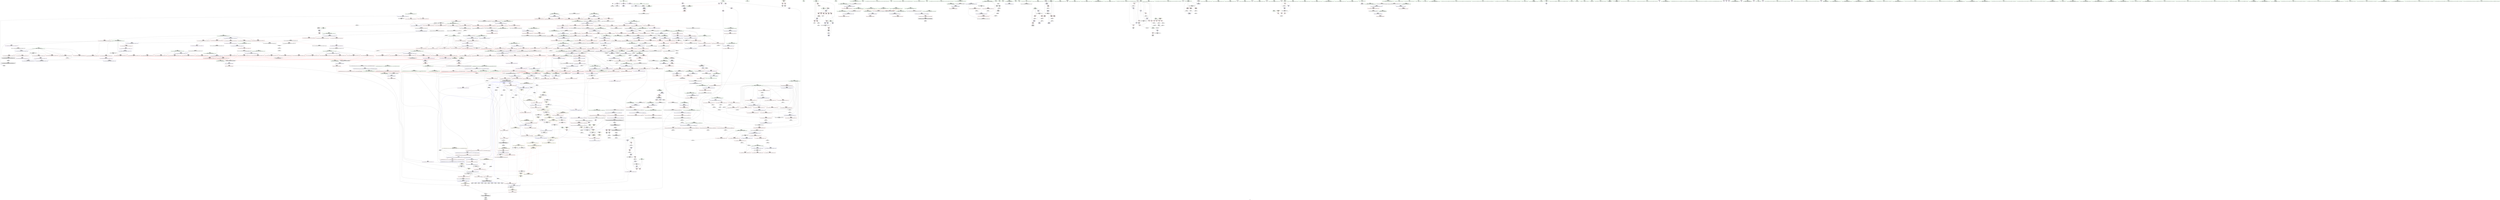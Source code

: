 digraph "SVFG" {
	label="SVFG";

	Node0x55bb82cb8100 [shape=record,color=grey,label="{NodeID: 0\nNullPtr}"];
	Node0x55bb82cb8100 -> Node0x55bb82d15650[style=solid];
	Node0x55bb82cb8100 -> Node0x55bb82d2dfe0[style=solid];
	Node0x55bb82d1d870 [shape=record,color=blue,label="{NodeID: 775\n1284\<--1310\n__next\<--incdec.ptr3\n_ZSt25__unguarded_linear_insertIPiN9__gnu_cxx5__ops14_Val_less_iterEEvT_T0_\n}"];
	Node0x55bb82d1d870 -> Node0x55bb82d8af20[style=dashed];
	Node0x55bb82d14410 [shape=record,color=red,label="{NodeID: 443\n627\<--611\n\<--__last.addr\n_ZSt11__sort_heapIPiN9__gnu_cxx5__ops15_Iter_less_iterEEvT_S4_RT0_\n}"];
	Node0x55bb82d14410 -> Node0x55bb82d19290[style=solid];
	Node0x55bb82d59d20 [shape=record,color=grey,label="{NodeID: 1218\n849 = cmp(845, 848, )\n}"];
	Node0x55bb82d08620 [shape=record,color=green,label="{NodeID: 111\n563\<--564\n__first.addr\<--__first.addr_field_insensitive\n_ZSt13__heap_selectIPiN9__gnu_cxx5__ops15_Iter_less_iterEEvT_S4_S4_T0_\n}"];
	Node0x55bb82d08620 -> Node0x55bb82d138b0[style=solid];
	Node0x55bb82d08620 -> Node0x55bb82d13980[style=solid];
	Node0x55bb82d08620 -> Node0x55bb82d13a50[style=solid];
	Node0x55bb82d08620 -> Node0x55bb82d30710[style=solid];
	Node0x55bb82d29d10 [shape=record,color=red,label="{NodeID: 554\n1077\<--1062\n\<--__first.addr\n_ZSt21__unguarded_partitionIPiN9__gnu_cxx5__ops15_Iter_less_iterEET_S4_S4_S4_T0_\n}"];
	Node0x55bb82d29d10 -> Node0x55bb82d19360[style=solid];
	Node0x55bb82d0cca0 [shape=record,color=green,label="{NodeID: 222\n1382\<--1383\n__it.addr\<--__it.addr_field_insensitive\n_ZSt12__niter_baseIPiET_S1_\n}"];
	Node0x55bb82d0cca0 -> Node0x55bb82d2d110[style=solid];
	Node0x55bb82d0cca0 -> Node0x55bb82d1e090[style=solid];
	Node0x55bb82e13200 [shape=record,color=black,label="{NodeID: 1772\n708 = PHI(587, 822, 1006, 1010, 1020, 1034, 1042, 1074, 1086, 1184, )\n2nd arg _ZNK9__gnu_cxx5__ops15_Iter_less_iterclIPiS3_EEbT_T0_ }"];
	Node0x55bb82e13200 -> Node0x55bb82d315b0[style=solid];
	Node0x55bb82d2f7a0 [shape=record,color=blue,label="{NodeID: 665\n297\<--295\n__first.addr\<--__first\n_ZSt4sortIPiEvT_S1_\n}"];
	Node0x55bb82d2f7a0 -> Node0x55bb82d1d120[style=dashed];
	Node0x55bb82d1a950 [shape=record,color=purple,label="{NodeID: 333\n1428\<--1425\nadd.ptr2\<--\n_ZNSt20__copy_move_backwardILb1ELb1ESt26random_access_iterator_tagE13__copy_move_bIiEEPT_PKS3_S6_S4_\n}"];
	Node0x55bb82d1a950 -> Node0x55bb82d17ce0[style=solid];
	Node0x55bb82d045d0 [shape=record,color=green,label="{NodeID: 1\n7\<--1\n__dso_handle\<--dummyObj\nGlob }"];
	Node0x55bb82d1d940 [shape=record,color=blue,label="{NodeID: 776\n1315\<--1314\n\<--\n_ZSt25__unguarded_linear_insertIPiN9__gnu_cxx5__ops14_Val_less_iterEEvT_T0_\n|{<s0>72|<s1>74}}"];
	Node0x55bb82d1d940:s0 -> Node0x55bb82d94640[style=dashed,color=blue];
	Node0x55bb82d1d940:s1 -> Node0x55bb82d89620[style=dashed,color=blue];
	Node0x55bb82d144e0 [shape=record,color=red,label="{NodeID: 444\n631\<--611\n\<--__last.addr\n_ZSt11__sort_heapIPiN9__gnu_cxx5__ops15_Iter_less_iterEEvT_S4_RT0_\n|{<s0>31}}"];
	Node0x55bb82d144e0:s0 -> Node0x55bb82e10900[style=solid,color=red];
	Node0x55bb82d59ea0 [shape=record,color=grey,label="{NodeID: 1219\n843 = cmp(842, 72, )\n}"];
	Node0x55bb82d086f0 [shape=record,color=green,label="{NodeID: 112\n565\<--566\n__middle.addr\<--__middle.addr_field_insensitive\n_ZSt13__heap_selectIPiN9__gnu_cxx5__ops15_Iter_less_iterEEvT_S4_S4_T0_\n}"];
	Node0x55bb82d086f0 -> Node0x55bb82d13b20[style=solid];
	Node0x55bb82d086f0 -> Node0x55bb82d13bf0[style=solid];
	Node0x55bb82d086f0 -> Node0x55bb82d13cc0[style=solid];
	Node0x55bb82d086f0 -> Node0x55bb82d307e0[style=solid];
	Node0x55bb82d92920 [shape=record,color=yellow,style=double,label="{NodeID: 1662\n16V_3 = CSCHI(MR_16V_2)\npts\{11 \}\nCS[]|{<s0>30|<s1>31}}"];
	Node0x55bb82d92920:s0 -> Node0x55bb82d9a040[style=dashed,color=blue];
	Node0x55bb82d92920:s1 -> Node0x55bb82d91320[style=dashed,color=blue];
	Node0x55bb82d29de0 [shape=record,color=red,label="{NodeID: 555\n1093\<--1062\n\<--__first.addr\n_ZSt21__unguarded_partitionIPiN9__gnu_cxx5__ops15_Iter_less_iterEET_S4_S4_S4_T0_\n}"];
	Node0x55bb82d29de0 -> Node0x55bb82d58520[style=solid];
	Node0x55bb82d0cd70 [shape=record,color=green,label="{NodeID: 223\n1391\<--1392\n__first.addr\<--__first.addr_field_insensitive\n_ZNSt20__copy_move_backwardILb1ELb1ESt26random_access_iterator_tagE13__copy_move_bIiEEPT_PKS3_S6_S4_\n}"];
	Node0x55bb82d0cd70 -> Node0x55bb82d2d1e0[style=solid];
	Node0x55bb82d0cd70 -> Node0x55bb82d2d2b0[style=solid];
	Node0x55bb82d0cd70 -> Node0x55bb82d1e160[style=solid];
	Node0x55bb82e13580 [shape=record,color=black,label="{NodeID: 1773\n1218 = PHI(473, )\n0th arg _ZSt26__unguarded_insertion_sortIPiN9__gnu_cxx5__ops15_Iter_less_iterEEvT_S4_T0_ }"];
	Node0x55bb82e13580 -> Node0x55bb82d34670[style=solid];
	Node0x55bb82d2f870 [shape=record,color=blue,label="{NodeID: 666\n299\<--296\n__last.addr\<--__last\n_ZSt4sortIPiEvT_S1_\n}"];
	Node0x55bb82d2f870 -> Node0x55bb82d1d1f0[style=dashed];
	Node0x55bb82da6be0 [shape=record,color=yellow,style=double,label="{NodeID: 1441\n16V_1 = ENCHI(MR_16V_0)\npts\{11 \}\nFun[_ZSt23__copy_move_backward_a2ILb1EPiS0_ET1_T0_S2_S1_]|{<s0>85}}"];
	Node0x55bb82da6be0:s0 -> Node0x55bb82da4980[style=dashed,color=red];
	Node0x55bb82d1aa20 [shape=record,color=red,label="{NodeID: 334\n173\<--16\n\<--stdin\nmain\n}"];
	Node0x55bb82d1aa20 -> Node0x55bb82d15ac0[style=solid];
	Node0x55bb82d04660 [shape=record,color=green,label="{NodeID: 2\n12\<--1\n.str\<--dummyObj\nGlob }"];
	Node0x55bb82d1da10 [shape=record,color=blue,label="{NodeID: 777\n1328\<--1325\n__first.addr\<--__first\n_ZSt23__copy_move_backward_a2ILb1EPiS0_ET1_T0_S2_S1_\n}"];
	Node0x55bb82d1da10 -> Node0x55bb82d2cb60[style=dashed];
	Node0x55bb82d145b0 [shape=record,color=red,label="{NodeID: 445\n632\<--611\n\<--__last.addr\n_ZSt11__sort_heapIPiN9__gnu_cxx5__ops15_Iter_less_iterEEvT_S4_RT0_\n|{<s0>31}}"];
	Node0x55bb82d145b0:s0 -> Node0x55bb82e10a80[style=solid,color=red];
	Node0x55bb82d5a020 [shape=record,color=grey,label="{NodeID: 1220\n86 = cmp(85, 72, )\n}"];
	Node0x55bb82d087c0 [shape=record,color=green,label="{NodeID: 113\n567\<--568\n__last.addr\<--__last.addr_field_insensitive\n_ZSt13__heap_selectIPiN9__gnu_cxx5__ops15_Iter_less_iterEEvT_S4_S4_T0_\n}"];
	Node0x55bb82d087c0 -> Node0x55bb82d13d90[style=solid];
	Node0x55bb82d087c0 -> Node0x55bb82d308b0[style=solid];
	Node0x55bb82d29eb0 [shape=record,color=red,label="{NodeID: 556\n1097\<--1062\n\<--__first.addr\n_ZSt21__unguarded_partitionIPiN9__gnu_cxx5__ops15_Iter_less_iterEET_S4_S4_S4_T0_\n}"];
	Node0x55bb82d29eb0 -> Node0x55bb82d174c0[style=solid];
	Node0x55bb82d0ce40 [shape=record,color=green,label="{NodeID: 224\n1393\<--1394\n__last.addr\<--__last.addr_field_insensitive\n_ZNSt20__copy_move_backwardILb1ELb1ESt26random_access_iterator_tagE13__copy_move_bIiEEPT_PKS3_S6_S4_\n}"];
	Node0x55bb82d0ce40 -> Node0x55bb82d2d380[style=solid];
	Node0x55bb82d0ce40 -> Node0x55bb82d1e230[style=solid];
	Node0x55bb82e13690 [shape=record,color=black,label="{NodeID: 1774\n1219 = PHI(474, )\n1st arg _ZSt26__unguarded_insertion_sortIPiN9__gnu_cxx5__ops15_Iter_less_iterEEvT_S4_T0_ }"];
	Node0x55bb82e13690 -> Node0x55bb82d34740[style=solid];
	Node0x55bb82d2f940 [shape=record,color=blue,label="{NodeID: 667\n324\<--320\n__first.addr\<--__first\n_ZSt6__sortIPiN9__gnu_cxx5__ops15_Iter_less_iterEEvT_S4_T0_\n}"];
	Node0x55bb82d2f940 -> Node0x55bb82d11420[style=dashed];
	Node0x55bb82d2f940 -> Node0x55bb82d114f0[style=dashed];
	Node0x55bb82d2f940 -> Node0x55bb82d115c0[style=dashed];
	Node0x55bb82d2f940 -> Node0x55bb82d11690[style=dashed];
	Node0x55bb82d1aaf0 [shape=record,color=red,label="{NodeID: 335\n179\<--21\n\<--stdout\nmain\n}"];
	Node0x55bb82d1aaf0 -> Node0x55bb82d15b90[style=solid];
	Node0x55bb82d04910 [shape=record,color=green,label="{NodeID: 3\n14\<--1\n.str.1\<--dummyObj\nGlob }"];
	Node0x55bb82d1dae0 [shape=record,color=blue,label="{NodeID: 778\n1330\<--1326\n__last.addr\<--__last\n_ZSt23__copy_move_backward_a2ILb1EPiS0_ET1_T0_S2_S1_\n}"];
	Node0x55bb82d1dae0 -> Node0x55bb82d2cc30[style=dashed];
	Node0x55bb82d14680 [shape=record,color=red,label="{NodeID: 446\n633\<--613\n\<--__comp.addr\n_ZSt11__sort_heapIPiN9__gnu_cxx5__ops15_Iter_less_iterEEvT_S4_RT0_\n|{<s0>31}}"];
	Node0x55bb82d14680:s0 -> Node0x55bb82e10c00[style=solid,color=red];
	Node0x55bb82d5a1a0 [shape=record,color=grey,label="{NodeID: 1221\n930 = cmp(928, 929, )\n}"];
	Node0x55bb82d08890 [shape=record,color=green,label="{NodeID: 114\n569\<--570\n__i\<--__i_field_insensitive\n_ZSt13__heap_selectIPiN9__gnu_cxx5__ops15_Iter_less_iterEEvT_S4_S4_T0_\n}"];
	Node0x55bb82d08890 -> Node0x55bb82d13e60[style=solid];
	Node0x55bb82d08890 -> Node0x55bb82d13f30[style=solid];
	Node0x55bb82d08890 -> Node0x55bb82d14000[style=solid];
	Node0x55bb82d08890 -> Node0x55bb82d140d0[style=solid];
	Node0x55bb82d08890 -> Node0x55bb82d30980[style=solid];
	Node0x55bb82d08890 -> Node0x55bb82d30a50[style=solid];
	Node0x55bb82d29f80 [shape=record,color=red,label="{NodeID: 557\n1099\<--1062\n\<--__first.addr\n_ZSt21__unguarded_partitionIPiN9__gnu_cxx5__ops15_Iter_less_iterEET_S4_S4_S4_T0_\n|{<s0>62}}"];
	Node0x55bb82d29f80:s0 -> Node0x55bb82e16510[style=solid,color=red];
	Node0x55bb82d0cf10 [shape=record,color=green,label="{NodeID: 225\n1395\<--1396\n__result.addr\<--__result.addr_field_insensitive\n_ZNSt20__copy_move_backwardILb1ELb1ESt26random_access_iterator_tagE13__copy_move_bIiEEPT_PKS3_S6_S4_\n}"];
	Node0x55bb82d0cf10 -> Node0x55bb82d2d450[style=solid];
	Node0x55bb82d0cf10 -> Node0x55bb82d2d520[style=solid];
	Node0x55bb82d0cf10 -> Node0x55bb82d1e300[style=solid];
	Node0x55bb82e137a0 [shape=record,color=black,label="{NodeID: 1775\n987 = PHI(540, )\n0th arg _ZSt22__move_median_to_firstIPiN9__gnu_cxx5__ops15_Iter_less_iterEEvT_S4_S4_S4_T0_ }"];
	Node0x55bb82e137a0 -> Node0x55bb82d332f0[style=solid];
	Node0x55bb82d2fa10 [shape=record,color=blue,label="{NodeID: 668\n326\<--321\n__last.addr\<--__last\n_ZSt6__sortIPiN9__gnu_cxx5__ops15_Iter_less_iterEEvT_S4_T0_\n}"];
	Node0x55bb82d2fa10 -> Node0x55bb82d11760[style=dashed];
	Node0x55bb82d2fa10 -> Node0x55bb82d11830[style=dashed];
	Node0x55bb82d2fa10 -> Node0x55bb82d11900[style=dashed];
	Node0x55bb82d2fa10 -> Node0x55bb82d119d0[style=dashed];
	Node0x55bb82d1abc0 [shape=record,color=red,label="{NodeID: 336\n98\<--62\n\<--retval\n_Z3gcdxx\n}"];
	Node0x55bb82d1abc0 -> Node0x55bb82d15850[style=solid];
	Node0x55bb82d049a0 [shape=record,color=green,label="{NodeID: 4\n16\<--1\nstdin\<--dummyObj\nGlob }"];
	Node0x55bb82d1dbb0 [shape=record,color=blue,label="{NodeID: 779\n1332\<--1327\n__result.addr\<--__result\n_ZSt23__copy_move_backward_a2ILb1EPiS0_ET1_T0_S2_S1_\n}"];
	Node0x55bb82d1dbb0 -> Node0x55bb82d2cd00[style=dashed];
	Node0x55bb82d14750 [shape=record,color=red,label="{NodeID: 447\n659\<--641\n\<--__first.addr\n_ZSt11__make_heapIPiN9__gnu_cxx5__ops15_Iter_less_iterEEvT_S4_RT0_\n}"];
	Node0x55bb82d14750 -> Node0x55bb82d16d70[style=solid];
	Node0x55bb82d5a320 [shape=record,color=grey,label="{NodeID: 1222\n723 = cmp(720, 722, )\n}"];
	Node0x55bb82d5a320 -> Node0x55bb82d16fe0[style=solid];
	Node0x55bb82d0d350 [shape=record,color=green,label="{NodeID: 115\n577\<--578\n_ZSt11__make_heapIPiN9__gnu_cxx5__ops15_Iter_less_iterEEvT_S4_RT0_\<--_ZSt11__make_heapIPiN9__gnu_cxx5__ops15_Iter_less_iterEEvT_S4_RT0__field_insensitive\n}"];
	Node0x55bb82d2a050 [shape=record,color=red,label="{NodeID: 558\n1102\<--1062\n\<--__first.addr\n_ZSt21__unguarded_partitionIPiN9__gnu_cxx5__ops15_Iter_less_iterEET_S4_S4_S4_T0_\n}"];
	Node0x55bb82d2a050 -> Node0x55bb82d195d0[style=solid];
	Node0x55bb82d0cfe0 [shape=record,color=green,label="{NodeID: 226\n1397\<--1398\n_Num\<--_Num_field_insensitive\n_ZNSt20__copy_move_backwardILb1ELb1ESt26random_access_iterator_tagE13__copy_move_bIiEEPT_PKS3_S6_S4_\n}"];
	Node0x55bb82d0cfe0 -> Node0x55bb82d2d5f0[style=solid];
	Node0x55bb82d0cfe0 -> Node0x55bb82d2d6c0[style=solid];
	Node0x55bb82d0cfe0 -> Node0x55bb82d2d790[style=solid];
	Node0x55bb82d0cfe0 -> Node0x55bb82d2d860[style=solid];
	Node0x55bb82d0cfe0 -> Node0x55bb82d1e3d0[style=solid];
	Node0x55bb82e138b0 [shape=record,color=black,label="{NodeID: 1776\n988 = PHI(542, )\n1st arg _ZSt22__move_median_to_firstIPiN9__gnu_cxx5__ops15_Iter_less_iterEEvT_S4_S4_S4_T0_ }"];
	Node0x55bb82e138b0 -> Node0x55bb82d333c0[style=solid];
	Node0x55bb82d2fae0 [shape=record,color=blue,label="{NodeID: 669\n371\<--366\n__first.addr\<--__first\n_ZSt16__introsort_loopIPilN9__gnu_cxx5__ops15_Iter_less_iterEEvT_S4_T0_T1_\n}"];
	Node0x55bb82d2fae0 -> Node0x55bb82d11aa0[style=dashed];
	Node0x55bb82d2fae0 -> Node0x55bb82d11b70[style=dashed];
	Node0x55bb82d2fae0 -> Node0x55bb82d11c40[style=dashed];
	Node0x55bb82d1ac90 [shape=record,color=red,label="{NodeID: 337\n70\<--64\n\<--n1.addr\n_Z3gcdxx\n}"];
	Node0x55bb82d1ac90 -> Node0x55bb82d59420[style=solid];
	Node0x55bb82d04a30 [shape=record,color=green,label="{NodeID: 5\n17\<--1\n.str.2\<--dummyObj\nGlob }"];
	Node0x55bb82d1dc80 [shape=record,color=blue,label="{NodeID: 780\n1351\<--1350\n__it.addr\<--__it\n_ZSt12__miter_baseIPiET_S1_\n}"];
	Node0x55bb82d1dc80 -> Node0x55bb82d2cdd0[style=dashed];
	Node0x55bb82d14820 [shape=record,color=red,label="{NodeID: 448\n668\<--641\n\<--__first.addr\n_ZSt11__make_heapIPiN9__gnu_cxx5__ops15_Iter_less_iterEEvT_S4_RT0_\n}"];
	Node0x55bb82d14820 -> Node0x55bb82d16f10[style=solid];
	Node0x55bb82d5a4a0 [shape=record,color=grey,label="{NodeID: 1223\n464 = cmp(463, 396, )\n}"];
	Node0x55bb82d0d420 [shape=record,color=green,label="{NodeID: 116\n589\<--590\n_ZNK9__gnu_cxx5__ops15_Iter_less_iterclIPiS3_EEbT_T0_\<--_ZNK9__gnu_cxx5__ops15_Iter_less_iterclIPiS3_EEbT_T0__field_insensitive\n}"];
	Node0x55bb82d2a120 [shape=record,color=red,label="{NodeID: 559\n1081\<--1064\n\<--__last.addr\n_ZSt21__unguarded_partitionIPiN9__gnu_cxx5__ops15_Iter_less_iterEET_S4_S4_S4_T0_\n}"];
	Node0x55bb82d2a120 -> Node0x55bb82d19430[style=solid];
	Node0x55bb82d0d0b0 [shape=record,color=green,label="{NodeID: 227\n1422\<--1423\nllvm.memmove.p0i8.p0i8.i64\<--llvm.memmove.p0i8.p0i8.i64_field_insensitive\n}"];
	Node0x55bb82e139c0 [shape=record,color=black,label="{NodeID: 1777\n989 = PHI(543, )\n2nd arg _ZSt22__move_median_to_firstIPiN9__gnu_cxx5__ops15_Iter_less_iterEEvT_S4_S4_S4_T0_ }"];
	Node0x55bb82e139c0 -> Node0x55bb82d33490[style=solid];
	Node0x55bb82d2fbb0 [shape=record,color=blue,label="{NodeID: 670\n373\<--367\n__last.addr\<--__last\n_ZSt16__introsort_loopIPilN9__gnu_cxx5__ops15_Iter_less_iterEEvT_S4_T0_T1_\n}"];
	Node0x55bb82d2fbb0 -> Node0x55bb82d90420[style=dashed];
	Node0x55bb82d1ad60 [shape=record,color=red,label="{NodeID: 338\n80\<--64\n\<--n1.addr\n_Z3gcdxx\n}"];
	Node0x55bb82d1ad60 -> Node0x55bb82d2e350[style=solid];
	Node0x55bb82d04ac0 [shape=record,color=green,label="{NodeID: 6\n19\<--1\n.str.3\<--dummyObj\nGlob }"];
	Node0x55bb82d1dd50 [shape=record,color=blue,label="{NodeID: 781\n1360\<--1357\n__first.addr\<--__first\n_ZSt22__copy_move_backward_aILb1EPiS0_ET1_T0_S2_S1_\n}"];
	Node0x55bb82d1dd50 -> Node0x55bb82d2cea0[style=dashed];
	Node0x55bb82d148f0 [shape=record,color=red,label="{NodeID: 449\n679\<--641\n\<--__first.addr\n_ZSt11__make_heapIPiN9__gnu_cxx5__ops15_Iter_less_iterEEvT_S4_RT0_\n}"];
	Node0x55bb82d148f0 -> Node0x55bb82d19f90[style=solid];
	Node0x55bb82d5a620 [shape=record,color=grey,label="{NodeID: 1224\n1410 = cmp(1409, 72, )\n}"];
	Node0x55bb82d0d520 [shape=record,color=green,label="{NodeID: 117\n596\<--597\n_ZSt10__pop_heapIPiN9__gnu_cxx5__ops15_Iter_less_iterEEvT_S4_S4_RT0_\<--_ZSt10__pop_heapIPiN9__gnu_cxx5__ops15_Iter_less_iterEEvT_S4_S4_RT0__field_insensitive\n}"];
	Node0x55bb82d2a1f0 [shape=record,color=red,label="{NodeID: 560\n1086\<--1064\n\<--__last.addr\n_ZSt21__unguarded_partitionIPiN9__gnu_cxx5__ops15_Iter_less_iterEET_S4_S4_S4_T0_\n|{<s0>61}}"];
	Node0x55bb82d2a1f0:s0 -> Node0x55bb82e13200[style=solid,color=red];
	Node0x55bb82da0680 [shape=record,color=yellow,style=double,label="{NodeID: 1335\n16V_1 = ENCHI(MR_16V_0)\npts\{11 \}\nFun[_ZSt4sortIPiEvT_S1_]|{<s0>13}}"];
	Node0x55bb82da0680:s0 -> Node0x55bb82da17f0[style=dashed,color=red];
	Node0x55bb82d0d1b0 [shape=record,color=green,label="{NodeID: 228\n1439\<--1440\nthis.addr\<--this.addr_field_insensitive\n_ZNK9__gnu_cxx5__ops14_Val_less_iterclIiPiEEbRT_T0_\n}"];
	Node0x55bb82d0d1b0 -> Node0x55bb82d2d930[style=solid];
	Node0x55bb82d0d1b0 -> Node0x55bb82d1e570[style=solid];
	Node0x55bb82e13ad0 [shape=record,color=black,label="{NodeID: 1778\n990 = PHI(545, )\n3rd arg _ZSt22__move_median_to_firstIPiN9__gnu_cxx5__ops15_Iter_less_iterEEvT_S4_S4_S4_T0_ }"];
	Node0x55bb82e13ad0 -> Node0x55bb82d33560[style=solid];
	Node0x55bb82d2fc80 [shape=record,color=blue,label="{NodeID: 671\n375\<--368\n__depth_limit.addr\<--__depth_limit\n_ZSt16__introsort_loopIPilN9__gnu_cxx5__ops15_Iter_less_iterEEvT_S4_T0_T1_\n}"];
	Node0x55bb82d2fc80 -> Node0x55bb82d90920[style=dashed];
	Node0x55bb82d1ae30 [shape=record,color=red,label="{NodeID: 339\n83\<--64\n\<--n1.addr\n_Z3gcdxx\n}"];
	Node0x55bb82d1ae30 -> Node0x55bb82d55fa0[style=solid];
	Node0x55bb82d05300 [shape=record,color=green,label="{NodeID: 7\n21\<--1\nstdout\<--dummyObj\nGlob }"];
	Node0x55bb82d1de20 [shape=record,color=blue,label="{NodeID: 782\n1362\<--1358\n__last.addr\<--__last\n_ZSt22__copy_move_backward_aILb1EPiS0_ET1_T0_S2_S1_\n}"];
	Node0x55bb82d1de20 -> Node0x55bb82d2cf70[style=dashed];
	Node0x55bb82d149c0 [shape=record,color=red,label="{NodeID: 450\n687\<--641\n\<--__first.addr\n_ZSt11__make_heapIPiN9__gnu_cxx5__ops15_Iter_less_iterEEvT_S4_RT0_\n|{<s0>34}}"];
	Node0x55bb82d149c0:s0 -> Node0x55bb82e156d0[style=solid,color=red];
	Node0x55bb82d0d620 [shape=record,color=green,label="{NodeID: 118\n609\<--610\n__first.addr\<--__first.addr_field_insensitive\n_ZSt11__sort_heapIPiN9__gnu_cxx5__ops15_Iter_less_iterEEvT_S4_RT0_\n}"];
	Node0x55bb82d0d620 -> Node0x55bb82d141a0[style=solid];
	Node0x55bb82d0d620 -> Node0x55bb82d14270[style=solid];
	Node0x55bb82d0d620 -> Node0x55bb82d30b20[style=solid];
	Node0x55bb82d2a2c0 [shape=record,color=red,label="{NodeID: 561\n1089\<--1064\n\<--__last.addr\n_ZSt21__unguarded_partitionIPiN9__gnu_cxx5__ops15_Iter_less_iterEET_S4_S4_S4_T0_\n}"];
	Node0x55bb82d2a2c0 -> Node0x55bb82d19500[style=solid];
	Node0x55bb82d0d280 [shape=record,color=green,label="{NodeID: 229\n1441\<--1442\n__val.addr\<--__val.addr_field_insensitive\n_ZNK9__gnu_cxx5__ops14_Val_less_iterclIiPiEEbRT_T0_\n}"];
	Node0x55bb82d0d280 -> Node0x55bb82d2da00[style=solid];
	Node0x55bb82d0d280 -> Node0x55bb82d1e640[style=solid];
	Node0x55bb82e13be0 [shape=record,color=black,label="{NodeID: 1779\n558 = PHI(501, )\n0th arg _ZSt13__heap_selectIPiN9__gnu_cxx5__ops15_Iter_less_iterEEvT_S4_S4_T0_ }"];
	Node0x55bb82e13be0 -> Node0x55bb82d30710[style=solid];
	Node0x55bb82d2fd50 [shape=record,color=blue,label="{NodeID: 672\n375\<--409\n__depth_limit.addr\<--dec\n_ZSt16__introsort_loopIPilN9__gnu_cxx5__ops15_Iter_less_iterEEvT_S4_T0_T1_\n}"];
	Node0x55bb82d2fd50 -> Node0x55bb82d122c0[style=dashed];
	Node0x55bb82d2fd50 -> Node0x55bb82d90920[style=dashed];
	Node0x55bb82d1af00 [shape=record,color=red,label="{NodeID: 340\n92\<--64\n\<--n1.addr\n_Z3gcdxx\n}"];
	Node0x55bb82d1af00 -> Node0x55bb82d568a0[style=solid];
	Node0x55bb82d05390 [shape=record,color=green,label="{NodeID: 8\n22\<--1\n.str.4\<--dummyObj\nGlob }"];
	Node0x55bb82d1def0 [shape=record,color=blue,label="{NodeID: 783\n1364\<--1359\n__result.addr\<--__result\n_ZSt22__copy_move_backward_aILb1EPiS0_ET1_T0_S2_S1_\n}"];
	Node0x55bb82d1def0 -> Node0x55bb82d2d040[style=dashed];
	Node0x55bb82d14a90 [shape=record,color=red,label="{NodeID: 451\n658\<--643\n\<--__last.addr\n_ZSt11__make_heapIPiN9__gnu_cxx5__ops15_Iter_less_iterEEvT_S4_RT0_\n}"];
	Node0x55bb82d14a90 -> Node0x55bb82d16ca0[style=solid];
	Node0x55bb82d85e00 [shape=record,color=black,label="{NodeID: 1226\nMR_16V_2 = PHI(MR_16V_1, MR_16V_3, )\npts\{11 \}\n|{<s0>21|<s1>23}}"];
	Node0x55bb82d85e00:s0 -> Node0x55bb82d91cc0[style=dashed,color=blue];
	Node0x55bb82d85e00:s1 -> Node0x55bb82d9c840[style=dashed,color=blue];
	Node0x55bb82d0d6f0 [shape=record,color=green,label="{NodeID: 119\n611\<--612\n__last.addr\<--__last.addr_field_insensitive\n_ZSt11__sort_heapIPiN9__gnu_cxx5__ops15_Iter_less_iterEEvT_S4_RT0_\n}"];
	Node0x55bb82d0d6f0 -> Node0x55bb82d14340[style=solid];
	Node0x55bb82d0d6f0 -> Node0x55bb82d14410[style=solid];
	Node0x55bb82d0d6f0 -> Node0x55bb82d144e0[style=solid];
	Node0x55bb82d0d6f0 -> Node0x55bb82d145b0[style=solid];
	Node0x55bb82d0d6f0 -> Node0x55bb82d30bf0[style=solid];
	Node0x55bb82d0d6f0 -> Node0x55bb82d30d90[style=solid];
	Node0x55bb82d2a390 [shape=record,color=red,label="{NodeID: 562\n1094\<--1064\n\<--__last.addr\n_ZSt21__unguarded_partitionIPiN9__gnu_cxx5__ops15_Iter_less_iterEET_S4_S4_S4_T0_\n}"];
	Node0x55bb82d2a390 -> Node0x55bb82d58520[style=solid];
	Node0x55bb82d15480 [shape=record,color=green,label="{NodeID: 230\n1443\<--1444\n__it.addr\<--__it.addr_field_insensitive\n_ZNK9__gnu_cxx5__ops14_Val_less_iterclIiPiEEbRT_T0_\n}"];
	Node0x55bb82d15480 -> Node0x55bb82d2dad0[style=solid];
	Node0x55bb82d15480 -> Node0x55bb82d1e710[style=solid];
	Node0x55bb82e13cf0 [shape=record,color=black,label="{NodeID: 1780\n559 = PHI(502, )\n1st arg _ZSt13__heap_selectIPiN9__gnu_cxx5__ops15_Iter_less_iterEEvT_S4_S4_T0_ }"];
	Node0x55bb82e13cf0 -> Node0x55bb82d307e0[style=solid];
	Node0x55bb82d2fe20 [shape=record,color=blue,label="{NodeID: 673\n379\<--414\n__cut\<--call\n_ZSt16__introsort_loopIPilN9__gnu_cxx5__ops15_Iter_less_iterEEvT_S4_T0_T1_\n}"];
	Node0x55bb82d2fe20 -> Node0x55bb82d12390[style=dashed];
	Node0x55bb82d2fe20 -> Node0x55bb82d12460[style=dashed];
	Node0x55bb82d2fe20 -> Node0x55bb82d90e20[style=dashed];
	Node0x55bb82d1afd0 [shape=record,color=red,label="{NodeID: 341\n74\<--66\n\<--n2.addr\n_Z3gcdxx\n}"];
	Node0x55bb82d1afd0 -> Node0x55bb82d2e280[style=solid];
	Node0x55bb82d05420 [shape=record,color=green,label="{NodeID: 9\n24\<--1\n.str.5\<--dummyObj\nGlob }"];
	Node0x55bb82d1dfc0 [shape=record,color=blue,label="{NodeID: 784\n1366\<--1372\n__simple\<--\n_ZSt22__copy_move_backward_aILb1EPiS0_ET1_T0_S2_S1_\n}"];
	Node0x55bb82d14b60 [shape=record,color=red,label="{NodeID: 452\n667\<--643\n\<--__last.addr\n_ZSt11__make_heapIPiN9__gnu_cxx5__ops15_Iter_less_iterEEvT_S4_RT0_\n}"];
	Node0x55bb82d14b60 -> Node0x55bb82d16e40[style=solid];
	Node0x55bb82d86300 [shape=record,color=black,label="{NodeID: 1227\nMR_208V_2 = PHI(MR_208V_1, MR_208V_4, )\npts\{1159 \}\n}"];
	Node0x55bb82d0d7c0 [shape=record,color=green,label="{NodeID: 120\n613\<--614\n__comp.addr\<--__comp.addr_field_insensitive\n_ZSt11__sort_heapIPiN9__gnu_cxx5__ops15_Iter_less_iterEEvT_S4_RT0_\n}"];
	Node0x55bb82d0d7c0 -> Node0x55bb82d14680[style=solid];
	Node0x55bb82d0d7c0 -> Node0x55bb82d30cc0[style=solid];
	Node0x55bb82d93420 [shape=record,color=yellow,style=double,label="{NodeID: 1670\n16V_2 = CSCHI(MR_16V_1)\npts\{11 \}\nCS[]|{<s0>51|<s1>53|<s2>54|<s3>56|<s4>58|<s5>59|<s6>62}}"];
	Node0x55bb82d93420:s0 -> Node0x55bb82d9b940[style=dashed,color=blue];
	Node0x55bb82d93420:s1 -> Node0x55bb82d9b940[style=dashed,color=blue];
	Node0x55bb82d93420:s2 -> Node0x55bb82d9b940[style=dashed,color=blue];
	Node0x55bb82d93420:s3 -> Node0x55bb82d9b940[style=dashed,color=blue];
	Node0x55bb82d93420:s4 -> Node0x55bb82d9b940[style=dashed,color=blue];
	Node0x55bb82d93420:s5 -> Node0x55bb82d9b940[style=dashed,color=blue];
	Node0x55bb82d93420:s6 -> Node0x55bb82d99140[style=dashed,color=blue];
	Node0x55bb82d2a460 [shape=record,color=red,label="{NodeID: 563\n1100\<--1064\n\<--__last.addr\n_ZSt21__unguarded_partitionIPiN9__gnu_cxx5__ops15_Iter_less_iterEET_S4_S4_S4_T0_\n|{<s0>62}}"];
	Node0x55bb82d2a460:s0 -> Node0x55bb82e167a0[style=solid,color=red];
	Node0x55bb82d15550 [shape=record,color=green,label="{NodeID: 231\n32\<--1455\n_GLOBAL__sub_I_apurvasinghal13_1_0.cpp\<--_GLOBAL__sub_I_apurvasinghal13_1_0.cpp_field_insensitive\n}"];
	Node0x55bb82d15550 -> Node0x55bb82d2dee0[style=solid];
	Node0x55bb82e13e00 [shape=record,color=black,label="{NodeID: 1781\n560 = PHI(503, )\n2nd arg _ZSt13__heap_selectIPiN9__gnu_cxx5__ops15_Iter_less_iterEEvT_S4_S4_T0_ }"];
	Node0x55bb82e13e00 -> Node0x55bb82d308b0[style=solid];
	Node0x55bb82d2fef0 [shape=record,color=blue,label="{NodeID: 674\n373\<--422\n__last.addr\<--\n_ZSt16__introsort_loopIPilN9__gnu_cxx5__ops15_Iter_less_iterEEvT_S4_T0_T1_\n}"];
	Node0x55bb82d2fef0 -> Node0x55bb82d90420[style=dashed];
	Node0x55bb82d1b0a0 [shape=record,color=red,label="{NodeID: 342\n77\<--66\n\<--n2.addr\n_Z3gcdxx\n}"];
	Node0x55bb82d1b0a0 -> Node0x55bb82d592a0[style=solid];
	Node0x55bb82d054b0 [shape=record,color=green,label="{NodeID: 10\n26\<--1\n.str.6\<--dummyObj\nGlob }"];
	Node0x55bb82d1e090 [shape=record,color=blue,label="{NodeID: 785\n1382\<--1381\n__it.addr\<--__it\n_ZSt12__niter_baseIPiET_S1_\n}"];
	Node0x55bb82d1e090 -> Node0x55bb82d2d110[style=dashed];
	Node0x55bb82d14c30 [shape=record,color=red,label="{NodeID: 453\n692\<--645\n\<--__comp.addr\n_ZSt11__make_heapIPiN9__gnu_cxx5__ops15_Iter_less_iterEEvT_S4_RT0_\n}"];
	Node0x55bb82d863f0 [shape=record,color=black,label="{NodeID: 1228\nMR_210V_2 = PHI(MR_210V_1, MR_210V_3, )\npts\{1161 \}\n}"];
	Node0x55bb82d0d890 [shape=record,color=green,label="{NodeID: 121\n641\<--642\n__first.addr\<--__first.addr_field_insensitive\n_ZSt11__make_heapIPiN9__gnu_cxx5__ops15_Iter_less_iterEEvT_S4_RT0_\n}"];
	Node0x55bb82d0d890 -> Node0x55bb82d14750[style=solid];
	Node0x55bb82d0d890 -> Node0x55bb82d14820[style=solid];
	Node0x55bb82d0d890 -> Node0x55bb82d148f0[style=solid];
	Node0x55bb82d0d890 -> Node0x55bb82d149c0[style=solid];
	Node0x55bb82d0d890 -> Node0x55bb82d30e60[style=solid];
	Node0x55bb82d2a530 [shape=record,color=red,label="{NodeID: 564\n1074\<--1066\n\<--__pivot.addr\n_ZSt21__unguarded_partitionIPiN9__gnu_cxx5__ops15_Iter_less_iterEET_S4_S4_S4_T0_\n|{<s0>60}}"];
	Node0x55bb82d2a530:s0 -> Node0x55bb82e13200[style=solid,color=red];
	Node0x55bb82d15650 [shape=record,color=black,label="{NodeID: 232\n2\<--3\ndummyVal\<--dummyVal\n}"];
	Node0x55bb82e13f10 [shape=record,color=black,label="{NodeID: 1782\n1122 = PHI(1115, )\n0th arg _ZSt4swapIiENSt9enable_ifIXsr6__and_ISt6__not_ISt15__is_tuple_likeIT_EESt21is_move_constructibleIS3_ESt18is_move_assignableIS3_EEE5valueEvE4typeERS3_SC_ }"];
	Node0x55bb82e13f10 -> Node0x55bb82d33d80[style=solid];
	Node0x55bb82d2ffc0 [shape=record,color=blue,label="{NodeID: 675\n428\<--427\n__n.addr\<--__n\n_ZSt4__lgl\n}"];
	Node0x55bb82d2ffc0 -> Node0x55bb82d12530[style=dashed];
	Node0x55bb82d1b170 [shape=record,color=red,label="{NodeID: 343\n84\<--66\n\<--n2.addr\n_Z3gcdxx\n}"];
	Node0x55bb82d1b170 -> Node0x55bb82d55fa0[style=solid];
	Node0x55bb82d055b0 [shape=record,color=green,label="{NodeID: 11\n28\<--1\n.str.7\<--dummyObj\nGlob }"];
	Node0x55bb82d1e160 [shape=record,color=blue,label="{NodeID: 786\n1391\<--1388\n__first.addr\<--__first\n_ZNSt20__copy_move_backwardILb1ELb1ESt26random_access_iterator_tagE13__copy_move_bIiEEPT_PKS3_S6_S4_\n}"];
	Node0x55bb82d1e160 -> Node0x55bb82d2d1e0[style=dashed];
	Node0x55bb82d1e160 -> Node0x55bb82d2d2b0[style=dashed];
	Node0x55bb82d14d00 [shape=record,color=red,label="{NodeID: 454\n674\<--647\n\<--__len\n_ZSt11__make_heapIPiN9__gnu_cxx5__ops15_Iter_less_iterEEvT_S4_RT0_\n}"];
	Node0x55bb82d14d00 -> Node0x55bb82d22ca0[style=solid];
	Node0x55bb82d87d50 [shape=record,color=black,label="{NodeID: 1229\nMR_16V_3 = PHI(MR_16V_2, MR_16V_1, )\npts\{11 \}\n|{<s0>86}}"];
	Node0x55bb82d87d50:s0 -> Node0x55bb82dc17d0[style=dashed,color=blue];
	Node0x55bb82d0d960 [shape=record,color=green,label="{NodeID: 122\n643\<--644\n__last.addr\<--__last.addr_field_insensitive\n_ZSt11__make_heapIPiN9__gnu_cxx5__ops15_Iter_less_iterEEvT_S4_RT0_\n}"];
	Node0x55bb82d0d960 -> Node0x55bb82d14a90[style=solid];
	Node0x55bb82d0d960 -> Node0x55bb82d14b60[style=solid];
	Node0x55bb82d0d960 -> Node0x55bb82d30f30[style=solid];
	Node0x55bb82d2a600 [shape=record,color=red,label="{NodeID: 565\n1085\<--1066\n\<--__pivot.addr\n_ZSt21__unguarded_partitionIPiN9__gnu_cxx5__ops15_Iter_less_iterEET_S4_S4_S4_T0_\n|{<s0>61}}"];
	Node0x55bb82d2a600:s0 -> Node0x55bb82e12e80[style=solid,color=red];
	Node0x55bb82da0b10 [shape=record,color=yellow,style=double,label="{NodeID: 1340\n235V_1 = ENCHI(MR_235V_0)\npts\{652 739 788 913 1129 1161 \}\nFun[_ZSt25__unguarded_linear_insertIPiN9__gnu_cxx5__ops14_Val_less_iterEEvT_T0_]}"];
	Node0x55bb82da0b10 -> Node0x55bb82d2c8f0[style=dashed];
	Node0x55bb82da0b10 -> Node0x55bb82d2c9c0[style=dashed];
	Node0x55bb82da0b10 -> Node0x55bb82d2ca90[style=dashed];
	Node0x55bb82d15750 [shape=record,color=black,label="{NodeID: 233\n43\<--44\n\<--_ZNSt8ios_base4InitD1Ev\nCan only get source location for instruction, argument, global var or function.}"];
	Node0x55bb82e14020 [shape=record,color=black,label="{NodeID: 1783\n1123 = PHI(1116, )\n1st arg _ZSt4swapIiENSt9enable_ifIXsr6__and_ISt6__not_ISt15__is_tuple_likeIT_EESt21is_move_constructibleIS3_ESt18is_move_assignableIS3_EEE5valueEvE4typeERS3_SC_ }"];
	Node0x55bb82e14020 -> Node0x55bb82d33e50[style=solid];
	Node0x55bb82d30090 [shape=record,color=blue,label="{NodeID: 676\n446\<--442\n__first.addr\<--__first\n_ZSt22__final_insertion_sortIPiN9__gnu_cxx5__ops15_Iter_less_iterEEvT_S4_T0_\n}"];
	Node0x55bb82d30090 -> Node0x55bb82d12600[style=dashed];
	Node0x55bb82d30090 -> Node0x55bb82d126d0[style=dashed];
	Node0x55bb82d30090 -> Node0x55bb82d127a0[style=dashed];
	Node0x55bb82d30090 -> Node0x55bb82d12870[style=dashed];
	Node0x55bb82d30090 -> Node0x55bb82d12940[style=dashed];
	Node0x55bb82d1b240 [shape=record,color=red,label="{NodeID: 344\n88\<--66\n\<--n2.addr\n_Z3gcdxx\n}"];
	Node0x55bb82d1b240 -> Node0x55bb82d2e420[style=solid];
	Node0x55bb82d056b0 [shape=record,color=green,label="{NodeID: 12\n31\<--1\n\<--dummyObj\nCan only get source location for instruction, argument, global var or function.}"];
	Node0x55bb82d1e230 [shape=record,color=blue,label="{NodeID: 787\n1393\<--1389\n__last.addr\<--__last\n_ZNSt20__copy_move_backwardILb1ELb1ESt26random_access_iterator_tagE13__copy_move_bIiEEPT_PKS3_S6_S4_\n}"];
	Node0x55bb82d1e230 -> Node0x55bb82d2d380[style=dashed];
	Node0x55bb82d14dd0 [shape=record,color=red,label="{NodeID: 455\n689\<--647\n\<--__len\n_ZSt11__make_heapIPiN9__gnu_cxx5__ops15_Iter_less_iterEEvT_S4_RT0_\n|{<s0>34}}"];
	Node0x55bb82d14dd0:s0 -> Node0x55bb82e15970[style=solid,color=red];
	Node0x55bb82d88220 [shape=record,color=black,label="{NodeID: 1230\nMR_153V_3 = PHI(MR_153V_4, MR_153V_2, )\npts\{909 \}\n}"];
	Node0x55bb82d88220 -> Node0x55bb82d27d60[style=dashed];
	Node0x55bb82d88220 -> Node0x55bb82d27e30[style=dashed];
	Node0x55bb82d88220 -> Node0x55bb82d27fd0[style=dashed];
	Node0x55bb82d88220 -> Node0x55bb82d32e10[style=dashed];
	Node0x55bb82d0da30 [shape=record,color=green,label="{NodeID: 123\n645\<--646\n__comp.addr\<--__comp.addr_field_insensitive\n_ZSt11__make_heapIPiN9__gnu_cxx5__ops15_Iter_less_iterEEvT_S4_RT0_\n}"];
	Node0x55bb82d0da30 -> Node0x55bb82d14c30[style=solid];
	Node0x55bb82d0da30 -> Node0x55bb82d31000[style=solid];
	Node0x55bb82d2a6d0 [shape=record,color=red,label="{NodeID: 566\n1115\<--1109\n\<--__a.addr\n_ZSt9iter_swapIPiS0_EvT_T0_\n|{<s0>63}}"];
	Node0x55bb82d2a6d0:s0 -> Node0x55bb82e13f10[style=solid,color=red];
	Node0x55bb82d15850 [shape=record,color=black,label="{NodeID: 234\n59\<--98\n_Z3gcdxx_ret\<--\n_Z3gcdxx\n|{<s0>3}}"];
	Node0x55bb82d15850:s0 -> Node0x55bb82e019c0[style=solid,color=blue];
	Node0x55bb82e14130 [shape=record,color=black,label="{NodeID: 1784\n768 = PHI(681, 651, 746, 750, 738, 831, 858, 787, 945, 912, 1132, 1136, 1128, 1187, 1160, 1287, 1302, 1282, )\n0th arg _ZSt4moveIRiEONSt16remove_referenceIT_E4typeEOS2_ }"];
	Node0x55bb82e14130 -> Node0x55bb82d31b60[style=solid];
	Node0x55bb82d30160 [shape=record,color=blue,label="{NodeID: 677\n448\<--443\n__last.addr\<--__last\n_ZSt22__final_insertion_sortIPiN9__gnu_cxx5__ops15_Iter_less_iterEEvT_S4_T0_\n}"];
	Node0x55bb82d30160 -> Node0x55bb82d12a10[style=dashed];
	Node0x55bb82d30160 -> Node0x55bb82d12ae0[style=dashed];
	Node0x55bb82d30160 -> Node0x55bb82d12bb0[style=dashed];
	Node0x55bb82d1b310 [shape=record,color=red,label="{NodeID: 345\n91\<--66\n\<--n2.addr\n_Z3gcdxx\n|{<s0>3}}"];
	Node0x55bb82d1b310:s0 -> Node0x55bb82e10330[style=solid,color=red];
	Node0x55bb82d057b0 [shape=record,color=green,label="{NodeID: 13\n72\<--1\n\<--dummyObj\nCan only get source location for instruction, argument, global var or function.|{<s0>38}}"];
	Node0x55bb82d057b0:s0 -> Node0x55bb82e15820[style=solid,color=red];
	Node0x55bb82d1e300 [shape=record,color=blue,label="{NodeID: 788\n1395\<--1390\n__result.addr\<--__result\n_ZNSt20__copy_move_backwardILb1ELb1ESt26random_access_iterator_tagE13__copy_move_bIiEEPT_PKS3_S6_S4_\n}"];
	Node0x55bb82d1e300 -> Node0x55bb82d2d450[style=dashed];
	Node0x55bb82d1e300 -> Node0x55bb82d2d520[style=dashed];
	Node0x55bb82d14ea0 [shape=record,color=red,label="{NodeID: 456\n680\<--649\n\<--__parent\n_ZSt11__make_heapIPiN9__gnu_cxx5__ops15_Iter_less_iterEEvT_S4_RT0_\n}"];
	Node0x55bb82d88720 [shape=record,color=black,label="{NodeID: 1231\nMR_161V_3 = PHI(MR_161V_4, MR_161V_2, )\npts\{917 \}\n}"];
	Node0x55bb82d88720 -> Node0x55bb82d28240[style=dashed];
	Node0x55bb82d88720 -> Node0x55bb82d28310[style=dashed];
	Node0x55bb82d88720 -> Node0x55bb82d283e0[style=dashed];
	Node0x55bb82d88720 -> Node0x55bb82d32ee0[style=dashed];
	Node0x55bb82d0db00 [shape=record,color=green,label="{NodeID: 124\n647\<--648\n__len\<--__len_field_insensitive\n_ZSt11__make_heapIPiN9__gnu_cxx5__ops15_Iter_less_iterEEvT_S4_RT0_\n}"];
	Node0x55bb82d0db00 -> Node0x55bb82d14d00[style=solid];
	Node0x55bb82d0db00 -> Node0x55bb82d14dd0[style=solid];
	Node0x55bb82d0db00 -> Node0x55bb82d310d0[style=solid];
	Node0x55bb82dc1510 [shape=record,color=yellow,style=double,label="{NodeID: 1674\n16V_2 = CSCHI(MR_16V_1)\npts\{11 \}\nCS[]|{<s0>69|<s1>69}}"];
	Node0x55bb82dc1510:s0 -> Node0x55bb82d2ba50[style=dashed,color=blue];
	Node0x55bb82dc1510:s1 -> Node0x55bb82d344d0[style=dashed,color=blue];
	Node0x55bb82d2a7a0 [shape=record,color=red,label="{NodeID: 567\n1116\<--1111\n\<--__b.addr\n_ZSt9iter_swapIPiS0_EvT_T0_\n|{<s0>63}}"];
	Node0x55bb82d2a7a0:s0 -> Node0x55bb82e14020[style=solid,color=red];
	Node0x55bb82d15920 [shape=record,color=black,label="{NodeID: 235\n102\<--146\n_Z6powmodxx_ret\<--\n_Z6powmodxx\n}"];
	Node0x55bb82e14d40 [shape=record,color=black,label="{NodeID: 1785\n1436 = PHI(1278, )\n0th arg _ZNK9__gnu_cxx5__ops14_Val_less_iterclIiPiEEbRT_T0_ }"];
	Node0x55bb82e14d40 -> Node0x55bb82d1e570[style=solid];
	Node0x55bb82d30230 [shape=record,color=blue,label="{NodeID: 678\n490\<--485\n__first.addr\<--__first\n_ZSt14__partial_sortIPiN9__gnu_cxx5__ops15_Iter_less_iterEEvT_S4_S4_T0_\n}"];
	Node0x55bb82d30230 -> Node0x55bb82d12c80[style=dashed];
	Node0x55bb82d30230 -> Node0x55bb82d12d50[style=dashed];
	Node0x55bb82d1b3e0 [shape=record,color=red,label="{NodeID: 346\n93\<--66\n\<--n2.addr\n_Z3gcdxx\n}"];
	Node0x55bb82d1b3e0 -> Node0x55bb82d568a0[style=solid];
	Node0x55bb82d058b0 [shape=record,color=green,label="{NodeID: 14\n115\<--1\n\<--dummyObj\nCan only get source location for instruction, argument, global var or function.}"];
	Node0x55bb82d1e3d0 [shape=record,color=blue,label="{NodeID: 789\n1397\<--1407\n_Num\<--sub.ptr.div\n_ZNSt20__copy_move_backwardILb1ELb1ESt26random_access_iterator_tagE13__copy_move_bIiEEPT_PKS3_S6_S4_\n}"];
	Node0x55bb82d1e3d0 -> Node0x55bb82d2d5f0[style=dashed];
	Node0x55bb82d1e3d0 -> Node0x55bb82d2d6c0[style=dashed];
	Node0x55bb82d1e3d0 -> Node0x55bb82d2d790[style=dashed];
	Node0x55bb82d1e3d0 -> Node0x55bb82d2d860[style=dashed];
	Node0x55bb82d14f70 [shape=record,color=red,label="{NodeID: 457\n688\<--649\n\<--__parent\n_ZSt11__make_heapIPiN9__gnu_cxx5__ops15_Iter_less_iterEEvT_S4_RT0_\n|{<s0>34}}"];
	Node0x55bb82d14f70:s0 -> Node0x55bb82e15820[style=solid,color=red];
	Node0x55bb82d88c20 [shape=record,color=black,label="{NodeID: 1232\nMR_16V_2 = PHI(MR_16V_3, MR_16V_1, )\npts\{11 \}\n|{|<s4>46}}"];
	Node0x55bb82d88c20 -> Node0x55bb82d284b0[style=dashed];
	Node0x55bb82d88c20 -> Node0x55bb82d28580[style=dashed];
	Node0x55bb82d88c20 -> Node0x55bb82d32d40[style=dashed];
	Node0x55bb82d88c20 -> Node0x55bb82d32fb0[style=dashed];
	Node0x55bb82d88c20:s4 -> Node0x55bb82da6480[style=dashed,color=red];
	Node0x55bb82d0dbd0 [shape=record,color=green,label="{NodeID: 125\n649\<--650\n__parent\<--__parent_field_insensitive\n_ZSt11__make_heapIPiN9__gnu_cxx5__ops15_Iter_less_iterEEvT_S4_RT0_\n}"];
	Node0x55bb82d0dbd0 -> Node0x55bb82d14ea0[style=solid];
	Node0x55bb82d0dbd0 -> Node0x55bb82d14f70[style=solid];
	Node0x55bb82d0dbd0 -> Node0x55bb82d15040[style=solid];
	Node0x55bb82d0dbd0 -> Node0x55bb82d15110[style=solid];
	Node0x55bb82d0dbd0 -> Node0x55bb82d311a0[style=solid];
	Node0x55bb82d0dbd0 -> Node0x55bb82d31340[style=solid];
	Node0x55bb82dc1670 [shape=record,color=yellow,style=double,label="{NodeID: 1675\n16V_2 = CSCHI(MR_16V_1)\npts\{11 \}\nCS[]|{<s0>77}}"];
	Node0x55bb82dc1670:s0 -> Node0x55bb82dc1510[style=dashed,color=blue];
	Node0x55bb82d2a870 [shape=record,color=red,label="{NodeID: 568\n1132\<--1124\n\<--__a.addr\n_ZSt4swapIiENSt9enable_ifIXsr6__and_ISt6__not_ISt15__is_tuple_likeIT_EESt21is_move_constructibleIS3_ESt18is_move_assignableIS3_EEE5valueEvE4typeERS3_SC_\n|{<s0>64}}"];
	Node0x55bb82d2a870:s0 -> Node0x55bb82e14130[style=solid,color=red];
	Node0x55bb82d159f0 [shape=record,color=black,label="{NodeID: 236\n150\<--172\nmain_ret\<--\nmain\n}"];
	Node0x55bb82e14e50 [shape=record,color=black,label="{NodeID: 1786\n1437 = PHI(1282, )\n1st arg _ZNK9__gnu_cxx5__ops14_Val_less_iterclIiPiEEbRT_T0_ }"];
	Node0x55bb82e14e50 -> Node0x55bb82d1e640[style=solid];
	Node0x55bb82d30300 [shape=record,color=blue,label="{NodeID: 679\n492\<--486\n__middle.addr\<--__middle\n_ZSt14__partial_sortIPiN9__gnu_cxx5__ops15_Iter_less_iterEEvT_S4_S4_T0_\n}"];
	Node0x55bb82d30300 -> Node0x55bb82d12e20[style=dashed];
	Node0x55bb82d30300 -> Node0x55bb82d12ef0[style=dashed];
	Node0x55bb82d1b4b0 [shape=record,color=red,label="{NodeID: 347\n113\<--105\n\<--base.addr\n_Z6powmodxx\n}"];
	Node0x55bb82d1b4b0 -> Node0x55bb82d547a0[style=solid];
	Node0x55bb82d059b0 [shape=record,color=green,label="{NodeID: 15\n118\<--1\n\<--dummyObj\nCan only get source location for instruction, argument, global var or function.}"];
	Node0x55bb82d1e4a0 [shape=record,color=blue, style = dotted,label="{NodeID: 790\n1462\<--1464\noffset_0\<--dummyVal\n_ZNSt20__copy_move_backwardILb1ELb1ESt26random_access_iterator_tagE13__copy_move_bIiEEPT_PKS3_S6_S4_\n}"];
	Node0x55bb82d1e4a0 -> Node0x55bb82d87d50[style=dashed];
	Node0x55bb82d15040 [shape=record,color=red,label="{NodeID: 458\n696\<--649\n\<--__parent\n_ZSt11__make_heapIPiN9__gnu_cxx5__ops15_Iter_less_iterEEvT_S4_RT0_\n}"];
	Node0x55bb82d15040 -> Node0x55bb82d57da0[style=solid];
	Node0x55bb82d89120 [shape=record,color=black,label="{NodeID: 1233\nMR_219V_3 = PHI(MR_219V_4, MR_219V_2, )\npts\{1227 \}\n}"];
	Node0x55bb82d89120 -> Node0x55bb82d2bcc0[style=dashed];
	Node0x55bb82d89120 -> Node0x55bb82d2bd90[style=dashed];
	Node0x55bb82d89120 -> Node0x55bb82d2be60[style=dashed];
	Node0x55bb82d89120 -> Node0x55bb82d348e0[style=dashed];
	Node0x55bb82d0dca0 [shape=record,color=green,label="{NodeID: 126\n651\<--652\n__value\<--__value_field_insensitive\n_ZSt11__make_heapIPiN9__gnu_cxx5__ops15_Iter_less_iterEEvT_S4_RT0_\n|{|<s1>33}}"];
	Node0x55bb82d0dca0 -> Node0x55bb82d31270[style=solid];
	Node0x55bb82d0dca0:s1 -> Node0x55bb82e14130[style=solid,color=red];
	Node0x55bb82dc17d0 [shape=record,color=yellow,style=double,label="{NodeID: 1676\n16V_2 = CSCHI(MR_16V_1)\npts\{11 \}\nCS[]|{<s0>85}}"];
	Node0x55bb82dc17d0:s0 -> Node0x55bb82dc1670[style=dashed,color=blue];
	Node0x55bb82d2a940 [shape=record,color=red,label="{NodeID: 569\n1139\<--1124\n\<--__a.addr\n_ZSt4swapIiENSt9enable_ifIXsr6__and_ISt6__not_ISt15__is_tuple_likeIT_EESt21is_move_constructibleIS3_ESt18is_move_assignableIS3_EEE5valueEvE4typeERS3_SC_\n}"];
	Node0x55bb82d2a940 -> Node0x55bb82d33ff0[style=solid];
	Node0x55bb82d15ac0 [shape=record,color=black,label="{NodeID: 237\n176\<--173\ncall\<--\nmain\n}"];
	Node0x55bb82e14f60 [shape=record,color=black,label="{NodeID: 1787\n1438 = PHI(1297, )\n2nd arg _ZNK9__gnu_cxx5__ops14_Val_less_iterclIiPiEEbRT_T0_ }"];
	Node0x55bb82e14f60 -> Node0x55bb82d1e710[style=solid];
	Node0x55bb82d303d0 [shape=record,color=blue,label="{NodeID: 680\n494\<--487\n__last.addr\<--__last\n_ZSt14__partial_sortIPiN9__gnu_cxx5__ops15_Iter_less_iterEEvT_S4_S4_T0_\n}"];
	Node0x55bb82d303d0 -> Node0x55bb82d12fc0[style=dashed];
	Node0x55bb82d1b580 [shape=record,color=red,label="{NodeID: 348\n128\<--105\n\<--base.addr\n_Z6powmodxx\n}"];
	Node0x55bb82d1b580 -> Node0x55bb82d247a0[style=solid];
	Node0x55bb82d05ab0 [shape=record,color=green,label="{NodeID: 16\n140\<--1\n\<--dummyObj\nCan only get source location for instruction, argument, global var or function.}"];
	Node0x55bb82d1e570 [shape=record,color=blue,label="{NodeID: 791\n1439\<--1436\nthis.addr\<--this\n_ZNK9__gnu_cxx5__ops14_Val_less_iterclIiPiEEbRT_T0_\n}"];
	Node0x55bb82d1e570 -> Node0x55bb82d2d930[style=dashed];
	Node0x55bb82d15110 [shape=record,color=red,label="{NodeID: 459\n700\<--649\n\<--__parent\n_ZSt11__make_heapIPiN9__gnu_cxx5__ops15_Iter_less_iterEEvT_S4_RT0_\n}"];
	Node0x55bb82d15110 -> Node0x55bb82d23ba0[style=solid];
	Node0x55bb82d89620 [shape=record,color=black,label="{NodeID: 1234\nMR_16V_2 = PHI(MR_16V_3, MR_16V_1, )\npts\{11 \}\n|{<s0>22|<s1>74|<s2>74}}"];
	Node0x55bb82d89620:s0 -> Node0x55bb82d9c840[style=dashed,color=blue];
	Node0x55bb82d89620:s1 -> Node0x55bb82d2c8f0[style=dashed,color=red];
	Node0x55bb82d89620:s2 -> Node0x55bb82d8a520[style=dashed,color=red];
	Node0x55bb82d0dd70 [shape=record,color=green,label="{NodeID: 127\n653\<--654\nagg.tmp\<--agg.tmp_field_insensitive\n_ZSt11__make_heapIPiN9__gnu_cxx5__ops15_Iter_less_iterEEvT_S4_RT0_\n}"];
	Node0x55bb82e019c0 [shape=record,color=black,label="{NodeID: 1677\n95 = PHI(59, )\n}"];
	Node0x55bb82e019c0 -> Node0x55bb82d2e4f0[style=solid];
	Node0x55bb82d2aa10 [shape=record,color=red,label="{NodeID: 570\n1136\<--1126\n\<--__b.addr\n_ZSt4swapIiENSt9enable_ifIXsr6__and_ISt6__not_ISt15__is_tuple_likeIT_EESt21is_move_constructibleIS3_ESt18is_move_assignableIS3_EEE5valueEvE4typeERS3_SC_\n|{<s0>65}}"];
	Node0x55bb82d2aa10:s0 -> Node0x55bb82e14130[style=solid,color=red];
	Node0x55bb82da1060 [shape=record,color=yellow,style=double,label="{NodeID: 1345\n16V_1 = ENCHI(MR_16V_0)\npts\{11 \}\nFun[_ZSt27__unguarded_partition_pivotIPiN9__gnu_cxx5__ops15_Iter_less_iterEET_S4_S4_T0_]|{<s0>26}}"];
	Node0x55bb82da1060:s0 -> Node0x55bb82da2710[style=dashed,color=red];
	Node0x55bb82d15b90 [shape=record,color=black,label="{NodeID: 238\n182\<--179\ncall1\<--\nmain\n}"];
	Node0x55bb82e15070 [shape=record,color=black,label="{NodeID: 1788\n485 = PHI(401, )\n0th arg _ZSt14__partial_sortIPiN9__gnu_cxx5__ops15_Iter_less_iterEEvT_S4_S4_T0_ }"];
	Node0x55bb82e15070 -> Node0x55bb82d30230[style=solid];
	Node0x55bb82d304a0 [shape=record,color=blue,label="{NodeID: 681\n518\<--514\n__first.addr\<--__first\n_ZSt27__unguarded_partition_pivotIPiN9__gnu_cxx5__ops15_Iter_less_iterEET_S4_S4_T0_\n}"];
	Node0x55bb82d304a0 -> Node0x55bb82d13090[style=dashed];
	Node0x55bb82d304a0 -> Node0x55bb82d13160[style=dashed];
	Node0x55bb82d304a0 -> Node0x55bb82d13230[style=dashed];
	Node0x55bb82d304a0 -> Node0x55bb82d13300[style=dashed];
	Node0x55bb82d304a0 -> Node0x55bb82d133d0[style=dashed];
	Node0x55bb82d304a0 -> Node0x55bb82d134a0[style=dashed];
	Node0x55bb82d1b650 [shape=record,color=red,label="{NodeID: 349\n133\<--105\n\<--base.addr\n_Z6powmodxx\n}"];
	Node0x55bb82d1b650 -> Node0x55bb82d241a0[style=solid];
	Node0x55bb82d05bb0 [shape=record,color=green,label="{NodeID: 17\n172\<--1\n\<--dummyObj\nCan only get source location for instruction, argument, global var or function.}"];
	Node0x55bb82d1e640 [shape=record,color=blue,label="{NodeID: 792\n1441\<--1437\n__val.addr\<--__val\n_ZNK9__gnu_cxx5__ops14_Val_less_iterclIiPiEEbRT_T0_\n}"];
	Node0x55bb82d1e640 -> Node0x55bb82d2da00[style=dashed];
	Node0x55bb82d151e0 [shape=record,color=red,label="{NodeID: 460\n685\<--682\n\<--call\n_ZSt11__make_heapIPiN9__gnu_cxx5__ops15_Iter_less_iterEEvT_S4_RT0_\n}"];
	Node0x55bb82d151e0 -> Node0x55bb82d31270[style=solid];
	Node0x55bb82d89b20 [shape=record,color=black,label="{NodeID: 1235\nMR_183V_4 = PHI(MR_183V_5, MR_183V_3, )\npts\{1063 \}\n}"];
	Node0x55bb82d89b20 -> Node0x55bb82d29c40[style=dashed];
	Node0x55bb82d89b20 -> Node0x55bb82d29d10[style=dashed];
	Node0x55bb82d89b20 -> Node0x55bb82d29de0[style=dashed];
	Node0x55bb82d89b20 -> Node0x55bb82d29eb0[style=dashed];
	Node0x55bb82d89b20 -> Node0x55bb82d29f80[style=dashed];
	Node0x55bb82d89b20 -> Node0x55bb82d2a050[style=dashed];
	Node0x55bb82d89b20 -> Node0x55bb82d338a0[style=dashed];
	Node0x55bb82d89b20 -> Node0x55bb82d33b10[style=dashed];
	Node0x55bb82d0de40 [shape=record,color=green,label="{NodeID: 128\n683\<--684\n_ZSt4moveIRiEONSt16remove_referenceIT_E4typeEOS2_\<--_ZSt4moveIRiEONSt16remove_referenceIT_E4typeEOS2__field_insensitive\n}"];
	Node0x55bb82e00d10 [shape=record,color=black,label="{NodeID: 1678\n232 = PHI()\n}"];
	Node0x55bb82d2aae0 [shape=record,color=red,label="{NodeID: 571\n1143\<--1126\n\<--__b.addr\n_ZSt4swapIiENSt9enable_ifIXsr6__and_ISt6__not_ISt15__is_tuple_likeIT_EESt21is_move_constructibleIS3_ESt18is_move_assignableIS3_EEE5valueEvE4typeERS3_SC_\n}"];
	Node0x55bb82d2aae0 -> Node0x55bb82d340c0[style=solid];
	Node0x55bb82d15c60 [shape=record,color=black,label="{NodeID: 239\n212\<--211\nidxprom\<--\nmain\n}"];
	Node0x55bb82e15180 [shape=record,color=black,label="{NodeID: 1789\n486 = PHI(402, )\n1st arg _ZSt14__partial_sortIPiN9__gnu_cxx5__ops15_Iter_less_iterEEvT_S4_S4_T0_ }"];
	Node0x55bb82e15180 -> Node0x55bb82d30300[style=solid];
	Node0x55bb82d30570 [shape=record,color=blue,label="{NodeID: 682\n520\<--515\n__last.addr\<--__last\n_ZSt27__unguarded_partition_pivotIPiN9__gnu_cxx5__ops15_Iter_less_iterEET_S4_S4_T0_\n}"];
	Node0x55bb82d30570 -> Node0x55bb82d13570[style=dashed];
	Node0x55bb82d30570 -> Node0x55bb82d13640[style=dashed];
	Node0x55bb82d30570 -> Node0x55bb82d13710[style=dashed];
	Node0x55bb82d1b720 [shape=record,color=red,label="{NodeID: 350\n134\<--105\n\<--base.addr\n_Z6powmodxx\n}"];
	Node0x55bb82d1b720 -> Node0x55bb82d241a0[style=solid];
	Node0x55bb82d05cb0 [shape=record,color=green,label="{NodeID: 18\n188\<--1\n\<--dummyObj\nCan only get source location for instruction, argument, global var or function.}"];
	Node0x55bb82d1e710 [shape=record,color=blue,label="{NodeID: 793\n1443\<--1438\n__it.addr\<--__it\n_ZNK9__gnu_cxx5__ops14_Val_less_iterclIiPiEEbRT_T0_\n}"];
	Node0x55bb82d1e710 -> Node0x55bb82d2dad0[style=dashed];
	Node0x55bb82d152b0 [shape=record,color=red,label="{NodeID: 461\n691\<--690\n\<--call5\n_ZSt11__make_heapIPiN9__gnu_cxx5__ops15_Iter_less_iterEEvT_S4_RT0_\n|{<s0>34}}"];
	Node0x55bb82d152b0:s0 -> Node0x55bb82e15ac0[style=solid,color=red];
	Node0x55bb82d0df40 [shape=record,color=green,label="{NodeID: 129\n694\<--695\n_ZSt13__adjust_heapIPiliN9__gnu_cxx5__ops15_Iter_less_iterEEvT_T0_S5_T1_T2_\<--_ZSt13__adjust_heapIPiliN9__gnu_cxx5__ops15_Iter_less_iterEEvT_T0_S5_T1_T2__field_insensitive\n}"];
	Node0x55bb82e0b380 [shape=record,color=black,label="{NodeID: 1679\n42 = PHI()\n}"];
	Node0x55bb82d2abb0 [shape=record,color=red,label="{NodeID: 572\n1134\<--1133\n\<--call\n_ZSt4swapIiENSt9enable_ifIXsr6__and_ISt6__not_ISt15__is_tuple_likeIT_EESt21is_move_constructibleIS3_ESt18is_move_assignableIS3_EEE5valueEvE4typeERS3_SC_\n}"];
	Node0x55bb82d2abb0 -> Node0x55bb82d33f20[style=solid];
	Node0x55bb82d15d30 [shape=record,color=black,label="{NodeID: 240\n222\<--221\nidx.ext\<--mul9\nmain\n}"];
	Node0x55bb82e15290 [shape=record,color=black,label="{NodeID: 1790\n487 = PHI(403, )\n2nd arg _ZSt14__partial_sortIPiN9__gnu_cxx5__ops15_Iter_less_iterEEvT_S4_S4_T0_ }"];
	Node0x55bb82e15290 -> Node0x55bb82d303d0[style=solid];
	Node0x55bb82d30640 [shape=record,color=blue,label="{NodeID: 683\n522\<--538\n__mid\<--add.ptr\n_ZSt27__unguarded_partition_pivotIPiN9__gnu_cxx5__ops15_Iter_less_iterEET_S4_S4_T0_\n}"];
	Node0x55bb82d30640 -> Node0x55bb82d137e0[style=dashed];
	Node0x55bb82d1b7f0 [shape=record,color=red,label="{NodeID: 351\n120\<--107\n\<--exponent.addr\n_Z6powmodxx\n}"];
	Node0x55bb82d1b7f0 -> Node0x55bb82d598a0[style=solid];
	Node0x55bb82d22990 [shape=record,color=black,label="{NodeID: 1126\n940 = PHI(941, 936, )\n}"];
	Node0x55bb82d05db0 [shape=record,color=green,label="{NodeID: 19\n201\<--1\n\<--dummyObj\nCan only get source location for instruction, argument, global var or function.}"];
	Node0x55bb82d15380 [shape=record,color=red,label="{NodeID: 462\n718\<--709\nthis1\<--this.addr\n_ZNK9__gnu_cxx5__ops15_Iter_less_iterclIPiS3_EEbT_T0_\n}"];
	Node0x55bb82d8a520 [shape=record,color=black,label="{NodeID: 1237\nMR_16V_2 = PHI(MR_16V_3, MR_16V_1, )\npts\{11 \}\n|{|<s4>79}}"];
	Node0x55bb82d8a520 -> Node0x55bb82d2c9c0[style=dashed];
	Node0x55bb82d8a520 -> Node0x55bb82d2ca90[style=dashed];
	Node0x55bb82d8a520 -> Node0x55bb82d1d6d0[style=dashed];
	Node0x55bb82d8a520 -> Node0x55bb82d1d940[style=dashed];
	Node0x55bb82d8a520:s4 -> Node0x55bb82da4140[style=dashed,color=red];
	Node0x55bb82d0e040 [shape=record,color=green,label="{NodeID: 130\n709\<--710\nthis.addr\<--this.addr_field_insensitive\n_ZNK9__gnu_cxx5__ops15_Iter_less_iterclIPiS3_EEbT_T0_\n}"];
	Node0x55bb82d0e040 -> Node0x55bb82d15380[style=solid];
	Node0x55bb82d0e040 -> Node0x55bb82d31410[style=solid];
	Node0x55bb82e0b450 [shape=record,color=black,label="{NodeID: 1680\n553 = PHI(1056, )\n}"];
	Node0x55bb82e0b450 -> Node0x55bb82d16a30[style=solid];
	Node0x55bb82d2ac80 [shape=record,color=red,label="{NodeID: 573\n1138\<--1137\n\<--call1\n_ZSt4swapIiENSt9enable_ifIXsr6__and_ISt6__not_ISt15__is_tuple_likeIT_EESt21is_move_constructibleIS3_ESt18is_move_assignableIS3_EEE5valueEvE4typeERS3_SC_\n}"];
	Node0x55bb82d2ac80 -> Node0x55bb82d33ff0[style=solid];
	Node0x55bb82d15e00 [shape=record,color=black,label="{NodeID: 241\n250\<--249\nidxprom17\<--\nmain\n}"];
	Node0x55bb82e153a0 [shape=record,color=black,label="{NodeID: 1791\n1357 = PHI(1338, )\n0th arg _ZSt22__copy_move_backward_aILb1EPiS0_ET1_T0_S2_S1_ }"];
	Node0x55bb82e153a0 -> Node0x55bb82d1dd50[style=solid];
	Node0x55bb82d30710 [shape=record,color=blue,label="{NodeID: 684\n563\<--558\n__first.addr\<--__first\n_ZSt13__heap_selectIPiN9__gnu_cxx5__ops15_Iter_less_iterEEvT_S4_S4_T0_\n}"];
	Node0x55bb82d30710 -> Node0x55bb82d138b0[style=dashed];
	Node0x55bb82d30710 -> Node0x55bb82d13980[style=dashed];
	Node0x55bb82d30710 -> Node0x55bb82d13a50[style=dashed];
	Node0x55bb82d1b8c0 [shape=record,color=red,label="{NodeID: 352\n123\<--107\n\<--exponent.addr\n_Z6powmodxx\n}"];
	Node0x55bb82d1b8c0 -> Node0x55bb82d24c20[style=solid];
	Node0x55bb82d22b20 [shape=record,color=grey,label="{NodeID: 1127\n676 = Binary(675, 140, )\n}"];
	Node0x55bb82d22b20 -> Node0x55bb82d311a0[style=solid];
	Node0x55bb82d05eb0 [shape=record,color=green,label="{NodeID: 20\n209\<--1\n\<--dummyObj\nCan only get source location for instruction, argument, global var or function.}"];
	Node0x55bb82d25320 [shape=record,color=red,label="{NodeID: 463\n719\<--711\n\<--__it1.addr\n_ZNK9__gnu_cxx5__ops15_Iter_less_iterclIPiS3_EEbT_T0_\n}"];
	Node0x55bb82d25320 -> Node0x55bb82d254c0[style=solid];
	Node0x55bb82d8aa20 [shape=record,color=black,label="{NodeID: 1238\nMR_229V_3 = PHI(MR_229V_4, MR_229V_2, )\npts\{1281 \}\n}"];
	Node0x55bb82d8aa20 -> Node0x55bb82d2c340[style=dashed];
	Node0x55bb82d8aa20 -> Node0x55bb82d2c410[style=dashed];
	Node0x55bb82d8aa20 -> Node0x55bb82d1d7a0[style=dashed];
	Node0x55bb82d0e110 [shape=record,color=green,label="{NodeID: 131\n711\<--712\n__it1.addr\<--__it1.addr_field_insensitive\n_ZNK9__gnu_cxx5__ops15_Iter_less_iterclIPiS3_EEbT_T0_\n}"];
	Node0x55bb82d0e110 -> Node0x55bb82d25320[style=solid];
	Node0x55bb82d0e110 -> Node0x55bb82d314e0[style=solid];
	Node0x55bb82e0b5b0 [shape=record,color=black,label="{NodeID: 1681\n432 = PHI()\n}"];
	Node0x55bb82e0b5b0 -> Node0x55bb82d16480[style=solid];
	Node0x55bb82e0b5b0 -> Node0x55bb82d16550[style=solid];
	Node0x55bb82d2ad50 [shape=record,color=red,label="{NodeID: 574\n1142\<--1141\n\<--call2\n_ZSt4swapIiENSt9enable_ifIXsr6__and_ISt6__not_ISt15__is_tuple_likeIT_EESt21is_move_constructibleIS3_ESt18is_move_assignableIS3_EEE5valueEvE4typeERS3_SC_\n}"];
	Node0x55bb82d2ad50 -> Node0x55bb82d340c0[style=solid];
	Node0x55bb82d15ed0 [shape=record,color=black,label="{NodeID: 242\n253\<--252\nconv\<--\nmain\n}"];
	Node0x55bb82d15ed0 -> Node0x55bb82d23a20[style=solid];
	Node0x55bb82e154b0 [shape=record,color=black,label="{NodeID: 1792\n1358 = PHI(1342, )\n1st arg _ZSt22__copy_move_backward_aILb1EPiS0_ET1_T0_S2_S1_ }"];
	Node0x55bb82e154b0 -> Node0x55bb82d1de20[style=solid];
	Node0x55bb82d307e0 [shape=record,color=blue,label="{NodeID: 685\n565\<--559\n__middle.addr\<--__middle\n_ZSt13__heap_selectIPiN9__gnu_cxx5__ops15_Iter_less_iterEEvT_S4_S4_T0_\n}"];
	Node0x55bb82d307e0 -> Node0x55bb82d13b20[style=dashed];
	Node0x55bb82d307e0 -> Node0x55bb82d13bf0[style=dashed];
	Node0x55bb82d307e0 -> Node0x55bb82d13cc0[style=dashed];
	Node0x55bb82d1b990 [shape=record,color=red,label="{NodeID: 353\n138\<--107\n\<--exponent.addr\n_Z6powmodxx\n}"];
	Node0x55bb82d1b990 -> Node0x55bb82d53ea0[style=solid];
	Node0x55bb82d22ca0 [shape=record,color=grey,label="{NodeID: 1128\n675 = Binary(674, 140, )\n}"];
	Node0x55bb82d22ca0 -> Node0x55bb82d22b20[style=solid];
	Node0x55bb82d05fb0 [shape=record,color=green,label="{NodeID: 21\n236\<--1\n\<--dummyObj\nCan only get source location for instruction, argument, global var or function.}"];
	Node0x55bb82d253f0 [shape=record,color=red,label="{NodeID: 464\n721\<--713\n\<--__it2.addr\n_ZNK9__gnu_cxx5__ops15_Iter_less_iterclIPiS3_EEbT_T0_\n}"];
	Node0x55bb82d253f0 -> Node0x55bb82d25590[style=solid];
	Node0x55bb82d8af20 [shape=record,color=black,label="{NodeID: 1239\nMR_233V_4 = PHI(MR_233V_5, MR_233V_3, )\npts\{1285 \}\n}"];
	Node0x55bb82d8af20 -> Node0x55bb82d2c5b0[style=dashed];
	Node0x55bb82d8af20 -> Node0x55bb82d2c680[style=dashed];
	Node0x55bb82d8af20 -> Node0x55bb82d2c750[style=dashed];
	Node0x55bb82d8af20 -> Node0x55bb82d2c820[style=dashed];
	Node0x55bb82d8af20 -> Node0x55bb82d1d870[style=dashed];
	Node0x55bb82d0e1e0 [shape=record,color=green,label="{NodeID: 132\n713\<--714\n__it2.addr\<--__it2.addr_field_insensitive\n_ZNK9__gnu_cxx5__ops15_Iter_less_iterclIPiS3_EEbT_T0_\n}"];
	Node0x55bb82d0e1e0 -> Node0x55bb82d253f0[style=solid];
	Node0x55bb82d0e1e0 -> Node0x55bb82d315b0[style=solid];
	Node0x55bb82e0b6b0 [shape=record,color=black,label="{NodeID: 1682\n184 = PHI()\n}"];
	Node0x55bb82d2ae20 [shape=record,color=red,label="{NodeID: 575\n1170\<--1154\n\<--__first.addr\n_ZSt16__insertion_sortIPiN9__gnu_cxx5__ops15_Iter_less_iterEEvT_S4_T0_\n}"];
	Node0x55bb82d2ae20 -> Node0x55bb82d586a0[style=solid];
	Node0x55bb82d15fa0 [shape=record,color=black,label="{NodeID: 243\n256\<--255\nidxprom20\<--\nmain\n}"];
	Node0x55bb82e155c0 [shape=record,color=black,label="{NodeID: 1793\n1359 = PHI(1344, )\n2nd arg _ZSt22__copy_move_backward_aILb1EPiS0_ET1_T0_S2_S1_ }"];
	Node0x55bb82e155c0 -> Node0x55bb82d1def0[style=solid];
	Node0x55bb82d308b0 [shape=record,color=blue,label="{NodeID: 686\n567\<--560\n__last.addr\<--__last\n_ZSt13__heap_selectIPiN9__gnu_cxx5__ops15_Iter_less_iterEEvT_S4_S4_T0_\n}"];
	Node0x55bb82d308b0 -> Node0x55bb82d13d90[style=dashed];
	Node0x55bb82d1ba60 [shape=record,color=red,label="{NodeID: 354\n127\<--109\n\<--ans\n_Z6powmodxx\n}"];
	Node0x55bb82d1ba60 -> Node0x55bb82d247a0[style=solid];
	Node0x55bb82d22e20 [shape=record,color=grey,label="{NodeID: 1129\n247 = Binary(245, 246, )\n}"];
	Node0x55bb82d22e20 -> Node0x55bb82d2f1f0[style=solid];
	Node0x55bb82d060b0 [shape=record,color=green,label="{NodeID: 22\n264\<--1\n\<--dummyObj\nCan only get source location for instruction, argument, global var or function.}"];
	Node0x55bb82d254c0 [shape=record,color=red,label="{NodeID: 465\n720\<--719\n\<--\n_ZNK9__gnu_cxx5__ops15_Iter_less_iterclIPiS3_EEbT_T0_\n}"];
	Node0x55bb82d254c0 -> Node0x55bb82d5a320[style=solid];
	Node0x55bb82d8b420 [shape=record,color=black,label="{NodeID: 1240\nMR_16V_5 = PHI(MR_16V_4, MR_16V_2, MR_16V_2, )\npts\{11 \}\n|{|<s1>45}}"];
	Node0x55bb82d8b420 -> Node0x55bb82d276e0[style=dashed];
	Node0x55bb82d8b420:s1 -> Node0x55bb82d88c20[style=dashed,color=red];
	Node0x55bb82d0e2b0 [shape=record,color=green,label="{NodeID: 133\n730\<--731\n__first.addr\<--__first.addr_field_insensitive\n_ZSt10__pop_heapIPiN9__gnu_cxx5__ops15_Iter_less_iterEEvT_S4_S4_RT0_\n}"];
	Node0x55bb82d0e2b0 -> Node0x55bb82d25660[style=solid];
	Node0x55bb82d0e2b0 -> Node0x55bb82d25730[style=solid];
	Node0x55bb82d0e2b0 -> Node0x55bb82d25800[style=solid];
	Node0x55bb82d0e2b0 -> Node0x55bb82d31680[style=solid];
	Node0x55bb82e0b780 [shape=record,color=black,label="{NodeID: 1683\n195 = PHI()\n}"];
	Node0x55bb82d2aef0 [shape=record,color=red,label="{NodeID: 576\n1175\<--1154\n\<--__first.addr\n_ZSt16__insertion_sortIPiN9__gnu_cxx5__ops15_Iter_less_iterEEvT_S4_T0_\n}"];
	Node0x55bb82d2aef0 -> Node0x55bb82d196a0[style=solid];
	Node0x55bb82d16070 [shape=record,color=black,label="{NodeID: 244\n259\<--258\nconv22\<--\nmain\n}"];
	Node0x55bb82d16070 -> Node0x55bb82d544a0[style=solid];
	Node0x55bb82e156d0 [shape=record,color=black,label="{NodeID: 1794\n775 = PHI(687, 755, )\n0th arg _ZSt13__adjust_heapIPiliN9__gnu_cxx5__ops15_Iter_less_iterEEvT_T0_S5_T1_T2_ }"];
	Node0x55bb82e156d0 -> Node0x55bb82d31c30[style=solid];
	Node0x55bb82d30980 [shape=record,color=blue,label="{NodeID: 687\n569\<--579\n__i\<--\n_ZSt13__heap_selectIPiN9__gnu_cxx5__ops15_Iter_less_iterEEvT_S4_S4_T0_\n}"];
	Node0x55bb82d30980 -> Node0x55bb82d9a540[style=dashed];
	Node0x55bb82d1bb30 [shape=record,color=red,label="{NodeID: 355\n143\<--109\n\<--ans\n_Z6powmodxx\n}"];
	Node0x55bb82d1bb30 -> Node0x55bb82d53d20[style=solid];
	Node0x55bb82d22fa0 [shape=record,color=grey,label="{NodeID: 1130\n672 = Binary(671, 346, )\n}"];
	Node0x55bb82d22fa0 -> Node0x55bb82d310d0[style=solid];
	Node0x55bb82d061b0 [shape=record,color=green,label="{NodeID: 23\n346\<--1\n\<--dummyObj\nCan only get source location for instruction, argument, global var or function.}"];
	Node0x55bb82d25590 [shape=record,color=red,label="{NodeID: 466\n722\<--721\n\<--\n_ZNK9__gnu_cxx5__ops15_Iter_less_iterclIPiS3_EEbT_T0_\n}"];
	Node0x55bb82d25590 -> Node0x55bb82d5a320[style=solid];
	Node0x55bb82d8b920 [shape=record,color=black,label="{NodeID: 1241\nMR_134V_6 = PHI(MR_134V_5, MR_134V_3, MR_134V_3, )\npts\{784 \}\n}"];
	Node0x55bb82d8b920 -> Node0x55bb82d26840[style=dashed];
	Node0x55bb82d0e380 [shape=record,color=green,label="{NodeID: 134\n732\<--733\n__last.addr\<--__last.addr_field_insensitive\n_ZSt10__pop_heapIPiN9__gnu_cxx5__ops15_Iter_less_iterEEvT_S4_S4_RT0_\n}"];
	Node0x55bb82d0e380 -> Node0x55bb82d258d0[style=solid];
	Node0x55bb82d0e380 -> Node0x55bb82d31750[style=solid];
	Node0x55bb82e0b850 [shape=record,color=black,label="{NodeID: 1684\n205 = PHI()\n}"];
	Node0x55bb82d2afc0 [shape=record,color=red,label="{NodeID: 577\n1184\<--1154\n\<--__first.addr\n_ZSt16__insertion_sortIPiN9__gnu_cxx5__ops15_Iter_less_iterEEvT_S4_T0_\n|{<s0>67}}"];
	Node0x55bb82d2afc0:s0 -> Node0x55bb82e13200[style=solid,color=red];
	Node0x55bb82d16140 [shape=record,color=black,label="{NodeID: 245\n342\<--340\nsub.ptr.lhs.cast\<--\n_ZSt6__sortIPiN9__gnu_cxx5__ops15_Iter_less_iterEEvT_S4_T0_\n}"];
	Node0x55bb82d16140 -> Node0x55bb82d25220[style=solid];
	Node0x55bb82e15820 [shape=record,color=black,label="{NodeID: 1795\n776 = PHI(688, 72, )\n1st arg _ZSt13__adjust_heapIPiliN9__gnu_cxx5__ops15_Iter_less_iterEEvT_T0_S5_T1_T2_ }"];
	Node0x55bb82e15820 -> Node0x55bb82d31d00[style=solid];
	Node0x55bb82d30a50 [shape=record,color=blue,label="{NodeID: 688\n569\<--601\n__i\<--incdec.ptr\n_ZSt13__heap_selectIPiN9__gnu_cxx5__ops15_Iter_less_iterEEvT_S4_S4_T0_\n}"];
	Node0x55bb82d30a50 -> Node0x55bb82d9a540[style=dashed];
	Node0x55bb82d1bc00 [shape=record,color=red,label="{NodeID: 356\n146\<--109\n\<--ans\n_Z6powmodxx\n}"];
	Node0x55bb82d1bc00 -> Node0x55bb82d15920[style=solid];
	Node0x55bb82d23120 [shape=record,color=grey,label="{NodeID: 1131\n245 = Binary(244, 188, )\n}"];
	Node0x55bb82d23120 -> Node0x55bb82d22e20[style=solid];
	Node0x55bb82d062b0 [shape=record,color=green,label="{NodeID: 24\n396\<--1\n\<--dummyObj\nCan only get source location for instruction, argument, global var or function.}"];
	Node0x55bb82d25660 [shape=record,color=red,label="{NodeID: 467\n750\<--730\n\<--__first.addr\n_ZSt10__pop_heapIPiN9__gnu_cxx5__ops15_Iter_less_iterEEvT_S4_S4_RT0_\n|{<s0>36}}"];
	Node0x55bb82d25660:s0 -> Node0x55bb82e14130[style=solid,color=red];
	Node0x55bb82d8be20 [shape=record,color=black,label="{NodeID: 1242\nMR_142V_8 = PHI(MR_142V_7, MR_142V_3, MR_142V_3, )\npts\{792 \}\n}"];
	Node0x55bb82d0e450 [shape=record,color=green,label="{NodeID: 135\n734\<--735\n__result.addr\<--__result.addr_field_insensitive\n_ZSt10__pop_heapIPiN9__gnu_cxx5__ops15_Iter_less_iterEEvT_S4_S4_RT0_\n}"];
	Node0x55bb82d0e450 -> Node0x55bb82d259a0[style=solid];
	Node0x55bb82d0e450 -> Node0x55bb82d25a70[style=solid];
	Node0x55bb82d0e450 -> Node0x55bb82d31820[style=solid];
	Node0x55bb82e0b920 [shape=record,color=black,label="{NodeID: 1685\n280 = PHI()\n}"];
	Node0x55bb82d2b090 [shape=record,color=red,label="{NodeID: 578\n1191\<--1154\n\<--__first.addr\n_ZSt16__insertion_sortIPiN9__gnu_cxx5__ops15_Iter_less_iterEEvT_S4_T0_\n|{<s0>69}}"];
	Node0x55bb82d2b090:s0 -> Node0x55bb82e0f540[style=solid,color=red];
	Node0x55bb82da17f0 [shape=record,color=yellow,style=double,label="{NodeID: 1353\n16V_1 = ENCHI(MR_16V_0)\npts\{11 \}\nFun[_ZSt6__sortIPiN9__gnu_cxx5__ops15_Iter_less_iterEEvT_S4_T0_]|{|<s1>15}}"];
	Node0x55bb82da17f0 -> Node0x55bb82d95a40[style=dashed];
	Node0x55bb82da17f0:s1 -> Node0x55bb82d8ff20[style=dashed,color=red];
	Node0x55bb82d16210 [shape=record,color=black,label="{NodeID: 246\n343\<--341\nsub.ptr.rhs.cast\<--\n_ZSt6__sortIPiN9__gnu_cxx5__ops15_Iter_less_iterEEvT_S4_T0_\n}"];
	Node0x55bb82d16210 -> Node0x55bb82d25220[style=solid];
	Node0x55bb82e15970 [shape=record,color=black,label="{NodeID: 1796\n777 = PHI(689, 761, )\n2nd arg _ZSt13__adjust_heapIPiliN9__gnu_cxx5__ops15_Iter_less_iterEEvT_T0_S5_T1_T2_ }"];
	Node0x55bb82e15970 -> Node0x55bb82d31dd0[style=solid];
	Node0x55bb82d30b20 [shape=record,color=blue,label="{NodeID: 689\n609\<--606\n__first.addr\<--__first\n_ZSt11__sort_heapIPiN9__gnu_cxx5__ops15_Iter_less_iterEEvT_S4_RT0_\n}"];
	Node0x55bb82d30b20 -> Node0x55bb82d141a0[style=dashed];
	Node0x55bb82d30b20 -> Node0x55bb82d14270[style=dashed];
	Node0x55bb82d1bcd0 [shape=record,color=red,label="{NodeID: 357\n191\<--153\n\<--t\nmain\n}"];
	Node0x55bb82d1bcd0 -> Node0x55bb82d58ca0[style=solid];
	Node0x55bb82d232a0 [shape=record,color=grey,label="{NodeID: 1132\n244 = Binary(201, 243, )\n}"];
	Node0x55bb82d232a0 -> Node0x55bb82d23120[style=solid];
	Node0x55bb82d063b0 [shape=record,color=green,label="{NodeID: 25\n410\<--1\n\<--dummyObj\nCan only get source location for instruction, argument, global var or function.}"];
	Node0x55bb82d25730 [shape=record,color=red,label="{NodeID: 468\n755\<--730\n\<--__first.addr\n_ZSt10__pop_heapIPiN9__gnu_cxx5__ops15_Iter_less_iterEEvT_S4_S4_RT0_\n|{<s0>38}}"];
	Node0x55bb82d25730:s0 -> Node0x55bb82e156d0[style=solid,color=red];
	Node0x55bb82d8c320 [shape=record,color=black,label="{NodeID: 1243\nMR_2V_5 = PHI(MR_2V_3, MR_2V_4, MR_2V_2, MR_2V_6, )\npts\{63 \}\n}"];
	Node0x55bb82d8c320 -> Node0x55bb82d1abc0[style=dashed];
	Node0x55bb82d0e520 [shape=record,color=green,label="{NodeID: 136\n736\<--737\n__comp.addr\<--__comp.addr_field_insensitive\n_ZSt10__pop_heapIPiN9__gnu_cxx5__ops15_Iter_less_iterEEvT_S4_S4_RT0_\n}"];
	Node0x55bb82d0e520 -> Node0x55bb82d25b40[style=solid];
	Node0x55bb82d0e520 -> Node0x55bb82d318f0[style=solid];
	Node0x55bb82e0b9f0 [shape=record,color=black,label="{NodeID: 1686\n347 = PHI(426, )\n}"];
	Node0x55bb82e0b9f0 -> Node0x55bb82d24620[style=solid];
	Node0x55bb82d2b160 [shape=record,color=red,label="{NodeID: 579\n1200\<--1154\n\<--__first.addr\n_ZSt16__insertion_sortIPiN9__gnu_cxx5__ops15_Iter_less_iterEEvT_S4_T0_\n}"];
	Node0x55bb82d2b160 -> Node0x55bb82d344d0[style=solid];
	Node0x55bb82d162e0 [shape=record,color=black,label="{NodeID: 247\n391\<--389\nsub.ptr.lhs.cast\<--\n_ZSt16__introsort_loopIPilN9__gnu_cxx5__ops15_Iter_less_iterEEvT_S4_T0_T1_\n}"];
	Node0x55bb82d162e0 -> Node0x55bb82d24da0[style=solid];
	Node0x55bb82e15ac0 [shape=record,color=black,label="{NodeID: 1797\n778 = PHI(691, 763, )\n3rd arg _ZSt13__adjust_heapIPiliN9__gnu_cxx5__ops15_Iter_less_iterEEvT_T0_S5_T1_T2_ }"];
	Node0x55bb82e15ac0 -> Node0x55bb82d31ea0[style=solid];
	Node0x55bb82d30bf0 [shape=record,color=blue,label="{NodeID: 690\n611\<--607\n__last.addr\<--__last\n_ZSt11__sort_heapIPiN9__gnu_cxx5__ops15_Iter_less_iterEEvT_S4_RT0_\n}"];
	Node0x55bb82d30bf0 -> Node0x55bb82d86520[style=dashed];
	Node0x55bb82d1bda0 [shape=record,color=red,label="{NodeID: 358\n198\<--155\n\<--i\nmain\n}"];
	Node0x55bb82d1bda0 -> Node0x55bb82d58220[style=solid];
	Node0x55bb82d23420 [shape=record,color=grey,label="{NodeID: 1133\n671 = Binary(669, 670, )\n}"];
	Node0x55bb82d23420 -> Node0x55bb82d22fa0[style=solid];
	Node0x55bb82d064b0 [shape=record,color=green,label="{NodeID: 26\n433\<--1\n\<--dummyObj\nCan only get source location for instruction, argument, global var or function.}"];
	Node0x55bb82d25800 [shape=record,color=red,label="{NodeID: 469\n757\<--730\n\<--__first.addr\n_ZSt10__pop_heapIPiN9__gnu_cxx5__ops15_Iter_less_iterEEvT_S4_S4_RT0_\n}"];
	Node0x55bb82d25800 -> Node0x55bb82d17180[style=solid];
	Node0x55bb82d0e5f0 [shape=record,color=green,label="{NodeID: 137\n738\<--739\n__value\<--__value_field_insensitive\n_ZSt10__pop_heapIPiN9__gnu_cxx5__ops15_Iter_less_iterEEvT_S4_S4_RT0_\n|{|<s1>37}}"];
	Node0x55bb82d0e5f0 -> Node0x55bb82d319c0[style=solid];
	Node0x55bb82d0e5f0:s1 -> Node0x55bb82e14130[style=solid,color=red];
	Node0x55bb82e0bbf0 [shape=record,color=black,label="{NodeID: 1687\n414 = PHI(513, )\n}"];
	Node0x55bb82e0bbf0 -> Node0x55bb82d2fe20[style=solid];
	Node0x55bb82d2b230 [shape=record,color=red,label="{NodeID: 580\n1171\<--1156\n\<--__last.addr\n_ZSt16__insertion_sortIPiN9__gnu_cxx5__ops15_Iter_less_iterEEvT_S4_T0_\n}"];
	Node0x55bb82d2b230 -> Node0x55bb82d586a0[style=solid];
	Node0x55bb82d163b0 [shape=record,color=black,label="{NodeID: 248\n392\<--390\nsub.ptr.rhs.cast\<--\n_ZSt16__introsort_loopIPilN9__gnu_cxx5__ops15_Iter_less_iterEEvT_S4_T0_T1_\n}"];
	Node0x55bb82d163b0 -> Node0x55bb82d24da0[style=solid];
	Node0x55bb82e15c10 [shape=record,color=black,label="{NodeID: 1798\n1150 = PHI(466, 479, )\n0th arg _ZSt16__insertion_sortIPiN9__gnu_cxx5__ops15_Iter_less_iterEEvT_S4_T0_ }"];
	Node0x55bb82e15c10 -> Node0x55bb82d34190[style=solid];
	Node0x55bb82d30cc0 [shape=record,color=blue,label="{NodeID: 691\n613\<--608\n__comp.addr\<--__comp\n_ZSt11__sort_heapIPiN9__gnu_cxx5__ops15_Iter_less_iterEEvT_S4_RT0_\n}"];
	Node0x55bb82d30cc0 -> Node0x55bb82d14680[style=dashed];
	Node0x55bb82d1be70 [shape=record,color=red,label="{NodeID: 359\n211\<--155\n\<--i\nmain\n}"];
	Node0x55bb82d1be70 -> Node0x55bb82d15c60[style=solid];
	Node0x55bb82d235a0 [shape=record,color=grey,label="{NodeID: 1134\n1427 = Binary(72, 1426, )\n}"];
	Node0x55bb82d065b0 [shape=record,color=green,label="{NodeID: 27\n439\<--1\n\<--dummyObj\nCan only get source location for instruction, argument, global var or function.}"];
	Node0x55bb82d258d0 [shape=record,color=red,label="{NodeID: 470\n756\<--732\n\<--__last.addr\n_ZSt10__pop_heapIPiN9__gnu_cxx5__ops15_Iter_less_iterEEvT_S4_S4_RT0_\n}"];
	Node0x55bb82d258d0 -> Node0x55bb82d170b0[style=solid];
	Node0x55bb82d0e6c0 [shape=record,color=green,label="{NodeID: 138\n740\<--741\nagg.tmp\<--agg.tmp_field_insensitive\n_ZSt10__pop_heapIPiN9__gnu_cxx5__ops15_Iter_less_iterEEvT_S4_S4_RT0_\n}"];
	Node0x55bb82e0bd30 [shape=record,color=black,label="{NodeID: 1688\n959 = PHI(767, )\n}"];
	Node0x55bb82e0bd30 -> Node0x55bb82d28580[style=solid];
	Node0x55bb82d2b300 [shape=record,color=red,label="{NodeID: 581\n1180\<--1156\n\<--__last.addr\n_ZSt16__insertion_sortIPiN9__gnu_cxx5__ops15_Iter_less_iterEEvT_S4_T0_\n}"];
	Node0x55bb82d2b300 -> Node0x55bb82d58b20[style=solid];
	Node0x55bb82d16480 [shape=record,color=black,label="{NodeID: 249\n436\<--432\ncast\<--\n_ZSt4__lgl\n}"];
	Node0x55bb82e15d60 [shape=record,color=black,label="{NodeID: 1799\n1151 = PHI(468, 480, )\n1st arg _ZSt16__insertion_sortIPiN9__gnu_cxx5__ops15_Iter_less_iterEEvT_S4_T0_ }"];
	Node0x55bb82e15d60 -> Node0x55bb82d34260[style=solid];
	Node0x55bb82d30d90 [shape=record,color=blue,label="{NodeID: 692\n611\<--628\n__last.addr\<--incdec.ptr\n_ZSt11__sort_heapIPiN9__gnu_cxx5__ops15_Iter_less_iterEEvT_S4_RT0_\n}"];
	Node0x55bb82d30d90 -> Node0x55bb82d144e0[style=dashed];
	Node0x55bb82d30d90 -> Node0x55bb82d145b0[style=dashed];
	Node0x55bb82d30d90 -> Node0x55bb82d86520[style=dashed];
	Node0x55bb82d1bf40 [shape=record,color=red,label="{NodeID: 360\n216\<--155\n\<--i\nmain\n}"];
	Node0x55bb82d1bf40 -> Node0x55bb82d574a0[style=solid];
	Node0x55bb82d23720 [shape=record,color=grey,label="{NodeID: 1135\n663 = Binary(662, 346, )\n}"];
	Node0x55bb82d23720 -> Node0x55bb82d57f20[style=solid];
	Node0x55bb82d066b0 [shape=record,color=green,label="{NodeID: 28\n941\<--1\n\<--dummyObj\nCan only get source location for instruction, argument, global var or function.}"];
	Node0x55bb82d259a0 [shape=record,color=red,label="{NodeID: 471\n746\<--734\n\<--__result.addr\n_ZSt10__pop_heapIPiN9__gnu_cxx5__ops15_Iter_less_iterEEvT_S4_S4_RT0_\n|{<s0>35}}"];
	Node0x55bb82d259a0:s0 -> Node0x55bb82e14130[style=solid,color=red];
	Node0x55bb82d0e790 [shape=record,color=green,label="{NodeID: 139\n769\<--770\n__t.addr\<--__t.addr_field_insensitive\n_ZSt4moveIRiEONSt16remove_referenceIT_E4typeEOS2_\n}"];
	Node0x55bb82d0e790 -> Node0x55bb82d25e80[style=solid];
	Node0x55bb82d0e790 -> Node0x55bb82d31b60[style=solid];
	Node0x55bb82e0be70 [shape=record,color=black,label="{NodeID: 1689\n588 = PHI(705, )\n}"];
	Node0x55bb82d2b3d0 [shape=record,color=red,label="{NodeID: 582\n1179\<--1158\n\<--__i\n_ZSt16__insertion_sortIPiN9__gnu_cxx5__ops15_Iter_less_iterEEvT_S4_T0_\n}"];
	Node0x55bb82d2b3d0 -> Node0x55bb82d58b20[style=solid];
	Node0x55bb82da1bd0 [shape=record,color=yellow,style=double,label="{NodeID: 1357\n16V_1 = ENCHI(MR_16V_0)\npts\{11 \}\nFun[_ZSt22__final_insertion_sortIPiN9__gnu_cxx5__ops15_Iter_less_iterEEvT_S4_T0_]|{<s0>21|<s1>21|<s2>23|<s3>23}}"];
	Node0x55bb82da1bd0:s0 -> Node0x55bb82d85e00[style=dashed,color=red];
	Node0x55bb82da1bd0:s1 -> Node0x55bb82d94640[style=dashed,color=red];
	Node0x55bb82da1bd0:s2 -> Node0x55bb82d85e00[style=dashed,color=red];
	Node0x55bb82da1bd0:s3 -> Node0x55bb82d94640[style=dashed,color=red];
	Node0x55bb82d16550 [shape=record,color=black,label="{NodeID: 250\n437\<--432\nconv\<--\n_ZSt4__lgl\n}"];
	Node0x55bb82d16550 -> Node0x55bb82d54da0[style=solid];
	Node0x55bb82e15eb0 [shape=record,color=black,label="{NodeID: 1800\n638 = PHI(574, )\n0th arg _ZSt11__make_heapIPiN9__gnu_cxx5__ops15_Iter_less_iterEEvT_S4_RT0_ }"];
	Node0x55bb82e15eb0 -> Node0x55bb82d30e60[style=solid];
	Node0x55bb82d30e60 [shape=record,color=blue,label="{NodeID: 693\n641\<--638\n__first.addr\<--__first\n_ZSt11__make_heapIPiN9__gnu_cxx5__ops15_Iter_less_iterEEvT_S4_RT0_\n}"];
	Node0x55bb82d30e60 -> Node0x55bb82d14750[style=dashed];
	Node0x55bb82d30e60 -> Node0x55bb82d14820[style=dashed];
	Node0x55bb82d30e60 -> Node0x55bb82d148f0[style=dashed];
	Node0x55bb82d30e60 -> Node0x55bb82d149c0[style=dashed];
	Node0x55bb82d1c010 [shape=record,color=red,label="{NodeID: 361\n239\<--155\n\<--i\nmain\n}"];
	Node0x55bb82d1c010 -> Node0x55bb82d583a0[style=solid];
	Node0x55bb82d238a0 [shape=record,color=grey,label="{NodeID: 1136\n662 = Binary(660, 661, )\n}"];
	Node0x55bb82d238a0 -> Node0x55bb82d23720[style=solid];
	Node0x55bb82d067b0 [shape=record,color=green,label="{NodeID: 29\n1372\<--1\n\<--dummyObj\nCan only get source location for instruction, argument, global var or function.}"];
	Node0x55bb82d25a70 [shape=record,color=red,label="{NodeID: 472\n753\<--734\n\<--__result.addr\n_ZSt10__pop_heapIPiN9__gnu_cxx5__ops15_Iter_less_iterEEvT_S4_S4_RT0_\n}"];
	Node0x55bb82d25a70 -> Node0x55bb82d31a90[style=solid];
	Node0x55bb82d0e860 [shape=record,color=green,label="{NodeID: 140\n779\<--780\n__comp\<--__comp_field_insensitive\n_ZSt13__adjust_heapIPiliN9__gnu_cxx5__ops15_Iter_less_iterEEvT_T0_S5_T1_T2_\n|{<s0>39|<s1>42}}"];
	Node0x55bb82d0e860:s0 -> Node0x55bb82e125f0[style=solid,color=red];
	Node0x55bb82d0e860:s1 -> Node0x55bb82e124e0[style=solid,color=red];
	Node0x55bb82e0bf80 [shape=record,color=black,label="{NodeID: 1690\n682 = PHI(767, )\n}"];
	Node0x55bb82e0bf80 -> Node0x55bb82d151e0[style=solid];
	Node0x55bb82d2b4a0 [shape=record,color=red,label="{NodeID: 583\n1183\<--1158\n\<--__i\n_ZSt16__insertion_sortIPiN9__gnu_cxx5__ops15_Iter_less_iterEEvT_S4_T0_\n|{<s0>67}}"];
	Node0x55bb82d2b4a0:s0 -> Node0x55bb82e12e80[style=solid,color=red];
	Node0x55bb82d16620 [shape=record,color=black,label="{NodeID: 251\n426\<--438\n_ZSt4__lgl_ret\<--sub\n_ZSt4__lgl\n|{<s0>14}}"];
	Node0x55bb82d16620:s0 -> Node0x55bb82e0b9f0[style=solid,color=blue];
	Node0x55bb82e15fc0 [shape=record,color=black,label="{NodeID: 1801\n639 = PHI(575, )\n1st arg _ZSt11__make_heapIPiN9__gnu_cxx5__ops15_Iter_less_iterEEvT_S4_RT0_ }"];
	Node0x55bb82e15fc0 -> Node0x55bb82d30f30[style=solid];
	Node0x55bb82d30f30 [shape=record,color=blue,label="{NodeID: 694\n643\<--639\n__last.addr\<--__last\n_ZSt11__make_heapIPiN9__gnu_cxx5__ops15_Iter_less_iterEEvT_S4_RT0_\n}"];
	Node0x55bb82d30f30 -> Node0x55bb82d14a90[style=dashed];
	Node0x55bb82d30f30 -> Node0x55bb82d14b60[style=dashed];
	Node0x55bb82d1c0e0 [shape=record,color=red,label="{NodeID: 362\n246\<--155\n\<--i\nmain\n}"];
	Node0x55bb82d1c0e0 -> Node0x55bb82d22e20[style=solid];
	Node0x55bb82d23a20 [shape=record,color=grey,label="{NodeID: 1137\n254 = Binary(236, 253, )\n}"];
	Node0x55bb82d23a20 -> Node0x55bb82d544a0[style=solid];
	Node0x55bb82d068b0 [shape=record,color=green,label="{NodeID: 30\n4\<--6\n_ZStL8__ioinit\<--_ZStL8__ioinit_field_insensitive\nGlob }"];
	Node0x55bb82d068b0 -> Node0x55bb82d17e80[style=solid];
	Node0x55bb82d25b40 [shape=record,color=red,label="{NodeID: 473\n764\<--736\n\<--__comp.addr\n_ZSt10__pop_heapIPiN9__gnu_cxx5__ops15_Iter_less_iterEEvT_S4_S4_RT0_\n}"];
	Node0x55bb82d8dc20 [shape=record,color=black,label="{NodeID: 1248\nMR_16V_2 = PHI(MR_16V_4, MR_16V_1, )\npts\{11 \}\n|{<s0>28}}"];
	Node0x55bb82d8dc20:s0 -> Node0x55bb82d9a040[style=dashed,color=blue];
	Node0x55bb82d0e930 [shape=record,color=green,label="{NodeID: 141\n781\<--782\n__first.addr\<--__first.addr_field_insensitive\n_ZSt13__adjust_heapIPiliN9__gnu_cxx5__ops15_Iter_less_iterEEvT_T0_S5_T1_T2_\n}"];
	Node0x55bb82d0e930 -> Node0x55bb82d25f50[style=solid];
	Node0x55bb82d0e930 -> Node0x55bb82d26020[style=solid];
	Node0x55bb82d0e930 -> Node0x55bb82d260f0[style=solid];
	Node0x55bb82d0e930 -> Node0x55bb82d261c0[style=solid];
	Node0x55bb82d0e930 -> Node0x55bb82d26290[style=solid];
	Node0x55bb82d0e930 -> Node0x55bb82d26360[style=solid];
	Node0x55bb82d0e930 -> Node0x55bb82d26430[style=solid];
	Node0x55bb82d0e930 -> Node0x55bb82d31c30[style=solid];
	Node0x55bb82e0c0f0 [shape=record,color=black,label="{NodeID: 1691\n690 = PHI(767, )\n}"];
	Node0x55bb82e0c0f0 -> Node0x55bb82d152b0[style=solid];
	Node0x55bb82d2b570 [shape=record,color=red,label="{NodeID: 584\n1187\<--1158\n\<--__i\n_ZSt16__insertion_sortIPiN9__gnu_cxx5__ops15_Iter_less_iterEEvT_S4_T0_\n|{<s0>68}}"];
	Node0x55bb82d2b570:s0 -> Node0x55bb82e14130[style=solid,color=red];
	Node0x55bb82d166f0 [shape=record,color=black,label="{NodeID: 252\n460\<--458\nsub.ptr.lhs.cast\<--\n_ZSt22__final_insertion_sortIPiN9__gnu_cxx5__ops15_Iter_less_iterEEvT_S4_T0_\n}"];
	Node0x55bb82d166f0 -> Node0x55bb82d57320[style=solid];
	Node0x55bb82e160d0 [shape=record,color=black,label="{NodeID: 1802\n640 = PHI(561, )\n2nd arg _ZSt11__make_heapIPiN9__gnu_cxx5__ops15_Iter_less_iterEEvT_S4_RT0_ }"];
	Node0x55bb82e160d0 -> Node0x55bb82d31000[style=solid];
	Node0x55bb82d31000 [shape=record,color=blue,label="{NodeID: 695\n645\<--640\n__comp.addr\<--__comp\n_ZSt11__make_heapIPiN9__gnu_cxx5__ops15_Iter_less_iterEEvT_S4_RT0_\n}"];
	Node0x55bb82d31000 -> Node0x55bb82d14c30[style=dashed];
	Node0x55bb82d1c1b0 [shape=record,color=red,label="{NodeID: 363\n249\<--155\n\<--i\nmain\n}"];
	Node0x55bb82d1c1b0 -> Node0x55bb82d15e00[style=solid];
	Node0x55bb82d23ba0 [shape=record,color=grey,label="{NodeID: 1138\n701 = Binary(700, 410, )\n}"];
	Node0x55bb82d23ba0 -> Node0x55bb82d31340[style=solid];
	Node0x55bb82d069b0 [shape=record,color=green,label="{NodeID: 31\n8\<--11\narr\<--arr_field_insensitive\nGlob }"];
	Node0x55bb82d069b0 -> Node0x55bb82d17f50[style=solid];
	Node0x55bb82d069b0 -> Node0x55bb82d18020[style=solid];
	Node0x55bb82d069b0 -> Node0x55bb82d180f0[style=solid];
	Node0x55bb82d069b0 -> Node0x55bb82d181c0[style=solid];
	Node0x55bb82d069b0 -> Node0x55bb82d18290[style=solid];
	Node0x55bb82d069b0 -> Node0x55bb82d19d20[style=solid];
	Node0x55bb82d069b0 -> Node0x55bb82d19df0[style=solid];
	Node0x55bb82d25c10 [shape=record,color=red,label="{NodeID: 474\n748\<--747\n\<--call\n_ZSt10__pop_heapIPiN9__gnu_cxx5__ops15_Iter_less_iterEEvT_S4_S4_RT0_\n}"];
	Node0x55bb82d25c10 -> Node0x55bb82d319c0[style=solid];
	Node0x55bb82d8e120 [shape=record,color=black,label="{NodeID: 1249\nMR_103V_2 = PHI(MR_103V_3, MR_103V_1, )\npts\{648 \}\n}"];
	Node0x55bb82d0ea00 [shape=record,color=green,label="{NodeID: 142\n783\<--784\n__holeIndex.addr\<--__holeIndex.addr_field_insensitive\n_ZSt13__adjust_heapIPiliN9__gnu_cxx5__ops15_Iter_less_iterEEvT_T0_S5_T1_T2_\n}"];
	Node0x55bb82d0ea00 -> Node0x55bb82d26500[style=solid];
	Node0x55bb82d0ea00 -> Node0x55bb82d265d0[style=solid];
	Node0x55bb82d0ea00 -> Node0x55bb82d266a0[style=solid];
	Node0x55bb82d0ea00 -> Node0x55bb82d26770[style=solid];
	Node0x55bb82d0ea00 -> Node0x55bb82d26840[style=solid];
	Node0x55bb82d0ea00 -> Node0x55bb82d31d00[style=solid];
	Node0x55bb82d0ea00 -> Node0x55bb82d32380[style=solid];
	Node0x55bb82d0ea00 -> Node0x55bb82d325f0[style=solid];
	Node0x55bb82e0c230 [shape=record,color=black,label="{NodeID: 1692\n747 = PHI(767, )\n}"];
	Node0x55bb82e0c230 -> Node0x55bb82d25c10[style=solid];
	Node0x55bb82d2b640 [shape=record,color=red,label="{NodeID: 585\n1192\<--1158\n\<--__i\n_ZSt16__insertion_sortIPiN9__gnu_cxx5__ops15_Iter_less_iterEEvT_S4_T0_\n|{<s0>69}}"];
	Node0x55bb82d2b640:s0 -> Node0x55bb82e0f650[style=solid,color=red];
	Node0x55bb82d167c0 [shape=record,color=black,label="{NodeID: 253\n461\<--459\nsub.ptr.rhs.cast\<--\n_ZSt22__final_insertion_sortIPiN9__gnu_cxx5__ops15_Iter_less_iterEEvT_S4_T0_\n}"];
	Node0x55bb82d167c0 -> Node0x55bb82d57320[style=solid];
	Node0x55bb82e161e0 [shape=record,color=black,label="{NodeID: 1803\n967 = PHI(932, )\n0th arg _ZNK9__gnu_cxx5__ops14_Iter_less_valclIPiiEEbT_RT0_ }"];
	Node0x55bb82e161e0 -> Node0x55bb82d33080[style=solid];
	Node0x55bb82d310d0 [shape=record,color=blue,label="{NodeID: 696\n647\<--672\n__len\<--sub.ptr.div4\n_ZSt11__make_heapIPiN9__gnu_cxx5__ops15_Iter_less_iterEEvT_S4_RT0_\n}"];
	Node0x55bb82d310d0 -> Node0x55bb82d14d00[style=dashed];
	Node0x55bb82d310d0 -> Node0x55bb82d14dd0[style=dashed];
	Node0x55bb82d310d0 -> Node0x55bb82d8e120[style=dashed];
	Node0x55bb82d1c280 [shape=record,color=red,label="{NodeID: 364\n274\<--155\n\<--i\nmain\n}"];
	Node0x55bb82d1c280 -> Node0x55bb82d56720[style=solid];
	Node0x55bb82d23d20 [shape=record,color=grey,label="{NodeID: 1139\n200 = Binary(201, 199, )\n}"];
	Node0x55bb82d23d20 -> Node0x55bb82d58220[style=solid];
	Node0x55bb82d06ab0 [shape=record,color=green,label="{NodeID: 32\n30\<--34\nllvm.global_ctors\<--llvm.global_ctors_field_insensitive\nGlob }"];
	Node0x55bb82d06ab0 -> Node0x55bb82d18ab0[style=solid];
	Node0x55bb82d06ab0 -> Node0x55bb82d18bb0[style=solid];
	Node0x55bb82d06ab0 -> Node0x55bb82d18cb0[style=solid];
	Node0x55bb82d25ce0 [shape=record,color=red,label="{NodeID: 475\n752\<--751\n\<--call1\n_ZSt10__pop_heapIPiN9__gnu_cxx5__ops15_Iter_less_iterEEvT_S4_S4_RT0_\n}"];
	Node0x55bb82d25ce0 -> Node0x55bb82d31a90[style=solid];
	Node0x55bb82d8e620 [shape=record,color=black,label="{NodeID: 1250\nMR_105V_2 = PHI(MR_105V_4, MR_105V_1, )\npts\{650 \}\n}"];
	Node0x55bb82d0ead0 [shape=record,color=green,label="{NodeID: 143\n785\<--786\n__len.addr\<--__len.addr_field_insensitive\n_ZSt13__adjust_heapIPiliN9__gnu_cxx5__ops15_Iter_less_iterEEvT_T0_S5_T1_T2_\n}"];
	Node0x55bb82d0ead0 -> Node0x55bb82d26910[style=solid];
	Node0x55bb82d0ead0 -> Node0x55bb82d269e0[style=solid];
	Node0x55bb82d0ead0 -> Node0x55bb82d26ab0[style=solid];
	Node0x55bb82d0ead0 -> Node0x55bb82d31dd0[style=solid];
	Node0x55bb82e0c370 [shape=record,color=black,label="{NodeID: 1693\n751 = PHI(767, )\n}"];
	Node0x55bb82e0c370 -> Node0x55bb82d25ce0[style=solid];
	Node0x55bb82d2b710 [shape=record,color=red,label="{NodeID: 586\n1193\<--1158\n\<--__i\n_ZSt16__insertion_sortIPiN9__gnu_cxx5__ops15_Iter_less_iterEEvT_S4_T0_\n}"];
	Node0x55bb82d2b710 -> Node0x55bb82d19770[style=solid];
	Node0x55bb82da1fb0 [shape=record,color=yellow,style=double,label="{NodeID: 1361\n16V_1 = ENCHI(MR_16V_0)\npts\{11 \}\nFun[_ZNK9__gnu_cxx5__ops15_Iter_less_iterclIPiS3_EEbT_T0_]}"];
	Node0x55bb82da1fb0 -> Node0x55bb82d254c0[style=dashed];
	Node0x55bb82da1fb0 -> Node0x55bb82d25590[style=dashed];
	Node0x55bb82d16890 [shape=record,color=black,label="{NodeID: 254\n533\<--531\nsub.ptr.lhs.cast\<--\n_ZSt27__unguarded_partition_pivotIPiN9__gnu_cxx5__ops15_Iter_less_iterEET_S4_S4_T0_\n}"];
	Node0x55bb82d16890 -> Node0x55bb82d556a0[style=solid];
	Node0x55bb82e162f0 [shape=record,color=black,label="{NodeID: 1804\n968 = PHI(935, )\n1st arg _ZNK9__gnu_cxx5__ops14_Iter_less_valclIPiiEEbT_RT0_ }"];
	Node0x55bb82e162f0 -> Node0x55bb82d33150[style=solid];
	Node0x55bb82d311a0 [shape=record,color=blue,label="{NodeID: 697\n649\<--676\n__parent\<--div\n_ZSt11__make_heapIPiN9__gnu_cxx5__ops15_Iter_less_iterEEvT_S4_RT0_\n}"];
	Node0x55bb82d311a0 -> Node0x55bb82d14ea0[style=dashed];
	Node0x55bb82d311a0 -> Node0x55bb82d14f70[style=dashed];
	Node0x55bb82d311a0 -> Node0x55bb82d15040[style=dashed];
	Node0x55bb82d311a0 -> Node0x55bb82d15110[style=dashed];
	Node0x55bb82d311a0 -> Node0x55bb82d31340[style=dashed];
	Node0x55bb82d311a0 -> Node0x55bb82d8e620[style=dashed];
	Node0x55bb82d1c350 [shape=record,color=red,label="{NodeID: 365\n207\<--157\n\<--j\nmain\n}"];
	Node0x55bb82d1c350 -> Node0x55bb82d24020[style=solid];
	Node0x55bb82d23ea0 [shape=record,color=grey,label="{NodeID: 1140\n210 = Binary(206, 208, )\n}"];
	Node0x55bb82d23ea0 -> Node0x55bb82d2eeb0[style=solid];
	Node0x55bb82d06bb0 [shape=record,color=green,label="{NodeID: 33\n35\<--36\n__cxx_global_var_init\<--__cxx_global_var_init_field_insensitive\n}"];
	Node0x55bb82d25db0 [shape=record,color=red,label="{NodeID: 476\n763\<--762\n\<--call2\n_ZSt10__pop_heapIPiN9__gnu_cxx5__ops15_Iter_less_iterEEvT_S4_S4_RT0_\n|{<s0>38}}"];
	Node0x55bb82d25db0:s0 -> Node0x55bb82e15ac0[style=solid,color=red];
	Node0x55bb82d8eb20 [shape=record,color=black,label="{NodeID: 1251\nMR_107V_2 = PHI(MR_107V_4, MR_107V_1, )\npts\{652 \}\n}"];
	Node0x55bb82d0eba0 [shape=record,color=green,label="{NodeID: 144\n787\<--788\n__value.addr\<--__value.addr_field_insensitive\n_ZSt13__adjust_heapIPiliN9__gnu_cxx5__ops15_Iter_less_iterEEvT_T0_S5_T1_T2_\n|{|<s1>44}}"];
	Node0x55bb82d0eba0 -> Node0x55bb82d31ea0[style=solid];
	Node0x55bb82d0eba0:s1 -> Node0x55bb82e14130[style=solid,color=red];
	Node0x55bb82e0c4b0 [shape=record,color=black,label="{NodeID: 1694\n762 = PHI(767, )\n}"];
	Node0x55bb82e0c4b0 -> Node0x55bb82d25db0[style=solid];
	Node0x55bb82d2b7e0 [shape=record,color=red,label="{NodeID: 587\n1203\<--1158\n\<--__i\n_ZSt16__insertion_sortIPiN9__gnu_cxx5__ops15_Iter_less_iterEEvT_S4_T0_\n|{<s0>72}}"];
	Node0x55bb82d2b7e0:s0 -> Node0x55bb82e11330[style=solid,color=red];
	Node0x55bb82d16960 [shape=record,color=black,label="{NodeID: 255\n534\<--532\nsub.ptr.rhs.cast\<--\n_ZSt27__unguarded_partition_pivotIPiN9__gnu_cxx5__ops15_Iter_less_iterEET_S4_S4_T0_\n}"];
	Node0x55bb82d16960 -> Node0x55bb82d556a0[style=solid];
	Node0x55bb82e16400 [shape=record,color=black,label="{NodeID: 1805\n969 = PHI(912, )\n2nd arg _ZNK9__gnu_cxx5__ops14_Iter_less_valclIPiiEEbT_RT0_ }"];
	Node0x55bb82e16400 -> Node0x55bb82d33220[style=solid];
	Node0x55bb82d31270 [shape=record,color=blue,label="{NodeID: 698\n651\<--685\n__value\<--\n_ZSt11__make_heapIPiN9__gnu_cxx5__ops15_Iter_less_iterEEvT_S4_RT0_\n}"];
	Node0x55bb82d31270 -> Node0x55bb82d151e0[style=dashed];
	Node0x55bb82d31270 -> Node0x55bb82d152b0[style=dashed];
	Node0x55bb82d31270 -> Node0x55bb82d31270[style=dashed];
	Node0x55bb82d31270 -> Node0x55bb82d8eb20[style=dashed];
	Node0x55bb82d1c420 [shape=record,color=red,label="{NodeID: 366\n206\<--159\n\<--k\nmain\n}"];
	Node0x55bb82d1c420 -> Node0x55bb82d23ea0[style=solid];
	Node0x55bb82d24020 [shape=record,color=grey,label="{NodeID: 1141\n208 = Binary(209, 207, )\n}"];
	Node0x55bb82d24020 -> Node0x55bb82d23ea0[style=solid];
	Node0x55bb82d06cb0 [shape=record,color=green,label="{NodeID: 34\n39\<--40\n_ZNSt8ios_base4InitC1Ev\<--_ZNSt8ios_base4InitC1Ev_field_insensitive\n}"];
	Node0x55bb82d25e80 [shape=record,color=red,label="{NodeID: 477\n772\<--769\n\<--__t.addr\n_ZSt4moveIRiEONSt16remove_referenceIT_E4typeEOS2_\n}"];
	Node0x55bb82d25e80 -> Node0x55bb82d17250[style=solid];
	Node0x55bb82d8f020 [shape=record,color=black,label="{NodeID: 1252\nMR_8V_4 = PHI(MR_8V_5, MR_8V_3, )\npts\{106 \}\n}"];
	Node0x55bb82d8f020 -> Node0x55bb82d1b580[style=dashed];
	Node0x55bb82d8f020 -> Node0x55bb82d1b650[style=dashed];
	Node0x55bb82d8f020 -> Node0x55bb82d1b720[style=dashed];
	Node0x55bb82d8f020 -> Node0x55bb82d2e9d0[style=dashed];
	Node0x55bb82d0ec70 [shape=record,color=green,label="{NodeID: 145\n789\<--790\n__topIndex\<--__topIndex_field_insensitive\n_ZSt13__adjust_heapIPiliN9__gnu_cxx5__ops15_Iter_less_iterEEvT_T0_S5_T1_T2_\n}"];
	Node0x55bb82d0ec70 -> Node0x55bb82d26b80[style=solid];
	Node0x55bb82d0ec70 -> Node0x55bb82d31f70[style=solid];
	Node0x55bb82e0c5f0 [shape=record,color=black,label="{NodeID: 1695\n823 = PHI(705, )\n}"];
	Node0x55bb82d2b8b0 [shape=record,color=red,label="{NodeID: 588\n1212\<--1158\n\<--__i\n_ZSt16__insertion_sortIPiN9__gnu_cxx5__ops15_Iter_less_iterEEvT_S4_T0_\n}"];
	Node0x55bb82d2b8b0 -> Node0x55bb82d19840[style=solid];
	Node0x55bb82d16a30 [shape=record,color=black,label="{NodeID: 256\n513\<--553\n_ZSt27__unguarded_partition_pivotIPiN9__gnu_cxx5__ops15_Iter_less_iterEET_S4_S4_T0__ret\<--call\n_ZSt27__unguarded_partition_pivotIPiN9__gnu_cxx5__ops15_Iter_less_iterEET_S4_S4_T0_\n|{<s0>18}}"];
	Node0x55bb82d16a30:s0 -> Node0x55bb82e0bbf0[style=solid,color=blue];
	Node0x55bb82e16510 [shape=record,color=black,label="{NodeID: 1806\n1107 = PHI(1013, 1023, 1027, 1037, 1045, 1049, 1099, )\n0th arg _ZSt9iter_swapIPiS0_EvT_T0_ }"];
	Node0x55bb82e16510 -> Node0x55bb82d33be0[style=solid];
	Node0x55bb82d31340 [shape=record,color=blue,label="{NodeID: 699\n649\<--701\n__parent\<--dec\n_ZSt11__make_heapIPiN9__gnu_cxx5__ops15_Iter_less_iterEEvT_S4_RT0_\n}"];
	Node0x55bb82d31340 -> Node0x55bb82d14ea0[style=dashed];
	Node0x55bb82d31340 -> Node0x55bb82d14f70[style=dashed];
	Node0x55bb82d31340 -> Node0x55bb82d15040[style=dashed];
	Node0x55bb82d31340 -> Node0x55bb82d15110[style=dashed];
	Node0x55bb82d31340 -> Node0x55bb82d31340[style=dashed];
	Node0x55bb82d31340 -> Node0x55bb82d8e620[style=dashed];
	Node0x55bb82d1c4f0 [shape=record,color=red,label="{NodeID: 367\n199\<--161\n\<--n\nmain\n}"];
	Node0x55bb82d1c4f0 -> Node0x55bb82d23d20[style=solid];
	Node0x55bb82d241a0 [shape=record,color=grey,label="{NodeID: 1142\n135 = Binary(133, 134, )\n}"];
	Node0x55bb82d241a0 -> Node0x55bb82d244a0[style=solid];
	Node0x55bb82d06db0 [shape=record,color=green,label="{NodeID: 35\n45\<--46\n__cxa_atexit\<--__cxa_atexit_field_insensitive\n}"];
	Node0x55bb82d25f50 [shape=record,color=red,label="{NodeID: 478\n816\<--781\n\<--__first.addr\n_ZSt13__adjust_heapIPiliN9__gnu_cxx5__ops15_Iter_less_iterEEvT_T0_S5_T1_T2_\n}"];
	Node0x55bb82d25f50 -> Node0x55bb82d1a060[style=solid];
	Node0x55bb82d8f520 [shape=record,color=black,label="{NodeID: 1253\nMR_10V_3 = PHI(MR_10V_4, MR_10V_2, )\npts\{108 \}\n}"];
	Node0x55bb82d8f520 -> Node0x55bb82d1b7f0[style=dashed];
	Node0x55bb82d8f520 -> Node0x55bb82d1b8c0[style=dashed];
	Node0x55bb82d8f520 -> Node0x55bb82d1b990[style=dashed];
	Node0x55bb82d8f520 -> Node0x55bb82d2eaa0[style=dashed];
	Node0x55bb82d0ed40 [shape=record,color=green,label="{NodeID: 146\n791\<--792\n__secondChild\<--__secondChild_field_insensitive\n_ZSt13__adjust_heapIPiliN9__gnu_cxx5__ops15_Iter_less_iterEEvT_T0_S5_T1_T2_\n}"];
	Node0x55bb82d0ed40 -> Node0x55bb82d26c50[style=solid];
	Node0x55bb82d0ed40 -> Node0x55bb82d26d20[style=solid];
	Node0x55bb82d0ed40 -> Node0x55bb82d26df0[style=solid];
	Node0x55bb82d0ed40 -> Node0x55bb82d26ec0[style=solid];
	Node0x55bb82d0ed40 -> Node0x55bb82d26f90[style=solid];
	Node0x55bb82d0ed40 -> Node0x55bb82d27060[style=solid];
	Node0x55bb82d0ed40 -> Node0x55bb82d27130[style=solid];
	Node0x55bb82d0ed40 -> Node0x55bb82d27200[style=solid];
	Node0x55bb82d0ed40 -> Node0x55bb82d272d0[style=solid];
	Node0x55bb82d0ed40 -> Node0x55bb82d273a0[style=solid];
	Node0x55bb82d0ed40 -> Node0x55bb82d27470[style=solid];
	Node0x55bb82d0ed40 -> Node0x55bb82d32040[style=solid];
	Node0x55bb82d0ed40 -> Node0x55bb82d32110[style=solid];
	Node0x55bb82d0ed40 -> Node0x55bb82d321e0[style=solid];
	Node0x55bb82d0ed40 -> Node0x55bb82d32450[style=solid];
	Node0x55bb82e0c700 [shape=record,color=black,label="{NodeID: 1696\n832 = PHI(767, )\n}"];
	Node0x55bb82e0c700 -> Node0x55bb82d27540[style=solid];
	Node0x55bb82d2b980 [shape=record,color=red,label="{NodeID: 589\n1189\<--1188\n\<--call3\n_ZSt16__insertion_sortIPiN9__gnu_cxx5__ops15_Iter_less_iterEEvT_S4_T0_\n}"];
	Node0x55bb82d2b980 -> Node0x55bb82d34400[style=solid];
	Node0x55bb82d16b00 [shape=record,color=black,label="{NodeID: 257\n621\<--619\nsub.ptr.lhs.cast\<--\n_ZSt11__sort_heapIPiN9__gnu_cxx5__ops15_Iter_less_iterEEvT_S4_RT0_\n}"];
	Node0x55bb82d16b00 -> Node0x55bb82d54620[style=solid];
	Node0x55bb82e167a0 [shape=record,color=black,label="{NodeID: 1807\n1108 = PHI(1014, 1024, 1028, 1038, 1046, 1050, 1100, )\n1st arg _ZSt9iter_swapIPiS0_EvT_T0_ }"];
	Node0x55bb82e167a0 -> Node0x55bb82d33cb0[style=solid];
	Node0x55bb82d31410 [shape=record,color=blue,label="{NodeID: 700\n709\<--706\nthis.addr\<--this\n_ZNK9__gnu_cxx5__ops15_Iter_less_iterclIPiS3_EEbT_T0_\n}"];
	Node0x55bb82d31410 -> Node0x55bb82d15380[style=dashed];
	Node0x55bb82d1c5c0 [shape=record,color=red,label="{NodeID: 368\n220\<--161\n\<--n\nmain\n}"];
	Node0x55bb82d1c5c0 -> Node0x55bb82d57620[style=solid];
	Node0x55bb82d24320 [shape=record,color=grey,label="{NodeID: 1143\n345 = Binary(344, 346, )\n|{<s0>14}}"];
	Node0x55bb82d24320:s0 -> Node0x55bb82e11af0[style=solid,color=red];
	Node0x55bb82d06eb0 [shape=record,color=green,label="{NodeID: 36\n44\<--50\n_ZNSt8ios_base4InitD1Ev\<--_ZNSt8ios_base4InitD1Ev_field_insensitive\n}"];
	Node0x55bb82d06eb0 -> Node0x55bb82d15750[style=solid];
	Node0x55bb82d26020 [shape=record,color=red,label="{NodeID: 479\n819\<--781\n\<--__first.addr\n_ZSt13__adjust_heapIPiliN9__gnu_cxx5__ops15_Iter_less_iterEEvT_T0_S5_T1_T2_\n}"];
	Node0x55bb82d26020 -> Node0x55bb82d1a130[style=solid];
	Node0x55bb82d8fa20 [shape=record,color=black,label="{NodeID: 1254\nMR_12V_3 = PHI(MR_12V_5, MR_12V_2, )\npts\{110 \}\n}"];
	Node0x55bb82d8fa20 -> Node0x55bb82d1ba60[style=dashed];
	Node0x55bb82d8fa20 -> Node0x55bb82d1bb30[style=dashed];
	Node0x55bb82d8fa20 -> Node0x55bb82d2e900[style=dashed];
	Node0x55bb82d8fa20 -> Node0x55bb82d2eb70[style=dashed];
	Node0x55bb82d8fa20 -> Node0x55bb82d8fa20[style=dashed];
	Node0x55bb82d0ee10 [shape=record,color=green,label="{NodeID: 147\n793\<--794\n__cmp\<--__cmp_field_insensitive\n_ZSt13__adjust_heapIPiliN9__gnu_cxx5__ops15_Iter_less_iterEEvT_T0_S5_T1_T2_\n|{<s0>43|<s1>45}}"];
	Node0x55bb82d0ee10:s0 -> Node0x55bb82e105b0[style=solid,color=red];
	Node0x55bb82d0ee10:s1 -> Node0x55bb82e101f0[style=solid,color=red];
	Node0x55bb82e0c870 [shape=record,color=black,label="{NodeID: 1697\n859 = PHI(767, )\n}"];
	Node0x55bb82e0c870 -> Node0x55bb82d27610[style=solid];
	Node0x55bb82d2ba50 [shape=record,color=red,label="{NodeID: 590\n1199\<--1198\n\<--call6\n_ZSt16__insertion_sortIPiN9__gnu_cxx5__ops15_Iter_less_iterEEvT_S4_T0_\n}"];
	Node0x55bb82d2ba50 -> Node0x55bb82d344d0[style=solid];
	Node0x55bb82d16bd0 [shape=record,color=black,label="{NodeID: 258\n622\<--620\nsub.ptr.rhs.cast\<--\n_ZSt11__sort_heapIPiN9__gnu_cxx5__ops15_Iter_less_iterEEvT_S4_RT0_\n}"];
	Node0x55bb82d16bd0 -> Node0x55bb82d54620[style=solid];
	Node0x55bb82e16a30 [shape=record,color=black,label="{NodeID: 1808\n1325 = PHI(1266, )\n0th arg _ZSt23__copy_move_backward_a2ILb1EPiS0_ET1_T0_S2_S1_ }"];
	Node0x55bb82e16a30 -> Node0x55bb82d1da10[style=solid];
	Node0x55bb82d314e0 [shape=record,color=blue,label="{NodeID: 701\n711\<--707\n__it1.addr\<--__it1\n_ZNK9__gnu_cxx5__ops15_Iter_less_iterclIPiS3_EEbT_T0_\n}"];
	Node0x55bb82d314e0 -> Node0x55bb82d25320[style=dashed];
	Node0x55bb82d1c690 [shape=record,color=red,label="{NodeID: 369\n240\<--161\n\<--n\nmain\n}"];
	Node0x55bb82d1c690 -> Node0x55bb82d583a0[style=solid];
	Node0x55bb82d244a0 [shape=record,color=grey,label="{NodeID: 1144\n136 = Binary(135, 115, )\n}"];
	Node0x55bb82d244a0 -> Node0x55bb82d2e9d0[style=solid];
	Node0x55bb82d06fb0 [shape=record,color=green,label="{NodeID: 37\n57\<--58\n_Z3gcdxx\<--_Z3gcdxx_field_insensitive\n}"];
	Node0x55bb82d260f0 [shape=record,color=red,label="{NodeID: 480\n829\<--781\n\<--__first.addr\n_ZSt13__adjust_heapIPiliN9__gnu_cxx5__ops15_Iter_less_iterEEvT_T0_S5_T1_T2_\n}"];
	Node0x55bb82d260f0 -> Node0x55bb82d1a200[style=solid];
	Node0x55bb82d8ff20 [shape=record,color=black,label="{NodeID: 1255\nMR_16V_2 = PHI(MR_16V_5, MR_16V_1, )\npts\{11 \}\n|{|<s1>17|<s2>18}}"];
	Node0x55bb82d8ff20 -> Node0x55bb82d9be40[style=dashed];
	Node0x55bb82d8ff20:s1 -> Node0x55bb82da45d0[style=dashed,color=red];
	Node0x55bb82d8ff20:s2 -> Node0x55bb82da1060[style=dashed,color=red];
	Node0x55bb82d0eee0 [shape=record,color=green,label="{NodeID: 148\n795\<--796\nagg.tmp\<--agg.tmp_field_insensitive\n_ZSt13__adjust_heapIPiliN9__gnu_cxx5__ops15_Iter_less_iterEEvT_T0_S5_T1_T2_\n}"];
	Node0x55bb82e0c9b0 [shape=record,color=black,label="{NodeID: 1698\n869 = PHI(884, )\n}"];
	Node0x55bb82d2bb20 [shape=record,color=red,label="{NodeID: 591\n1236\<--1222\n\<--__first.addr\n_ZSt26__unguarded_insertion_sortIPiN9__gnu_cxx5__ops15_Iter_less_iterEEvT_S4_T0_\n}"];
	Node0x55bb82d2bb20 -> Node0x55bb82d34810[style=solid];
	Node0x55bb82d16ca0 [shape=record,color=black,label="{NodeID: 259\n660\<--658\nsub.ptr.lhs.cast\<--\n_ZSt11__make_heapIPiN9__gnu_cxx5__ops15_Iter_less_iterEEvT_S4_RT0_\n}"];
	Node0x55bb82d16ca0 -> Node0x55bb82d238a0[style=solid];
	Node0x55bb82e16b40 [shape=record,color=black,label="{NodeID: 1809\n1326 = PHI(1270, )\n1st arg _ZSt23__copy_move_backward_a2ILb1EPiS0_ET1_T0_S2_S1_ }"];
	Node0x55bb82e16b40 -> Node0x55bb82d1dae0[style=solid];
	Node0x55bb82d315b0 [shape=record,color=blue,label="{NodeID: 702\n713\<--708\n__it2.addr\<--__it2\n_ZNK9__gnu_cxx5__ops15_Iter_less_iterclIPiS3_EEbT_T0_\n}"];
	Node0x55bb82d315b0 -> Node0x55bb82d253f0[style=dashed];
	Node0x55bb82d1c760 [shape=record,color=red,label="{NodeID: 370\n243\<--161\n\<--n\nmain\n}"];
	Node0x55bb82d1c760 -> Node0x55bb82d232a0[style=solid];
	Node0x55bb82d24620 [shape=record,color=grey,label="{NodeID: 1145\n350 = Binary(347, 140, )\n|{<s0>15}}"];
	Node0x55bb82d24620:s0 -> Node0x55bb82e0fc00[style=solid,color=red];
	Node0x55bb82d070b0 [shape=record,color=green,label="{NodeID: 38\n62\<--63\nretval\<--retval_field_insensitive\n_Z3gcdxx\n}"];
	Node0x55bb82d070b0 -> Node0x55bb82d1abc0[style=solid];
	Node0x55bb82d070b0 -> Node0x55bb82d2e280[style=solid];
	Node0x55bb82d070b0 -> Node0x55bb82d2e350[style=solid];
	Node0x55bb82d070b0 -> Node0x55bb82d2e420[style=solid];
	Node0x55bb82d070b0 -> Node0x55bb82d2e4f0[style=solid];
	Node0x55bb82d261c0 [shape=record,color=red,label="{NodeID: 481\n834\<--781\n\<--__first.addr\n_ZSt13__adjust_heapIPiliN9__gnu_cxx5__ops15_Iter_less_iterEEvT_T0_S5_T1_T2_\n}"];
	Node0x55bb82d261c0 -> Node0x55bb82d1a2d0[style=solid];
	Node0x55bb82d90420 [shape=record,color=black,label="{NodeID: 1256\nMR_51V_3 = PHI(MR_51V_4, MR_51V_2, )\npts\{374 \}\n}"];
	Node0x55bb82d90420 -> Node0x55bb82d11d10[style=dashed];
	Node0x55bb82d90420 -> Node0x55bb82d11de0[style=dashed];
	Node0x55bb82d90420 -> Node0x55bb82d11eb0[style=dashed];
	Node0x55bb82d90420 -> Node0x55bb82d11f80[style=dashed];
	Node0x55bb82d90420 -> Node0x55bb82d12050[style=dashed];
	Node0x55bb82d90420 -> Node0x55bb82d2fef0[style=dashed];
	Node0x55bb82d0efb0 [shape=record,color=green,label="{NodeID: 149\n870\<--871\n_ZSt4moveIRN9__gnu_cxx5__ops15_Iter_less_iterEEONSt16remove_referenceIT_E4typeEOS5_\<--_ZSt4moveIRN9__gnu_cxx5__ops15_Iter_less_iterEEONSt16remove_referenceIT_E4typeEOS5__field_insensitive\n}"];
	Node0x55bb82e0cac0 [shape=record,color=black,label="{NodeID: 1699\n878 = PHI(767, )\n}"];
	Node0x55bb82e0cac0 -> Node0x55bb82d276e0[style=solid];
	Node0x55bb82d2bbf0 [shape=record,color=red,label="{NodeID: 592\n1240\<--1224\n\<--__last.addr\n_ZSt26__unguarded_insertion_sortIPiN9__gnu_cxx5__ops15_Iter_less_iterEEvT_S4_T0_\n}"];
	Node0x55bb82d2bbf0 -> Node0x55bb82d59a20[style=solid];
	Node0x55bb82d16d70 [shape=record,color=black,label="{NodeID: 260\n661\<--659\nsub.ptr.rhs.cast\<--\n_ZSt11__make_heapIPiN9__gnu_cxx5__ops15_Iter_less_iterEEvT_S4_RT0_\n}"];
	Node0x55bb82d16d70 -> Node0x55bb82d238a0[style=solid];
	Node0x55bb82e16c50 [shape=record,color=black,label="{NodeID: 1810\n1327 = PHI(1271, )\n2nd arg _ZSt23__copy_move_backward_a2ILb1EPiS0_ET1_T0_S2_S1_ }"];
	Node0x55bb82e16c50 -> Node0x55bb82d1dbb0[style=solid];
	Node0x55bb82d31680 [shape=record,color=blue,label="{NodeID: 703\n730\<--726\n__first.addr\<--__first\n_ZSt10__pop_heapIPiN9__gnu_cxx5__ops15_Iter_less_iterEEvT_S4_S4_RT0_\n}"];
	Node0x55bb82d31680 -> Node0x55bb82d25660[style=dashed];
	Node0x55bb82d31680 -> Node0x55bb82d25730[style=dashed];
	Node0x55bb82d31680 -> Node0x55bb82d25800[style=dashed];
	Node0x55bb82d1c830 [shape=record,color=red,label="{NodeID: 371\n190\<--163\n\<--tt\nmain\n}"];
	Node0x55bb82d1c830 -> Node0x55bb82d58ca0[style=solid];
	Node0x55bb82d247a0 [shape=record,color=grey,label="{NodeID: 1146\n129 = Binary(127, 128, )\n}"];
	Node0x55bb82d247a0 -> Node0x55bb82d24920[style=solid];
	Node0x55bb82d07180 [shape=record,color=green,label="{NodeID: 39\n64\<--65\nn1.addr\<--n1.addr_field_insensitive\n_Z3gcdxx\n}"];
	Node0x55bb82d07180 -> Node0x55bb82d1ac90[style=solid];
	Node0x55bb82d07180 -> Node0x55bb82d1ad60[style=solid];
	Node0x55bb82d07180 -> Node0x55bb82d1ae30[style=solid];
	Node0x55bb82d07180 -> Node0x55bb82d1af00[style=solid];
	Node0x55bb82d07180 -> Node0x55bb82d2e0e0[style=solid];
	Node0x55bb82d26290 [shape=record,color=red,label="{NodeID: 482\n855\<--781\n\<--__first.addr\n_ZSt13__adjust_heapIPiliN9__gnu_cxx5__ops15_Iter_less_iterEEvT_T0_S5_T1_T2_\n}"];
	Node0x55bb82d26290 -> Node0x55bb82d1a3a0[style=solid];
	Node0x55bb82d90920 [shape=record,color=black,label="{NodeID: 1257\nMR_53V_3 = PHI(MR_53V_4, MR_53V_2, )\npts\{376 \}\n}"];
	Node0x55bb82d90920 -> Node0x55bb82d12120[style=dashed];
	Node0x55bb82d90920 -> Node0x55bb82d121f0[style=dashed];
	Node0x55bb82d90920 -> Node0x55bb82d2fd50[style=dashed];
	Node0x55bb82d0f0b0 [shape=record,color=green,label="{NodeID: 150\n873\<--874\n_ZN9__gnu_cxx5__ops14_Iter_less_valC2ENS0_15_Iter_less_iterE\<--_ZN9__gnu_cxx5__ops14_Iter_less_valC2ENS0_15_Iter_less_iterE_field_insensitive\n}"];
	Node0x55bb82e0cc30 [shape=record,color=black,label="{NodeID: 1700\n936 = PHI(966, )\n}"];
	Node0x55bb82e0cc30 -> Node0x55bb82d22990[style=solid];
	Node0x55bb82d2bcc0 [shape=record,color=red,label="{NodeID: 593\n1239\<--1226\n\<--__i\n_ZSt26__unguarded_insertion_sortIPiN9__gnu_cxx5__ops15_Iter_less_iterEEvT_S4_T0_\n}"];
	Node0x55bb82d2bcc0 -> Node0x55bb82d59a20[style=solid];
	Node0x55bb82d16e40 [shape=record,color=black,label="{NodeID: 261\n669\<--667\nsub.ptr.lhs.cast1\<--\n_ZSt11__make_heapIPiN9__gnu_cxx5__ops15_Iter_less_iterEEvT_S4_RT0_\n}"];
	Node0x55bb82d16e40 -> Node0x55bb82d23420[style=solid];
	Node0x55bb82d31750 [shape=record,color=blue,label="{NodeID: 704\n732\<--727\n__last.addr\<--__last\n_ZSt10__pop_heapIPiN9__gnu_cxx5__ops15_Iter_less_iterEEvT_S4_S4_RT0_\n}"];
	Node0x55bb82d31750 -> Node0x55bb82d258d0[style=dashed];
	Node0x55bb82d1c900 [shape=record,color=red,label="{NodeID: 372\n230\<--163\n\<--tt\nmain\n}"];
	Node0x55bb82d24920 [shape=record,color=grey,label="{NodeID: 1147\n130 = Binary(129, 115, )\n}"];
	Node0x55bb82d24920 -> Node0x55bb82d2e900[style=solid];
	Node0x55bb82d07250 [shape=record,color=green,label="{NodeID: 40\n66\<--67\nn2.addr\<--n2.addr_field_insensitive\n_Z3gcdxx\n}"];
	Node0x55bb82d07250 -> Node0x55bb82d1afd0[style=solid];
	Node0x55bb82d07250 -> Node0x55bb82d1b0a0[style=solid];
	Node0x55bb82d07250 -> Node0x55bb82d1b170[style=solid];
	Node0x55bb82d07250 -> Node0x55bb82d1b240[style=solid];
	Node0x55bb82d07250 -> Node0x55bb82d1b310[style=solid];
	Node0x55bb82d07250 -> Node0x55bb82d1b3e0[style=solid];
	Node0x55bb82d07250 -> Node0x55bb82d2e1b0[style=solid];
	Node0x55bb82d26360 [shape=record,color=red,label="{NodeID: 483\n861\<--781\n\<--__first.addr\n_ZSt13__adjust_heapIPiliN9__gnu_cxx5__ops15_Iter_less_iterEEvT_T0_S5_T1_T2_\n}"];
	Node0x55bb82d26360 -> Node0x55bb82d1a470[style=solid];
	Node0x55bb82d90e20 [shape=record,color=black,label="{NodeID: 1258\nMR_55V_2 = PHI(MR_55V_3, MR_55V_1, )\npts\{380 \}\n}"];
	Node0x55bb82d90e20 -> Node0x55bb82d2fe20[style=dashed];
	Node0x55bb82d0f1b0 [shape=record,color=green,label="{NodeID: 151\n881\<--882\n_ZSt11__push_heapIPiliN9__gnu_cxx5__ops14_Iter_less_valEEvT_T0_S5_T1_RT2_\<--_ZSt11__push_heapIPiliN9__gnu_cxx5__ops14_Iter_less_valEEvT_T0_S5_T1_RT2__field_insensitive\n}"];
	Node0x55bb82e0cd70 [shape=record,color=black,label="{NodeID: 1701\n946 = PHI(767, )\n}"];
	Node0x55bb82e0cd70 -> Node0x55bb82d284b0[style=solid];
	Node0x55bb82d2bd90 [shape=record,color=red,label="{NodeID: 594\n1243\<--1226\n\<--__i\n_ZSt26__unguarded_insertion_sortIPiN9__gnu_cxx5__ops15_Iter_less_iterEEvT_S4_T0_\n|{<s0>74}}"];
	Node0x55bb82d2bd90:s0 -> Node0x55bb82e11330[style=solid,color=red];
	Node0x55bb82da2710 [shape=record,color=yellow,style=double,label="{NodeID: 1369\n16V_1 = ENCHI(MR_16V_0)\npts\{11 \}\nFun[_ZSt22__move_median_to_firstIPiN9__gnu_cxx5__ops15_Iter_less_iterEEvT_S4_S4_S4_T0_]|{<s0>49|<s1>50|<s2>51|<s3>52|<s4>53|<s5>54|<s6>55|<s7>56|<s8>57|<s9>58|<s10>59}}"];
	Node0x55bb82da2710:s0 -> Node0x55bb82da1fb0[style=dashed,color=red];
	Node0x55bb82da2710:s1 -> Node0x55bb82da1fb0[style=dashed,color=red];
	Node0x55bb82da2710:s2 -> Node0x55bb82da6a20[style=dashed,color=red];
	Node0x55bb82da2710:s3 -> Node0x55bb82da1fb0[style=dashed,color=red];
	Node0x55bb82da2710:s4 -> Node0x55bb82da6a20[style=dashed,color=red];
	Node0x55bb82da2710:s5 -> Node0x55bb82da6a20[style=dashed,color=red];
	Node0x55bb82da2710:s6 -> Node0x55bb82da1fb0[style=dashed,color=red];
	Node0x55bb82da2710:s7 -> Node0x55bb82da6a20[style=dashed,color=red];
	Node0x55bb82da2710:s8 -> Node0x55bb82da1fb0[style=dashed,color=red];
	Node0x55bb82da2710:s9 -> Node0x55bb82da6a20[style=dashed,color=red];
	Node0x55bb82da2710:s10 -> Node0x55bb82da6a20[style=dashed,color=red];
	Node0x55bb82d16f10 [shape=record,color=black,label="{NodeID: 262\n670\<--668\nsub.ptr.rhs.cast2\<--\n_ZSt11__make_heapIPiN9__gnu_cxx5__ops15_Iter_less_iterEEvT_S4_RT0_\n}"];
	Node0x55bb82d16f10 -> Node0x55bb82d23420[style=solid];
	Node0x55bb82d31820 [shape=record,color=blue,label="{NodeID: 705\n734\<--728\n__result.addr\<--__result\n_ZSt10__pop_heapIPiN9__gnu_cxx5__ops15_Iter_less_iterEEvT_S4_S4_RT0_\n}"];
	Node0x55bb82d31820 -> Node0x55bb82d259a0[style=dashed];
	Node0x55bb82d31820 -> Node0x55bb82d25a70[style=dashed];
	Node0x55bb82d1c9d0 [shape=record,color=red,label="{NodeID: 373\n282\<--163\n\<--tt\nmain\n}"];
	Node0x55bb82d1c9d0 -> Node0x55bb82d56a20[style=solid];
	Node0x55bb82d24aa0 [shape=record,color=grey,label="{NodeID: 1148\n624 = Binary(623, 346, )\n}"];
	Node0x55bb82d24aa0 -> Node0x55bb82d58820[style=solid];
	Node0x55bb82d07320 [shape=record,color=green,label="{NodeID: 41\n100\<--101\n_Z6powmodxx\<--_Z6powmodxx_field_insensitive\n}"];
	Node0x55bb82d26430 [shape=record,color=red,label="{NodeID: 484\n875\<--781\n\<--__first.addr\n_ZSt13__adjust_heapIPiliN9__gnu_cxx5__ops15_Iter_less_iterEEvT_T0_S5_T1_T2_\n|{<s0>45}}"];
	Node0x55bb82d26430:s0 -> Node0x55bb82e0fd80[style=solid,color=red];
	Node0x55bb82d91320 [shape=record,color=black,label="{NodeID: 1259\nMR_16V_2 = PHI(MR_16V_3, MR_16V_1, )\npts\{11 \}\n|{<s0>25|<s1>31|<s2>31|<s3>31}}"];
	Node0x55bb82d91320:s0 -> Node0x55bb82d92240[style=dashed,color=blue];
	Node0x55bb82d91320:s1 -> Node0x55bb82d25c10[style=dashed,color=red];
	Node0x55bb82d91320:s2 -> Node0x55bb82d25ce0[style=dashed,color=red];
	Node0x55bb82d91320:s3 -> Node0x55bb82d31a90[style=dashed,color=red];
	Node0x55bb82d0f2b0 [shape=record,color=green,label="{NodeID: 152\n886\<--887\n__t.addr\<--__t.addr_field_insensitive\n_ZSt4moveIRN9__gnu_cxx5__ops15_Iter_less_iterEEONSt16remove_referenceIT_E4typeEOS5_\n}"];
	Node0x55bb82d0f2b0 -> Node0x55bb82d277b0[style=solid];
	Node0x55bb82d0f2b0 -> Node0x55bb82d326c0[style=solid];
	Node0x55bb82e0ceb0 [shape=record,color=black,label="{NodeID: 1702\n1007 = PHI(705, )\n}"];
	Node0x55bb82d2be60 [shape=record,color=red,label="{NodeID: 595\n1247\<--1226\n\<--__i\n_ZSt26__unguarded_insertion_sortIPiN9__gnu_cxx5__ops15_Iter_less_iterEEvT_S4_T0_\n}"];
	Node0x55bb82d2be60 -> Node0x55bb82d19910[style=solid];
	Node0x55bb82d16fe0 [shape=record,color=black,label="{NodeID: 263\n705\<--723\n_ZNK9__gnu_cxx5__ops15_Iter_less_iterclIPiS3_EEbT_T0__ret\<--cmp\n_ZNK9__gnu_cxx5__ops15_Iter_less_iterclIPiS3_EEbT_T0_\n|{<s0>29|<s1>39|<s2>49|<s3>50|<s4>52|<s5>55|<s6>57|<s7>60|<s8>61|<s9>67}}"];
	Node0x55bb82d16fe0:s0 -> Node0x55bb82e0be70[style=solid,color=blue];
	Node0x55bb82d16fe0:s1 -> Node0x55bb82e0c5f0[style=solid,color=blue];
	Node0x55bb82d16fe0:s2 -> Node0x55bb82e0ceb0[style=solid,color=blue];
	Node0x55bb82d16fe0:s3 -> Node0x55bb82e0cfc0[style=solid,color=blue];
	Node0x55bb82d16fe0:s4 -> Node0x55bb82e0d0d0[style=solid,color=blue];
	Node0x55bb82d16fe0:s5 -> Node0x55bb82e0d1e0[style=solid,color=blue];
	Node0x55bb82d16fe0:s6 -> Node0x55bb82e0d320[style=solid,color=blue];
	Node0x55bb82d16fe0:s7 -> Node0x55bb82e0d460[style=solid,color=blue];
	Node0x55bb82d16fe0:s8 -> Node0x55bb82e0d5a0[style=solid,color=blue];
	Node0x55bb82d16fe0:s9 -> Node0x55bb82e0db30[style=solid,color=blue];
	Node0x55bb82d318f0 [shape=record,color=blue,label="{NodeID: 706\n736\<--729\n__comp.addr\<--__comp\n_ZSt10__pop_heapIPiN9__gnu_cxx5__ops15_Iter_less_iterEEvT_S4_S4_RT0_\n}"];
	Node0x55bb82d318f0 -> Node0x55bb82d25b40[style=dashed];
	Node0x55bb82d1caa0 [shape=record,color=red,label="{NodeID: 374\n270\<--165\n\<--answer\nmain\n}"];
	Node0x55bb82d1caa0 -> Node0x55bb82d56420[style=solid];
	Node0x55bb82d24c20 [shape=record,color=grey,label="{NodeID: 1149\n124 = Binary(123, 118, )\n}"];
	Node0x55bb82d24c20 -> Node0x55bb82d589a0[style=solid];
	Node0x55bb82d07420 [shape=record,color=green,label="{NodeID: 42\n105\<--106\nbase.addr\<--base.addr_field_insensitive\n_Z6powmodxx\n}"];
	Node0x55bb82d07420 -> Node0x55bb82d1b4b0[style=solid];
	Node0x55bb82d07420 -> Node0x55bb82d1b580[style=solid];
	Node0x55bb82d07420 -> Node0x55bb82d1b650[style=solid];
	Node0x55bb82d07420 -> Node0x55bb82d1b720[style=solid];
	Node0x55bb82d07420 -> Node0x55bb82d2e5c0[style=solid];
	Node0x55bb82d07420 -> Node0x55bb82d2e760[style=solid];
	Node0x55bb82d07420 -> Node0x55bb82d2e9d0[style=solid];
	Node0x55bb82d26500 [shape=record,color=red,label="{NodeID: 485\n801\<--783\n\<--__holeIndex.addr\n_ZSt13__adjust_heapIPiliN9__gnu_cxx5__ops15_Iter_less_iterEEvT_T0_S5_T1_T2_\n}"];
	Node0x55bb82d26500 -> Node0x55bb82d31f70[style=solid];
	Node0x55bb82d86520 [shape=record,color=black,label="{NodeID: 1260\nMR_92V_3 = PHI(MR_92V_4, MR_92V_2, )\npts\{612 \}\n}"];
	Node0x55bb82d86520 -> Node0x55bb82d14340[style=dashed];
	Node0x55bb82d86520 -> Node0x55bb82d14410[style=dashed];
	Node0x55bb82d86520 -> Node0x55bb82d30d90[style=dashed];
	Node0x55bb82d0f380 [shape=record,color=green,label="{NodeID: 153\n893\<--894\n\<--field_insensitive\n_ZN9__gnu_cxx5__ops14_Iter_less_valC2ENS0_15_Iter_less_iterE\n}"];
	Node0x55bb82e0cfc0 [shape=record,color=black,label="{NodeID: 1703\n1011 = PHI(705, )\n}"];
	Node0x55bb82d2bf30 [shape=record,color=red,label="{NodeID: 596\n1265\<--1256\n\<--__first.addr\n_ZSt13move_backwardIPiS0_ET0_T_S2_S1_\n|{<s0>75}}"];
	Node0x55bb82d2bf30:s0 -> Node0x55bb82e120b0[style=solid,color=red];
	Node0x55bb82d170b0 [shape=record,color=black,label="{NodeID: 264\n758\<--756\nsub.ptr.lhs.cast\<--\n_ZSt10__pop_heapIPiN9__gnu_cxx5__ops15_Iter_less_iterEEvT_S4_S4_RT0_\n}"];
	Node0x55bb82d170b0 -> Node0x55bb82d57020[style=solid];
	Node0x55bb82d319c0 [shape=record,color=blue,label="{NodeID: 707\n738\<--748\n__value\<--\n_ZSt10__pop_heapIPiN9__gnu_cxx5__ops15_Iter_less_iterEEvT_S4_S4_RT0_\n}"];
	Node0x55bb82d319c0 -> Node0x55bb82d25ce0[style=dashed];
	Node0x55bb82d319c0 -> Node0x55bb82d25db0[style=dashed];
	Node0x55bb82d1cb70 [shape=record,color=red,label="{NodeID: 375\n278\<--165\n\<--answer\nmain\n}"];
	Node0x55bb82d24da0 [shape=record,color=grey,label="{NodeID: 1150\n393 = Binary(391, 392, )\n}"];
	Node0x55bb82d24da0 -> Node0x55bb82d24f20[style=solid];
	Node0x55bb82d074f0 [shape=record,color=green,label="{NodeID: 43\n107\<--108\nexponent.addr\<--exponent.addr_field_insensitive\n_Z6powmodxx\n}"];
	Node0x55bb82d074f0 -> Node0x55bb82d1b7f0[style=solid];
	Node0x55bb82d074f0 -> Node0x55bb82d1b8c0[style=solid];
	Node0x55bb82d074f0 -> Node0x55bb82d1b990[style=solid];
	Node0x55bb82d074f0 -> Node0x55bb82d2e690[style=solid];
	Node0x55bb82d074f0 -> Node0x55bb82d2eaa0[style=solid];
	Node0x55bb82d265d0 [shape=record,color=red,label="{NodeID: 486\n803\<--783\n\<--__holeIndex.addr\n_ZSt13__adjust_heapIPiliN9__gnu_cxx5__ops15_Iter_less_iterEEvT_T0_S5_T1_T2_\n}"];
	Node0x55bb82d265d0 -> Node0x55bb82d32040[style=solid];
	Node0x55bb82d0f450 [shape=record,color=green,label="{NodeID: 154\n895\<--896\nthis.addr\<--this.addr_field_insensitive\n_ZN9__gnu_cxx5__ops14_Iter_less_valC2ENS0_15_Iter_less_iterE\n}"];
	Node0x55bb82d0f450 -> Node0x55bb82d27880[style=solid];
	Node0x55bb82d0f450 -> Node0x55bb82d32790[style=solid];
	Node0x55bb82e0d0d0 [shape=record,color=black,label="{NodeID: 1704\n1021 = PHI(705, )\n}"];
	Node0x55bb82d2c000 [shape=record,color=red,label="{NodeID: 597\n1269\<--1258\n\<--__last.addr\n_ZSt13move_backwardIPiS0_ET0_T_S2_S1_\n|{<s0>76}}"];
	Node0x55bb82d2c000:s0 -> Node0x55bb82e120b0[style=solid,color=red];
	Node0x55bb82d17180 [shape=record,color=black,label="{NodeID: 265\n759\<--757\nsub.ptr.rhs.cast\<--\n_ZSt10__pop_heapIPiN9__gnu_cxx5__ops15_Iter_less_iterEEvT_S4_S4_RT0_\n}"];
	Node0x55bb82d17180 -> Node0x55bb82d57020[style=solid];
	Node0x55bb82d31a90 [shape=record,color=blue,label="{NodeID: 708\n753\<--752\n\<--\n_ZSt10__pop_heapIPiN9__gnu_cxx5__ops15_Iter_less_iterEEvT_S4_S4_RT0_\n|{|<s1>38}}"];
	Node0x55bb82d31a90 -> Node0x55bb82d25db0[style=dashed];
	Node0x55bb82d31a90:s1 -> Node0x55bb82d9aa40[style=dashed,color=red];
	Node0x55bb82d1cc40 [shape=record,color=red,label="{NodeID: 376\n255\<--167\n\<--ind\nmain\n}"];
	Node0x55bb82d1cc40 -> Node0x55bb82d15fa0[style=solid];
	Node0x55bb82d24f20 [shape=record,color=grey,label="{NodeID: 1151\n394 = Binary(393, 346, )\n}"];
	Node0x55bb82d24f20 -> Node0x55bb82d58fa0[style=solid];
	Node0x55bb82d075c0 [shape=record,color=green,label="{NodeID: 44\n109\<--110\nans\<--ans_field_insensitive\n_Z6powmodxx\n}"];
	Node0x55bb82d075c0 -> Node0x55bb82d1ba60[style=solid];
	Node0x55bb82d075c0 -> Node0x55bb82d1bb30[style=solid];
	Node0x55bb82d075c0 -> Node0x55bb82d1bc00[style=solid];
	Node0x55bb82d075c0 -> Node0x55bb82d2e830[style=solid];
	Node0x55bb82d075c0 -> Node0x55bb82d2e900[style=solid];
	Node0x55bb82d075c0 -> Node0x55bb82d2eb70[style=solid];
	Node0x55bb82d266a0 [shape=record,color=red,label="{NodeID: 487\n835\<--783\n\<--__holeIndex.addr\n_ZSt13__adjust_heapIPiliN9__gnu_cxx5__ops15_Iter_less_iterEEvT_T0_S5_T1_T2_\n}"];
	Node0x55bb82d86f20 [shape=record,color=black,label="{NodeID: 1262\nMR_185V_5 = PHI(MR_185V_6, MR_185V_4, )\npts\{1065 \}\n}"];
	Node0x55bb82d86f20 -> Node0x55bb82d2a120[style=dashed];
	Node0x55bb82d86f20 -> Node0x55bb82d2a1f0[style=dashed];
	Node0x55bb82d86f20 -> Node0x55bb82d2a2c0[style=dashed];
	Node0x55bb82d86f20 -> Node0x55bb82d2a390[style=dashed];
	Node0x55bb82d86f20 -> Node0x55bb82d2a460[style=dashed];
	Node0x55bb82d86f20 -> Node0x55bb82d33970[style=dashed];
	Node0x55bb82d86f20 -> Node0x55bb82d33a40[style=dashed];
	Node0x55bb82d0f520 [shape=record,color=green,label="{NodeID: 155\n906\<--907\n__first.addr\<--__first.addr_field_insensitive\n_ZSt11__push_heapIPiliN9__gnu_cxx5__ops14_Iter_less_valEEvT_T0_S5_T1_RT2_\n}"];
	Node0x55bb82d0f520 -> Node0x55bb82d27950[style=solid];
	Node0x55bb82d0f520 -> Node0x55bb82d27a20[style=solid];
	Node0x55bb82d0f520 -> Node0x55bb82d27af0[style=solid];
	Node0x55bb82d0f520 -> Node0x55bb82d27bc0[style=solid];
	Node0x55bb82d0f520 -> Node0x55bb82d32860[style=solid];
	Node0x55bb82e0d1e0 [shape=record,color=black,label="{NodeID: 1705\n1035 = PHI(705, )\n}"];
	Node0x55bb82d2c0d0 [shape=record,color=red,label="{NodeID: 598\n1271\<--1260\n\<--__result.addr\n_ZSt13move_backwardIPiS0_ET0_T_S2_S1_\n|{<s0>77}}"];
	Node0x55bb82d2c0d0:s0 -> Node0x55bb82e16c50[style=solid,color=red];
	Node0x55bb82d17250 [shape=record,color=black,label="{NodeID: 266\n767\<--772\n_ZSt4moveIRiEONSt16remove_referenceIT_E4typeEOS2__ret\<--\n_ZSt4moveIRiEONSt16remove_referenceIT_E4typeEOS2_\n|{<s0>32|<s1>33|<s2>35|<s3>36|<s4>37|<s5>40|<s6>41|<s7>44|<s8>47|<s9>48|<s10>64|<s11>65|<s12>66|<s13>68|<s14>70|<s15>78|<s16>80|<s17>81}}"];
	Node0x55bb82d17250:s0 -> Node0x55bb82e0bf80[style=solid,color=blue];
	Node0x55bb82d17250:s1 -> Node0x55bb82e0c0f0[style=solid,color=blue];
	Node0x55bb82d17250:s2 -> Node0x55bb82e0c230[style=solid,color=blue];
	Node0x55bb82d17250:s3 -> Node0x55bb82e0c370[style=solid,color=blue];
	Node0x55bb82d17250:s4 -> Node0x55bb82e0c4b0[style=solid,color=blue];
	Node0x55bb82d17250:s5 -> Node0x55bb82e0c700[style=solid,color=blue];
	Node0x55bb82d17250:s6 -> Node0x55bb82e0c870[style=solid,color=blue];
	Node0x55bb82d17250:s7 -> Node0x55bb82e0cac0[style=solid,color=blue];
	Node0x55bb82d17250:s8 -> Node0x55bb82e0cd70[style=solid,color=blue];
	Node0x55bb82d17250:s9 -> Node0x55bb82e0bd30[style=solid,color=blue];
	Node0x55bb82d17250:s10 -> Node0x55bb82e0d6e0[style=solid,color=blue];
	Node0x55bb82d17250:s11 -> Node0x55bb82e0d8b0[style=solid,color=blue];
	Node0x55bb82d17250:s12 -> Node0x55bb82e0d9f0[style=solid,color=blue];
	Node0x55bb82d17250:s13 -> Node0x55bb82e0dc40[style=solid,color=blue];
	Node0x55bb82d17250:s14 -> Node0x55bb82e0dec0[style=solid,color=blue];
	Node0x55bb82d17250:s15 -> Node0x55bb82e0e3f0[style=solid,color=blue];
	Node0x55bb82d17250:s16 -> Node0x55bb82e0e640[style=solid,color=blue];
	Node0x55bb82d17250:s17 -> Node0x55bb82e0e7b0[style=solid,color=blue];
	Node0x55bb82d31b60 [shape=record,color=blue,label="{NodeID: 709\n769\<--768\n__t.addr\<--__t\n_ZSt4moveIRiEONSt16remove_referenceIT_E4typeEOS2_\n}"];
	Node0x55bb82d31b60 -> Node0x55bb82d25e80[style=dashed];
	Node0x55bb82d1cd10 [shape=record,color=red,label="{NodeID: 377\n262\<--169\n\<--temp\nmain\n}"];
	Node0x55bb82d1cd10 -> Node0x55bb82d562a0[style=solid];
	Node0x55bb82d250a0 [shape=record,color=grey,label="{NodeID: 1152\n409 = Binary(408, 410, )\n}"];
	Node0x55bb82d250a0 -> Node0x55bb82d2fd50[style=solid];
	Node0x55bb82d07690 [shape=record,color=green,label="{NodeID: 45\n148\<--149\nmain\<--main_field_insensitive\n}"];
	Node0x55bb82d26770 [shape=record,color=red,label="{NodeID: 488\n862\<--783\n\<--__holeIndex.addr\n_ZSt13__adjust_heapIPiliN9__gnu_cxx5__ops15_Iter_less_iterEEvT_T0_S5_T1_T2_\n}"];
	Node0x55bb82d0f5f0 [shape=record,color=green,label="{NodeID: 156\n908\<--909\n__holeIndex.addr\<--__holeIndex.addr_field_insensitive\n_ZSt11__push_heapIPiliN9__gnu_cxx5__ops14_Iter_less_valEEvT_T0_S5_T1_RT2_\n}"];
	Node0x55bb82d0f5f0 -> Node0x55bb82d27c90[style=solid];
	Node0x55bb82d0f5f0 -> Node0x55bb82d27d60[style=solid];
	Node0x55bb82d0f5f0 -> Node0x55bb82d27e30[style=solid];
	Node0x55bb82d0f5f0 -> Node0x55bb82d27f00[style=solid];
	Node0x55bb82d0f5f0 -> Node0x55bb82d27fd0[style=solid];
	Node0x55bb82d0f5f0 -> Node0x55bb82d32930[style=solid];
	Node0x55bb82d0f5f0 -> Node0x55bb82d32e10[style=solid];
	Node0x55bb82e0d320 [shape=record,color=black,label="{NodeID: 1706\n1043 = PHI(705, )\n}"];
	Node0x55bb82d2c1a0 [shape=record,color=red,label="{NodeID: 599\n1287\<--1280\n\<--__last.addr\n_ZSt25__unguarded_linear_insertIPiN9__gnu_cxx5__ops14_Val_less_iterEEvT_T0_\n|{<s0>78}}"];
	Node0x55bb82d2c1a0:s0 -> Node0x55bb82e14130[style=solid,color=red];
	Node0x55bb82da2ba0 [shape=record,color=yellow,style=double,label="{NodeID: 1374\n16V_1 = ENCHI(MR_16V_0)\npts\{11 \}\nFun[_ZSt13__heap_selectIPiN9__gnu_cxx5__ops15_Iter_less_iterEEvT_S4_S4_T0_]|{<s0>28|<s1>28}}"];
	Node0x55bb82da2ba0:s0 -> Node0x55bb82d8dc20[style=dashed,color=red];
	Node0x55bb82da2ba0:s1 -> Node0x55bb82d94140[style=dashed,color=red];
	Node0x55bb82d17320 [shape=record,color=black,label="{NodeID: 267\n884\<--889\n_ZSt4moveIRN9__gnu_cxx5__ops15_Iter_less_iterEEONSt16remove_referenceIT_E4typeEOS5__ret\<--\n_ZSt4moveIRN9__gnu_cxx5__ops15_Iter_less_iterEEONSt16remove_referenceIT_E4typeEOS5_\n|{<s0>42}}"];
	Node0x55bb82d17320:s0 -> Node0x55bb82e0c9b0[style=solid,color=blue];
	Node0x55bb82d31c30 [shape=record,color=blue,label="{NodeID: 710\n781\<--775\n__first.addr\<--__first\n_ZSt13__adjust_heapIPiliN9__gnu_cxx5__ops15_Iter_less_iterEEvT_T0_S5_T1_T2_\n}"];
	Node0x55bb82d31c30 -> Node0x55bb82d25f50[style=dashed];
	Node0x55bb82d31c30 -> Node0x55bb82d26020[style=dashed];
	Node0x55bb82d31c30 -> Node0x55bb82d260f0[style=dashed];
	Node0x55bb82d31c30 -> Node0x55bb82d261c0[style=dashed];
	Node0x55bb82d31c30 -> Node0x55bb82d26290[style=dashed];
	Node0x55bb82d31c30 -> Node0x55bb82d26360[style=dashed];
	Node0x55bb82d31c30 -> Node0x55bb82d26430[style=dashed];
	Node0x55bb82d1cde0 [shape=record,color=red,label="{NodeID: 378\n266\<--169\n\<--temp\nmain\n}"];
	Node0x55bb82d1cde0 -> Node0x55bb82d565a0[style=solid];
	Node0x55bb82d25220 [shape=record,color=grey,label="{NodeID: 1153\n344 = Binary(342, 343, )\n}"];
	Node0x55bb82d25220 -> Node0x55bb82d24320[style=solid];
	Node0x55bb82d07790 [shape=record,color=green,label="{NodeID: 46\n151\<--152\nretval\<--retval_field_insensitive\nmain\n}"];
	Node0x55bb82d07790 -> Node0x55bb82d2ec40[style=solid];
	Node0x55bb82d26840 [shape=record,color=red,label="{NodeID: 489\n876\<--783\n\<--__holeIndex.addr\n_ZSt13__adjust_heapIPiliN9__gnu_cxx5__ops15_Iter_less_iterEEvT_T0_S5_T1_T2_\n|{<s0>45}}"];
	Node0x55bb82d26840:s0 -> Node0x55bb82e0fe90[style=solid,color=red];
	Node0x55bb82d0f6c0 [shape=record,color=green,label="{NodeID: 157\n910\<--911\n__topIndex.addr\<--__topIndex.addr_field_insensitive\n_ZSt11__push_heapIPiliN9__gnu_cxx5__ops14_Iter_less_valEEvT_T0_S5_T1_RT2_\n}"];
	Node0x55bb82d0f6c0 -> Node0x55bb82d280a0[style=solid];
	Node0x55bb82d0f6c0 -> Node0x55bb82d32a00[style=solid];
	Node0x55bb82e0d460 [shape=record,color=black,label="{NodeID: 1707\n1075 = PHI(705, )\n}"];
	Node0x55bb82d2c270 [shape=record,color=red,label="{NodeID: 600\n1291\<--1280\n\<--__last.addr\n_ZSt25__unguarded_linear_insertIPiN9__gnu_cxx5__ops14_Val_less_iterEEvT_T0_\n}"];
	Node0x55bb82d2c270 -> Node0x55bb82d1d530[style=solid];
	Node0x55bb82d173f0 [shape=record,color=black,label="{NodeID: 268\n966\<--984\n_ZNK9__gnu_cxx5__ops14_Iter_less_valclIPiiEEbT_RT0__ret\<--cmp\n_ZNK9__gnu_cxx5__ops14_Iter_less_valclIPiiEEbT_RT0_\n|{<s0>46}}"];
	Node0x55bb82d173f0:s0 -> Node0x55bb82e0cc30[style=solid,color=blue];
	Node0x55bb82d31d00 [shape=record,color=blue,label="{NodeID: 711\n783\<--776\n__holeIndex.addr\<--__holeIndex\n_ZSt13__adjust_heapIPiliN9__gnu_cxx5__ops15_Iter_less_iterEEvT_T0_S5_T1_T2_\n}"];
	Node0x55bb82d31d00 -> Node0x55bb82d26500[style=dashed];
	Node0x55bb82d31d00 -> Node0x55bb82d265d0[style=dashed];
	Node0x55bb82d31d00 -> Node0x55bb82d266a0[style=dashed];
	Node0x55bb82d31d00 -> Node0x55bb82d26770[style=dashed];
	Node0x55bb82d31d00 -> Node0x55bb82d32380[style=dashed];
	Node0x55bb82d31d00 -> Node0x55bb82d325f0[style=dashed];
	Node0x55bb82d31d00 -> Node0x55bb82d8b920[style=dashed];
	Node0x55bb82d1ceb0 [shape=record,color=red,label="{NodeID: 379\n269\<--169\n\<--temp\nmain\n}"];
	Node0x55bb82d1ceb0 -> Node0x55bb82d56420[style=solid];
	Node0x55bb82d53d20 [shape=record,color=grey,label="{NodeID: 1154\n144 = Binary(143, 115, )\n}"];
	Node0x55bb82d53d20 -> Node0x55bb82d2eb70[style=solid];
	Node0x55bb82d07860 [shape=record,color=green,label="{NodeID: 47\n153\<--154\nt\<--t_field_insensitive\nmain\n}"];
	Node0x55bb82d07860 -> Node0x55bb82d1bcd0[style=solid];
	Node0x55bb82d26910 [shape=record,color=red,label="{NodeID: 490\n807\<--785\n\<--__len.addr\n_ZSt13__adjust_heapIPiliN9__gnu_cxx5__ops15_Iter_less_iterEEvT_T0_S5_T1_T2_\n}"];
	Node0x55bb82d26910 -> Node0x55bb82d541a0[style=solid];
	Node0x55bb82d94140 [shape=record,color=black,label="{NodeID: 1265\nMR_16V_3 = PHI(MR_16V_1, MR_16V_4, )\npts\{11 \}\n|{|<s2>34}}"];
	Node0x55bb82d94140 -> Node0x55bb82d151e0[style=dashed];
	Node0x55bb82d94140 -> Node0x55bb82d152b0[style=dashed];
	Node0x55bb82d94140:s2 -> Node0x55bb82d9aa40[style=dashed,color=red];
	Node0x55bb82d0f790 [shape=record,color=green,label="{NodeID: 158\n912\<--913\n__value.addr\<--__value.addr_field_insensitive\n_ZSt11__push_heapIPiliN9__gnu_cxx5__ops14_Iter_less_valEEvT_T0_S5_T1_RT2_\n|{|<s1>46|<s2>48}}"];
	Node0x55bb82d0f790 -> Node0x55bb82d32ad0[style=solid];
	Node0x55bb82d0f790:s1 -> Node0x55bb82e16400[style=solid,color=red];
	Node0x55bb82d0f790:s2 -> Node0x55bb82e14130[style=solid,color=red];
	Node0x55bb82e0d5a0 [shape=record,color=black,label="{NodeID: 1708\n1087 = PHI(705, )\n}"];
	Node0x55bb82d2c340 [shape=record,color=red,label="{NodeID: 601\n1305\<--1280\n\<--__last.addr\n_ZSt25__unguarded_linear_insertIPiN9__gnu_cxx5__ops14_Val_less_iterEEvT_T0_\n}"];
	Node0x55bb82d2c340 -> Node0x55bb82d1d6d0[style=solid];
	Node0x55bb82d174c0 [shape=record,color=black,label="{NodeID: 269\n1056\<--1097\n_ZSt21__unguarded_partitionIPiN9__gnu_cxx5__ops15_Iter_less_iterEET_S4_S4_S4_T0__ret\<--\n_ZSt21__unguarded_partitionIPiN9__gnu_cxx5__ops15_Iter_less_iterEET_S4_S4_S4_T0_\n|{<s0>27}}"];
	Node0x55bb82d174c0:s0 -> Node0x55bb82e0b450[style=solid,color=blue];
	Node0x55bb82d31dd0 [shape=record,color=blue,label="{NodeID: 712\n785\<--777\n__len.addr\<--__len\n_ZSt13__adjust_heapIPiliN9__gnu_cxx5__ops15_Iter_less_iterEEvT_T0_S5_T1_T2_\n}"];
	Node0x55bb82d31dd0 -> Node0x55bb82d26910[style=dashed];
	Node0x55bb82d31dd0 -> Node0x55bb82d269e0[style=dashed];
	Node0x55bb82d31dd0 -> Node0x55bb82d26ab0[style=dashed];
	Node0x55bb82d1cf80 [shape=record,color=red,label="{NodeID: 380\n252\<--251\n\<--arrayidx18\nmain\n}"];
	Node0x55bb82d1cf80 -> Node0x55bb82d15ed0[style=solid];
	Node0x55bb82d53ea0 [shape=record,color=grey,label="{NodeID: 1155\n139 = Binary(138, 140, )\n}"];
	Node0x55bb82d53ea0 -> Node0x55bb82d2eaa0[style=solid];
	Node0x55bb82d08950 [shape=record,color=green,label="{NodeID: 48\n155\<--156\ni\<--i_field_insensitive\nmain\n}"];
	Node0x55bb82d08950 -> Node0x55bb82d1bda0[style=solid];
	Node0x55bb82d08950 -> Node0x55bb82d1be70[style=solid];
	Node0x55bb82d08950 -> Node0x55bb82d1bf40[style=solid];
	Node0x55bb82d08950 -> Node0x55bb82d1c010[style=solid];
	Node0x55bb82d08950 -> Node0x55bb82d1c0e0[style=solid];
	Node0x55bb82d08950 -> Node0x55bb82d1c1b0[style=solid];
	Node0x55bb82d08950 -> Node0x55bb82d1c280[style=solid];
	Node0x55bb82d08950 -> Node0x55bb82d2ede0[style=solid];
	Node0x55bb82d08950 -> Node0x55bb82d2ef80[style=solid];
	Node0x55bb82d08950 -> Node0x55bb82d2f120[style=solid];
	Node0x55bb82d08950 -> Node0x55bb82d2f600[style=solid];
	Node0x55bb82d269e0 [shape=record,color=red,label="{NodeID: 491\n841\<--785\n\<--__len.addr\n_ZSt13__adjust_heapIPiliN9__gnu_cxx5__ops15_Iter_less_iterEEvT_T0_S5_T1_T2_\n}"];
	Node0x55bb82d269e0 -> Node0x55bb82d553a0[style=solid];
	Node0x55bb82d94640 [shape=record,color=black,label="{NodeID: 1266\nMR_16V_3 = PHI(MR_16V_6, MR_16V_1, )\npts\{11 \}\n|{|<s2>67|<s3>69|<s4>72|<s5>72}}"];
	Node0x55bb82d94640 -> Node0x55bb82d2b980[style=dashed];
	Node0x55bb82d94640 -> Node0x55bb82d85e00[style=dashed];
	Node0x55bb82d94640:s2 -> Node0x55bb82da1fb0[style=dashed,color=red];
	Node0x55bb82d94640:s3 -> Node0x55bb82d9e4b0[style=dashed,color=red];
	Node0x55bb82d94640:s4 -> Node0x55bb82d2c8f0[style=dashed,color=red];
	Node0x55bb82d94640:s5 -> Node0x55bb82d8a520[style=dashed,color=red];
	Node0x55bb82d0f860 [shape=record,color=green,label="{NodeID: 159\n914\<--915\n__comp.addr\<--__comp.addr_field_insensitive\n_ZSt11__push_heapIPiliN9__gnu_cxx5__ops14_Iter_less_valEEvT_T0_S5_T1_RT2_\n}"];
	Node0x55bb82d0f860 -> Node0x55bb82d28170[style=solid];
	Node0x55bb82d0f860 -> Node0x55bb82d32ba0[style=solid];
	Node0x55bb82e0d6e0 [shape=record,color=black,label="{NodeID: 1709\n1133 = PHI(767, )\n}"];
	Node0x55bb82e0d6e0 -> Node0x55bb82d2abb0[style=solid];
	Node0x55bb82d2c410 [shape=record,color=red,label="{NodeID: 602\n1315\<--1280\n\<--__last.addr\n_ZSt25__unguarded_linear_insertIPiN9__gnu_cxx5__ops14_Val_less_iterEEvT_T0_\n}"];
	Node0x55bb82d2c410 -> Node0x55bb82d1d940[style=solid];
	Node0x55bb82d17590 [shape=record,color=black,label="{NodeID: 270\n1252\<--1272\n_ZSt13move_backwardIPiS0_ET0_T_S2_S1__ret\<--call2\n_ZSt13move_backwardIPiS0_ET0_T_S2_S1_\n|{<s0>69}}"];
	Node0x55bb82d17590:s0 -> Node0x55bb82e0ddb0[style=solid,color=blue];
	Node0x55bb82d31ea0 [shape=record,color=blue,label="{NodeID: 713\n787\<--778\n__value.addr\<--__value\n_ZSt13__adjust_heapIPiliN9__gnu_cxx5__ops15_Iter_less_iterEEvT_T0_S5_T1_T2_\n}"];
	Node0x55bb82d31ea0 -> Node0x55bb82d27540[style=dashed];
	Node0x55bb82d31ea0 -> Node0x55bb82d27610[style=dashed];
	Node0x55bb82d31ea0 -> Node0x55bb82d276e0[style=dashed];
	Node0x55bb82d1d050 [shape=record,color=red,label="{NodeID: 381\n258\<--257\n\<--arrayidx21\nmain\n}"];
	Node0x55bb82d1d050 -> Node0x55bb82d16070[style=solid];
	Node0x55bb82d54020 [shape=record,color=grey,label="{NodeID: 1156\n809 = Binary(808, 140, )\n}"];
	Node0x55bb82d54020 -> Node0x55bb82d595a0[style=solid];
	Node0x55bb82d08a20 [shape=record,color=green,label="{NodeID: 49\n157\<--158\nj\<--j_field_insensitive\nmain\n}"];
	Node0x55bb82d08a20 -> Node0x55bb82d1c350[style=solid];
	Node0x55bb82d26ab0 [shape=record,color=red,label="{NodeID: 492\n846\<--785\n\<--__len.addr\n_ZSt13__adjust_heapIPiliN9__gnu_cxx5__ops15_Iter_less_iterEEvT_T0_S5_T1_T2_\n}"];
	Node0x55bb82d26ab0 -> Node0x55bb82d550a0[style=solid];
	Node0x55bb82d0f930 [shape=record,color=green,label="{NodeID: 160\n916\<--917\n__parent\<--__parent_field_insensitive\n_ZSt11__push_heapIPiliN9__gnu_cxx5__ops14_Iter_less_valEEvT_T0_S5_T1_RT2_\n}"];
	Node0x55bb82d0f930 -> Node0x55bb82d28240[style=solid];
	Node0x55bb82d0f930 -> Node0x55bb82d28310[style=solid];
	Node0x55bb82d0f930 -> Node0x55bb82d283e0[style=solid];
	Node0x55bb82d0f930 -> Node0x55bb82d32c70[style=solid];
	Node0x55bb82d0f930 -> Node0x55bb82d32ee0[style=solid];
	Node0x55bb82e0d8b0 [shape=record,color=black,label="{NodeID: 1710\n1137 = PHI(767, )\n}"];
	Node0x55bb82e0d8b0 -> Node0x55bb82d2ac80[style=solid];
	Node0x55bb82d2c4e0 [shape=record,color=red,label="{NodeID: 603\n1293\<--1284\n\<--__next\n_ZSt25__unguarded_linear_insertIPiN9__gnu_cxx5__ops14_Val_less_iterEEvT_T0_\n}"];
	Node0x55bb82d2c4e0 -> Node0x55bb82d199e0[style=solid];
	Node0x55bb82d17660 [shape=record,color=black,label="{NodeID: 271\n1324\<--1345\n_ZSt23__copy_move_backward_a2ILb1EPiS0_ET1_T0_S2_S1__ret\<--call3\n_ZSt23__copy_move_backward_a2ILb1EPiS0_ET1_T0_S2_S1_\n|{<s0>77}}"];
	Node0x55bb82d17660:s0 -> Node0x55bb82e0e2b0[style=solid,color=blue];
	Node0x55bb82d31f70 [shape=record,color=blue,label="{NodeID: 714\n789\<--801\n__topIndex\<--\n_ZSt13__adjust_heapIPiliN9__gnu_cxx5__ops15_Iter_less_iterEEvT_T0_S5_T1_T2_\n}"];
	Node0x55bb82d31f70 -> Node0x55bb82d26b80[style=dashed];
	Node0x55bb82d1d120 [shape=record,color=red,label="{NodeID: 382\n307\<--297\n\<--__first.addr\n_ZSt4sortIPiEvT_S1_\n|{<s0>13}}"];
	Node0x55bb82d1d120:s0 -> Node0x55bb82e11dd0[style=solid,color=red];
	Node0x55bb82d541a0 [shape=record,color=grey,label="{NodeID: 1157\n808 = Binary(807, 118, )\n}"];
	Node0x55bb82d541a0 -> Node0x55bb82d54020[style=solid];
	Node0x55bb82d08af0 [shape=record,color=green,label="{NodeID: 50\n159\<--160\nk\<--k_field_insensitive\nmain\n}"];
	Node0x55bb82d08af0 -> Node0x55bb82d1c420[style=solid];
	Node0x55bb82d26b80 [shape=record,color=red,label="{NodeID: 493\n877\<--789\n\<--__topIndex\n_ZSt13__adjust_heapIPiliN9__gnu_cxx5__ops15_Iter_less_iterEEvT_T0_S5_T1_T2_\n|{<s0>45}}"];
	Node0x55bb82d26b80:s0 -> Node0x55bb82e0ffa0[style=solid,color=red];
	Node0x55bb82d0fa00 [shape=record,color=green,label="{NodeID: 161\n937\<--938\n_ZNK9__gnu_cxx5__ops14_Iter_less_valclIPiiEEbT_RT0_\<--_ZNK9__gnu_cxx5__ops14_Iter_less_valclIPiiEEbT_RT0__field_insensitive\n}"];
	Node0x55bb82e0d9f0 [shape=record,color=black,label="{NodeID: 1711\n1141 = PHI(767, )\n}"];
	Node0x55bb82e0d9f0 -> Node0x55bb82d2ad50[style=solid];
	Node0x55bb82d2c5b0 [shape=record,color=red,label="{NodeID: 604\n1297\<--1284\n\<--__next\n_ZSt25__unguarded_linear_insertIPiN9__gnu_cxx5__ops14_Val_less_iterEEvT_T0_\n|{<s0>79}}"];
	Node0x55bb82d2c5b0:s0 -> Node0x55bb82e14f60[style=solid,color=red];
	Node0x55bb82d17730 [shape=record,color=black,label="{NodeID: 272\n1349\<--1354\n_ZSt12__miter_baseIPiET_S1__ret\<--\n_ZSt12__miter_baseIPiET_S1_\n|{<s0>75|<s1>76}}"];
	Node0x55bb82d17730:s0 -> Node0x55bb82e0e030[style=solid,color=blue];
	Node0x55bb82d17730:s1 -> Node0x55bb82e0e170[style=solid,color=blue];
	Node0x55bb82d32040 [shape=record,color=blue,label="{NodeID: 715\n791\<--803\n__secondChild\<--\n_ZSt13__adjust_heapIPiliN9__gnu_cxx5__ops15_Iter_less_iterEEvT_T0_S5_T1_T2_\n}"];
	Node0x55bb82d32040 -> Node0x55bb82d26c50[style=dashed];
	Node0x55bb82d32040 -> Node0x55bb82d26d20[style=dashed];
	Node0x55bb82d32040 -> Node0x55bb82d27200[style=dashed];
	Node0x55bb82d32040 -> Node0x55bb82d272d0[style=dashed];
	Node0x55bb82d32040 -> Node0x55bb82d32110[style=dashed];
	Node0x55bb82d32040 -> Node0x55bb82d32450[style=dashed];
	Node0x55bb82d32040 -> Node0x55bb82d8be20[style=dashed];
	Node0x55bb82d1d1f0 [shape=record,color=red,label="{NodeID: 383\n308\<--299\n\<--__last.addr\n_ZSt4sortIPiEvT_S1_\n|{<s0>13}}"];
	Node0x55bb82d1d1f0:s0 -> Node0x55bb82e11f70[style=solid,color=red];
	Node0x55bb82d54320 [shape=record,color=grey,label="{NodeID: 1158\n813 = Binary(812, 118, )\n}"];
	Node0x55bb82d54320 -> Node0x55bb82d55820[style=solid];
	Node0x55bb82d08bc0 [shape=record,color=green,label="{NodeID: 51\n161\<--162\nn\<--n_field_insensitive\nmain\n}"];
	Node0x55bb82d08bc0 -> Node0x55bb82d1c4f0[style=solid];
	Node0x55bb82d08bc0 -> Node0x55bb82d1c5c0[style=solid];
	Node0x55bb82d08bc0 -> Node0x55bb82d1c690[style=solid];
	Node0x55bb82d08bc0 -> Node0x55bb82d1c760[style=solid];
	Node0x55bb82d26c50 [shape=record,color=red,label="{NodeID: 494\n806\<--791\n\<--__secondChild\n_ZSt13__adjust_heapIPiliN9__gnu_cxx5__ops15_Iter_less_iterEEvT_T0_S5_T1_T2_\n}"];
	Node0x55bb82d26c50 -> Node0x55bb82d595a0[style=solid];
	Node0x55bb82d0fb00 [shape=record,color=green,label="{NodeID: 162\n970\<--971\nthis.addr\<--this.addr_field_insensitive\n_ZNK9__gnu_cxx5__ops14_Iter_less_valclIPiiEEbT_RT0_\n}"];
	Node0x55bb82d0fb00 -> Node0x55bb82d28650[style=solid];
	Node0x55bb82d0fb00 -> Node0x55bb82d33080[style=solid];
	Node0x55bb82e0db30 [shape=record,color=black,label="{NodeID: 1712\n1185 = PHI(705, )\n}"];
	Node0x55bb82d2c680 [shape=record,color=red,label="{NodeID: 605\n1302\<--1284\n\<--__next\n_ZSt25__unguarded_linear_insertIPiN9__gnu_cxx5__ops14_Val_less_iterEEvT_T0_\n|{<s0>80}}"];
	Node0x55bb82d2c680:s0 -> Node0x55bb82e14130[style=solid,color=red];
	Node0x55bb82d17800 [shape=record,color=black,label="{NodeID: 273\n1356\<--1376\n_ZSt22__copy_move_backward_aILb1EPiS0_ET1_T0_S2_S1__ret\<--call\n_ZSt22__copy_move_backward_aILb1EPiS0_ET1_T0_S2_S1_\n|{<s0>85}}"];
	Node0x55bb82d17800:s0 -> Node0x55bb82e0ecb0[style=solid,color=blue];
	Node0x55bb82d32110 [shape=record,color=blue,label="{NodeID: 716\n791\<--814\n__secondChild\<--mul\n_ZSt13__adjust_heapIPiliN9__gnu_cxx5__ops15_Iter_less_iterEEvT_T0_S5_T1_T2_\n}"];
	Node0x55bb82d32110 -> Node0x55bb82d26c50[style=dashed];
	Node0x55bb82d32110 -> Node0x55bb82d26d20[style=dashed];
	Node0x55bb82d32110 -> Node0x55bb82d26df0[style=dashed];
	Node0x55bb82d32110 -> Node0x55bb82d26ec0[style=dashed];
	Node0x55bb82d32110 -> Node0x55bb82d26f90[style=dashed];
	Node0x55bb82d32110 -> Node0x55bb82d27060[style=dashed];
	Node0x55bb82d32110 -> Node0x55bb82d27130[style=dashed];
	Node0x55bb82d32110 -> Node0x55bb82d27200[style=dashed];
	Node0x55bb82d32110 -> Node0x55bb82d272d0[style=dashed];
	Node0x55bb82d32110 -> Node0x55bb82d32110[style=dashed];
	Node0x55bb82d32110 -> Node0x55bb82d321e0[style=dashed];
	Node0x55bb82d32110 -> Node0x55bb82d32450[style=dashed];
	Node0x55bb82d32110 -> Node0x55bb82d8be20[style=dashed];
	Node0x55bb82d11420 [shape=record,color=red,label="{NodeID: 384\n334\<--324\n\<--__first.addr\n_ZSt6__sortIPiN9__gnu_cxx5__ops15_Iter_less_iterEEvT_S4_T0_\n}"];
	Node0x55bb82d11420 -> Node0x55bb82d59120[style=solid];
	Node0x55bb82d544a0 [shape=record,color=grey,label="{NodeID: 1159\n260 = Binary(254, 259, )\n}"];
	Node0x55bb82d544a0 -> Node0x55bb82d2f2c0[style=solid];
	Node0x55bb82d08c90 [shape=record,color=green,label="{NodeID: 52\n163\<--164\ntt\<--tt_field_insensitive\nmain\n}"];
	Node0x55bb82d08c90 -> Node0x55bb82d1c830[style=solid];
	Node0x55bb82d08c90 -> Node0x55bb82d1c900[style=solid];
	Node0x55bb82d08c90 -> Node0x55bb82d1c9d0[style=solid];
	Node0x55bb82d08c90 -> Node0x55bb82d2ed10[style=solid];
	Node0x55bb82d08c90 -> Node0x55bb82d2f6d0[style=solid];
	Node0x55bb82d26d20 [shape=record,color=red,label="{NodeID: 495\n812\<--791\n\<--__secondChild\n_ZSt13__adjust_heapIPiliN9__gnu_cxx5__ops15_Iter_less_iterEEvT_T0_S5_T1_T2_\n}"];
	Node0x55bb82d26d20 -> Node0x55bb82d54320[style=solid];
	Node0x55bb82d95a40 [shape=record,color=black,label="{NodeID: 1270\nMR_16V_4 = PHI(MR_16V_3, MR_16V_1, )\npts\{11 \}\n|{<s0>13}}"];
	Node0x55bb82d95a40:s0 -> Node0x55bb82d3c9f0[style=dashed,color=blue];
	Node0x55bb82d0fbd0 [shape=record,color=green,label="{NodeID: 163\n972\<--973\n__it.addr\<--__it.addr_field_insensitive\n_ZNK9__gnu_cxx5__ops14_Iter_less_valclIPiiEEbT_RT0_\n}"];
	Node0x55bb82d0fbd0 -> Node0x55bb82d28720[style=solid];
	Node0x55bb82d0fbd0 -> Node0x55bb82d33150[style=solid];
	Node0x55bb82e0dc40 [shape=record,color=black,label="{NodeID: 1713\n1188 = PHI(767, )\n}"];
	Node0x55bb82e0dc40 -> Node0x55bb82d2b980[style=solid];
	Node0x55bb82d2c750 [shape=record,color=red,label="{NodeID: 606\n1307\<--1284\n\<--__next\n_ZSt25__unguarded_linear_insertIPiN9__gnu_cxx5__ops14_Val_less_iterEEvT_T0_\n}"];
	Node0x55bb82d2c750 -> Node0x55bb82d1d7a0[style=solid];
	Node0x55bb82d178d0 [shape=record,color=black,label="{NodeID: 274\n1380\<--1385\n_ZSt12__niter_baseIPiET_S1__ret\<--\n_ZSt12__niter_baseIPiET_S1_\n|{<s0>82|<s1>83|<s2>84}}"];
	Node0x55bb82d178d0:s0 -> Node0x55bb82e0e8f0[style=solid,color=blue];
	Node0x55bb82d178d0:s1 -> Node0x55bb82e0ea30[style=solid,color=blue];
	Node0x55bb82d178d0:s2 -> Node0x55bb82e0eb70[style=solid,color=blue];
	Node0x55bb82d321e0 [shape=record,color=blue,label="{NodeID: 717\n791\<--826\n__secondChild\<--dec\n_ZSt13__adjust_heapIPiliN9__gnu_cxx5__ops15_Iter_less_iterEEvT_T0_S5_T1_T2_\n}"];
	Node0x55bb82d321e0 -> Node0x55bb82d26c50[style=dashed];
	Node0x55bb82d321e0 -> Node0x55bb82d26d20[style=dashed];
	Node0x55bb82d321e0 -> Node0x55bb82d27060[style=dashed];
	Node0x55bb82d321e0 -> Node0x55bb82d27130[style=dashed];
	Node0x55bb82d321e0 -> Node0x55bb82d27200[style=dashed];
	Node0x55bb82d321e0 -> Node0x55bb82d272d0[style=dashed];
	Node0x55bb82d321e0 -> Node0x55bb82d32110[style=dashed];
	Node0x55bb82d321e0 -> Node0x55bb82d32450[style=dashed];
	Node0x55bb82d321e0 -> Node0x55bb82d8be20[style=dashed];
	Node0x55bb82d114f0 [shape=record,color=red,label="{NodeID: 385\n338\<--324\n\<--__first.addr\n_ZSt6__sortIPiN9__gnu_cxx5__ops15_Iter_less_iterEEvT_S4_T0_\n|{<s0>15}}"];
	Node0x55bb82d114f0:s0 -> Node0x55bb82e0f870[style=solid,color=red];
	Node0x55bb82d54620 [shape=record,color=grey,label="{NodeID: 1160\n623 = Binary(621, 622, )\n}"];
	Node0x55bb82d54620 -> Node0x55bb82d24aa0[style=solid];
	Node0x55bb82d08d60 [shape=record,color=green,label="{NodeID: 53\n165\<--166\nanswer\<--answer_field_insensitive\nmain\n}"];
	Node0x55bb82d08d60 -> Node0x55bb82d1caa0[style=solid];
	Node0x55bb82d08d60 -> Node0x55bb82d1cb70[style=solid];
	Node0x55bb82d08d60 -> Node0x55bb82d2f050[style=solid];
	Node0x55bb82d08d60 -> Node0x55bb82d2f530[style=solid];
	Node0x55bb82d26df0 [shape=record,color=red,label="{NodeID: 496\n817\<--791\n\<--__secondChild\n_ZSt13__adjust_heapIPiliN9__gnu_cxx5__ops15_Iter_less_iterEEvT_T0_S5_T1_T2_\n}"];
	Node0x55bb82d0fca0 [shape=record,color=green,label="{NodeID: 164\n974\<--975\n__val.addr\<--__val.addr_field_insensitive\n_ZNK9__gnu_cxx5__ops14_Iter_less_valclIPiiEEbT_RT0_\n}"];
	Node0x55bb82d0fca0 -> Node0x55bb82d287f0[style=solid];
	Node0x55bb82d0fca0 -> Node0x55bb82d33220[style=solid];
	Node0x55bb82e0ddb0 [shape=record,color=black,label="{NodeID: 1714\n1195 = PHI(1252, )\n}"];
	Node0x55bb82d2c820 [shape=record,color=red,label="{NodeID: 607\n1309\<--1284\n\<--__next\n_ZSt25__unguarded_linear_insertIPiN9__gnu_cxx5__ops14_Val_less_iterEEvT_T0_\n}"];
	Node0x55bb82d2c820 -> Node0x55bb82d19ab0[style=solid];
	Node0x55bb82d179a0 [shape=record,color=black,label="{NodeID: 275\n1404\<--1402\nsub.ptr.lhs.cast\<--\n_ZNSt20__copy_move_backwardILb1ELb1ESt26random_access_iterator_tagE13__copy_move_bIiEEPT_PKS3_S6_S4_\n}"];
	Node0x55bb82d179a0 -> Node0x55bb82d57920[style=solid];
	Node0x55bb82d322b0 [shape=record,color=blue,label="{NodeID: 718\n836\<--833\nadd.ptr5\<--\n_ZSt13__adjust_heapIPiliN9__gnu_cxx5__ops15_Iter_less_iterEEvT_T0_S5_T1_T2_\n}"];
	Node0x55bb82d322b0 -> Node0x55bb82d9aa40[style=dashed];
	Node0x55bb82d115c0 [shape=record,color=red,label="{NodeID: 386\n341\<--324\n\<--__first.addr\n_ZSt6__sortIPiN9__gnu_cxx5__ops15_Iter_less_iterEEvT_S4_T0_\n}"];
	Node0x55bb82d115c0 -> Node0x55bb82d16210[style=solid];
	Node0x55bb82d547a0 [shape=record,color=grey,label="{NodeID: 1161\n114 = Binary(113, 115, )\n}"];
	Node0x55bb82d547a0 -> Node0x55bb82d2e760[style=solid];
	Node0x55bb82d08e30 [shape=record,color=green,label="{NodeID: 54\n167\<--168\nind\<--ind_field_insensitive\nmain\n}"];
	Node0x55bb82d08e30 -> Node0x55bb82d1cc40[style=solid];
	Node0x55bb82d08e30 -> Node0x55bb82d2f1f0[style=solid];
	Node0x55bb82d26ec0 [shape=record,color=red,label="{NodeID: 497\n820\<--791\n\<--__secondChild\n_ZSt13__adjust_heapIPiliN9__gnu_cxx5__ops15_Iter_less_iterEEvT_T0_S5_T1_T2_\n}"];
	Node0x55bb82d26ec0 -> Node0x55bb82d559a0[style=solid];
	Node0x55bb82d0fd70 [shape=record,color=green,label="{NodeID: 165\n991\<--992\n__comp\<--__comp_field_insensitive\n_ZSt22__move_median_to_firstIPiN9__gnu_cxx5__ops15_Iter_less_iterEEvT_S4_S4_S4_T0_\n|{<s0>49|<s1>50|<s2>52|<s3>55|<s4>57}}"];
	Node0x55bb82d0fd70:s0 -> Node0x55bb82e125f0[style=solid,color=red];
	Node0x55bb82d0fd70:s1 -> Node0x55bb82e125f0[style=solid,color=red];
	Node0x55bb82d0fd70:s2 -> Node0x55bb82e125f0[style=solid,color=red];
	Node0x55bb82d0fd70:s3 -> Node0x55bb82e125f0[style=solid,color=red];
	Node0x55bb82d0fd70:s4 -> Node0x55bb82e125f0[style=solid,color=red];
	Node0x55bb82e0dec0 [shape=record,color=black,label="{NodeID: 1715\n1198 = PHI(767, )\n}"];
	Node0x55bb82e0dec0 -> Node0x55bb82d2ba50[style=solid];
	Node0x55bb82d2c8f0 [shape=record,color=red,label="{NodeID: 608\n1289\<--1288\n\<--call\n_ZSt25__unguarded_linear_insertIPiN9__gnu_cxx5__ops14_Val_less_iterEEvT_T0_\n}"];
	Node0x55bb82d2c8f0 -> Node0x55bb82d1d460[style=solid];
	Node0x55bb82da33e0 [shape=record,color=yellow,style=double,label="{NodeID: 1383\n201V_1 = ENCHI(MR_201V_0)\npts\{652 739 788 913 1161 1283 \}\nFun[_ZSt4swapIiENSt9enable_ifIXsr6__and_ISt6__not_ISt15__is_tuple_likeIT_EESt21is_move_constructibleIS3_ESt18is_move_assignableIS3_EEE5valueEvE4typeERS3_SC_]}"];
	Node0x55bb82da33e0 -> Node0x55bb82d2abb0[style=dashed];
	Node0x55bb82da33e0 -> Node0x55bb82d2ac80[style=dashed];
	Node0x55bb82da33e0 -> Node0x55bb82d2ad50[style=dashed];
	Node0x55bb82d17a70 [shape=record,color=black,label="{NodeID: 276\n1405\<--1403\nsub.ptr.rhs.cast\<--\n_ZNSt20__copy_move_backwardILb1ELb1ESt26random_access_iterator_tagE13__copy_move_bIiEEPT_PKS3_S6_S4_\n}"];
	Node0x55bb82d17a70 -> Node0x55bb82d57920[style=solid];
	Node0x55bb82d32380 [shape=record,color=blue,label="{NodeID: 719\n783\<--838\n__holeIndex.addr\<--\n_ZSt13__adjust_heapIPiliN9__gnu_cxx5__ops15_Iter_less_iterEEvT_T0_S5_T1_T2_\n}"];
	Node0x55bb82d32380 -> Node0x55bb82d266a0[style=dashed];
	Node0x55bb82d32380 -> Node0x55bb82d26770[style=dashed];
	Node0x55bb82d32380 -> Node0x55bb82d32380[style=dashed];
	Node0x55bb82d32380 -> Node0x55bb82d325f0[style=dashed];
	Node0x55bb82d32380 -> Node0x55bb82d8b920[style=dashed];
	Node0x55bb82d11690 [shape=record,color=red,label="{NodeID: 387\n354\<--324\n\<--__first.addr\n_ZSt6__sortIPiN9__gnu_cxx5__ops15_Iter_less_iterEEvT_S4_T0_\n|{<s0>16}}"];
	Node0x55bb82d11690:s0 -> Node0x55bb82e122c0[style=solid,color=red];
	Node0x55bb82d54920 [shape=record,color=grey,label="{NodeID: 1162\n857 = Binary(856, 118, )\n}"];
	Node0x55bb82d08f00 [shape=record,color=green,label="{NodeID: 55\n169\<--170\ntemp\<--temp_field_insensitive\nmain\n}"];
	Node0x55bb82d08f00 -> Node0x55bb82d1cd10[style=solid];
	Node0x55bb82d08f00 -> Node0x55bb82d1cde0[style=solid];
	Node0x55bb82d08f00 -> Node0x55bb82d1ceb0[style=solid];
	Node0x55bb82d08f00 -> Node0x55bb82d2f2c0[style=solid];
	Node0x55bb82d08f00 -> Node0x55bb82d2f390[style=solid];
	Node0x55bb82d08f00 -> Node0x55bb82d2f460[style=solid];
	Node0x55bb82d26f90 [shape=record,color=red,label="{NodeID: 498\n825\<--791\n\<--__secondChild\n_ZSt13__adjust_heapIPiliN9__gnu_cxx5__ops15_Iter_less_iterEEvT_T0_S5_T1_T2_\n}"];
	Node0x55bb82d26f90 -> Node0x55bb82d56120[style=solid];
	Node0x55bb82d96940 [shape=record,color=black,label="{NodeID: 1273\nMR_16V_3 = PHI(MR_16V_4, MR_16V_2, )\npts\{11 \}\n|{|<s1>9}}"];
	Node0x55bb82d96940 -> Node0x55bb82d2eeb0[style=dashed];
	Node0x55bb82d96940:s1 -> Node0x55bb82da0680[style=dashed,color=red];
	Node0x55bb82d0fe40 [shape=record,color=green,label="{NodeID: 166\n993\<--994\n__result.addr\<--__result.addr_field_insensitive\n_ZSt22__move_median_to_firstIPiN9__gnu_cxx5__ops15_Iter_less_iterEEvT_S4_S4_S4_T0_\n}"];
	Node0x55bb82d0fe40 -> Node0x55bb82d28a60[style=solid];
	Node0x55bb82d0fe40 -> Node0x55bb82d28b30[style=solid];
	Node0x55bb82d0fe40 -> Node0x55bb82d28c00[style=solid];
	Node0x55bb82d0fe40 -> Node0x55bb82d28cd0[style=solid];
	Node0x55bb82d0fe40 -> Node0x55bb82d28da0[style=solid];
	Node0x55bb82d0fe40 -> Node0x55bb82d28e70[style=solid];
	Node0x55bb82d0fe40 -> Node0x55bb82d332f0[style=solid];
	Node0x55bb82e0e030 [shape=record,color=black,label="{NodeID: 1716\n1266 = PHI(1349, )\n|{<s0>77}}"];
	Node0x55bb82e0e030:s0 -> Node0x55bb82e16a30[style=solid,color=red];
	Node0x55bb82d2c9c0 [shape=record,color=red,label="{NodeID: 609\n1304\<--1303\n\<--call2\n_ZSt25__unguarded_linear_insertIPiN9__gnu_cxx5__ops14_Val_less_iterEEvT_T0_\n}"];
	Node0x55bb82d2c9c0 -> Node0x55bb82d1d6d0[style=solid];
	Node0x55bb82d17b40 [shape=record,color=black,label="{NodeID: 277\n1416\<--1415\n\<--add.ptr\n_ZNSt20__copy_move_backwardILb1ELb1ESt26random_access_iterator_tagE13__copy_move_bIiEEPT_PKS3_S6_S4_\n}"];
	Node0x55bb82d17b40 -> Node0x55bb82d19b80[style=solid];
	Node0x55bb82d32450 [shape=record,color=blue,label="{NodeID: 720\n791\<--853\n__secondChild\<--mul12\n_ZSt13__adjust_heapIPiliN9__gnu_cxx5__ops15_Iter_less_iterEEvT_T0_S5_T1_T2_\n}"];
	Node0x55bb82d32450 -> Node0x55bb82d273a0[style=dashed];
	Node0x55bb82d32450 -> Node0x55bb82d27470[style=dashed];
	Node0x55bb82d32450 -> Node0x55bb82d8be20[style=dashed];
	Node0x55bb82d11760 [shape=record,color=red,label="{NodeID: 388\n335\<--326\n\<--__last.addr\n_ZSt6__sortIPiN9__gnu_cxx5__ops15_Iter_less_iterEEvT_S4_T0_\n}"];
	Node0x55bb82d11760 -> Node0x55bb82d59120[style=solid];
	Node0x55bb82d54aa0 [shape=record,color=grey,label="{NodeID: 1163\n852 = Binary(851, 118, )\n}"];
	Node0x55bb82d54aa0 -> Node0x55bb82d54c20[style=solid];
	Node0x55bb82d08fd0 [shape=record,color=green,label="{NodeID: 56\n177\<--178\nfreopen\<--freopen_field_insensitive\n}"];
	Node0x55bb82d27060 [shape=record,color=red,label="{NodeID: 499\n830\<--791\n\<--__secondChild\n_ZSt13__adjust_heapIPiliN9__gnu_cxx5__ops15_Iter_less_iterEEvT_T0_S5_T1_T2_\n}"];
	Node0x55bb82d0ff10 [shape=record,color=green,label="{NodeID: 167\n995\<--996\n__a.addr\<--__a.addr_field_insensitive\n_ZSt22__move_median_to_firstIPiN9__gnu_cxx5__ops15_Iter_less_iterEEvT_S4_S4_S4_T0_\n}"];
	Node0x55bb82d0ff10 -> Node0x55bb82d28f40[style=solid];
	Node0x55bb82d0ff10 -> Node0x55bb82d29010[style=solid];
	Node0x55bb82d0ff10 -> Node0x55bb82d290e0[style=solid];
	Node0x55bb82d0ff10 -> Node0x55bb82d291b0[style=solid];
	Node0x55bb82d0ff10 -> Node0x55bb82d29280[style=solid];
	Node0x55bb82d0ff10 -> Node0x55bb82d333c0[style=solid];
	Node0x55bb82e0e170 [shape=record,color=black,label="{NodeID: 1717\n1270 = PHI(1349, )\n|{<s0>77}}"];
	Node0x55bb82e0e170:s0 -> Node0x55bb82e16b40[style=solid,color=red];
	Node0x55bb82d2ca90 [shape=record,color=red,label="{NodeID: 610\n1314\<--1313\n\<--call4\n_ZSt25__unguarded_linear_insertIPiN9__gnu_cxx5__ops14_Val_less_iterEEvT_T0_\n}"];
	Node0x55bb82d2ca90 -> Node0x55bb82d1d940[style=solid];
	Node0x55bb82da3690 [shape=record,color=yellow,style=double,label="{NodeID: 1385\n14V_1 = ENCHI(MR_14V_0)\npts\{1 \}\nFun[main]}"];
	Node0x55bb82da3690 -> Node0x55bb82d1aa20[style=dashed];
	Node0x55bb82da3690 -> Node0x55bb82d1aaf0[style=dashed];
	Node0x55bb82d17c10 [shape=record,color=black,label="{NodeID: 278\n1418\<--1417\n\<--\n_ZNSt20__copy_move_backwardILb1ELb1ESt26random_access_iterator_tagE13__copy_move_bIiEEPT_PKS3_S6_S4_\n}"];
	Node0x55bb82d17c10 -> Node0x55bb82d19c50[style=solid];
	Node0x55bb82d32520 [shape=record,color=blue,label="{NodeID: 721\n863\<--860\nadd.ptr16\<--\n_ZSt13__adjust_heapIPiliN9__gnu_cxx5__ops15_Iter_less_iterEEvT_T0_S5_T1_T2_\n}"];
	Node0x55bb82d32520 -> Node0x55bb82d8b420[style=dashed];
	Node0x55bb82d11830 [shape=record,color=red,label="{NodeID: 389\n339\<--326\n\<--__last.addr\n_ZSt6__sortIPiN9__gnu_cxx5__ops15_Iter_less_iterEEvT_S4_T0_\n|{<s0>15}}"];
	Node0x55bb82d11830:s0 -> Node0x55bb82e0fa80[style=solid,color=red];
	Node0x55bb82d54c20 [shape=record,color=grey,label="{NodeID: 1164\n853 = Binary(140, 852, )\n}"];
	Node0x55bb82d54c20 -> Node0x55bb82d32450[style=solid];
	Node0x55bb82d090d0 [shape=record,color=green,label="{NodeID: 57\n185\<--186\nscanf\<--scanf_field_insensitive\n}"];
	Node0x55bb82d27130 [shape=record,color=red,label="{NodeID: 500\n838\<--791\n\<--__secondChild\n_ZSt13__adjust_heapIPiliN9__gnu_cxx5__ops15_Iter_less_iterEEvT_T0_S5_T1_T2_\n}"];
	Node0x55bb82d27130 -> Node0x55bb82d32380[style=solid];
	Node0x55bb82d97340 [shape=record,color=black,label="{NodeID: 1275\nMR_16V_2 = PHI(MR_16V_5, MR_16V_1, )\npts\{11 \}\n}"];
	Node0x55bb82d97340 -> Node0x55bb82d96940[style=dashed];
	Node0x55bb82d0ffe0 [shape=record,color=green,label="{NodeID: 168\n997\<--998\n__b.addr\<--__b.addr_field_insensitive\n_ZSt22__move_median_to_firstIPiN9__gnu_cxx5__ops15_Iter_less_iterEEvT_S4_S4_S4_T0_\n}"];
	Node0x55bb82d0ffe0 -> Node0x55bb82d29350[style=solid];
	Node0x55bb82d0ffe0 -> Node0x55bb82d29420[style=solid];
	Node0x55bb82d0ffe0 -> Node0x55bb82d294f0[style=solid];
	Node0x55bb82d0ffe0 -> Node0x55bb82d295c0[style=solid];
	Node0x55bb82d0ffe0 -> Node0x55bb82d29690[style=solid];
	Node0x55bb82d0ffe0 -> Node0x55bb82d33490[style=solid];
	Node0x55bb82e0e2b0 [shape=record,color=black,label="{NodeID: 1718\n1272 = PHI(1324, )\n}"];
	Node0x55bb82e0e2b0 -> Node0x55bb82d17590[style=solid];
	Node0x55bb82d2cb60 [shape=record,color=red,label="{NodeID: 611\n1337\<--1328\n\<--__first.addr\n_ZSt23__copy_move_backward_a2ILb1EPiS0_ET1_T0_S2_S1_\n|{<s0>82}}"];
	Node0x55bb82d2cb60:s0 -> Node0x55bb82e0ef30[style=solid,color=red];
	Node0x55bb82d17ce0 [shape=record,color=black,label="{NodeID: 279\n1387\<--1428\n_ZNSt20__copy_move_backwardILb1ELb1ESt26random_access_iterator_tagE13__copy_move_bIiEEPT_PKS3_S6_S4__ret\<--add.ptr2\n_ZNSt20__copy_move_backwardILb1ELb1ESt26random_access_iterator_tagE13__copy_move_bIiEEPT_PKS3_S6_S4_\n|{<s0>86}}"];
	Node0x55bb82d17ce0:s0 -> Node0x55bb82e0edf0[style=solid,color=blue];
	Node0x55bb82d325f0 [shape=record,color=blue,label="{NodeID: 722\n783\<--866\n__holeIndex.addr\<--sub17\n_ZSt13__adjust_heapIPiliN9__gnu_cxx5__ops15_Iter_less_iterEEvT_T0_S5_T1_T2_\n}"];
	Node0x55bb82d325f0 -> Node0x55bb82d8b920[style=dashed];
	Node0x55bb82d11900 [shape=record,color=red,label="{NodeID: 390\n340\<--326\n\<--__last.addr\n_ZSt6__sortIPiN9__gnu_cxx5__ops15_Iter_less_iterEEvT_S4_T0_\n}"];
	Node0x55bb82d11900 -> Node0x55bb82d16140[style=solid];
	Node0x55bb82d54da0 [shape=record,color=grey,label="{NodeID: 1165\n438 = Binary(439, 437, )\n}"];
	Node0x55bb82d54da0 -> Node0x55bb82d16620[style=solid];
	Node0x55bb82d091d0 [shape=record,color=green,label="{NodeID: 58\n228\<--229\n_ZSt4sortIPiEvT_S1_\<--_ZSt4sortIPiEvT_S1__field_insensitive\n}"];
	Node0x55bb82d27200 [shape=record,color=red,label="{NodeID: 501\n845\<--791\n\<--__secondChild\n_ZSt13__adjust_heapIPiliN9__gnu_cxx5__ops15_Iter_less_iterEEvT_T0_S5_T1_T2_\n}"];
	Node0x55bb82d27200 -> Node0x55bb82d59d20[style=solid];
	Node0x55bb82d97840 [shape=record,color=black,label="{NodeID: 1276\nMR_22V_2 = PHI(MR_22V_7, MR_22V_1, )\npts\{156 \}\n}"];
	Node0x55bb82d97840 -> Node0x55bb82d2ede0[style=dashed];
	Node0x55bb82d100b0 [shape=record,color=green,label="{NodeID: 169\n999\<--1000\n__c.addr\<--__c.addr_field_insensitive\n_ZSt22__move_median_to_firstIPiN9__gnu_cxx5__ops15_Iter_less_iterEEvT_S4_S4_S4_T0_\n}"];
	Node0x55bb82d100b0 -> Node0x55bb82d29760[style=solid];
	Node0x55bb82d100b0 -> Node0x55bb82d29830[style=solid];
	Node0x55bb82d100b0 -> Node0x55bb82d29900[style=solid];
	Node0x55bb82d100b0 -> Node0x55bb82d299d0[style=solid];
	Node0x55bb82d100b0 -> Node0x55bb82d29aa0[style=solid];
	Node0x55bb82d100b0 -> Node0x55bb82d29b70[style=solid];
	Node0x55bb82d100b0 -> Node0x55bb82d33560[style=solid];
	Node0x55bb82e0e3f0 [shape=record,color=black,label="{NodeID: 1719\n1288 = PHI(767, )\n}"];
	Node0x55bb82e0e3f0 -> Node0x55bb82d2c8f0[style=solid];
	Node0x55bb82d2cc30 [shape=record,color=red,label="{NodeID: 612\n1341\<--1330\n\<--__last.addr\n_ZSt23__copy_move_backward_a2ILb1EPiS0_ET1_T0_S2_S1_\n|{<s0>83}}"];
	Node0x55bb82d2cc30:s0 -> Node0x55bb82e0ef30[style=solid,color=red];
	Node0x55bb82d17db0 [shape=record,color=black,label="{NodeID: 280\n1435\<--1453\n_ZNK9__gnu_cxx5__ops14_Val_less_iterclIiPiEEbRT_T0__ret\<--cmp\n_ZNK9__gnu_cxx5__ops14_Val_less_iterclIiPiEEbRT_T0_\n|{<s0>79}}"];
	Node0x55bb82d17db0:s0 -> Node0x55bb82e0e530[style=solid,color=blue];
	Node0x55bb82d326c0 [shape=record,color=blue,label="{NodeID: 723\n886\<--885\n__t.addr\<--__t\n_ZSt4moveIRN9__gnu_cxx5__ops15_Iter_less_iterEEONSt16remove_referenceIT_E4typeEOS5_\n}"];
	Node0x55bb82d326c0 -> Node0x55bb82d277b0[style=dashed];
	Node0x55bb82d119d0 [shape=record,color=red,label="{NodeID: 391\n355\<--326\n\<--__last.addr\n_ZSt6__sortIPiN9__gnu_cxx5__ops15_Iter_less_iterEEvT_S4_T0_\n|{<s0>16}}"];
	Node0x55bb82d119d0:s0 -> Node0x55bb82e123d0[style=solid,color=red];
	Node0x55bb82d54f20 [shape=record,color=grey,label="{NodeID: 1166\n866 = Binary(865, 118, )\n}"];
	Node0x55bb82d54f20 -> Node0x55bb82d325f0[style=solid];
	Node0x55bb82d092d0 [shape=record,color=green,label="{NodeID: 59\n233\<--234\nprintf\<--printf_field_insensitive\n}"];
	Node0x55bb82d272d0 [shape=record,color=red,label="{NodeID: 502\n851\<--791\n\<--__secondChild\n_ZSt13__adjust_heapIPiliN9__gnu_cxx5__ops15_Iter_less_iterEEvT_T0_S5_T1_T2_\n}"];
	Node0x55bb82d272d0 -> Node0x55bb82d54aa0[style=solid];
	Node0x55bb82d97d40 [shape=record,color=black,label="{NodeID: 1277\nMR_30V_3 = PHI(MR_30V_4, MR_30V_2, )\npts\{164 \}\n}"];
	Node0x55bb82d97d40 -> Node0x55bb82d1c830[style=dashed];
	Node0x55bb82d97d40 -> Node0x55bb82d1c900[style=dashed];
	Node0x55bb82d97d40 -> Node0x55bb82d1c9d0[style=dashed];
	Node0x55bb82d97d40 -> Node0x55bb82d2f6d0[style=dashed];
	Node0x55bb82d10180 [shape=record,color=green,label="{NodeID: 170\n1016\<--1017\n_ZSt9iter_swapIPiS0_EvT_T0_\<--_ZSt9iter_swapIPiS0_EvT_T0__field_insensitive\n}"];
	Node0x55bb82e0e530 [shape=record,color=black,label="{NodeID: 1720\n1298 = PHI(1435, )\n}"];
	Node0x55bb82d2cd00 [shape=record,color=red,label="{NodeID: 613\n1343\<--1332\n\<--__result.addr\n_ZSt23__copy_move_backward_a2ILb1EPiS0_ET1_T0_S2_S1_\n|{<s0>84}}"];
	Node0x55bb82d2cd00:s0 -> Node0x55bb82e0ef30[style=solid,color=red];
	Node0x55bb82da3960 [shape=record,color=yellow,style=double,label="{NodeID: 1388\n20V_1 = ENCHI(MR_20V_0)\npts\{154 \}\nFun[main]}"];
	Node0x55bb82da3960 -> Node0x55bb82d1bcd0[style=dashed];
	Node0x55bb82d17e80 [shape=record,color=purple,label="{NodeID: 281\n41\<--4\n\<--_ZStL8__ioinit\n__cxx_global_var_init\n}"];
	Node0x55bb82d32790 [shape=record,color=blue,label="{NodeID: 724\n895\<--892\nthis.addr\<--this\n_ZN9__gnu_cxx5__ops14_Iter_less_valC2ENS0_15_Iter_less_iterE\n}"];
	Node0x55bb82d32790 -> Node0x55bb82d27880[style=dashed];
	Node0x55bb82d11aa0 [shape=record,color=red,label="{NodeID: 392\n390\<--371\n\<--__first.addr\n_ZSt16__introsort_loopIPilN9__gnu_cxx5__ops15_Iter_less_iterEEvT_S4_T0_T1_\n}"];
	Node0x55bb82d11aa0 -> Node0x55bb82d163b0[style=solid];
	Node0x55bb82d550a0 [shape=record,color=grey,label="{NodeID: 1167\n847 = Binary(846, 140, )\n}"];
	Node0x55bb82d550a0 -> Node0x55bb82d55220[style=solid];
	Node0x55bb82d093d0 [shape=record,color=green,label="{NodeID: 60\n297\<--298\n__first.addr\<--__first.addr_field_insensitive\n_ZSt4sortIPiEvT_S1_\n}"];
	Node0x55bb82d093d0 -> Node0x55bb82d1d120[style=solid];
	Node0x55bb82d093d0 -> Node0x55bb82d2f7a0[style=solid];
	Node0x55bb82d273a0 [shape=record,color=red,label="{NodeID: 503\n856\<--791\n\<--__secondChild\n_ZSt13__adjust_heapIPiliN9__gnu_cxx5__ops15_Iter_less_iterEEvT_T0_S5_T1_T2_\n}"];
	Node0x55bb82d273a0 -> Node0x55bb82d54920[style=solid];
	Node0x55bb82d98240 [shape=record,color=black,label="{NodeID: 1278\nMR_32V_2 = PHI(MR_32V_4, MR_32V_1, )\npts\{166 \}\n}"];
	Node0x55bb82d98240 -> Node0x55bb82d2f050[style=dashed];
	Node0x55bb82d10280 [shape=record,color=green,label="{NodeID: 171\n1060\<--1061\n__comp\<--__comp_field_insensitive\n_ZSt21__unguarded_partitionIPiN9__gnu_cxx5__ops15_Iter_less_iterEET_S4_S4_S4_T0_\n|{<s0>60|<s1>61}}"];
	Node0x55bb82d10280:s0 -> Node0x55bb82e125f0[style=solid,color=red];
	Node0x55bb82d10280:s1 -> Node0x55bb82e125f0[style=solid,color=red];
	Node0x55bb82e0e640 [shape=record,color=black,label="{NodeID: 1721\n1303 = PHI(767, )\n}"];
	Node0x55bb82e0e640 -> Node0x55bb82d2c9c0[style=solid];
	Node0x55bb82d2cdd0 [shape=record,color=red,label="{NodeID: 614\n1354\<--1351\n\<--__it.addr\n_ZSt12__miter_baseIPiET_S1_\n}"];
	Node0x55bb82d2cdd0 -> Node0x55bb82d17730[style=solid];
	Node0x55bb82d17f50 [shape=record,color=purple,label="{NodeID: 282\n213\<--8\narrayidx\<--arr\nmain\n}"];
	Node0x55bb82d17f50 -> Node0x55bb82d2eeb0[style=solid];
	Node0x55bb82d32860 [shape=record,color=blue,label="{NodeID: 725\n906\<--901\n__first.addr\<--__first\n_ZSt11__push_heapIPiliN9__gnu_cxx5__ops14_Iter_less_valEEvT_T0_S5_T1_RT2_\n}"];
	Node0x55bb82d32860 -> Node0x55bb82d27950[style=dashed];
	Node0x55bb82d32860 -> Node0x55bb82d27a20[style=dashed];
	Node0x55bb82d32860 -> Node0x55bb82d27af0[style=dashed];
	Node0x55bb82d32860 -> Node0x55bb82d27bc0[style=dashed];
	Node0x55bb82d11b70 [shape=record,color=red,label="{NodeID: 393\n401\<--371\n\<--__first.addr\n_ZSt16__introsort_loopIPilN9__gnu_cxx5__ops15_Iter_less_iterEEvT_S4_T0_T1_\n|{<s0>17}}"];
	Node0x55bb82d11b70:s0 -> Node0x55bb82e15070[style=solid,color=red];
	Node0x55bb82d55220 [shape=record,color=grey,label="{NodeID: 1168\n848 = Binary(847, 140, )\n}"];
	Node0x55bb82d55220 -> Node0x55bb82d59d20[style=solid];
	Node0x55bb82d094a0 [shape=record,color=green,label="{NodeID: 61\n299\<--300\n__last.addr\<--__last.addr_field_insensitive\n_ZSt4sortIPiEvT_S1_\n}"];
	Node0x55bb82d094a0 -> Node0x55bb82d1d1f0[style=solid];
	Node0x55bb82d094a0 -> Node0x55bb82d2f870[style=solid];
	Node0x55bb82d27470 [shape=record,color=red,label="{NodeID: 504\n865\<--791\n\<--__secondChild\n_ZSt13__adjust_heapIPiliN9__gnu_cxx5__ops15_Iter_less_iterEEvT_T0_S5_T1_T2_\n}"];
	Node0x55bb82d27470 -> Node0x55bb82d54f20[style=solid];
	Node0x55bb82d98740 [shape=record,color=black,label="{NodeID: 1279\nMR_34V_2 = PHI(MR_34V_3, MR_34V_1, )\npts\{168 \}\n}"];
	Node0x55bb82d98740 -> Node0x55bb82d2f1f0[style=dashed];
	Node0x55bb82d98740 -> Node0x55bb82d98740[style=dashed];
	Node0x55bb82d10350 [shape=record,color=green,label="{NodeID: 172\n1062\<--1063\n__first.addr\<--__first.addr_field_insensitive\n_ZSt21__unguarded_partitionIPiN9__gnu_cxx5__ops15_Iter_less_iterEET_S4_S4_S4_T0_\n}"];
	Node0x55bb82d10350 -> Node0x55bb82d29c40[style=solid];
	Node0x55bb82d10350 -> Node0x55bb82d29d10[style=solid];
	Node0x55bb82d10350 -> Node0x55bb82d29de0[style=solid];
	Node0x55bb82d10350 -> Node0x55bb82d29eb0[style=solid];
	Node0x55bb82d10350 -> Node0x55bb82d29f80[style=solid];
	Node0x55bb82d10350 -> Node0x55bb82d2a050[style=solid];
	Node0x55bb82d10350 -> Node0x55bb82d33630[style=solid];
	Node0x55bb82d10350 -> Node0x55bb82d338a0[style=solid];
	Node0x55bb82d10350 -> Node0x55bb82d33b10[style=solid];
	Node0x55bb82e0e7b0 [shape=record,color=black,label="{NodeID: 1722\n1313 = PHI(767, )\n}"];
	Node0x55bb82e0e7b0 -> Node0x55bb82d2ca90[style=solid];
	Node0x55bb82d2cea0 [shape=record,color=red,label="{NodeID: 615\n1373\<--1360\n\<--__first.addr\n_ZSt22__copy_move_backward_aILb1EPiS0_ET1_T0_S2_S1_\n|{<s0>86}}"];
	Node0x55bb82d2cea0:s0 -> Node0x55bb82e10d80[style=solid,color=red];
	Node0x55bb82da3b20 [shape=record,color=yellow,style=double,label="{NodeID: 1390\n24V_1 = ENCHI(MR_24V_0)\npts\{158 \}\nFun[main]}"];
	Node0x55bb82da3b20 -> Node0x55bb82d1c350[style=dashed];
	Node0x55bb82d18020 [shape=record,color=purple,label="{NodeID: 283\n223\<--8\n\<--arr\nmain\n}"];
	Node0x55bb82d32930 [shape=record,color=blue,label="{NodeID: 726\n908\<--902\n__holeIndex.addr\<--__holeIndex\n_ZSt11__push_heapIPiliN9__gnu_cxx5__ops14_Iter_less_valEEvT_T0_S5_T1_RT2_\n}"];
	Node0x55bb82d32930 -> Node0x55bb82d27c90[style=dashed];
	Node0x55bb82d32930 -> Node0x55bb82d88220[style=dashed];
	Node0x55bb82d11c40 [shape=record,color=red,label="{NodeID: 394\n412\<--371\n\<--__first.addr\n_ZSt16__introsort_loopIPilN9__gnu_cxx5__ops15_Iter_less_iterEEvT_S4_T0_T1_\n|{<s0>18}}"];
	Node0x55bb82d11c40:s0 -> Node0x55bb82e11870[style=solid,color=red];
	Node0x55bb82d553a0 [shape=record,color=grey,label="{NodeID: 1169\n842 = Binary(841, 118, )\n}"];
	Node0x55bb82d553a0 -> Node0x55bb82d59ea0[style=solid];
	Node0x55bb82d09570 [shape=record,color=green,label="{NodeID: 62\n301\<--302\nagg.tmp\<--agg.tmp_field_insensitive\n_ZSt4sortIPiEvT_S1_\n}"];
	Node0x55bb82d27540 [shape=record,color=red,label="{NodeID: 505\n833\<--832\n\<--call4\n_ZSt13__adjust_heapIPiliN9__gnu_cxx5__ops15_Iter_less_iterEEvT_T0_S5_T1_T2_\n}"];
	Node0x55bb82d27540 -> Node0x55bb82d322b0[style=solid];
	Node0x55bb82d98c40 [shape=record,color=black,label="{NodeID: 1280\nMR_36V_2 = PHI(MR_36V_3, MR_36V_1, )\npts\{170 \}\n}"];
	Node0x55bb82d98c40 -> Node0x55bb82d2f2c0[style=dashed];
	Node0x55bb82d98c40 -> Node0x55bb82d98c40[style=dashed];
	Node0x55bb82d10420 [shape=record,color=green,label="{NodeID: 173\n1064\<--1065\n__last.addr\<--__last.addr_field_insensitive\n_ZSt21__unguarded_partitionIPiN9__gnu_cxx5__ops15_Iter_less_iterEET_S4_S4_S4_T0_\n}"];
	Node0x55bb82d10420 -> Node0x55bb82d2a120[style=solid];
	Node0x55bb82d10420 -> Node0x55bb82d2a1f0[style=solid];
	Node0x55bb82d10420 -> Node0x55bb82d2a2c0[style=solid];
	Node0x55bb82d10420 -> Node0x55bb82d2a390[style=solid];
	Node0x55bb82d10420 -> Node0x55bb82d2a460[style=solid];
	Node0x55bb82d10420 -> Node0x55bb82d33700[style=solid];
	Node0x55bb82d10420 -> Node0x55bb82d33970[style=solid];
	Node0x55bb82d10420 -> Node0x55bb82d33a40[style=solid];
	Node0x55bb82e0e8f0 [shape=record,color=black,label="{NodeID: 1723\n1338 = PHI(1380, )\n|{<s0>85}}"];
	Node0x55bb82e0e8f0:s0 -> Node0x55bb82e153a0[style=solid,color=red];
	Node0x55bb82d2cf70 [shape=record,color=red,label="{NodeID: 616\n1374\<--1362\n\<--__last.addr\n_ZSt22__copy_move_backward_aILb1EPiS0_ET1_T0_S2_S1_\n|{<s0>86}}"];
	Node0x55bb82d2cf70:s0 -> Node0x55bb82e10e90[style=solid,color=red];
	Node0x55bb82da3c00 [shape=record,color=yellow,style=double,label="{NodeID: 1391\n26V_1 = ENCHI(MR_26V_0)\npts\{160 \}\nFun[main]}"];
	Node0x55bb82da3c00 -> Node0x55bb82d1c420[style=dashed];
	Node0x55bb82d180f0 [shape=record,color=purple,label="{NodeID: 284\n226\<--8\n\<--arr\nmain\n|{<s0>9}}"];
	Node0x55bb82d180f0:s0 -> Node0x55bb82e110b0[style=solid,color=red];
	Node0x55bb82d32a00 [shape=record,color=blue,label="{NodeID: 727\n910\<--903\n__topIndex.addr\<--__topIndex\n_ZSt11__push_heapIPiliN9__gnu_cxx5__ops14_Iter_less_valEEvT_T0_S5_T1_RT2_\n}"];
	Node0x55bb82d32a00 -> Node0x55bb82d280a0[style=dashed];
	Node0x55bb82d11d10 [shape=record,color=red,label="{NodeID: 395\n389\<--373\n\<--__last.addr\n_ZSt16__introsort_loopIPilN9__gnu_cxx5__ops15_Iter_less_iterEEvT_S4_T0_T1_\n}"];
	Node0x55bb82d11d10 -> Node0x55bb82d162e0[style=solid];
	Node0x55bb82d55520 [shape=record,color=grey,label="{NodeID: 1170\n955 = Binary(954, 118, )\n}"];
	Node0x55bb82d55520 -> Node0x55bb82d55e20[style=solid];
	Node0x55bb82d09640 [shape=record,color=green,label="{NodeID: 63\n303\<--304\nundef.agg.tmp\<--undef.agg.tmp_field_insensitive\n_ZSt4sortIPiEvT_S1_\n}"];
	Node0x55bb82d27610 [shape=record,color=red,label="{NodeID: 506\n860\<--859\n\<--call15\n_ZSt13__adjust_heapIPiliN9__gnu_cxx5__ops15_Iter_less_iterEEvT_T0_S5_T1_T2_\n}"];
	Node0x55bb82d27610 -> Node0x55bb82d32520[style=solid];
	Node0x55bb82d99140 [shape=record,color=black,label="{NodeID: 1281\nMR_16V_2 = PHI(MR_16V_1, MR_16V_3, )\npts\{11 \}\n|{<s0>27|<s1>60|<s2>61|<s3>62}}"];
	Node0x55bb82d99140:s0 -> Node0x55bb82d3c730[style=dashed,color=blue];
	Node0x55bb82d99140:s1 -> Node0x55bb82da1fb0[style=dashed,color=red];
	Node0x55bb82d99140:s2 -> Node0x55bb82da1fb0[style=dashed,color=red];
	Node0x55bb82d99140:s3 -> Node0x55bb82da6a20[style=dashed,color=red];
	Node0x55bb82d104f0 [shape=record,color=green,label="{NodeID: 174\n1066\<--1067\n__pivot.addr\<--__pivot.addr_field_insensitive\n_ZSt21__unguarded_partitionIPiN9__gnu_cxx5__ops15_Iter_less_iterEET_S4_S4_S4_T0_\n}"];
	Node0x55bb82d104f0 -> Node0x55bb82d2a530[style=solid];
	Node0x55bb82d104f0 -> Node0x55bb82d2a600[style=solid];
	Node0x55bb82d104f0 -> Node0x55bb82d337d0[style=solid];
	Node0x55bb82e0ea30 [shape=record,color=black,label="{NodeID: 1724\n1342 = PHI(1380, )\n|{<s0>85}}"];
	Node0x55bb82e0ea30:s0 -> Node0x55bb82e154b0[style=solid,color=red];
	Node0x55bb82d2d040 [shape=record,color=red,label="{NodeID: 617\n1375\<--1364\n\<--__result.addr\n_ZSt22__copy_move_backward_aILb1EPiS0_ET1_T0_S2_S1_\n|{<s0>86}}"];
	Node0x55bb82d2d040:s0 -> Node0x55bb82e10fa0[style=solid,color=red];
	Node0x55bb82da3ce0 [shape=record,color=yellow,style=double,label="{NodeID: 1392\n28V_1 = ENCHI(MR_28V_0)\npts\{162 \}\nFun[main]}"];
	Node0x55bb82da3ce0 -> Node0x55bb82d1c4f0[style=dashed];
	Node0x55bb82da3ce0 -> Node0x55bb82d1c5c0[style=dashed];
	Node0x55bb82da3ce0 -> Node0x55bb82d1c690[style=dashed];
	Node0x55bb82da3ce0 -> Node0x55bb82d1c760[style=dashed];
	Node0x55bb82d181c0 [shape=record,color=purple,label="{NodeID: 285\n251\<--8\narrayidx18\<--arr\nmain\n}"];
	Node0x55bb82d181c0 -> Node0x55bb82d1cf80[style=solid];
	Node0x55bb82d32ad0 [shape=record,color=blue,label="{NodeID: 728\n912\<--904\n__value.addr\<--__value\n_ZSt11__push_heapIPiliN9__gnu_cxx5__ops14_Iter_less_valEEvT_T0_S5_T1_RT2_\n|{|<s2>46}}"];
	Node0x55bb82d32ad0 -> Node0x55bb82d284b0[style=dashed];
	Node0x55bb82d32ad0 -> Node0x55bb82d28580[style=dashed];
	Node0x55bb82d32ad0:s2 -> Node0x55bb82da6590[style=dashed,color=red];
	Node0x55bb82d11de0 [shape=record,color=red,label="{NodeID: 396\n402\<--373\n\<--__last.addr\n_ZSt16__introsort_loopIPilN9__gnu_cxx5__ops15_Iter_less_iterEEvT_S4_T0_T1_\n|{<s0>17}}"];
	Node0x55bb82d11de0:s0 -> Node0x55bb82e15180[style=solid,color=red];
	Node0x55bb82d556a0 [shape=record,color=grey,label="{NodeID: 1171\n535 = Binary(533, 534, )\n}"];
	Node0x55bb82d556a0 -> Node0x55bb82d55b20[style=solid];
	Node0x55bb82d09710 [shape=record,color=green,label="{NodeID: 64\n310\<--311\n_ZN9__gnu_cxx5__ops16__iter_less_iterEv\<--_ZN9__gnu_cxx5__ops16__iter_less_iterEv_field_insensitive\n}"];
	Node0x55bb82d276e0 [shape=record,color=red,label="{NodeID: 507\n879\<--878\n\<--call20\n_ZSt13__adjust_heapIPiliN9__gnu_cxx5__ops15_Iter_less_iterEEvT_T0_S5_T1_T2_\n|{<s0>45}}"];
	Node0x55bb82d276e0:s0 -> Node0x55bb82e100b0[style=solid,color=red];
	Node0x55bb82d105c0 [shape=record,color=green,label="{NodeID: 175\n1109\<--1110\n__a.addr\<--__a.addr_field_insensitive\n_ZSt9iter_swapIPiS0_EvT_T0_\n}"];
	Node0x55bb82d105c0 -> Node0x55bb82d2a6d0[style=solid];
	Node0x55bb82d105c0 -> Node0x55bb82d33be0[style=solid];
	Node0x55bb82e0eb70 [shape=record,color=black,label="{NodeID: 1725\n1344 = PHI(1380, )\n|{<s0>85}}"];
	Node0x55bb82e0eb70:s0 -> Node0x55bb82e155c0[style=solid,color=red];
	Node0x55bb82d2d110 [shape=record,color=red,label="{NodeID: 618\n1385\<--1382\n\<--__it.addr\n_ZSt12__niter_baseIPiET_S1_\n}"];
	Node0x55bb82d2d110 -> Node0x55bb82d178d0[style=solid];
	Node0x55bb82d18290 [shape=record,color=purple,label="{NodeID: 286\n257\<--8\narrayidx21\<--arr\nmain\n}"];
	Node0x55bb82d18290 -> Node0x55bb82d1d050[style=solid];
	Node0x55bb82d32ba0 [shape=record,color=blue,label="{NodeID: 729\n914\<--905\n__comp.addr\<--__comp\n_ZSt11__push_heapIPiliN9__gnu_cxx5__ops14_Iter_less_valEEvT_T0_S5_T1_RT2_\n}"];
	Node0x55bb82d32ba0 -> Node0x55bb82d28170[style=dashed];
	Node0x55bb82d11eb0 [shape=record,color=red,label="{NodeID: 397\n403\<--373\n\<--__last.addr\n_ZSt16__introsort_loopIPilN9__gnu_cxx5__ops15_Iter_less_iterEEvT_S4_T0_T1_\n|{<s0>17}}"];
	Node0x55bb82d11eb0:s0 -> Node0x55bb82e15290[style=solid,color=red];
	Node0x55bb82d55820 [shape=record,color=grey,label="{NodeID: 1172\n814 = Binary(140, 813, )\n}"];
	Node0x55bb82d55820 -> Node0x55bb82d32110[style=solid];
	Node0x55bb82d09810 [shape=record,color=green,label="{NodeID: 65\n313\<--314\n_ZSt6__sortIPiN9__gnu_cxx5__ops15_Iter_less_iterEEvT_S4_T0_\<--_ZSt6__sortIPiN9__gnu_cxx5__ops15_Iter_less_iterEEvT_S4_T0__field_insensitive\n}"];
	Node0x55bb82d277b0 [shape=record,color=red,label="{NodeID: 508\n889\<--886\n\<--__t.addr\n_ZSt4moveIRN9__gnu_cxx5__ops15_Iter_less_iterEEONSt16remove_referenceIT_E4typeEOS5_\n}"];
	Node0x55bb82d277b0 -> Node0x55bb82d17320[style=solid];
	Node0x55bb82d10690 [shape=record,color=green,label="{NodeID: 176\n1111\<--1112\n__b.addr\<--__b.addr_field_insensitive\n_ZSt9iter_swapIPiS0_EvT_T0_\n}"];
	Node0x55bb82d10690 -> Node0x55bb82d2a7a0[style=solid];
	Node0x55bb82d10690 -> Node0x55bb82d33cb0[style=solid];
	Node0x55bb82e0ecb0 [shape=record,color=black,label="{NodeID: 1726\n1345 = PHI(1356, )\n}"];
	Node0x55bb82e0ecb0 -> Node0x55bb82d17660[style=solid];
	Node0x55bb82d2d1e0 [shape=record,color=red,label="{NodeID: 619\n1403\<--1391\n\<--__first.addr\n_ZNSt20__copy_move_backwardILb1ELb1ESt26random_access_iterator_tagE13__copy_move_bIiEEPT_PKS3_S6_S4_\n}"];
	Node0x55bb82d2d1e0 -> Node0x55bb82d17a70[style=solid];
	Node0x55bb82d18360 [shape=record,color=purple,label="{NodeID: 287\n174\<--12\n\<--.str\nmain\n}"];
	Node0x55bb82d32c70 [shape=record,color=blue,label="{NodeID: 730\n916\<--925\n__parent\<--div\n_ZSt11__push_heapIPiliN9__gnu_cxx5__ops14_Iter_less_valEEvT_T0_S5_T1_RT2_\n}"];
	Node0x55bb82d32c70 -> Node0x55bb82d88720[style=dashed];
	Node0x55bb82d11f80 [shape=record,color=red,label="{NodeID: 398\n413\<--373\n\<--__last.addr\n_ZSt16__introsort_loopIPilN9__gnu_cxx5__ops15_Iter_less_iterEEvT_S4_T0_T1_\n|{<s0>18}}"];
	Node0x55bb82d11f80:s0 -> Node0x55bb82e119b0[style=solid,color=red];
	Node0x55bb82d559a0 [shape=record,color=grey,label="{NodeID: 1173\n821 = Binary(820, 118, )\n}"];
	Node0x55bb82d09910 [shape=record,color=green,label="{NodeID: 66\n322\<--323\n__comp\<--__comp_field_insensitive\n_ZSt6__sortIPiN9__gnu_cxx5__ops15_Iter_less_iterEEvT_S4_T0_\n}"];
	Node0x55bb82d27880 [shape=record,color=red,label="{NodeID: 509\n898\<--895\nthis1\<--this.addr\n_ZN9__gnu_cxx5__ops14_Iter_less_valC2ENS0_15_Iter_less_iterE\n}"];
	Node0x55bb82d9a040 [shape=record,color=black,label="{NodeID: 1284\nMR_16V_3 = PHI(MR_16V_5, MR_16V_2, )\npts\{11 \}\n|{|<s1>24|<s2>29|<s3>30|<s4>30|<s5>30}}"];
	Node0x55bb82d9a040 -> Node0x55bb82d9a040[style=dashed];
	Node0x55bb82d9a040:s1 -> Node0x55bb82d920e0[style=dashed,color=blue];
	Node0x55bb82d9a040:s2 -> Node0x55bb82da1fb0[style=dashed,color=red];
	Node0x55bb82d9a040:s3 -> Node0x55bb82d25c10[style=dashed,color=red];
	Node0x55bb82d9a040:s4 -> Node0x55bb82d25ce0[style=dashed,color=red];
	Node0x55bb82d9a040:s5 -> Node0x55bb82d31a90[style=dashed,color=red];
	Node0x55bb82d10760 [shape=record,color=green,label="{NodeID: 177\n1118\<--1119\n_ZSt4swapIiENSt9enable_ifIXsr6__and_ISt6__not_ISt15__is_tuple_likeIT_EESt21is_move_constructibleIS3_ESt18is_move_assignableIS3_EEE5valueEvE4typeERS3_SC_\<--_ZSt4swapIiENSt9enable_ifIXsr6__and_ISt6__not_ISt15__is_tuple_likeIT_EESt21is_move_constructibleIS3_ESt18is_move_assignableIS3_EEE5valueEvE4typeERS3_SC__field_insensitive\n}"];
	Node0x55bb82e0edf0 [shape=record,color=black,label="{NodeID: 1727\n1376 = PHI(1387, )\n}"];
	Node0x55bb82e0edf0 -> Node0x55bb82d17800[style=solid];
	Node0x55bb82d2d2b0 [shape=record,color=red,label="{NodeID: 620\n1417\<--1391\n\<--__first.addr\n_ZNSt20__copy_move_backwardILb1ELb1ESt26random_access_iterator_tagE13__copy_move_bIiEEPT_PKS3_S6_S4_\n}"];
	Node0x55bb82d2d2b0 -> Node0x55bb82d17c10[style=solid];
	Node0x55bb82d18430 [shape=record,color=purple,label="{NodeID: 288\n175\<--14\n\<--.str.1\nmain\n}"];
	Node0x55bb82d32d40 [shape=record,color=blue,label="{NodeID: 731\n950\<--947\nadd.ptr3\<--\n_ZSt11__push_heapIPiliN9__gnu_cxx5__ops14_Iter_less_valEEvT_T0_S5_T1_RT2_\n}"];
	Node0x55bb82d32d40 -> Node0x55bb82d88c20[style=dashed];
	Node0x55bb82d12050 [shape=record,color=red,label="{NodeID: 399\n419\<--373\n\<--__last.addr\n_ZSt16__introsort_loopIPilN9__gnu_cxx5__ops15_Iter_less_iterEEvT_S4_T0_T1_\n|{<s0>19}}"];
	Node0x55bb82d12050:s0 -> Node0x55bb82e0fa80[style=solid,color=red];
	Node0x55bb82d55b20 [shape=record,color=grey,label="{NodeID: 1174\n536 = Binary(535, 346, )\n}"];
	Node0x55bb82d55b20 -> Node0x55bb82d55ca0[style=solid];
	Node0x55bb82d099e0 [shape=record,color=green,label="{NodeID: 67\n324\<--325\n__first.addr\<--__first.addr_field_insensitive\n_ZSt6__sortIPiN9__gnu_cxx5__ops15_Iter_less_iterEEvT_S4_T0_\n}"];
	Node0x55bb82d099e0 -> Node0x55bb82d11420[style=solid];
	Node0x55bb82d099e0 -> Node0x55bb82d114f0[style=solid];
	Node0x55bb82d099e0 -> Node0x55bb82d115c0[style=solid];
	Node0x55bb82d099e0 -> Node0x55bb82d11690[style=solid];
	Node0x55bb82d099e0 -> Node0x55bb82d2f940[style=solid];
	Node0x55bb82d27950 [shape=record,color=red,label="{NodeID: 510\n933\<--906\n\<--__first.addr\n_ZSt11__push_heapIPiliN9__gnu_cxx5__ops14_Iter_less_valEEvT_T0_S5_T1_RT2_\n}"];
	Node0x55bb82d27950 -> Node0x55bb82d1a540[style=solid];
	Node0x55bb82d9a540 [shape=record,color=black,label="{NodeID: 1285\nMR_87V_3 = PHI(MR_87V_4, MR_87V_2, )\npts\{570 \}\n}"];
	Node0x55bb82d9a540 -> Node0x55bb82d13e60[style=dashed];
	Node0x55bb82d9a540 -> Node0x55bb82d13f30[style=dashed];
	Node0x55bb82d9a540 -> Node0x55bb82d14000[style=dashed];
	Node0x55bb82d9a540 -> Node0x55bb82d140d0[style=dashed];
	Node0x55bb82d9a540 -> Node0x55bb82d30a50[style=dashed];
	Node0x55bb82d10860 [shape=record,color=green,label="{NodeID: 178\n1124\<--1125\n__a.addr\<--__a.addr_field_insensitive\n_ZSt4swapIiENSt9enable_ifIXsr6__and_ISt6__not_ISt15__is_tuple_likeIT_EESt21is_move_constructibleIS3_ESt18is_move_assignableIS3_EEE5valueEvE4typeERS3_SC_\n}"];
	Node0x55bb82d10860 -> Node0x55bb82d2a870[style=solid];
	Node0x55bb82d10860 -> Node0x55bb82d2a940[style=solid];
	Node0x55bb82d10860 -> Node0x55bb82d33d80[style=solid];
	Node0x55bb82e0ef30 [shape=record,color=black,label="{NodeID: 1728\n1381 = PHI(1337, 1341, 1343, )\n0th arg _ZSt12__niter_baseIPiET_S1_ }"];
	Node0x55bb82e0ef30 -> Node0x55bb82d1e090[style=solid];
	Node0x55bb82d2d380 [shape=record,color=red,label="{NodeID: 621\n1402\<--1393\n\<--__last.addr\n_ZNSt20__copy_move_backwardILb1ELb1ESt26random_access_iterator_tagE13__copy_move_bIiEEPT_PKS3_S6_S4_\n}"];
	Node0x55bb82d2d380 -> Node0x55bb82d179a0[style=solid];
	Node0x55bb82d18500 [shape=record,color=purple,label="{NodeID: 289\n180\<--17\n\<--.str.2\nmain\n}"];
	Node0x55bb82d32e10 [shape=record,color=blue,label="{NodeID: 732\n908\<--952\n__holeIndex.addr\<--\n_ZSt11__push_heapIPiliN9__gnu_cxx5__ops14_Iter_less_valEEvT_T0_S5_T1_RT2_\n}"];
	Node0x55bb82d32e10 -> Node0x55bb82d27f00[style=dashed];
	Node0x55bb82d32e10 -> Node0x55bb82d88220[style=dashed];
	Node0x55bb82d12120 [shape=record,color=red,label="{NodeID: 400\n398\<--375\n\<--__depth_limit.addr\n_ZSt16__introsort_loopIPilN9__gnu_cxx5__ops15_Iter_less_iterEEvT_S4_T0_T1_\n}"];
	Node0x55bb82d12120 -> Node0x55bb82d58e20[style=solid];
	Node0x55bb82d55ca0 [shape=record,color=grey,label="{NodeID: 1175\n537 = Binary(536, 140, )\n}"];
	Node0x55bb82d09ab0 [shape=record,color=green,label="{NodeID: 68\n326\<--327\n__last.addr\<--__last.addr_field_insensitive\n_ZSt6__sortIPiN9__gnu_cxx5__ops15_Iter_less_iterEEvT_S4_T0_\n}"];
	Node0x55bb82d09ab0 -> Node0x55bb82d11760[style=solid];
	Node0x55bb82d09ab0 -> Node0x55bb82d11830[style=solid];
	Node0x55bb82d09ab0 -> Node0x55bb82d11900[style=solid];
	Node0x55bb82d09ab0 -> Node0x55bb82d119d0[style=solid];
	Node0x55bb82d09ab0 -> Node0x55bb82d2fa10[style=solid];
	Node0x55bb82d27a20 [shape=record,color=red,label="{NodeID: 511\n943\<--906\n\<--__first.addr\n_ZSt11__push_heapIPiliN9__gnu_cxx5__ops14_Iter_less_valEEvT_T0_S5_T1_RT2_\n}"];
	Node0x55bb82d27a20 -> Node0x55bb82d1a610[style=solid];
	Node0x55bb82d9aa40 [shape=record,color=black,label="{NodeID: 1286\nMR_16V_2 = PHI(MR_16V_3, MR_16V_1, )\npts\{11 \}\n|{|<s5>39}}"];
	Node0x55bb82d9aa40 -> Node0x55bb82d27540[style=dashed];
	Node0x55bb82d9aa40 -> Node0x55bb82d27610[style=dashed];
	Node0x55bb82d9aa40 -> Node0x55bb82d322b0[style=dashed];
	Node0x55bb82d9aa40 -> Node0x55bb82d32520[style=dashed];
	Node0x55bb82d9aa40 -> Node0x55bb82d8b420[style=dashed];
	Node0x55bb82d9aa40:s5 -> Node0x55bb82da1fb0[style=dashed,color=red];
	Node0x55bb82d10930 [shape=record,color=green,label="{NodeID: 179\n1126\<--1127\n__b.addr\<--__b.addr_field_insensitive\n_ZSt4swapIiENSt9enable_ifIXsr6__and_ISt6__not_ISt15__is_tuple_likeIT_EESt21is_move_constructibleIS3_ESt18is_move_assignableIS3_EEE5valueEvE4typeERS3_SC_\n}"];
	Node0x55bb82d10930 -> Node0x55bb82d2aa10[style=solid];
	Node0x55bb82d10930 -> Node0x55bb82d2aae0[style=solid];
	Node0x55bb82d10930 -> Node0x55bb82d33e50[style=solid];
	Node0x55bb82e0f210 [shape=record,color=black,label="{NodeID: 1729\n606 = PHI(507, )\n0th arg _ZSt11__sort_heapIPiN9__gnu_cxx5__ops15_Iter_less_iterEEvT_S4_RT0_ }"];
	Node0x55bb82e0f210 -> Node0x55bb82d30b20[style=solid];
	Node0x55bb82d2d450 [shape=record,color=red,label="{NodeID: 622\n1412\<--1395\n\<--__result.addr\n_ZNSt20__copy_move_backwardILb1ELb1ESt26random_access_iterator_tagE13__copy_move_bIiEEPT_PKS3_S6_S4_\n}"];
	Node0x55bb82d2d450 -> Node0x55bb82d1a880[style=solid];
	Node0x55bb82da4140 [shape=record,color=yellow,style=double,label="{NodeID: 1397\n16V_1 = ENCHI(MR_16V_0)\npts\{11 \}\nFun[_ZNK9__gnu_cxx5__ops14_Val_less_iterclIiPiEEbRT_T0_]}"];
	Node0x55bb82da4140 -> Node0x55bb82d2dc70[style=dashed];
	Node0x55bb82d185d0 [shape=record,color=purple,label="{NodeID: 290\n181\<--19\n\<--.str.3\nmain\n}"];
	Node0x55bb82d32ee0 [shape=record,color=blue,label="{NodeID: 733\n916\<--956\n__parent\<--div5\n_ZSt11__push_heapIPiliN9__gnu_cxx5__ops14_Iter_less_valEEvT_T0_S5_T1_RT2_\n}"];
	Node0x55bb82d32ee0 -> Node0x55bb82d88720[style=dashed];
	Node0x55bb82d121f0 [shape=record,color=red,label="{NodeID: 401\n408\<--375\n\<--__depth_limit.addr\n_ZSt16__introsort_loopIPilN9__gnu_cxx5__ops15_Iter_less_iterEEvT_S4_T0_T1_\n}"];
	Node0x55bb82d121f0 -> Node0x55bb82d250a0[style=solid];
	Node0x55bb82d55e20 [shape=record,color=grey,label="{NodeID: 1176\n956 = Binary(955, 140, )\n}"];
	Node0x55bb82d55e20 -> Node0x55bb82d32ee0[style=solid];
	Node0x55bb82d09b80 [shape=record,color=green,label="{NodeID: 69\n328\<--329\nagg.tmp\<--agg.tmp_field_insensitive\n_ZSt6__sortIPiN9__gnu_cxx5__ops15_Iter_less_iterEEvT_S4_T0_\n}"];
	Node0x55bb82d27af0 [shape=record,color=red,label="{NodeID: 512\n948\<--906\n\<--__first.addr\n_ZSt11__push_heapIPiliN9__gnu_cxx5__ops14_Iter_less_valEEvT_T0_S5_T1_RT2_\n}"];
	Node0x55bb82d27af0 -> Node0x55bb82d1a6e0[style=solid];
	Node0x55bb82d10a00 [shape=record,color=green,label="{NodeID: 180\n1128\<--1129\n__tmp\<--__tmp_field_insensitive\n_ZSt4swapIiENSt9enable_ifIXsr6__and_ISt6__not_ISt15__is_tuple_likeIT_EESt21is_move_constructibleIS3_ESt18is_move_assignableIS3_EEE5valueEvE4typeERS3_SC_\n|{|<s1>66}}"];
	Node0x55bb82d10a00 -> Node0x55bb82d33f20[style=solid];
	Node0x55bb82d10a00:s1 -> Node0x55bb82e14130[style=solid,color=red];
	Node0x55bb82e0f320 [shape=record,color=black,label="{NodeID: 1730\n607 = PHI(508, )\n1st arg _ZSt11__sort_heapIPiN9__gnu_cxx5__ops15_Iter_less_iterEEvT_S4_RT0_ }"];
	Node0x55bb82e0f320 -> Node0x55bb82d30bf0[style=solid];
	Node0x55bb82d2d520 [shape=record,color=red,label="{NodeID: 623\n1425\<--1395\n\<--__result.addr\n_ZNSt20__copy_move_backwardILb1ELb1ESt26random_access_iterator_tagE13__copy_move_bIiEEPT_PKS3_S6_S4_\n}"];
	Node0x55bb82d2d520 -> Node0x55bb82d1a950[style=solid];
	Node0x55bb82da4250 [shape=record,color=yellow,style=double,label="{NodeID: 1398\n231V_1 = ENCHI(MR_231V_0)\npts\{1283 \}\nFun[_ZNK9__gnu_cxx5__ops14_Val_less_iterclIiPiEEbRT_T0_]}"];
	Node0x55bb82da4250 -> Node0x55bb82d2dba0[style=dashed];
	Node0x55bb82d186a0 [shape=record,color=purple,label="{NodeID: 291\n183\<--22\n\<--.str.4\nmain\n}"];
	Node0x55bb82d32fb0 [shape=record,color=blue,label="{NodeID: 734\n963\<--960\nadd.ptr7\<--\n_ZSt11__push_heapIPiliN9__gnu_cxx5__ops14_Iter_less_valEEvT_T0_S5_T1_RT2_\n|{<s0>45}}"];
	Node0x55bb82d32fb0:s0 -> Node0x55bb82d3c890[style=dashed,color=blue];
	Node0x55bb82d122c0 [shape=record,color=red,label="{NodeID: 402\n420\<--375\n\<--__depth_limit.addr\n_ZSt16__introsort_loopIPilN9__gnu_cxx5__ops15_Iter_less_iterEEvT_S4_T0_T1_\n|{<s0>19}}"];
	Node0x55bb82d122c0:s0 -> Node0x55bb82e0fc00[style=solid,color=red];
	Node0x55bb82d55fa0 [shape=record,color=grey,label="{NodeID: 1177\n85 = Binary(83, 84, )\n}"];
	Node0x55bb82d55fa0 -> Node0x55bb82d5a020[style=solid];
	Node0x55bb82d09c50 [shape=record,color=green,label="{NodeID: 70\n330\<--331\nagg.tmp1\<--agg.tmp1_field_insensitive\n_ZSt6__sortIPiN9__gnu_cxx5__ops15_Iter_less_iterEEvT_S4_T0_\n}"];
	Node0x55bb82d27bc0 [shape=record,color=red,label="{NodeID: 513\n961\<--906\n\<--__first.addr\n_ZSt11__push_heapIPiliN9__gnu_cxx5__ops14_Iter_less_valEEvT_T0_S5_T1_RT2_\n}"];
	Node0x55bb82d27bc0 -> Node0x55bb82d1a7b0[style=solid];
	Node0x55bb82d10ad0 [shape=record,color=green,label="{NodeID: 181\n1152\<--1153\n__comp\<--__comp_field_insensitive\n_ZSt16__insertion_sortIPiN9__gnu_cxx5__ops15_Iter_less_iterEEvT_S4_T0_\n|{<s0>67}}"];
	Node0x55bb82d10ad0:s0 -> Node0x55bb82e125f0[style=solid,color=red];
	Node0x55bb82e0f430 [shape=record,color=black,label="{NodeID: 1731\n608 = PHI(488, )\n2nd arg _ZSt11__sort_heapIPiN9__gnu_cxx5__ops15_Iter_less_iterEEvT_S4_RT0_ }"];
	Node0x55bb82e0f430 -> Node0x55bb82d30cc0[style=solid];
	Node0x55bb82d2d5f0 [shape=record,color=red,label="{NodeID: 624\n1409\<--1397\n\<--_Num\n_ZNSt20__copy_move_backwardILb1ELb1ESt26random_access_iterator_tagE13__copy_move_bIiEEPT_PKS3_S6_S4_\n}"];
	Node0x55bb82d2d5f0 -> Node0x55bb82d5a620[style=solid];
	Node0x55bb82d18770 [shape=record,color=purple,label="{NodeID: 292\n194\<--22\n\<--.str.4\nmain\n}"];
	Node0x55bb82d33080 [shape=record,color=blue,label="{NodeID: 735\n970\<--967\nthis.addr\<--this\n_ZNK9__gnu_cxx5__ops14_Iter_less_valclIPiiEEbT_RT0_\n}"];
	Node0x55bb82d33080 -> Node0x55bb82d28650[style=dashed];
	Node0x55bb82d12390 [shape=record,color=red,label="{NodeID: 403\n418\<--379\n\<--__cut\n_ZSt16__introsort_loopIPilN9__gnu_cxx5__ops15_Iter_less_iterEEvT_S4_T0_T1_\n|{<s0>19}}"];
	Node0x55bb82d12390:s0 -> Node0x55bb82e0f870[style=solid,color=red];
	Node0x55bb82d56120 [shape=record,color=grey,label="{NodeID: 1178\n826 = Binary(825, 410, )\n}"];
	Node0x55bb82d56120 -> Node0x55bb82d321e0[style=solid];
	Node0x55bb82d09d20 [shape=record,color=green,label="{NodeID: 71\n348\<--349\n_ZSt4__lgl\<--_ZSt4__lgl_field_insensitive\n}"];
	Node0x55bb82d27c90 [shape=record,color=red,label="{NodeID: 514\n923\<--908\n\<--__holeIndex.addr\n_ZSt11__push_heapIPiliN9__gnu_cxx5__ops14_Iter_less_valEEvT_T0_S5_T1_RT2_\n}"];
	Node0x55bb82d27c90 -> Node0x55bb82d56d20[style=solid];
	Node0x55bb82d9b940 [shape=record,color=black,label="{NodeID: 1289\nMR_16V_7 = PHI(MR_16V_9, MR_16V_3, )\npts\{11 \}\n|{<s0>26}}"];
	Node0x55bb82d9b940:s0 -> Node0x55bb82d3c470[style=dashed,color=blue];
	Node0x55bb82d10ba0 [shape=record,color=green,label="{NodeID: 182\n1154\<--1155\n__first.addr\<--__first.addr_field_insensitive\n_ZSt16__insertion_sortIPiN9__gnu_cxx5__ops15_Iter_less_iterEEvT_S4_T0_\n}"];
	Node0x55bb82d10ba0 -> Node0x55bb82d2ae20[style=solid];
	Node0x55bb82d10ba0 -> Node0x55bb82d2aef0[style=solid];
	Node0x55bb82d10ba0 -> Node0x55bb82d2afc0[style=solid];
	Node0x55bb82d10ba0 -> Node0x55bb82d2b090[style=solid];
	Node0x55bb82d10ba0 -> Node0x55bb82d2b160[style=solid];
	Node0x55bb82d10ba0 -> Node0x55bb82d34190[style=solid];
	Node0x55bb82e0f540 [shape=record,color=black,label="{NodeID: 1732\n1253 = PHI(1191, )\n0th arg _ZSt13move_backwardIPiS0_ET0_T_S2_S1_ }"];
	Node0x55bb82e0f540 -> Node0x55bb82d349b0[style=solid];
	Node0x55bb82d2d6c0 [shape=record,color=red,label="{NodeID: 625\n1413\<--1397\n\<--_Num\n_ZNSt20__copy_move_backwardILb1ELb1ESt26random_access_iterator_tagE13__copy_move_bIiEEPT_PKS3_S6_S4_\n}"];
	Node0x55bb82d2d6c0 -> Node0x55bb82d57c20[style=solid];
	Node0x55bb82d18840 [shape=record,color=purple,label="{NodeID: 293\n204\<--24\n\<--.str.5\nmain\n}"];
	Node0x55bb82d33150 [shape=record,color=blue,label="{NodeID: 736\n972\<--968\n__it.addr\<--__it\n_ZNK9__gnu_cxx5__ops14_Iter_less_valclIPiiEEbT_RT0_\n}"];
	Node0x55bb82d33150 -> Node0x55bb82d28720[style=dashed];
	Node0x55bb82d12460 [shape=record,color=red,label="{NodeID: 404\n422\<--379\n\<--__cut\n_ZSt16__introsort_loopIPilN9__gnu_cxx5__ops15_Iter_less_iterEEvT_S4_T0_T1_\n}"];
	Node0x55bb82d12460 -> Node0x55bb82d2fef0[style=solid];
	Node0x55bb82d562a0 [shape=record,color=grey,label="{NodeID: 1179\n263 = Binary(262, 264, )\n}"];
	Node0x55bb82d562a0 -> Node0x55bb82d2f390[style=solid];
	Node0x55bb82d09e20 [shape=record,color=green,label="{NodeID: 72\n352\<--353\n_ZSt16__introsort_loopIPilN9__gnu_cxx5__ops15_Iter_less_iterEEvT_S4_T0_T1_\<--_ZSt16__introsort_loopIPilN9__gnu_cxx5__ops15_Iter_less_iterEEvT_S4_T0_T1__field_insensitive\n}"];
	Node0x55bb82d27d60 [shape=record,color=red,label="{NodeID: 515\n928\<--908\n\<--__holeIndex.addr\n_ZSt11__push_heapIPiliN9__gnu_cxx5__ops14_Iter_less_valEEvT_T0_S5_T1_RT2_\n}"];
	Node0x55bb82d27d60 -> Node0x55bb82d5a1a0[style=solid];
	Node0x55bb82d9be40 [shape=record,color=black,label="{NodeID: 1290\nMR_16V_6 = PHI(MR_16V_3, MR_16V_2, )\npts\{11 \}\n|{<s0>15|<s1>19}}"];
	Node0x55bb82d9be40:s0 -> Node0x55bb82dbd130[style=dashed,color=blue];
	Node0x55bb82d9be40:s1 -> Node0x55bb82d8ff20[style=dashed,color=blue];
	Node0x55bb82d10c70 [shape=record,color=green,label="{NodeID: 183\n1156\<--1157\n__last.addr\<--__last.addr_field_insensitive\n_ZSt16__insertion_sortIPiN9__gnu_cxx5__ops15_Iter_less_iterEEvT_S4_T0_\n}"];
	Node0x55bb82d10c70 -> Node0x55bb82d2b230[style=solid];
	Node0x55bb82d10c70 -> Node0x55bb82d2b300[style=solid];
	Node0x55bb82d10c70 -> Node0x55bb82d34260[style=solid];
	Node0x55bb82e0f650 [shape=record,color=black,label="{NodeID: 1733\n1254 = PHI(1192, )\n1st arg _ZSt13move_backwardIPiS0_ET0_T_S2_S1_ }"];
	Node0x55bb82e0f650 -> Node0x55bb82d34a80[style=solid];
	Node0x55bb82d2d790 [shape=record,color=red,label="{NodeID: 626\n1419\<--1397\n\<--_Num\n_ZNSt20__copy_move_backwardILb1ELb1ESt26random_access_iterator_tagE13__copy_move_bIiEEPT_PKS3_S6_S4_\n}"];
	Node0x55bb82d2d790 -> Node0x55bb82d57aa0[style=solid];
	Node0x55bb82d18910 [shape=record,color=purple,label="{NodeID: 294\n231\<--26\n\<--.str.6\nmain\n}"];
	Node0x55bb82d33220 [shape=record,color=blue,label="{NodeID: 737\n974\<--969\n__val.addr\<--__val\n_ZNK9__gnu_cxx5__ops14_Iter_less_valclIPiiEEbT_RT0_\n}"];
	Node0x55bb82d33220 -> Node0x55bb82d287f0[style=dashed];
	Node0x55bb82d12530 [shape=record,color=red,label="{NodeID: 405\n431\<--428\n\<--__n.addr\n_ZSt4__lgl\n}"];
	Node0x55bb82d56420 [shape=record,color=grey,label="{NodeID: 1180\n271 = Binary(270, 269, )\n}"];
	Node0x55bb82d56420 -> Node0x55bb82d2f530[style=solid];
	Node0x55bb82d09f20 [shape=record,color=green,label="{NodeID: 73\n357\<--358\n_ZSt22__final_insertion_sortIPiN9__gnu_cxx5__ops15_Iter_less_iterEEvT_S4_T0_\<--_ZSt22__final_insertion_sortIPiN9__gnu_cxx5__ops15_Iter_less_iterEEvT_S4_T0__field_insensitive\n}"];
	Node0x55bb82d27e30 [shape=record,color=red,label="{NodeID: 516\n949\<--908\n\<--__holeIndex.addr\n_ZSt11__push_heapIPiliN9__gnu_cxx5__ops14_Iter_less_valEEvT_T0_S5_T1_RT2_\n}"];
	Node0x55bb82d10d40 [shape=record,color=green,label="{NodeID: 184\n1158\<--1159\n__i\<--__i_field_insensitive\n_ZSt16__insertion_sortIPiN9__gnu_cxx5__ops15_Iter_less_iterEEvT_S4_T0_\n}"];
	Node0x55bb82d10d40 -> Node0x55bb82d2b3d0[style=solid];
	Node0x55bb82d10d40 -> Node0x55bb82d2b4a0[style=solid];
	Node0x55bb82d10d40 -> Node0x55bb82d2b570[style=solid];
	Node0x55bb82d10d40 -> Node0x55bb82d2b640[style=solid];
	Node0x55bb82d10d40 -> Node0x55bb82d2b710[style=solid];
	Node0x55bb82d10d40 -> Node0x55bb82d2b7e0[style=solid];
	Node0x55bb82d10d40 -> Node0x55bb82d2b8b0[style=solid];
	Node0x55bb82d10d40 -> Node0x55bb82d34330[style=solid];
	Node0x55bb82d10d40 -> Node0x55bb82d345a0[style=solid];
	Node0x55bb82e0f760 [shape=record,color=black,label="{NodeID: 1734\n1255 = PHI(1194, )\n2nd arg _ZSt13move_backwardIPiS0_ET0_T_S2_S1_ }"];
	Node0x55bb82e0f760 -> Node0x55bb82d1d2c0[style=solid];
	Node0x55bb82d2d860 [shape=record,color=red,label="{NodeID: 627\n1426\<--1397\n\<--_Num\n_ZNSt20__copy_move_backwardILb1ELb1ESt26random_access_iterator_tagE13__copy_move_bIiEEPT_PKS3_S6_S4_\n}"];
	Node0x55bb82d2d860 -> Node0x55bb82d235a0[style=solid];
	Node0x55bb82da45d0 [shape=record,color=yellow,style=double,label="{NodeID: 1402\n16V_1 = ENCHI(MR_16V_0)\npts\{11 \}\nFun[_ZSt14__partial_sortIPiN9__gnu_cxx5__ops15_Iter_less_iterEEvT_S4_S4_T0_]|{<s0>24}}"];
	Node0x55bb82da45d0:s0 -> Node0x55bb82da2ba0[style=dashed,color=red];
	Node0x55bb82d189e0 [shape=record,color=purple,label="{NodeID: 295\n279\<--28\n\<--.str.7\nmain\n}"];
	Node0x55bb82d332f0 [shape=record,color=blue,label="{NodeID: 738\n993\<--987\n__result.addr\<--__result\n_ZSt22__move_median_to_firstIPiN9__gnu_cxx5__ops15_Iter_less_iterEEvT_S4_S4_S4_T0_\n}"];
	Node0x55bb82d332f0 -> Node0x55bb82d28a60[style=dashed];
	Node0x55bb82d332f0 -> Node0x55bb82d28b30[style=dashed];
	Node0x55bb82d332f0 -> Node0x55bb82d28c00[style=dashed];
	Node0x55bb82d332f0 -> Node0x55bb82d28cd0[style=dashed];
	Node0x55bb82d332f0 -> Node0x55bb82d28da0[style=dashed];
	Node0x55bb82d332f0 -> Node0x55bb82d28e70[style=dashed];
	Node0x55bb82d12600 [shape=record,color=red,label="{NodeID: 406\n459\<--446\n\<--__first.addr\n_ZSt22__final_insertion_sortIPiN9__gnu_cxx5__ops15_Iter_less_iterEEvT_S4_T0_\n}"];
	Node0x55bb82d12600 -> Node0x55bb82d167c0[style=solid];
	Node0x55bb82d565a0 [shape=record,color=grey,label="{NodeID: 1181\n267 = Binary(236, 266, )\n}"];
	Node0x55bb82d565a0 -> Node0x55bb82d2f460[style=solid];
	Node0x55bb82d0a020 [shape=record,color=green,label="{NodeID: 74\n362\<--363\nretval\<--retval_field_insensitive\n_ZN9__gnu_cxx5__ops16__iter_less_iterEv\n}"];
	Node0x55bb82d27f00 [shape=record,color=red,label="{NodeID: 517\n954\<--908\n\<--__holeIndex.addr\n_ZSt11__push_heapIPiliN9__gnu_cxx5__ops14_Iter_less_valEEvT_T0_S5_T1_RT2_\n}"];
	Node0x55bb82d27f00 -> Node0x55bb82d55520[style=solid];
	Node0x55bb82d9c840 [shape=record,color=black,label="{NodeID: 1292\nMR_16V_4 = PHI(MR_16V_5, MR_16V_3, )\npts\{11 \}\n|{<s0>16}}"];
	Node0x55bb82d9c840:s0 -> Node0x55bb82d95a40[style=dashed,color=blue];
	Node0x55bb82d10e10 [shape=record,color=green,label="{NodeID: 185\n1160\<--1161\n__val\<--__val_field_insensitive\n_ZSt16__insertion_sortIPiN9__gnu_cxx5__ops15_Iter_less_iterEEvT_S4_T0_\n|{|<s1>70}}"];
	Node0x55bb82d10e10 -> Node0x55bb82d34400[style=solid];
	Node0x55bb82d10e10:s1 -> Node0x55bb82e14130[style=solid,color=red];
	Node0x55bb82e0f870 [shape=record,color=black,label="{NodeID: 1735\n366 = PHI(338, 418, )\n0th arg _ZSt16__introsort_loopIPilN9__gnu_cxx5__ops15_Iter_less_iterEEvT_S4_T0_T1_ }"];
	Node0x55bb82e0f870 -> Node0x55bb82d2fae0[style=solid];
	Node0x55bb82d2d930 [shape=record,color=red,label="{NodeID: 628\n1448\<--1439\nthis1\<--this.addr\n_ZNK9__gnu_cxx5__ops14_Val_less_iterclIiPiEEbRT_T0_\n}"];
	Node0x55bb82d18ab0 [shape=record,color=purple,label="{NodeID: 296\n1459\<--30\nllvm.global_ctors_0\<--llvm.global_ctors\nGlob }"];
	Node0x55bb82d18ab0 -> Node0x55bb82d2de10[style=solid];
	Node0x55bb82d333c0 [shape=record,color=blue,label="{NodeID: 739\n995\<--988\n__a.addr\<--__a\n_ZSt22__move_median_to_firstIPiN9__gnu_cxx5__ops15_Iter_less_iterEEvT_S4_S4_S4_T0_\n}"];
	Node0x55bb82d333c0 -> Node0x55bb82d28f40[style=dashed];
	Node0x55bb82d333c0 -> Node0x55bb82d29010[style=dashed];
	Node0x55bb82d333c0 -> Node0x55bb82d290e0[style=dashed];
	Node0x55bb82d333c0 -> Node0x55bb82d291b0[style=dashed];
	Node0x55bb82d333c0 -> Node0x55bb82d29280[style=dashed];
	Node0x55bb82d126d0 [shape=record,color=red,label="{NodeID: 407\n466\<--446\n\<--__first.addr\n_ZSt22__final_insertion_sortIPiN9__gnu_cxx5__ops15_Iter_less_iterEEvT_S4_T0_\n|{<s0>21}}"];
	Node0x55bb82d126d0:s0 -> Node0x55bb82e15c10[style=solid,color=red];
	Node0x55bb82d56720 [shape=record,color=grey,label="{NodeID: 1182\n275 = Binary(274, 188, )\n}"];
	Node0x55bb82d56720 -> Node0x55bb82d2f600[style=solid];
	Node0x55bb82d0a0f0 [shape=record,color=green,label="{NodeID: 75\n369\<--370\n__comp\<--__comp_field_insensitive\n_ZSt16__introsort_loopIPilN9__gnu_cxx5__ops15_Iter_less_iterEEvT_S4_T0_T1_\n}"];
	Node0x55bb82d27fd0 [shape=record,color=red,label="{NodeID: 518\n962\<--908\n\<--__holeIndex.addr\n_ZSt11__push_heapIPiliN9__gnu_cxx5__ops14_Iter_less_valEEvT_T0_S5_T1_RT2_\n}"];
	Node0x55bb82d10ee0 [shape=record,color=green,label="{NodeID: 186\n1162\<--1163\nagg.tmp\<--agg.tmp_field_insensitive\n_ZSt16__insertion_sortIPiN9__gnu_cxx5__ops15_Iter_less_iterEEvT_S4_T0_\n}"];
	Node0x55bb82e0fa80 [shape=record,color=black,label="{NodeID: 1736\n367 = PHI(339, 419, )\n1st arg _ZSt16__introsort_loopIPilN9__gnu_cxx5__ops15_Iter_less_iterEEvT_S4_T0_T1_ }"];
	Node0x55bb82e0fa80 -> Node0x55bb82d2fbb0[style=solid];
	Node0x55bb82d2da00 [shape=record,color=red,label="{NodeID: 629\n1449\<--1441\n\<--__val.addr\n_ZNK9__gnu_cxx5__ops14_Val_less_iterclIiPiEEbRT_T0_\n}"];
	Node0x55bb82d2da00 -> Node0x55bb82d2dba0[style=solid];
	Node0x55bb82d18bb0 [shape=record,color=purple,label="{NodeID: 297\n1460\<--30\nllvm.global_ctors_1\<--llvm.global_ctors\nGlob }"];
	Node0x55bb82d18bb0 -> Node0x55bb82d2dee0[style=solid];
	Node0x55bb82d33490 [shape=record,color=blue,label="{NodeID: 740\n997\<--989\n__b.addr\<--__b\n_ZSt22__move_median_to_firstIPiN9__gnu_cxx5__ops15_Iter_less_iterEEvT_S4_S4_S4_T0_\n}"];
	Node0x55bb82d33490 -> Node0x55bb82d29350[style=dashed];
	Node0x55bb82d33490 -> Node0x55bb82d29420[style=dashed];
	Node0x55bb82d33490 -> Node0x55bb82d294f0[style=dashed];
	Node0x55bb82d33490 -> Node0x55bb82d295c0[style=dashed];
	Node0x55bb82d33490 -> Node0x55bb82d29690[style=dashed];
	Node0x55bb82d127a0 [shape=record,color=red,label="{NodeID: 408\n467\<--446\n\<--__first.addr\n_ZSt22__final_insertion_sortIPiN9__gnu_cxx5__ops15_Iter_less_iterEEvT_S4_T0_\n}"];
	Node0x55bb82d127a0 -> Node0x55bb82d18db0[style=solid];
	Node0x55bb82d568a0 [shape=record,color=grey,label="{NodeID: 1183\n94 = Binary(92, 93, )\n|{<s0>3}}"];
	Node0x55bb82d568a0:s0 -> Node0x55bb82e10470[style=solid,color=red];
	Node0x55bb82d0a1c0 [shape=record,color=green,label="{NodeID: 76\n371\<--372\n__first.addr\<--__first.addr_field_insensitive\n_ZSt16__introsort_loopIPilN9__gnu_cxx5__ops15_Iter_less_iterEEvT_S4_T0_T1_\n}"];
	Node0x55bb82d0a1c0 -> Node0x55bb82d11aa0[style=solid];
	Node0x55bb82d0a1c0 -> Node0x55bb82d11b70[style=solid];
	Node0x55bb82d0a1c0 -> Node0x55bb82d11c40[style=solid];
	Node0x55bb82d0a1c0 -> Node0x55bb82d2fae0[style=solid];
	Node0x55bb82d280a0 [shape=record,color=red,label="{NodeID: 519\n929\<--910\n\<--__topIndex.addr\n_ZSt11__push_heapIPiliN9__gnu_cxx5__ops14_Iter_less_valEEvT_T0_S5_T1_RT2_\n}"];
	Node0x55bb82d280a0 -> Node0x55bb82d5a1a0[style=solid];
	Node0x55bb82d9d240 [shape=record,color=black,label="{NodeID: 1294\nMR_210V_5 = PHI(MR_210V_3, MR_210V_4, )\npts\{1161 \}\n}"];
	Node0x55bb82d9d240 -> Node0x55bb82d2b980[style=dashed];
	Node0x55bb82d9d240 -> Node0x55bb82d34400[style=dashed];
	Node0x55bb82d9d240 -> Node0x55bb82d863f0[style=dashed];
	Node0x55bb82d9d240 -> Node0x55bb82d9d240[style=dashed];
	Node0x55bb82d10fb0 [shape=record,color=green,label="{NodeID: 187\n1164\<--1165\nagg.tmp7\<--agg.tmp7_field_insensitive\n_ZSt16__insertion_sortIPiN9__gnu_cxx5__ops15_Iter_less_iterEEvT_S4_T0_\n}"];
	Node0x55bb82e0fc00 [shape=record,color=black,label="{NodeID: 1737\n368 = PHI(350, 420, )\n2nd arg _ZSt16__introsort_loopIPilN9__gnu_cxx5__ops15_Iter_less_iterEEvT_S4_T0_T1_ }"];
	Node0x55bb82e0fc00 -> Node0x55bb82d2fc80[style=solid];
	Node0x55bb82d2dad0 [shape=record,color=red,label="{NodeID: 630\n1451\<--1443\n\<--__it.addr\n_ZNK9__gnu_cxx5__ops14_Val_less_iterclIiPiEEbRT_T0_\n}"];
	Node0x55bb82d2dad0 -> Node0x55bb82d2dc70[style=solid];
	Node0x55bb82d18cb0 [shape=record,color=purple,label="{NodeID: 298\n1461\<--30\nllvm.global_ctors_2\<--llvm.global_ctors\nGlob }"];
	Node0x55bb82d18cb0 -> Node0x55bb82d2dfe0[style=solid];
	Node0x55bb82d33560 [shape=record,color=blue,label="{NodeID: 741\n999\<--990\n__c.addr\<--__c\n_ZSt22__move_median_to_firstIPiN9__gnu_cxx5__ops15_Iter_less_iterEEvT_S4_S4_S4_T0_\n}"];
	Node0x55bb82d33560 -> Node0x55bb82d29760[style=dashed];
	Node0x55bb82d33560 -> Node0x55bb82d29830[style=dashed];
	Node0x55bb82d33560 -> Node0x55bb82d29900[style=dashed];
	Node0x55bb82d33560 -> Node0x55bb82d299d0[style=dashed];
	Node0x55bb82d33560 -> Node0x55bb82d29aa0[style=dashed];
	Node0x55bb82d33560 -> Node0x55bb82d29b70[style=dashed];
	Node0x55bb82d12870 [shape=record,color=red,label="{NodeID: 409\n472\<--446\n\<--__first.addr\n_ZSt22__final_insertion_sortIPiN9__gnu_cxx5__ops15_Iter_less_iterEEvT_S4_T0_\n}"];
	Node0x55bb82d12870 -> Node0x55bb82d18e80[style=solid];
	Node0x55bb82d56a20 [shape=record,color=grey,label="{NodeID: 1184\n283 = Binary(282, 188, )\n}"];
	Node0x55bb82d56a20 -> Node0x55bb82d2f6d0[style=solid];
	Node0x55bb82d0a290 [shape=record,color=green,label="{NodeID: 77\n373\<--374\n__last.addr\<--__last.addr_field_insensitive\n_ZSt16__introsort_loopIPilN9__gnu_cxx5__ops15_Iter_less_iterEEvT_S4_T0_T1_\n}"];
	Node0x55bb82d0a290 -> Node0x55bb82d11d10[style=solid];
	Node0x55bb82d0a290 -> Node0x55bb82d11de0[style=solid];
	Node0x55bb82d0a290 -> Node0x55bb82d11eb0[style=solid];
	Node0x55bb82d0a290 -> Node0x55bb82d11f80[style=solid];
	Node0x55bb82d0a290 -> Node0x55bb82d12050[style=solid];
	Node0x55bb82d0a290 -> Node0x55bb82d2fbb0[style=solid];
	Node0x55bb82d0a290 -> Node0x55bb82d2fef0[style=solid];
	Node0x55bb82d28170 [shape=record,color=red,label="{NodeID: 520\n932\<--914\n\<--__comp.addr\n_ZSt11__push_heapIPiliN9__gnu_cxx5__ops14_Iter_less_valEEvT_T0_S5_T1_RT2_\n|{<s0>46}}"];
	Node0x55bb82d28170:s0 -> Node0x55bb82e161e0[style=solid,color=red];
	Node0x55bb82d11080 [shape=record,color=green,label="{NodeID: 188\n1166\<--1167\nundef.agg.tmp\<--undef.agg.tmp_field_insensitive\n_ZSt16__insertion_sortIPiN9__gnu_cxx5__ops15_Iter_less_iterEEvT_S4_T0_\n}"];
	Node0x55bb82e0fd80 [shape=record,color=black,label="{NodeID: 1738\n901 = PHI(875, )\n0th arg _ZSt11__push_heapIPiliN9__gnu_cxx5__ops14_Iter_less_valEEvT_T0_S5_T1_RT2_ }"];
	Node0x55bb82e0fd80 -> Node0x55bb82d32860[style=solid];
	Node0x55bb82d2dba0 [shape=record,color=red,label="{NodeID: 631\n1450\<--1449\n\<--\n_ZNK9__gnu_cxx5__ops14_Val_less_iterclIiPiEEbRT_T0_\n}"];
	Node0x55bb82d2dba0 -> Node0x55bb82d580a0[style=solid];
	Node0x55bb82da4980 [shape=record,color=yellow,style=double,label="{NodeID: 1406\n16V_1 = ENCHI(MR_16V_0)\npts\{11 \}\nFun[_ZSt22__copy_move_backward_aILb1EPiS0_ET1_T0_S2_S1_]|{<s0>86|<s1>86|<s2>86}}"];
	Node0x55bb82da4980:s0 -> Node0x55bb82d2dd40[style=dashed,color=red];
	Node0x55bb82da4980:s1 -> Node0x55bb82d1e4a0[style=dashed,color=red];
	Node0x55bb82da4980:s2 -> Node0x55bb82d87d50[style=dashed,color=red];
	Node0x55bb82d18db0 [shape=record,color=purple,label="{NodeID: 299\n468\<--467\nadd.ptr\<--\n_ZSt22__final_insertion_sortIPiN9__gnu_cxx5__ops15_Iter_less_iterEEvT_S4_T0_\n|{<s0>21}}"];
	Node0x55bb82d18db0:s0 -> Node0x55bb82e15d60[style=solid,color=red];
	Node0x55bb82d33630 [shape=record,color=blue,label="{NodeID: 742\n1062\<--1057\n__first.addr\<--__first\n_ZSt21__unguarded_partitionIPiN9__gnu_cxx5__ops15_Iter_less_iterEET_S4_S4_S4_T0_\n}"];
	Node0x55bb82d33630 -> Node0x55bb82d89b20[style=dashed];
	Node0x55bb82d12940 [shape=record,color=red,label="{NodeID: 410\n479\<--446\n\<--__first.addr\n_ZSt22__final_insertion_sortIPiN9__gnu_cxx5__ops15_Iter_less_iterEEvT_S4_T0_\n|{<s0>23}}"];
	Node0x55bb82d12940:s0 -> Node0x55bb82e15c10[style=solid,color=red];
	Node0x55bb82d56ba0 [shape=record,color=grey,label="{NodeID: 1185\n925 = Binary(924, 140, )\n}"];
	Node0x55bb82d56ba0 -> Node0x55bb82d32c70[style=solid];
	Node0x55bb82d0a360 [shape=record,color=green,label="{NodeID: 78\n375\<--376\n__depth_limit.addr\<--__depth_limit.addr_field_insensitive\n_ZSt16__introsort_loopIPilN9__gnu_cxx5__ops15_Iter_less_iterEEvT_S4_T0_T1_\n}"];
	Node0x55bb82d0a360 -> Node0x55bb82d12120[style=solid];
	Node0x55bb82d0a360 -> Node0x55bb82d121f0[style=solid];
	Node0x55bb82d0a360 -> Node0x55bb82d122c0[style=solid];
	Node0x55bb82d0a360 -> Node0x55bb82d2fc80[style=solid];
	Node0x55bb82d0a360 -> Node0x55bb82d2fd50[style=solid];
	Node0x55bb82d28240 [shape=record,color=red,label="{NodeID: 521\n934\<--916\n\<--__parent\n_ZSt11__push_heapIPiliN9__gnu_cxx5__ops14_Iter_less_valEEvT_T0_S5_T1_RT2_\n}"];
	Node0x55bb82d11150 [shape=record,color=green,label="{NodeID: 189\n1196\<--1197\n_ZSt13move_backwardIPiS0_ET0_T_S2_S1_\<--_ZSt13move_backwardIPiS0_ET0_T_S2_S1__field_insensitive\n}"];
	Node0x55bb82e0fe90 [shape=record,color=black,label="{NodeID: 1739\n902 = PHI(876, )\n1st arg _ZSt11__push_heapIPiliN9__gnu_cxx5__ops14_Iter_less_valEEvT_T0_S5_T1_RT2_ }"];
	Node0x55bb82e0fe90 -> Node0x55bb82d32930[style=solid];
	Node0x55bb82d2dc70 [shape=record,color=red,label="{NodeID: 632\n1452\<--1451\n\<--\n_ZNK9__gnu_cxx5__ops14_Val_less_iterclIiPiEEbRT_T0_\n}"];
	Node0x55bb82d2dc70 -> Node0x55bb82d580a0[style=solid];
	Node0x55bb82d18e80 [shape=record,color=purple,label="{NodeID: 300\n473\<--472\nadd.ptr1\<--\n_ZSt22__final_insertion_sortIPiN9__gnu_cxx5__ops15_Iter_less_iterEEvT_S4_T0_\n|{<s0>22}}"];
	Node0x55bb82d18e80:s0 -> Node0x55bb82e13580[style=solid,color=red];
	Node0x55bb82d33700 [shape=record,color=blue,label="{NodeID: 743\n1064\<--1058\n__last.addr\<--__last\n_ZSt21__unguarded_partitionIPiN9__gnu_cxx5__ops15_Iter_less_iterEET_S4_S4_S4_T0_\n}"];
	Node0x55bb82d33700 -> Node0x55bb82d2a120[style=dashed];
	Node0x55bb82d33700 -> Node0x55bb82d33970[style=dashed];
	Node0x55bb82d12a10 [shape=record,color=red,label="{NodeID: 411\n458\<--448\n\<--__last.addr\n_ZSt22__final_insertion_sortIPiN9__gnu_cxx5__ops15_Iter_less_iterEEvT_S4_T0_\n}"];
	Node0x55bb82d12a10 -> Node0x55bb82d166f0[style=solid];
	Node0x55bb82d56d20 [shape=record,color=grey,label="{NodeID: 1186\n924 = Binary(923, 118, )\n}"];
	Node0x55bb82d56d20 -> Node0x55bb82d56ba0[style=solid];
	Node0x55bb82d0a430 [shape=record,color=green,label="{NodeID: 79\n377\<--378\nagg.tmp\<--agg.tmp_field_insensitive\n_ZSt16__introsort_loopIPilN9__gnu_cxx5__ops15_Iter_less_iterEEvT_S4_T0_T1_\n}"];
	Node0x55bb82d28310 [shape=record,color=red,label="{NodeID: 522\n944\<--916\n\<--__parent\n_ZSt11__push_heapIPiliN9__gnu_cxx5__ops14_Iter_less_valEEvT_T0_S5_T1_RT2_\n}"];
	Node0x55bb82d11250 [shape=record,color=green,label="{NodeID: 190\n1205\<--1206\n_ZN9__gnu_cxx5__ops15__val_comp_iterENS0_15_Iter_less_iterE\<--_ZN9__gnu_cxx5__ops15__val_comp_iterENS0_15_Iter_less_iterE_field_insensitive\n}"];
	Node0x55bb82e0ffa0 [shape=record,color=black,label="{NodeID: 1740\n903 = PHI(877, )\n2nd arg _ZSt11__push_heapIPiliN9__gnu_cxx5__ops14_Iter_less_valEEvT_T0_S5_T1_RT2_ }"];
	Node0x55bb82e0ffa0 -> Node0x55bb82d32a00[style=solid];
	Node0x55bb82d2dd40 [shape=record,color=red,label="{NodeID: 633\n1464\<--1463\ndummyVal\<--offset_0\n_ZNSt20__copy_move_backwardILb1ELb1ESt26random_access_iterator_tagE13__copy_move_bIiEEPT_PKS3_S6_S4_\n}"];
	Node0x55bb82d2dd40 -> Node0x55bb82d1e4a0[style=solid];
	Node0x55bb82d18f50 [shape=record,color=purple,label="{NodeID: 301\n542\<--541\nadd.ptr1\<--\n_ZSt27__unguarded_partition_pivotIPiN9__gnu_cxx5__ops15_Iter_less_iterEET_S4_S4_T0_\n|{<s0>26}}"];
	Node0x55bb82d18f50:s0 -> Node0x55bb82e138b0[style=solid,color=red];
	Node0x55bb82d337d0 [shape=record,color=blue,label="{NodeID: 744\n1066\<--1059\n__pivot.addr\<--__pivot\n_ZSt21__unguarded_partitionIPiN9__gnu_cxx5__ops15_Iter_less_iterEET_S4_S4_S4_T0_\n}"];
	Node0x55bb82d337d0 -> Node0x55bb82d2a530[style=dashed];
	Node0x55bb82d337d0 -> Node0x55bb82d2a600[style=dashed];
	Node0x55bb82d12ae0 [shape=record,color=red,label="{NodeID: 412\n474\<--448\n\<--__last.addr\n_ZSt22__final_insertion_sortIPiN9__gnu_cxx5__ops15_Iter_less_iterEEvT_S4_T0_\n|{<s0>22}}"];
	Node0x55bb82d12ae0:s0 -> Node0x55bb82e13690[style=solid,color=red];
	Node0x55bb82d56ea0 [shape=record,color=grey,label="{NodeID: 1187\n761 = Binary(760, 346, )\n|{<s0>38}}"];
	Node0x55bb82d56ea0:s0 -> Node0x55bb82e15970[style=solid,color=red];
	Node0x55bb82d0a500 [shape=record,color=green,label="{NodeID: 80\n379\<--380\n__cut\<--__cut_field_insensitive\n_ZSt16__introsort_loopIPilN9__gnu_cxx5__ops15_Iter_less_iterEEvT_S4_T0_T1_\n}"];
	Node0x55bb82d0a500 -> Node0x55bb82d12390[style=solid];
	Node0x55bb82d0a500 -> Node0x55bb82d12460[style=solid];
	Node0x55bb82d0a500 -> Node0x55bb82d2fe20[style=solid];
	Node0x55bb82d283e0 [shape=record,color=red,label="{NodeID: 523\n952\<--916\n\<--__parent\n_ZSt11__push_heapIPiliN9__gnu_cxx5__ops14_Iter_less_valEEvT_T0_S5_T1_RT2_\n}"];
	Node0x55bb82d283e0 -> Node0x55bb82d32e10[style=solid];
	Node0x55bb82d11350 [shape=record,color=green,label="{NodeID: 191\n1208\<--1209\n_ZSt25__unguarded_linear_insertIPiN9__gnu_cxx5__ops14_Val_less_iterEEvT_T0_\<--_ZSt25__unguarded_linear_insertIPiN9__gnu_cxx5__ops14_Val_less_iterEEvT_T0__field_insensitive\n}"];
	Node0x55bb82e100b0 [shape=record,color=black,label="{NodeID: 1741\n904 = PHI(879, )\n3rd arg _ZSt11__push_heapIPiliN9__gnu_cxx5__ops14_Iter_less_valEEvT_T0_S5_T1_RT2_ }"];
	Node0x55bb82e100b0 -> Node0x55bb82d32ad0[style=solid];
	Node0x55bb82d2de10 [shape=record,color=blue,label="{NodeID: 634\n1459\<--31\nllvm.global_ctors_0\<--\nGlob }"];
	Node0x55bb82d19020 [shape=record,color=purple,label="{NodeID: 302\n545\<--544\nadd.ptr2\<--\n_ZSt27__unguarded_partition_pivotIPiN9__gnu_cxx5__ops15_Iter_less_iterEET_S4_S4_T0_\n|{<s0>26}}"];
	Node0x55bb82d19020:s0 -> Node0x55bb82e13ad0[style=solid,color=red];
	Node0x55bb82d338a0 [shape=record,color=blue,label="{NodeID: 745\n1062\<--1078\n__first.addr\<--incdec.ptr\n_ZSt21__unguarded_partitionIPiN9__gnu_cxx5__ops15_Iter_less_iterEET_S4_S4_S4_T0_\n}"];
	Node0x55bb82d338a0 -> Node0x55bb82d89b20[style=dashed];
	Node0x55bb82d12bb0 [shape=record,color=red,label="{NodeID: 413\n480\<--448\n\<--__last.addr\n_ZSt22__final_insertion_sortIPiN9__gnu_cxx5__ops15_Iter_less_iterEEvT_S4_T0_\n|{<s0>23}}"];
	Node0x55bb82d12bb0:s0 -> Node0x55bb82e15d60[style=solid,color=red];
	Node0x55bb82d57020 [shape=record,color=grey,label="{NodeID: 1188\n760 = Binary(758, 759, )\n}"];
	Node0x55bb82d57020 -> Node0x55bb82d56ea0[style=solid];
	Node0x55bb82d0a5d0 [shape=record,color=green,label="{NodeID: 81\n381\<--382\nagg.tmp2\<--agg.tmp2_field_insensitive\n_ZSt16__introsort_loopIPilN9__gnu_cxx5__ops15_Iter_less_iterEEvT_S4_T0_T1_\n}"];
	Node0x55bb82d284b0 [shape=record,color=red,label="{NodeID: 524\n947\<--946\n\<--call2\n_ZSt11__push_heapIPiliN9__gnu_cxx5__ops14_Iter_less_valEEvT_T0_S5_T1_RT2_\n}"];
	Node0x55bb82d284b0 -> Node0x55bb82d32d40[style=solid];
	Node0x55bb82d0b320 [shape=record,color=green,label="{NodeID: 192\n1220\<--1221\n__comp\<--__comp_field_insensitive\n_ZSt26__unguarded_insertion_sortIPiN9__gnu_cxx5__ops15_Iter_less_iterEEvT_S4_T0_\n}"];
	Node0x55bb82e101f0 [shape=record,color=black,label="{NodeID: 1742\n905 = PHI(793, )\n4th arg _ZSt11__push_heapIPiliN9__gnu_cxx5__ops14_Iter_less_valEEvT_T0_S5_T1_RT2_ }"];
	Node0x55bb82e101f0 -> Node0x55bb82d32ba0[style=solid];
	Node0x55bb82d2dee0 [shape=record,color=blue,label="{NodeID: 635\n1460\<--32\nllvm.global_ctors_1\<--_GLOBAL__sub_I_apurvasinghal13_1_0.cpp\nGlob }"];
	Node0x55bb82d190f0 [shape=record,color=purple,label="{NodeID: 303\n550\<--549\nadd.ptr3\<--\n_ZSt27__unguarded_partition_pivotIPiN9__gnu_cxx5__ops15_Iter_less_iterEET_S4_S4_T0_\n|{<s0>27}}"];
	Node0x55bb82d190f0:s0 -> Node0x55bb82e11540[style=solid,color=red];
	Node0x55bb82d33970 [shape=record,color=blue,label="{NodeID: 746\n1064\<--1082\n__last.addr\<--incdec.ptr3\n_ZSt21__unguarded_partitionIPiN9__gnu_cxx5__ops15_Iter_less_iterEET_S4_S4_S4_T0_\n}"];
	Node0x55bb82d33970 -> Node0x55bb82d86f20[style=dashed];
	Node0x55bb82d12c80 [shape=record,color=red,label="{NodeID: 414\n501\<--490\n\<--__first.addr\n_ZSt14__partial_sortIPiN9__gnu_cxx5__ops15_Iter_less_iterEEvT_S4_S4_T0_\n|{<s0>24}}"];
	Node0x55bb82d12c80:s0 -> Node0x55bb82e13be0[style=solid,color=red];
	Node0x55bb82d571a0 [shape=record,color=grey,label="{NodeID: 1189\n463 = Binary(462, 346, )\n}"];
	Node0x55bb82d571a0 -> Node0x55bb82d5a4a0[style=solid];
	Node0x55bb82d0a6a0 [shape=record,color=green,label="{NodeID: 82\n383\<--384\nagg.tmp3\<--agg.tmp3_field_insensitive\n_ZSt16__introsort_loopIPilN9__gnu_cxx5__ops15_Iter_less_iterEEvT_S4_T0_T1_\n}"];
	Node0x55bb82d28580 [shape=record,color=red,label="{NodeID: 525\n960\<--959\n\<--call6\n_ZSt11__push_heapIPiliN9__gnu_cxx5__ops14_Iter_less_valEEvT_T0_S5_T1_RT2_\n}"];
	Node0x55bb82d28580 -> Node0x55bb82d32fb0[style=solid];
	Node0x55bb82d9e4b0 [shape=record,color=yellow,style=double,label="{NodeID: 1300\n16V_1 = ENCHI(MR_16V_0)\npts\{11 \}\nFun[_ZSt13move_backwardIPiS0_ET0_T_S2_S1_]|{<s0>77}}"];
	Node0x55bb82d9e4b0:s0 -> Node0x55bb82da6be0[style=dashed,color=red];
	Node0x55bb82d0b3f0 [shape=record,color=green,label="{NodeID: 193\n1222\<--1223\n__first.addr\<--__first.addr_field_insensitive\n_ZSt26__unguarded_insertion_sortIPiN9__gnu_cxx5__ops15_Iter_less_iterEEvT_S4_T0_\n}"];
	Node0x55bb82d0b3f0 -> Node0x55bb82d2bb20[style=solid];
	Node0x55bb82d0b3f0 -> Node0x55bb82d34670[style=solid];
	Node0x55bb82e10330 [shape=record,color=black,label="{NodeID: 1743\n60 = PHI(91, )\n0th arg _Z3gcdxx }"];
	Node0x55bb82e10330 -> Node0x55bb82d2e0e0[style=solid];
	Node0x55bb82d2dfe0 [shape=record,color=blue, style = dotted,label="{NodeID: 636\n1461\<--3\nllvm.global_ctors_2\<--dummyVal\nGlob }"];
	Node0x55bb82d191c0 [shape=record,color=purple,label="{NodeID: 304\n601\<--600\nincdec.ptr\<--\n_ZSt13__heap_selectIPiN9__gnu_cxx5__ops15_Iter_less_iterEEvT_S4_S4_T0_\n}"];
	Node0x55bb82d191c0 -> Node0x55bb82d30a50[style=solid];
	Node0x55bb82d33a40 [shape=record,color=blue,label="{NodeID: 747\n1064\<--1090\n__last.addr\<--incdec.ptr7\n_ZSt21__unguarded_partitionIPiN9__gnu_cxx5__ops15_Iter_less_iterEET_S4_S4_S4_T0_\n}"];
	Node0x55bb82d33a40 -> Node0x55bb82d86f20[style=dashed];
	Node0x55bb82d12d50 [shape=record,color=red,label="{NodeID: 415\n507\<--490\n\<--__first.addr\n_ZSt14__partial_sortIPiN9__gnu_cxx5__ops15_Iter_less_iterEEvT_S4_S4_T0_\n|{<s0>25}}"];
	Node0x55bb82d12d50:s0 -> Node0x55bb82e0f210[style=solid,color=red];
	Node0x55bb82d57320 [shape=record,color=grey,label="{NodeID: 1190\n462 = Binary(460, 461, )\n}"];
	Node0x55bb82d57320 -> Node0x55bb82d571a0[style=solid];
	Node0x55bb82d0a770 [shape=record,color=green,label="{NodeID: 83\n405\<--406\n_ZSt14__partial_sortIPiN9__gnu_cxx5__ops15_Iter_less_iterEEvT_S4_S4_T0_\<--_ZSt14__partial_sortIPiN9__gnu_cxx5__ops15_Iter_less_iterEEvT_S4_S4_T0__field_insensitive\n}"];
	Node0x55bb82d28650 [shape=record,color=red,label="{NodeID: 526\n979\<--970\nthis1\<--this.addr\n_ZNK9__gnu_cxx5__ops14_Iter_less_valclIPiiEEbT_RT0_\n}"];
	Node0x55bb82d0b4c0 [shape=record,color=green,label="{NodeID: 194\n1224\<--1225\n__last.addr\<--__last.addr_field_insensitive\n_ZSt26__unguarded_insertion_sortIPiN9__gnu_cxx5__ops15_Iter_less_iterEEvT_S4_T0_\n}"];
	Node0x55bb82d0b4c0 -> Node0x55bb82d2bbf0[style=solid];
	Node0x55bb82d0b4c0 -> Node0x55bb82d34740[style=solid];
	Node0x55bb82e10470 [shape=record,color=black,label="{NodeID: 1744\n61 = PHI(94, )\n1st arg _Z3gcdxx }"];
	Node0x55bb82e10470 -> Node0x55bb82d2e1b0[style=solid];
	Node0x55bb82d2e0e0 [shape=record,color=blue,label="{NodeID: 637\n64\<--60\nn1.addr\<--n1\n_Z3gcdxx\n}"];
	Node0x55bb82d2e0e0 -> Node0x55bb82d1ac90[style=dashed];
	Node0x55bb82d2e0e0 -> Node0x55bb82d1ad60[style=dashed];
	Node0x55bb82d2e0e0 -> Node0x55bb82d1ae30[style=dashed];
	Node0x55bb82d2e0e0 -> Node0x55bb82d1af00[style=dashed];
	Node0x55bb82d19290 [shape=record,color=purple,label="{NodeID: 305\n628\<--627\nincdec.ptr\<--\n_ZSt11__sort_heapIPiN9__gnu_cxx5__ops15_Iter_less_iterEEvT_S4_RT0_\n}"];
	Node0x55bb82d19290 -> Node0x55bb82d30d90[style=solid];
	Node0x55bb82d33b10 [shape=record,color=blue,label="{NodeID: 748\n1062\<--1103\n__first.addr\<--incdec.ptr9\n_ZSt21__unguarded_partitionIPiN9__gnu_cxx5__ops15_Iter_less_iterEET_S4_S4_S4_T0_\n}"];
	Node0x55bb82d33b10 -> Node0x55bb82d89b20[style=dashed];
	Node0x55bb82d12e20 [shape=record,color=red,label="{NodeID: 416\n502\<--492\n\<--__middle.addr\n_ZSt14__partial_sortIPiN9__gnu_cxx5__ops15_Iter_less_iterEEvT_S4_S4_T0_\n|{<s0>24}}"];
	Node0x55bb82d12e20:s0 -> Node0x55bb82e13cf0[style=solid,color=red];
	Node0x55bb82d574a0 [shape=record,color=grey,label="{NodeID: 1191\n217 = Binary(216, 188, )\n}"];
	Node0x55bb82d574a0 -> Node0x55bb82d2ef80[style=solid];
	Node0x55bb82d0a870 [shape=record,color=green,label="{NodeID: 84\n415\<--416\n_ZSt27__unguarded_partition_pivotIPiN9__gnu_cxx5__ops15_Iter_less_iterEET_S4_S4_T0_\<--_ZSt27__unguarded_partition_pivotIPiN9__gnu_cxx5__ops15_Iter_less_iterEET_S4_S4_T0__field_insensitive\n}"];
	Node0x55bb82d28720 [shape=record,color=red,label="{NodeID: 527\n980\<--972\n\<--__it.addr\n_ZNK9__gnu_cxx5__ops14_Iter_less_valclIPiiEEbT_RT0_\n}"];
	Node0x55bb82d28720 -> Node0x55bb82d288c0[style=solid];
	Node0x55bb82d0b590 [shape=record,color=green,label="{NodeID: 195\n1226\<--1227\n__i\<--__i_field_insensitive\n_ZSt26__unguarded_insertion_sortIPiN9__gnu_cxx5__ops15_Iter_less_iterEEvT_S4_T0_\n}"];
	Node0x55bb82d0b590 -> Node0x55bb82d2bcc0[style=solid];
	Node0x55bb82d0b590 -> Node0x55bb82d2bd90[style=solid];
	Node0x55bb82d0b590 -> Node0x55bb82d2be60[style=solid];
	Node0x55bb82d0b590 -> Node0x55bb82d34810[style=solid];
	Node0x55bb82d0b590 -> Node0x55bb82d348e0[style=solid];
	Node0x55bb82e105b0 [shape=record,color=black,label="{NodeID: 1745\n892 = PHI(793, )\n0th arg _ZN9__gnu_cxx5__ops14_Iter_less_valC2ENS0_15_Iter_less_iterE }"];
	Node0x55bb82e105b0 -> Node0x55bb82d32790[style=solid];
	Node0x55bb82d2e1b0 [shape=record,color=blue,label="{NodeID: 638\n66\<--61\nn2.addr\<--n2\n_Z3gcdxx\n}"];
	Node0x55bb82d2e1b0 -> Node0x55bb82d1afd0[style=dashed];
	Node0x55bb82d2e1b0 -> Node0x55bb82d1b0a0[style=dashed];
	Node0x55bb82d2e1b0 -> Node0x55bb82d1b170[style=dashed];
	Node0x55bb82d2e1b0 -> Node0x55bb82d1b240[style=dashed];
	Node0x55bb82d2e1b0 -> Node0x55bb82d1b310[style=dashed];
	Node0x55bb82d2e1b0 -> Node0x55bb82d1b3e0[style=dashed];
	Node0x55bb82d19360 [shape=record,color=purple,label="{NodeID: 306\n1078\<--1077\nincdec.ptr\<--\n_ZSt21__unguarded_partitionIPiN9__gnu_cxx5__ops15_Iter_less_iterEET_S4_S4_S4_T0_\n}"];
	Node0x55bb82d19360 -> Node0x55bb82d338a0[style=solid];
	Node0x55bb82d33be0 [shape=record,color=blue,label="{NodeID: 749\n1109\<--1107\n__a.addr\<--__a\n_ZSt9iter_swapIPiS0_EvT_T0_\n}"];
	Node0x55bb82d33be0 -> Node0x55bb82d2a6d0[style=dashed];
	Node0x55bb82d12ef0 [shape=record,color=red,label="{NodeID: 417\n508\<--492\n\<--__middle.addr\n_ZSt14__partial_sortIPiN9__gnu_cxx5__ops15_Iter_less_iterEEvT_S4_S4_T0_\n|{<s0>25}}"];
	Node0x55bb82d12ef0:s0 -> Node0x55bb82e0f320[style=solid,color=red];
	Node0x55bb82d57620 [shape=record,color=grey,label="{NodeID: 1192\n221 = Binary(201, 220, )\n}"];
	Node0x55bb82d57620 -> Node0x55bb82d15d30[style=solid];
	Node0x55bb82d0a970 [shape=record,color=green,label="{NodeID: 85\n428\<--429\n__n.addr\<--__n.addr_field_insensitive\n_ZSt4__lgl\n}"];
	Node0x55bb82d0a970 -> Node0x55bb82d12530[style=solid];
	Node0x55bb82d0a970 -> Node0x55bb82d2ffc0[style=solid];
	Node0x55bb82d287f0 [shape=record,color=red,label="{NodeID: 528\n982\<--974\n\<--__val.addr\n_ZNK9__gnu_cxx5__ops14_Iter_less_valclIPiiEEbT_RT0_\n}"];
	Node0x55bb82d287f0 -> Node0x55bb82d28990[style=solid];
	Node0x55bb82d0b660 [shape=record,color=green,label="{NodeID: 196\n1228\<--1229\nagg.tmp\<--agg.tmp_field_insensitive\n_ZSt26__unguarded_insertion_sortIPiN9__gnu_cxx5__ops15_Iter_less_iterEEvT_S4_T0_\n}"];
	Node0x55bb82e106f0 [shape=record,color=black,label="{NodeID: 1746\n726 = PHI(592, 630, )\n0th arg _ZSt10__pop_heapIPiN9__gnu_cxx5__ops15_Iter_less_iterEEvT_S4_S4_RT0_ }"];
	Node0x55bb82e106f0 -> Node0x55bb82d31680[style=solid];
	Node0x55bb82d2e280 [shape=record,color=blue,label="{NodeID: 639\n62\<--74\nretval\<--\n_Z3gcdxx\n}"];
	Node0x55bb82d2e280 -> Node0x55bb82d8c320[style=dashed];
	Node0x55bb82d19430 [shape=record,color=purple,label="{NodeID: 307\n1082\<--1081\nincdec.ptr3\<--\n_ZSt21__unguarded_partitionIPiN9__gnu_cxx5__ops15_Iter_less_iterEET_S4_S4_S4_T0_\n}"];
	Node0x55bb82d19430 -> Node0x55bb82d33970[style=solid];
	Node0x55bb82d33cb0 [shape=record,color=blue,label="{NodeID: 750\n1111\<--1108\n__b.addr\<--__b\n_ZSt9iter_swapIPiS0_EvT_T0_\n}"];
	Node0x55bb82d33cb0 -> Node0x55bb82d2a7a0[style=dashed];
	Node0x55bb82d12fc0 [shape=record,color=red,label="{NodeID: 418\n503\<--494\n\<--__last.addr\n_ZSt14__partial_sortIPiN9__gnu_cxx5__ops15_Iter_less_iterEEvT_S4_S4_T0_\n|{<s0>24}}"];
	Node0x55bb82d12fc0:s0 -> Node0x55bb82e13e00[style=solid,color=red];
	Node0x55bb82d577a0 [shape=record,color=grey,label="{NodeID: 1193\n1407 = Binary(1406, 346, )\n}"];
	Node0x55bb82d577a0 -> Node0x55bb82d1e3d0[style=solid];
	Node0x55bb82d0aa40 [shape=record,color=green,label="{NodeID: 86\n434\<--435\nllvm.ctlz.i64\<--llvm.ctlz.i64_field_insensitive\n}"];
	Node0x55bb82d288c0 [shape=record,color=red,label="{NodeID: 529\n981\<--980\n\<--\n_ZNK9__gnu_cxx5__ops14_Iter_less_valclIPiiEEbT_RT0_\n}"];
	Node0x55bb82d288c0 -> Node0x55bb82d59720[style=solid];
	Node0x55bb82d0b730 [shape=record,color=green,label="{NodeID: 197\n1230\<--1231\nagg.tmp1\<--agg.tmp1_field_insensitive\n_ZSt26__unguarded_insertion_sortIPiN9__gnu_cxx5__ops15_Iter_less_iterEEvT_S4_T0_\n}"];
	Node0x55bb82e10900 [shape=record,color=black,label="{NodeID: 1747\n727 = PHI(593, 631, )\n1st arg _ZSt10__pop_heapIPiN9__gnu_cxx5__ops15_Iter_less_iterEEvT_S4_S4_RT0_ }"];
	Node0x55bb82e10900 -> Node0x55bb82d31750[style=solid];
	Node0x55bb82d2e350 [shape=record,color=blue,label="{NodeID: 640\n62\<--80\nretval\<--\n_Z3gcdxx\n}"];
	Node0x55bb82d2e350 -> Node0x55bb82d8c320[style=dashed];
	Node0x55bb82d19500 [shape=record,color=purple,label="{NodeID: 308\n1090\<--1089\nincdec.ptr7\<--\n_ZSt21__unguarded_partitionIPiN9__gnu_cxx5__ops15_Iter_less_iterEET_S4_S4_S4_T0_\n}"];
	Node0x55bb82d19500 -> Node0x55bb82d33a40[style=solid];
	Node0x55bb82d33d80 [shape=record,color=blue,label="{NodeID: 751\n1124\<--1122\n__a.addr\<--__a\n_ZSt4swapIiENSt9enable_ifIXsr6__and_ISt6__not_ISt15__is_tuple_likeIT_EESt21is_move_constructibleIS3_ESt18is_move_assignableIS3_EEE5valueEvE4typeERS3_SC_\n}"];
	Node0x55bb82d33d80 -> Node0x55bb82d2a870[style=dashed];
	Node0x55bb82d33d80 -> Node0x55bb82d2a940[style=dashed];
	Node0x55bb82d13090 [shape=record,color=red,label="{NodeID: 419\n530\<--518\n\<--__first.addr\n_ZSt27__unguarded_partition_pivotIPiN9__gnu_cxx5__ops15_Iter_less_iterEET_S4_S4_T0_\n}"];
	Node0x55bb82d13090 -> Node0x55bb82d19ec0[style=solid];
	Node0x55bb82d57920 [shape=record,color=grey,label="{NodeID: 1194\n1406 = Binary(1404, 1405, )\n}"];
	Node0x55bb82d57920 -> Node0x55bb82d577a0[style=solid];
	Node0x55bb82d0ab40 [shape=record,color=green,label="{NodeID: 87\n444\<--445\n__comp\<--__comp_field_insensitive\n_ZSt22__final_insertion_sortIPiN9__gnu_cxx5__ops15_Iter_less_iterEEvT_S4_T0_\n}"];
	Node0x55bb82d28990 [shape=record,color=red,label="{NodeID: 530\n983\<--982\n\<--\n_ZNK9__gnu_cxx5__ops14_Iter_less_valclIPiiEEbT_RT0_\n}"];
	Node0x55bb82d28990 -> Node0x55bb82d59720[style=solid];
	Node0x55bb82d0b800 [shape=record,color=green,label="{NodeID: 198\n1232\<--1233\nundef.agg.tmp\<--undef.agg.tmp_field_insensitive\n_ZSt26__unguarded_insertion_sortIPiN9__gnu_cxx5__ops15_Iter_less_iterEEvT_S4_T0_\n}"];
	Node0x55bb82e10a80 [shape=record,color=black,label="{NodeID: 1748\n728 = PHI(594, 632, )\n2nd arg _ZSt10__pop_heapIPiN9__gnu_cxx5__ops15_Iter_less_iterEEvT_S4_S4_RT0_ }"];
	Node0x55bb82e10a80 -> Node0x55bb82d31820[style=solid];
	Node0x55bb82d2e420 [shape=record,color=blue,label="{NodeID: 641\n62\<--88\nretval\<--\n_Z3gcdxx\n}"];
	Node0x55bb82d2e420 -> Node0x55bb82d8c320[style=dashed];
	Node0x55bb82d195d0 [shape=record,color=purple,label="{NodeID: 309\n1103\<--1102\nincdec.ptr9\<--\n_ZSt21__unguarded_partitionIPiN9__gnu_cxx5__ops15_Iter_less_iterEET_S4_S4_S4_T0_\n}"];
	Node0x55bb82d195d0 -> Node0x55bb82d33b10[style=solid];
	Node0x55bb82d33e50 [shape=record,color=blue,label="{NodeID: 752\n1126\<--1123\n__b.addr\<--__b\n_ZSt4swapIiENSt9enable_ifIXsr6__and_ISt6__not_ISt15__is_tuple_likeIT_EESt21is_move_constructibleIS3_ESt18is_move_assignableIS3_EEE5valueEvE4typeERS3_SC_\n}"];
	Node0x55bb82d33e50 -> Node0x55bb82d2aa10[style=dashed];
	Node0x55bb82d33e50 -> Node0x55bb82d2aae0[style=dashed];
	Node0x55bb82d13160 [shape=record,color=red,label="{NodeID: 420\n532\<--518\n\<--__first.addr\n_ZSt27__unguarded_partition_pivotIPiN9__gnu_cxx5__ops15_Iter_less_iterEET_S4_S4_T0_\n}"];
	Node0x55bb82d13160 -> Node0x55bb82d16960[style=solid];
	Node0x55bb82d57aa0 [shape=record,color=grey,label="{NodeID: 1195\n1420 = Binary(346, 1419, )\n}"];
	Node0x55bb82d0ac10 [shape=record,color=green,label="{NodeID: 88\n446\<--447\n__first.addr\<--__first.addr_field_insensitive\n_ZSt22__final_insertion_sortIPiN9__gnu_cxx5__ops15_Iter_less_iterEEvT_S4_T0_\n}"];
	Node0x55bb82d0ac10 -> Node0x55bb82d12600[style=solid];
	Node0x55bb82d0ac10 -> Node0x55bb82d126d0[style=solid];
	Node0x55bb82d0ac10 -> Node0x55bb82d127a0[style=solid];
	Node0x55bb82d0ac10 -> Node0x55bb82d12870[style=solid];
	Node0x55bb82d0ac10 -> Node0x55bb82d12940[style=solid];
	Node0x55bb82d0ac10 -> Node0x55bb82d30090[style=solid];
	Node0x55bb82d28a60 [shape=record,color=red,label="{NodeID: 531\n1013\<--993\n\<--__result.addr\n_ZSt22__move_median_to_firstIPiN9__gnu_cxx5__ops15_Iter_less_iterEEvT_S4_S4_S4_T0_\n|{<s0>51}}"];
	Node0x55bb82d28a60:s0 -> Node0x55bb82e16510[style=solid,color=red];
	Node0x55bb82d0b8d0 [shape=record,color=green,label="{NodeID: 199\n1256\<--1257\n__first.addr\<--__first.addr_field_insensitive\n_ZSt13move_backwardIPiS0_ET0_T_S2_S1_\n}"];
	Node0x55bb82d0b8d0 -> Node0x55bb82d2bf30[style=solid];
	Node0x55bb82d0b8d0 -> Node0x55bb82d349b0[style=solid];
	Node0x55bb82e10c00 [shape=record,color=black,label="{NodeID: 1749\n729 = PHI(561, 633, )\n3rd arg _ZSt10__pop_heapIPiN9__gnu_cxx5__ops15_Iter_less_iterEEvT_S4_S4_RT0_ }"];
	Node0x55bb82e10c00 -> Node0x55bb82d318f0[style=solid];
	Node0x55bb82d2e4f0 [shape=record,color=blue,label="{NodeID: 642\n62\<--95\nretval\<--call\n_Z3gcdxx\n}"];
	Node0x55bb82d2e4f0 -> Node0x55bb82d8c320[style=dashed];
	Node0x55bb82d196a0 [shape=record,color=purple,label="{NodeID: 310\n1176\<--1175\nadd.ptr\<--\n_ZSt16__insertion_sortIPiN9__gnu_cxx5__ops15_Iter_less_iterEEvT_S4_T0_\n}"];
	Node0x55bb82d196a0 -> Node0x55bb82d34330[style=solid];
	Node0x55bb82d33f20 [shape=record,color=blue,label="{NodeID: 753\n1128\<--1134\n__tmp\<--\n_ZSt4swapIiENSt9enable_ifIXsr6__and_ISt6__not_ISt15__is_tuple_likeIT_EESt21is_move_constructibleIS3_ESt18is_move_assignableIS3_EEE5valueEvE4typeERS3_SC_\n}"];
	Node0x55bb82d33f20 -> Node0x55bb82d2ac80[style=dashed];
	Node0x55bb82d33f20 -> Node0x55bb82d2ad50[style=dashed];
	Node0x55bb82d13230 [shape=record,color=red,label="{NodeID: 421\n540\<--518\n\<--__first.addr\n_ZSt27__unguarded_partition_pivotIPiN9__gnu_cxx5__ops15_Iter_less_iterEET_S4_S4_T0_\n|{<s0>26}}"];
	Node0x55bb82d13230:s0 -> Node0x55bb82e137a0[style=solid,color=red];
	Node0x55bb82d57c20 [shape=record,color=grey,label="{NodeID: 1196\n1414 = Binary(72, 1413, )\n}"];
	Node0x55bb82d0ace0 [shape=record,color=green,label="{NodeID: 89\n448\<--449\n__last.addr\<--__last.addr_field_insensitive\n_ZSt22__final_insertion_sortIPiN9__gnu_cxx5__ops15_Iter_less_iterEEvT_S4_T0_\n}"];
	Node0x55bb82d0ace0 -> Node0x55bb82d12a10[style=solid];
	Node0x55bb82d0ace0 -> Node0x55bb82d12ae0[style=solid];
	Node0x55bb82d0ace0 -> Node0x55bb82d12bb0[style=solid];
	Node0x55bb82d0ace0 -> Node0x55bb82d30160[style=solid];
	Node0x55bb82d28b30 [shape=record,color=red,label="{NodeID: 532\n1023\<--993\n\<--__result.addr\n_ZSt22__move_median_to_firstIPiN9__gnu_cxx5__ops15_Iter_less_iterEEvT_S4_S4_S4_T0_\n|{<s0>53}}"];
	Node0x55bb82d28b30:s0 -> Node0x55bb82e16510[style=solid,color=red];
	Node0x55bb82d0b9a0 [shape=record,color=green,label="{NodeID: 200\n1258\<--1259\n__last.addr\<--__last.addr_field_insensitive\n_ZSt13move_backwardIPiS0_ET0_T_S2_S1_\n}"];
	Node0x55bb82d0b9a0 -> Node0x55bb82d2c000[style=solid];
	Node0x55bb82d0b9a0 -> Node0x55bb82d34a80[style=solid];
	Node0x55bb82e10d80 [shape=record,color=black,label="{NodeID: 1750\n1388 = PHI(1373, )\n0th arg _ZNSt20__copy_move_backwardILb1ELb1ESt26random_access_iterator_tagE13__copy_move_bIiEEPT_PKS3_S6_S4_ }"];
	Node0x55bb82e10d80 -> Node0x55bb82d1e160[style=solid];
	Node0x55bb82d2e5c0 [shape=record,color=blue,label="{NodeID: 643\n105\<--103\nbase.addr\<--base\n_Z6powmodxx\n}"];
	Node0x55bb82d2e5c0 -> Node0x55bb82d1b4b0[style=dashed];
	Node0x55bb82d2e5c0 -> Node0x55bb82d2e760[style=dashed];
	Node0x55bb82da5490 [shape=record,color=yellow,style=double,label="{NodeID: 1418\n144V_1 = ENCHI(MR_144V_0)\npts\{652 739 913 1129 1161 1283 \}\nFun[_ZSt13__adjust_heapIPiliN9__gnu_cxx5__ops15_Iter_less_iterEEvT_T0_S5_T1_T2_]}"];
	Node0x55bb82da5490 -> Node0x55bb82d27540[style=dashed];
	Node0x55bb82da5490 -> Node0x55bb82d27610[style=dashed];
	Node0x55bb82da5490 -> Node0x55bb82d276e0[style=dashed];
	Node0x55bb82d19770 [shape=record,color=purple,label="{NodeID: 311\n1194\<--1193\nadd.ptr4\<--\n_ZSt16__insertion_sortIPiN9__gnu_cxx5__ops15_Iter_less_iterEEvT_S4_T0_\n|{<s0>69}}"];
	Node0x55bb82d19770:s0 -> Node0x55bb82e0f760[style=solid,color=red];
	Node0x55bb82d33ff0 [shape=record,color=blue,label="{NodeID: 754\n1139\<--1138\n\<--\n_ZSt4swapIiENSt9enable_ifIXsr6__and_ISt6__not_ISt15__is_tuple_likeIT_EESt21is_move_constructibleIS3_ESt18is_move_assignableIS3_EEE5valueEvE4typeERS3_SC_\n}"];
	Node0x55bb82d33ff0 -> Node0x55bb82d2ad50[style=dashed];
	Node0x55bb82d33ff0 -> Node0x55bb82d340c0[style=dashed];
	Node0x55bb82d13300 [shape=record,color=red,label="{NodeID: 422\n541\<--518\n\<--__first.addr\n_ZSt27__unguarded_partition_pivotIPiN9__gnu_cxx5__ops15_Iter_less_iterEET_S4_S4_T0_\n}"];
	Node0x55bb82d13300 -> Node0x55bb82d18f50[style=solid];
	Node0x55bb82d57da0 [shape=record,color=grey,label="{NodeID: 1197\n697 = cmp(696, 72, )\n}"];
	Node0x55bb82d0adb0 [shape=record,color=green,label="{NodeID: 90\n450\<--451\nagg.tmp\<--agg.tmp_field_insensitive\n_ZSt22__final_insertion_sortIPiN9__gnu_cxx5__ops15_Iter_less_iterEEvT_S4_T0_\n}"];
	Node0x55bb82d28c00 [shape=record,color=red,label="{NodeID: 533\n1027\<--993\n\<--__result.addr\n_ZSt22__move_median_to_firstIPiN9__gnu_cxx5__ops15_Iter_less_iterEEvT_S4_S4_S4_T0_\n|{<s0>54}}"];
	Node0x55bb82d28c00:s0 -> Node0x55bb82e16510[style=solid,color=red];
	Node0x55bb82d0ba70 [shape=record,color=green,label="{NodeID: 201\n1260\<--1261\n__result.addr\<--__result.addr_field_insensitive\n_ZSt13move_backwardIPiS0_ET0_T_S2_S1_\n}"];
	Node0x55bb82d0ba70 -> Node0x55bb82d2c0d0[style=solid];
	Node0x55bb82d0ba70 -> Node0x55bb82d1d2c0[style=solid];
	Node0x55bb82e10e90 [shape=record,color=black,label="{NodeID: 1751\n1389 = PHI(1374, )\n1st arg _ZNSt20__copy_move_backwardILb1ELb1ESt26random_access_iterator_tagE13__copy_move_bIiEEPT_PKS3_S6_S4_ }"];
	Node0x55bb82e10e90 -> Node0x55bb82d1e230[style=solid];
	Node0x55bb82d2e690 [shape=record,color=blue,label="{NodeID: 644\n107\<--104\nexponent.addr\<--exponent\n_Z6powmodxx\n}"];
	Node0x55bb82d2e690 -> Node0x55bb82d8f520[style=dashed];
	Node0x55bb82da5630 [shape=record,color=yellow,style=double,label="{NodeID: 1419\n212V_1 = ENCHI(MR_212V_0)\npts\{652 739 788 913 1129 1283 \}\nFun[_ZSt16__insertion_sortIPiN9__gnu_cxx5__ops15_Iter_less_iterEEvT_S4_T0_]}"];
	Node0x55bb82da5630 -> Node0x55bb82d2b980[style=dashed];
	Node0x55bb82da5630 -> Node0x55bb82d2ba50[style=dashed];
	Node0x55bb82d19840 [shape=record,color=purple,label="{NodeID: 312\n1213\<--1212\nincdec.ptr\<--\n_ZSt16__insertion_sortIPiN9__gnu_cxx5__ops15_Iter_less_iterEEvT_S4_T0_\n}"];
	Node0x55bb82d19840 -> Node0x55bb82d345a0[style=solid];
	Node0x55bb82d340c0 [shape=record,color=blue,label="{NodeID: 755\n1143\<--1142\n\<--\n_ZSt4swapIiENSt9enable_ifIXsr6__and_ISt6__not_ISt15__is_tuple_likeIT_EESt21is_move_constructibleIS3_ESt18is_move_assignableIS3_EEE5valueEvE4typeERS3_SC_\n|{<s0>63}}"];
	Node0x55bb82d340c0:s0 -> Node0x55bb82d93420[style=dashed,color=blue];
	Node0x55bb82d133d0 [shape=record,color=red,label="{NodeID: 423\n549\<--518\n\<--__first.addr\n_ZSt27__unguarded_partition_pivotIPiN9__gnu_cxx5__ops15_Iter_less_iterEET_S4_S4_T0_\n}"];
	Node0x55bb82d133d0 -> Node0x55bb82d190f0[style=solid];
	Node0x55bb82d57f20 [shape=record,color=grey,label="{NodeID: 1198\n664 = cmp(663, 140, )\n}"];
	Node0x55bb82d0ae80 [shape=record,color=green,label="{NodeID: 91\n452\<--453\nagg.tmp2\<--agg.tmp2_field_insensitive\n_ZSt22__final_insertion_sortIPiN9__gnu_cxx5__ops15_Iter_less_iterEEvT_S4_T0_\n}"];
	Node0x55bb82d28cd0 [shape=record,color=red,label="{NodeID: 534\n1037\<--993\n\<--__result.addr\n_ZSt22__move_median_to_firstIPiN9__gnu_cxx5__ops15_Iter_less_iterEEvT_S4_S4_S4_T0_\n|{<s0>56}}"];
	Node0x55bb82d28cd0:s0 -> Node0x55bb82e16510[style=solid,color=red];
	Node0x55bb82d0bb40 [shape=record,color=green,label="{NodeID: 202\n1267\<--1268\n_ZSt12__miter_baseIPiET_S1_\<--_ZSt12__miter_baseIPiET_S1__field_insensitive\n}"];
	Node0x55bb82e10fa0 [shape=record,color=black,label="{NodeID: 1752\n1390 = PHI(1375, )\n2nd arg _ZNSt20__copy_move_backwardILb1ELb1ESt26random_access_iterator_tagE13__copy_move_bIiEEPT_PKS3_S6_S4_ }"];
	Node0x55bb82e10fa0 -> Node0x55bb82d1e300[style=solid];
	Node0x55bb82d2e760 [shape=record,color=blue,label="{NodeID: 645\n105\<--114\nbase.addr\<--rem\n_Z6powmodxx\n}"];
	Node0x55bb82d2e760 -> Node0x55bb82d8f020[style=dashed];
	Node0x55bb82d19910 [shape=record,color=purple,label="{NodeID: 313\n1248\<--1247\nincdec.ptr\<--\n_ZSt26__unguarded_insertion_sortIPiN9__gnu_cxx5__ops15_Iter_less_iterEEvT_S4_T0_\n}"];
	Node0x55bb82d19910 -> Node0x55bb82d348e0[style=solid];
	Node0x55bb82d34190 [shape=record,color=blue,label="{NodeID: 756\n1154\<--1150\n__first.addr\<--__first\n_ZSt16__insertion_sortIPiN9__gnu_cxx5__ops15_Iter_less_iterEEvT_S4_T0_\n}"];
	Node0x55bb82d34190 -> Node0x55bb82d2ae20[style=dashed];
	Node0x55bb82d34190 -> Node0x55bb82d2aef0[style=dashed];
	Node0x55bb82d34190 -> Node0x55bb82d2afc0[style=dashed];
	Node0x55bb82d34190 -> Node0x55bb82d2b090[style=dashed];
	Node0x55bb82d34190 -> Node0x55bb82d2b160[style=dashed];
	Node0x55bb82d134a0 [shape=record,color=red,label="{NodeID: 424\n552\<--518\n\<--__first.addr\n_ZSt27__unguarded_partition_pivotIPiN9__gnu_cxx5__ops15_Iter_less_iterEET_S4_S4_T0_\n|{<s0>27}}"];
	Node0x55bb82d134a0:s0 -> Node0x55bb82e11760[style=solid,color=red];
	Node0x55bb82d580a0 [shape=record,color=grey,label="{NodeID: 1199\n1453 = cmp(1450, 1452, )\n}"];
	Node0x55bb82d580a0 -> Node0x55bb82d17db0[style=solid];
	Node0x55bb82d0af50 [shape=record,color=green,label="{NodeID: 92\n454\<--455\nagg.tmp3\<--agg.tmp3_field_insensitive\n_ZSt22__final_insertion_sortIPiN9__gnu_cxx5__ops15_Iter_less_iterEEvT_S4_T0_\n}"];
	Node0x55bb82d28da0 [shape=record,color=red,label="{NodeID: 535\n1045\<--993\n\<--__result.addr\n_ZSt22__move_median_to_firstIPiN9__gnu_cxx5__ops15_Iter_less_iterEEvT_S4_S4_S4_T0_\n|{<s0>58}}"];
	Node0x55bb82d28da0:s0 -> Node0x55bb82e16510[style=solid,color=red];
	Node0x55bb82d0bc40 [shape=record,color=green,label="{NodeID: 203\n1273\<--1274\n_ZSt23__copy_move_backward_a2ILb1EPiS0_ET1_T0_S2_S1_\<--_ZSt23__copy_move_backward_a2ILb1EPiS0_ET1_T0_S2_S1__field_insensitive\n}"];
	Node0x55bb82e110b0 [shape=record,color=black,label="{NodeID: 1753\n295 = PHI(226, )\n0th arg _ZSt4sortIPiEvT_S1_ }"];
	Node0x55bb82e110b0 -> Node0x55bb82d2f7a0[style=solid];
	Node0x55bb82d2e830 [shape=record,color=blue,label="{NodeID: 646\n109\<--118\nans\<--\n_Z6powmodxx\n}"];
	Node0x55bb82d2e830 -> Node0x55bb82d8fa20[style=dashed];
	Node0x55bb82d199e0 [shape=record,color=purple,label="{NodeID: 314\n1294\<--1293\nincdec.ptr\<--\n_ZSt25__unguarded_linear_insertIPiN9__gnu_cxx5__ops14_Val_less_iterEEvT_T0_\n}"];
	Node0x55bb82d199e0 -> Node0x55bb82d1d600[style=solid];
	Node0x55bb82d34260 [shape=record,color=blue,label="{NodeID: 757\n1156\<--1151\n__last.addr\<--__last\n_ZSt16__insertion_sortIPiN9__gnu_cxx5__ops15_Iter_less_iterEEvT_S4_T0_\n}"];
	Node0x55bb82d34260 -> Node0x55bb82d2b230[style=dashed];
	Node0x55bb82d34260 -> Node0x55bb82d2b300[style=dashed];
	Node0x55bb82d13570 [shape=record,color=red,label="{NodeID: 425\n531\<--520\n\<--__last.addr\n_ZSt27__unguarded_partition_pivotIPiN9__gnu_cxx5__ops15_Iter_less_iterEET_S4_S4_T0_\n}"];
	Node0x55bb82d13570 -> Node0x55bb82d16890[style=solid];
	Node0x55bb82d58220 [shape=record,color=grey,label="{NodeID: 1200\n202 = cmp(198, 200, )\n}"];
	Node0x55bb82d0b020 [shape=record,color=green,label="{NodeID: 93\n470\<--471\n_ZSt16__insertion_sortIPiN9__gnu_cxx5__ops15_Iter_less_iterEEvT_S4_T0_\<--_ZSt16__insertion_sortIPiN9__gnu_cxx5__ops15_Iter_less_iterEEvT_S4_T0__field_insensitive\n}"];
	Node0x55bb82d3c470 [shape=record,color=yellow,style=double,label="{NodeID: 1643\n16V_2 = CSCHI(MR_16V_1)\npts\{11 \}\nCS[]|{<s0>27}}"];
	Node0x55bb82d3c470:s0 -> Node0x55bb82d99140[style=dashed,color=red];
	Node0x55bb82d28e70 [shape=record,color=red,label="{NodeID: 536\n1049\<--993\n\<--__result.addr\n_ZSt22__move_median_to_firstIPiN9__gnu_cxx5__ops15_Iter_less_iterEEvT_S4_S4_S4_T0_\n|{<s0>59}}"];
	Node0x55bb82d28e70:s0 -> Node0x55bb82e16510[style=solid,color=red];
	Node0x55bb82d0bd40 [shape=record,color=green,label="{NodeID: 204\n1278\<--1279\n__comp\<--__comp_field_insensitive\n_ZSt25__unguarded_linear_insertIPiN9__gnu_cxx5__ops14_Val_less_iterEEvT_T0_\n|{<s0>79}}"];
	Node0x55bb82d0bd40:s0 -> Node0x55bb82e14d40[style=solid,color=red];
	Node0x55bb82e111f0 [shape=record,color=black,label="{NodeID: 1754\n296 = PHI(225, )\n1st arg _ZSt4sortIPiEvT_S1_ }"];
	Node0x55bb82e111f0 -> Node0x55bb82d2f870[style=solid];
	Node0x55bb82d2e900 [shape=record,color=blue,label="{NodeID: 647\n109\<--130\nans\<--rem2\n_Z6powmodxx\n}"];
	Node0x55bb82d2e900 -> Node0x55bb82d8fa20[style=dashed];
	Node0x55bb82d19ab0 [shape=record,color=purple,label="{NodeID: 315\n1310\<--1309\nincdec.ptr3\<--\n_ZSt25__unguarded_linear_insertIPiN9__gnu_cxx5__ops14_Val_less_iterEEvT_T0_\n}"];
	Node0x55bb82d19ab0 -> Node0x55bb82d1d870[style=solid];
	Node0x55bb82d34330 [shape=record,color=blue,label="{NodeID: 758\n1158\<--1176\n__i\<--add.ptr\n_ZSt16__insertion_sortIPiN9__gnu_cxx5__ops15_Iter_less_iterEEvT_S4_T0_\n}"];
	Node0x55bb82d34330 -> Node0x55bb82d2b3d0[style=dashed];
	Node0x55bb82d34330 -> Node0x55bb82d2b4a0[style=dashed];
	Node0x55bb82d34330 -> Node0x55bb82d2b570[style=dashed];
	Node0x55bb82d34330 -> Node0x55bb82d2b640[style=dashed];
	Node0x55bb82d34330 -> Node0x55bb82d2b710[style=dashed];
	Node0x55bb82d34330 -> Node0x55bb82d2b7e0[style=dashed];
	Node0x55bb82d34330 -> Node0x55bb82d2b8b0[style=dashed];
	Node0x55bb82d34330 -> Node0x55bb82d345a0[style=dashed];
	Node0x55bb82d34330 -> Node0x55bb82d86300[style=dashed];
	Node0x55bb82d13640 [shape=record,color=red,label="{NodeID: 426\n544\<--520\n\<--__last.addr\n_ZSt27__unguarded_partition_pivotIPiN9__gnu_cxx5__ops15_Iter_less_iterEET_S4_S4_T0_\n}"];
	Node0x55bb82d13640 -> Node0x55bb82d19020[style=solid];
	Node0x55bb82d583a0 [shape=record,color=grey,label="{NodeID: 1201\n241 = cmp(239, 240, )\n}"];
	Node0x55bb82d0b120 [shape=record,color=green,label="{NodeID: 94\n476\<--477\n_ZSt26__unguarded_insertion_sortIPiN9__gnu_cxx5__ops15_Iter_less_iterEEvT_S4_T0_\<--_ZSt26__unguarded_insertion_sortIPiN9__gnu_cxx5__ops15_Iter_less_iterEEvT_S4_T0__field_insensitive\n}"];
	Node0x55bb82d28f40 [shape=record,color=red,label="{NodeID: 537\n1005\<--995\n\<--__a.addr\n_ZSt22__move_median_to_firstIPiN9__gnu_cxx5__ops15_Iter_less_iterEEvT_S4_S4_S4_T0_\n|{<s0>49}}"];
	Node0x55bb82d28f40:s0 -> Node0x55bb82e12e80[style=solid,color=red];
	Node0x55bb82d0be10 [shape=record,color=green,label="{NodeID: 205\n1280\<--1281\n__last.addr\<--__last.addr_field_insensitive\n_ZSt25__unguarded_linear_insertIPiN9__gnu_cxx5__ops14_Val_less_iterEEvT_T0_\n}"];
	Node0x55bb82d0be10 -> Node0x55bb82d2c1a0[style=solid];
	Node0x55bb82d0be10 -> Node0x55bb82d2c270[style=solid];
	Node0x55bb82d0be10 -> Node0x55bb82d2c340[style=solid];
	Node0x55bb82d0be10 -> Node0x55bb82d2c410[style=solid];
	Node0x55bb82d0be10 -> Node0x55bb82d1d390[style=solid];
	Node0x55bb82d0be10 -> Node0x55bb82d1d7a0[style=solid];
	Node0x55bb82e11330 [shape=record,color=black,label="{NodeID: 1755\n1277 = PHI(1203, 1243, )\n0th arg _ZSt25__unguarded_linear_insertIPiN9__gnu_cxx5__ops14_Val_less_iterEEvT_T0_ }"];
	Node0x55bb82e11330 -> Node0x55bb82d1d390[style=solid];
	Node0x55bb82d2e9d0 [shape=record,color=blue,label="{NodeID: 648\n105\<--136\nbase.addr\<--rem4\n_Z6powmodxx\n}"];
	Node0x55bb82d2e9d0 -> Node0x55bb82d8f020[style=dashed];
	Node0x55bb82d19b80 [shape=record,color=purple,label="{NodeID: 316\n1462\<--1416\noffset_0\<--\n}"];
	Node0x55bb82d19b80 -> Node0x55bb82d1e4a0[style=solid];
	Node0x55bb82d34400 [shape=record,color=blue,label="{NodeID: 759\n1160\<--1189\n__val\<--\n_ZSt16__insertion_sortIPiN9__gnu_cxx5__ops15_Iter_less_iterEEvT_S4_T0_\n}"];
	Node0x55bb82d34400 -> Node0x55bb82d2ba50[style=dashed];
	Node0x55bb82d34400 -> Node0x55bb82d9d240[style=dashed];
	Node0x55bb82d13710 [shape=record,color=red,label="{NodeID: 427\n551\<--520\n\<--__last.addr\n_ZSt27__unguarded_partition_pivotIPiN9__gnu_cxx5__ops15_Iter_less_iterEET_S4_S4_T0_\n|{<s0>27}}"];
	Node0x55bb82d13710:s0 -> Node0x55bb82e11650[style=solid,color=red];
	Node0x55bb82d58520 [shape=record,color=grey,label="{NodeID: 1202\n1095 = cmp(1093, 1094, )\n}"];
	Node0x55bb82d0b220 [shape=record,color=green,label="{NodeID: 95\n488\<--489\n__comp\<--__comp_field_insensitive\n_ZSt14__partial_sortIPiN9__gnu_cxx5__ops15_Iter_less_iterEEvT_S4_S4_T0_\n|{<s0>25}}"];
	Node0x55bb82d0b220:s0 -> Node0x55bb82e0f430[style=solid,color=red];
	Node0x55bb82d3c730 [shape=record,color=yellow,style=double,label="{NodeID: 1645\n16V_3 = CSCHI(MR_16V_2)\npts\{11 \}\nCS[]|{<s0>18}}"];
	Node0x55bb82d3c730:s0 -> Node0x55bb82d91a00[style=dashed,color=blue];
	Node0x55bb82d29010 [shape=record,color=red,label="{NodeID: 538\n1019\<--995\n\<--__a.addr\n_ZSt22__move_median_to_firstIPiN9__gnu_cxx5__ops15_Iter_less_iterEEvT_S4_S4_S4_T0_\n|{<s0>52}}"];
	Node0x55bb82d29010:s0 -> Node0x55bb82e12e80[style=solid,color=red];
	Node0x55bb82d0bee0 [shape=record,color=green,label="{NodeID: 206\n1282\<--1283\n__val\<--__val_field_insensitive\n_ZSt25__unguarded_linear_insertIPiN9__gnu_cxx5__ops14_Val_less_iterEEvT_T0_\n|{|<s1>79|<s2>81}}"];
	Node0x55bb82d0bee0 -> Node0x55bb82d1d460[style=solid];
	Node0x55bb82d0bee0:s1 -> Node0x55bb82e14e50[style=solid,color=red];
	Node0x55bb82d0bee0:s2 -> Node0x55bb82e14130[style=solid,color=red];
	Node0x55bb82e11540 [shape=record,color=black,label="{NodeID: 1756\n1057 = PHI(550, )\n0th arg _ZSt21__unguarded_partitionIPiN9__gnu_cxx5__ops15_Iter_less_iterEET_S4_S4_S4_T0_ }"];
	Node0x55bb82e11540 -> Node0x55bb82d33630[style=solid];
	Node0x55bb82d2eaa0 [shape=record,color=blue,label="{NodeID: 649\n107\<--139\nexponent.addr\<--div\n_Z6powmodxx\n}"];
	Node0x55bb82d2eaa0 -> Node0x55bb82d8f520[style=dashed];
	Node0x55bb82d19c50 [shape=record,color=purple,label="{NodeID: 317\n1463\<--1418\noffset_0\<--\n}"];
	Node0x55bb82d19c50 -> Node0x55bb82d2dd40[style=solid];
	Node0x55bb82d344d0 [shape=record,color=blue,label="{NodeID: 760\n1200\<--1199\n\<--\n_ZSt16__insertion_sortIPiN9__gnu_cxx5__ops15_Iter_less_iterEEvT_S4_T0_\n}"];
	Node0x55bb82d344d0 -> Node0x55bb82d94640[style=dashed];
	Node0x55bb82d137e0 [shape=record,color=red,label="{NodeID: 428\n543\<--522\n\<--__mid\n_ZSt27__unguarded_partition_pivotIPiN9__gnu_cxx5__ops15_Iter_less_iterEET_S4_S4_T0_\n|{<s0>26}}"];
	Node0x55bb82d137e0:s0 -> Node0x55bb82e139c0[style=solid,color=red];
	Node0x55bb82d586a0 [shape=record,color=grey,label="{NodeID: 1203\n1172 = cmp(1170, 1171, )\n}"];
	Node0x55bb82d07930 [shape=record,color=green,label="{NodeID: 96\n490\<--491\n__first.addr\<--__first.addr_field_insensitive\n_ZSt14__partial_sortIPiN9__gnu_cxx5__ops15_Iter_less_iterEEvT_S4_S4_T0_\n}"];
	Node0x55bb82d07930 -> Node0x55bb82d12c80[style=solid];
	Node0x55bb82d07930 -> Node0x55bb82d12d50[style=solid];
	Node0x55bb82d07930 -> Node0x55bb82d30230[style=solid];
	Node0x55bb82d3c890 [shape=record,color=yellow,style=double,label="{NodeID: 1646\n16V_6 = CSCHI(MR_16V_5)\npts\{11 \}\nCS[]|{<s0>34|<s1>34|<s2>38}}"];
	Node0x55bb82d3c890:s0 -> Node0x55bb82d8dc20[style=dashed,color=blue];
	Node0x55bb82d3c890:s1 -> Node0x55bb82d94140[style=dashed,color=blue];
	Node0x55bb82d3c890:s2 -> Node0x55bb82d92920[style=dashed,color=blue];
	Node0x55bb82d290e0 [shape=record,color=red,label="{NodeID: 539\n1028\<--995\n\<--__a.addr\n_ZSt22__move_median_to_firstIPiN9__gnu_cxx5__ops15_Iter_less_iterEEvT_S4_S4_S4_T0_\n|{<s0>54}}"];
	Node0x55bb82d290e0:s0 -> Node0x55bb82e167a0[style=solid,color=red];
	Node0x55bb82d0bfb0 [shape=record,color=green,label="{NodeID: 207\n1284\<--1285\n__next\<--__next_field_insensitive\n_ZSt25__unguarded_linear_insertIPiN9__gnu_cxx5__ops14_Val_less_iterEEvT_T0_\n}"];
	Node0x55bb82d0bfb0 -> Node0x55bb82d2c4e0[style=solid];
	Node0x55bb82d0bfb0 -> Node0x55bb82d2c5b0[style=solid];
	Node0x55bb82d0bfb0 -> Node0x55bb82d2c680[style=solid];
	Node0x55bb82d0bfb0 -> Node0x55bb82d2c750[style=solid];
	Node0x55bb82d0bfb0 -> Node0x55bb82d2c820[style=solid];
	Node0x55bb82d0bfb0 -> Node0x55bb82d1d530[style=solid];
	Node0x55bb82d0bfb0 -> Node0x55bb82d1d600[style=solid];
	Node0x55bb82d0bfb0 -> Node0x55bb82d1d870[style=solid];
	Node0x55bb82e11650 [shape=record,color=black,label="{NodeID: 1757\n1058 = PHI(551, )\n1st arg _ZSt21__unguarded_partitionIPiN9__gnu_cxx5__ops15_Iter_less_iterEET_S4_S4_S4_T0_ }"];
	Node0x55bb82e11650 -> Node0x55bb82d33700[style=solid];
	Node0x55bb82d2eb70 [shape=record,color=blue,label="{NodeID: 650\n109\<--144\nans\<--rem5\n_Z6powmodxx\n}"];
	Node0x55bb82d2eb70 -> Node0x55bb82d1bc00[style=dashed];
	Node0x55bb82d19d20 [shape=record,color=purple,label="{NodeID: 318\n224\<--8\nadd.ptr\<--arr\nmain\n}"];
	Node0x55bb82d345a0 [shape=record,color=blue,label="{NodeID: 761\n1158\<--1213\n__i\<--incdec.ptr\n_ZSt16__insertion_sortIPiN9__gnu_cxx5__ops15_Iter_less_iterEEvT_S4_T0_\n}"];
	Node0x55bb82d345a0 -> Node0x55bb82d2b3d0[style=dashed];
	Node0x55bb82d345a0 -> Node0x55bb82d2b4a0[style=dashed];
	Node0x55bb82d345a0 -> Node0x55bb82d2b570[style=dashed];
	Node0x55bb82d345a0 -> Node0x55bb82d2b640[style=dashed];
	Node0x55bb82d345a0 -> Node0x55bb82d2b710[style=dashed];
	Node0x55bb82d345a0 -> Node0x55bb82d2b7e0[style=dashed];
	Node0x55bb82d345a0 -> Node0x55bb82d2b8b0[style=dashed];
	Node0x55bb82d345a0 -> Node0x55bb82d345a0[style=dashed];
	Node0x55bb82d345a0 -> Node0x55bb82d86300[style=dashed];
	Node0x55bb82d138b0 [shape=record,color=red,label="{NodeID: 429\n574\<--563\n\<--__first.addr\n_ZSt13__heap_selectIPiN9__gnu_cxx5__ops15_Iter_less_iterEEvT_S4_S4_T0_\n|{<s0>28}}"];
	Node0x55bb82d138b0:s0 -> Node0x55bb82e15eb0[style=solid,color=red];
	Node0x55bb82d58820 [shape=record,color=grey,label="{NodeID: 1204\n625 = cmp(624, 118, )\n}"];
	Node0x55bb82d07a00 [shape=record,color=green,label="{NodeID: 97\n492\<--493\n__middle.addr\<--__middle.addr_field_insensitive\n_ZSt14__partial_sortIPiN9__gnu_cxx5__ops15_Iter_less_iterEEvT_S4_S4_T0_\n}"];
	Node0x55bb82d07a00 -> Node0x55bb82d12e20[style=solid];
	Node0x55bb82d07a00 -> Node0x55bb82d12ef0[style=solid];
	Node0x55bb82d07a00 -> Node0x55bb82d30300[style=solid];
	Node0x55bb82d3c9f0 [shape=record,color=yellow,style=double,label="{NodeID: 1647\n16V_2 = CSCHI(MR_16V_1)\npts\{11 \}\nCS[]|{<s0>9|<s1>9|<s2>9}}"];
	Node0x55bb82d3c9f0:s0 -> Node0x55bb82d1cf80[style=dashed,color=blue];
	Node0x55bb82d3c9f0:s1 -> Node0x55bb82d1d050[style=dashed,color=blue];
	Node0x55bb82d3c9f0:s2 -> Node0x55bb82d97340[style=dashed,color=blue];
	Node0x55bb82d291b0 [shape=record,color=red,label="{NodeID: 540\n1033\<--995\n\<--__a.addr\n_ZSt22__move_median_to_firstIPiN9__gnu_cxx5__ops15_Iter_less_iterEEvT_S4_S4_S4_T0_\n|{<s0>55}}"];
	Node0x55bb82d291b0:s0 -> Node0x55bb82e12e80[style=solid,color=red];
	Node0x55bb82d9f260 [shape=record,color=yellow,style=double,label="{NodeID: 1315\n163V_1 = ENCHI(MR_163V_0)\npts\{652 739 788 1129 1161 1283 \}\nFun[_ZSt11__push_heapIPiliN9__gnu_cxx5__ops14_Iter_less_valEEvT_T0_S5_T1_RT2_]}"];
	Node0x55bb82d9f260 -> Node0x55bb82d284b0[style=dashed];
	Node0x55bb82d9f260 -> Node0x55bb82d28580[style=dashed];
	Node0x55bb82d0c080 [shape=record,color=green,label="{NodeID: 208\n1299\<--1300\n_ZNK9__gnu_cxx5__ops14_Val_less_iterclIiPiEEbRT_T0_\<--_ZNK9__gnu_cxx5__ops14_Val_less_iterclIiPiEEbRT_T0__field_insensitive\n}"];
	Node0x55bb82e11760 [shape=record,color=black,label="{NodeID: 1758\n1059 = PHI(552, )\n2nd arg _ZSt21__unguarded_partitionIPiN9__gnu_cxx5__ops15_Iter_less_iterEET_S4_S4_S4_T0_ }"];
	Node0x55bb82e11760 -> Node0x55bb82d337d0[style=solid];
	Node0x55bb82d2ec40 [shape=record,color=blue,label="{NodeID: 651\n151\<--172\nretval\<--\nmain\n}"];
	Node0x55bb82da5d70 [shape=record,color=yellow,style=double,label="{NodeID: 1426\n109V_1 = ENCHI(MR_109V_0)\npts\{739 788 913 1129 1161 1283 \}\nFun[_ZSt11__make_heapIPiN9__gnu_cxx5__ops15_Iter_less_iterEEvT_S4_RT0_]}"];
	Node0x55bb82da5d70 -> Node0x55bb82d151e0[style=dashed];
	Node0x55bb82da5d70 -> Node0x55bb82d152b0[style=dashed];
	Node0x55bb82d19df0 [shape=record,color=purple,label="{NodeID: 319\n225\<--8\nadd.ptr10\<--arr\nmain\n|{<s0>9}}"];
	Node0x55bb82d19df0:s0 -> Node0x55bb82e111f0[style=solid,color=red];
	Node0x55bb82d34670 [shape=record,color=blue,label="{NodeID: 762\n1222\<--1218\n__first.addr\<--__first\n_ZSt26__unguarded_insertion_sortIPiN9__gnu_cxx5__ops15_Iter_less_iterEEvT_S4_T0_\n}"];
	Node0x55bb82d34670 -> Node0x55bb82d2bb20[style=dashed];
	Node0x55bb82d13980 [shape=record,color=red,label="{NodeID: 430\n587\<--563\n\<--__first.addr\n_ZSt13__heap_selectIPiN9__gnu_cxx5__ops15_Iter_less_iterEEvT_S4_S4_T0_\n|{<s0>29}}"];
	Node0x55bb82d13980:s0 -> Node0x55bb82e13200[style=solid,color=red];
	Node0x55bb82d589a0 [shape=record,color=grey,label="{NodeID: 1205\n125 = cmp(124, 72, )\n}"];
	Node0x55bb82d07ad0 [shape=record,color=green,label="{NodeID: 98\n494\<--495\n__last.addr\<--__last.addr_field_insensitive\n_ZSt14__partial_sortIPiN9__gnu_cxx5__ops15_Iter_less_iterEEvT_S4_S4_T0_\n}"];
	Node0x55bb82d07ad0 -> Node0x55bb82d12fc0[style=solid];
	Node0x55bb82d07ad0 -> Node0x55bb82d303d0[style=solid];
	Node0x55bb82dbd130 [shape=record,color=yellow,style=double,label="{NodeID: 1648\n16V_2 = CSCHI(MR_16V_1)\npts\{11 \}\nCS[]|{<s0>16}}"];
	Node0x55bb82dbd130:s0 -> Node0x55bb82da1bd0[style=dashed,color=red];
	Node0x55bb82d29280 [shape=record,color=red,label="{NodeID: 541\n1038\<--995\n\<--__a.addr\n_ZSt22__move_median_to_firstIPiN9__gnu_cxx5__ops15_Iter_less_iterEEvT_S4_S4_S4_T0_\n|{<s0>56}}"];
	Node0x55bb82d29280:s0 -> Node0x55bb82e167a0[style=solid,color=red];
	Node0x55bb82d0c180 [shape=record,color=green,label="{NodeID: 209\n1319\<--1320\nretval\<--retval_field_insensitive\n_ZN9__gnu_cxx5__ops15__val_comp_iterENS0_15_Iter_less_iterE\n}"];
	Node0x55bb82e11870 [shape=record,color=black,label="{NodeID: 1759\n514 = PHI(412, )\n0th arg _ZSt27__unguarded_partition_pivotIPiN9__gnu_cxx5__ops15_Iter_less_iterEET_S4_S4_T0_ }"];
	Node0x55bb82e11870 -> Node0x55bb82d304a0[style=solid];
	Node0x55bb82d2ed10 [shape=record,color=blue,label="{NodeID: 652\n163\<--188\ntt\<--\nmain\n}"];
	Node0x55bb82d2ed10 -> Node0x55bb82d97d40[style=dashed];
	Node0x55bb82d19ec0 [shape=record,color=purple,label="{NodeID: 320\n538\<--530\nadd.ptr\<--\n_ZSt27__unguarded_partition_pivotIPiN9__gnu_cxx5__ops15_Iter_less_iterEET_S4_S4_T0_\n}"];
	Node0x55bb82d19ec0 -> Node0x55bb82d30640[style=solid];
	Node0x55bb82d34740 [shape=record,color=blue,label="{NodeID: 763\n1224\<--1219\n__last.addr\<--__last\n_ZSt26__unguarded_insertion_sortIPiN9__gnu_cxx5__ops15_Iter_less_iterEEvT_S4_T0_\n}"];
	Node0x55bb82d34740 -> Node0x55bb82d2bbf0[style=dashed];
	Node0x55bb82d13a50 [shape=record,color=red,label="{NodeID: 431\n592\<--563\n\<--__first.addr\n_ZSt13__heap_selectIPiN9__gnu_cxx5__ops15_Iter_less_iterEEvT_S4_S4_T0_\n|{<s0>30}}"];
	Node0x55bb82d13a50:s0 -> Node0x55bb82e106f0[style=solid,color=red];
	Node0x55bb82d58b20 [shape=record,color=grey,label="{NodeID: 1206\n1181 = cmp(1179, 1180, )\n}"];
	Node0x55bb82d07ba0 [shape=record,color=green,label="{NodeID: 99\n496\<--497\nagg.tmp\<--agg.tmp_field_insensitive\n_ZSt14__partial_sortIPiN9__gnu_cxx5__ops15_Iter_less_iterEEvT_S4_S4_T0_\n}"];
	Node0x55bb82d29350 [shape=record,color=red,label="{NodeID: 542\n1006\<--997\n\<--__b.addr\n_ZSt22__move_median_to_firstIPiN9__gnu_cxx5__ops15_Iter_less_iterEEvT_S4_S4_S4_T0_\n|{<s0>49}}"];
	Node0x55bb82d29350:s0 -> Node0x55bb82e13200[style=solid,color=red];
	Node0x55bb82d0c250 [shape=record,color=green,label="{NodeID: 210\n1321\<--1322\n\<--field_insensitive\n_ZN9__gnu_cxx5__ops15__val_comp_iterENS0_15_Iter_less_iterE\n}"];
	Node0x55bb82e119b0 [shape=record,color=black,label="{NodeID: 1760\n515 = PHI(413, )\n1st arg _ZSt27__unguarded_partition_pivotIPiN9__gnu_cxx5__ops15_Iter_less_iterEET_S4_S4_T0_ }"];
	Node0x55bb82e119b0 -> Node0x55bb82d30570[style=solid];
	Node0x55bb82d2ede0 [shape=record,color=blue,label="{NodeID: 653\n155\<--188\ni\<--\nmain\n}"];
	Node0x55bb82d2ede0 -> Node0x55bb82d1bda0[style=dashed];
	Node0x55bb82d2ede0 -> Node0x55bb82d1be70[style=dashed];
	Node0x55bb82d2ede0 -> Node0x55bb82d1bf40[style=dashed];
	Node0x55bb82d2ede0 -> Node0x55bb82d2ef80[style=dashed];
	Node0x55bb82d2ede0 -> Node0x55bb82d2f120[style=dashed];
	Node0x55bb82d19f90 [shape=record,color=purple,label="{NodeID: 321\n681\<--679\nadd.ptr\<--\n_ZSt11__make_heapIPiN9__gnu_cxx5__ops15_Iter_less_iterEEvT_S4_RT0_\n|{<s0>32}}"];
	Node0x55bb82d19f90:s0 -> Node0x55bb82e14130[style=solid,color=red];
	Node0x55bb82d34810 [shape=record,color=blue,label="{NodeID: 764\n1226\<--1236\n__i\<--\n_ZSt26__unguarded_insertion_sortIPiN9__gnu_cxx5__ops15_Iter_less_iterEEvT_S4_T0_\n}"];
	Node0x55bb82d34810 -> Node0x55bb82d89120[style=dashed];
	Node0x55bb82d13b20 [shape=record,color=red,label="{NodeID: 432\n575\<--565\n\<--__middle.addr\n_ZSt13__heap_selectIPiN9__gnu_cxx5__ops15_Iter_less_iterEEvT_S4_S4_T0_\n|{<s0>28}}"];
	Node0x55bb82d13b20:s0 -> Node0x55bb82e15fc0[style=solid,color=red];
	Node0x55bb82d58ca0 [shape=record,color=grey,label="{NodeID: 1207\n192 = cmp(190, 191, )\n}"];
	Node0x55bb82d07c70 [shape=record,color=green,label="{NodeID: 100\n505\<--506\n_ZSt13__heap_selectIPiN9__gnu_cxx5__ops15_Iter_less_iterEEvT_S4_S4_T0_\<--_ZSt13__heap_selectIPiN9__gnu_cxx5__ops15_Iter_less_iterEEvT_S4_S4_T0__field_insensitive\n}"];
	Node0x55bb82d29420 [shape=record,color=red,label="{NodeID: 543\n1009\<--997\n\<--__b.addr\n_ZSt22__move_median_to_firstIPiN9__gnu_cxx5__ops15_Iter_less_iterEEvT_S4_S4_S4_T0_\n|{<s0>50}}"];
	Node0x55bb82d29420:s0 -> Node0x55bb82e12e80[style=solid,color=red];
	Node0x55bb82d0c320 [shape=record,color=green,label="{NodeID: 211\n1328\<--1329\n__first.addr\<--__first.addr_field_insensitive\n_ZSt23__copy_move_backward_a2ILb1EPiS0_ET1_T0_S2_S1_\n}"];
	Node0x55bb82d0c320 -> Node0x55bb82d2cb60[style=solid];
	Node0x55bb82d0c320 -> Node0x55bb82d1da10[style=solid];
	Node0x55bb82e11af0 [shape=record,color=black,label="{NodeID: 1761\n427 = PHI(345, )\n0th arg _ZSt4__lgl }"];
	Node0x55bb82e11af0 -> Node0x55bb82d2ffc0[style=solid];
	Node0x55bb82d2eeb0 [shape=record,color=blue,label="{NodeID: 654\n213\<--210\narrayidx\<--add\nmain\n}"];
	Node0x55bb82d2eeb0 -> Node0x55bb82d96940[style=dashed];
	Node0x55bb82d1a060 [shape=record,color=purple,label="{NodeID: 322\n818\<--816\nadd.ptr\<--\n_ZSt13__adjust_heapIPiliN9__gnu_cxx5__ops15_Iter_less_iterEEvT_T0_S5_T1_T2_\n|{<s0>39}}"];
	Node0x55bb82d1a060:s0 -> Node0x55bb82e12e80[style=solid,color=red];
	Node0x55bb82d348e0 [shape=record,color=blue,label="{NodeID: 765\n1226\<--1248\n__i\<--incdec.ptr\n_ZSt26__unguarded_insertion_sortIPiN9__gnu_cxx5__ops15_Iter_less_iterEEvT_S4_T0_\n}"];
	Node0x55bb82d348e0 -> Node0x55bb82d89120[style=dashed];
	Node0x55bb82d13bf0 [shape=record,color=red,label="{NodeID: 433\n579\<--565\n\<--__middle.addr\n_ZSt13__heap_selectIPiN9__gnu_cxx5__ops15_Iter_less_iterEEvT_S4_S4_T0_\n}"];
	Node0x55bb82d13bf0 -> Node0x55bb82d30980[style=solid];
	Node0x55bb82d58e20 [shape=record,color=grey,label="{NodeID: 1208\n399 = cmp(398, 72, )\n}"];
	Node0x55bb82d07d70 [shape=record,color=green,label="{NodeID: 101\n510\<--511\n_ZSt11__sort_heapIPiN9__gnu_cxx5__ops15_Iter_less_iterEEvT_S4_RT0_\<--_ZSt11__sort_heapIPiN9__gnu_cxx5__ops15_Iter_less_iterEEvT_S4_RT0__field_insensitive\n}"];
	Node0x55bb82d91a00 [shape=record,color=yellow,style=double,label="{NodeID: 1651\n16V_4 = CSCHI(MR_16V_2)\npts\{11 \}\nCS[]|{<s0>19}}"];
	Node0x55bb82d91a00:s0 -> Node0x55bb82d8ff20[style=dashed,color=red];
	Node0x55bb82d294f0 [shape=record,color=red,label="{NodeID: 544\n1014\<--997\n\<--__b.addr\n_ZSt22__move_median_to_firstIPiN9__gnu_cxx5__ops15_Iter_less_iterEEvT_S4_S4_S4_T0_\n|{<s0>51}}"];
	Node0x55bb82d294f0:s0 -> Node0x55bb82e167a0[style=solid,color=red];
	Node0x55bb82d0c3f0 [shape=record,color=green,label="{NodeID: 212\n1330\<--1331\n__last.addr\<--__last.addr_field_insensitive\n_ZSt23__copy_move_backward_a2ILb1EPiS0_ET1_T0_S2_S1_\n}"];
	Node0x55bb82d0c3f0 -> Node0x55bb82d2cc30[style=solid];
	Node0x55bb82d0c3f0 -> Node0x55bb82d1dae0[style=solid];
	Node0x55bb82e11c30 [shape=record,color=black,label="{NodeID: 1762\n103 = PHI()\n0th arg _Z6powmodxx }"];
	Node0x55bb82e11c30 -> Node0x55bb82d2e5c0[style=solid];
	Node0x55bb82d2ef80 [shape=record,color=blue,label="{NodeID: 655\n155\<--217\ni\<--inc\nmain\n}"];
	Node0x55bb82d2ef80 -> Node0x55bb82d1bda0[style=dashed];
	Node0x55bb82d2ef80 -> Node0x55bb82d1be70[style=dashed];
	Node0x55bb82d2ef80 -> Node0x55bb82d1bf40[style=dashed];
	Node0x55bb82d2ef80 -> Node0x55bb82d2ef80[style=dashed];
	Node0x55bb82d2ef80 -> Node0x55bb82d2f120[style=dashed];
	Node0x55bb82d1a130 [shape=record,color=purple,label="{NodeID: 323\n822\<--819\nadd.ptr2\<--\n_ZSt13__adjust_heapIPiliN9__gnu_cxx5__ops15_Iter_less_iterEEvT_T0_S5_T1_T2_\n|{<s0>39}}"];
	Node0x55bb82d1a130:s0 -> Node0x55bb82e13200[style=solid,color=red];
	Node0x55bb82d349b0 [shape=record,color=blue,label="{NodeID: 766\n1256\<--1253\n__first.addr\<--__first\n_ZSt13move_backwardIPiS0_ET0_T_S2_S1_\n}"];
	Node0x55bb82d349b0 -> Node0x55bb82d2bf30[style=dashed];
	Node0x55bb82d13cc0 [shape=record,color=red,label="{NodeID: 434\n593\<--565\n\<--__middle.addr\n_ZSt13__heap_selectIPiN9__gnu_cxx5__ops15_Iter_less_iterEEvT_S4_S4_T0_\n|{<s0>30}}"];
	Node0x55bb82d13cc0:s0 -> Node0x55bb82e10900[style=solid,color=red];
	Node0x55bb82d58fa0 [shape=record,color=grey,label="{NodeID: 1209\n395 = cmp(394, 396, )\n}"];
	Node0x55bb82d07e70 [shape=record,color=green,label="{NodeID: 102\n516\<--517\n__comp\<--__comp_field_insensitive\n_ZSt27__unguarded_partition_pivotIPiN9__gnu_cxx5__ops15_Iter_less_iterEET_S4_S4_T0_\n}"];
	Node0x55bb82d295c0 [shape=record,color=red,label="{NodeID: 545\n1041\<--997\n\<--__b.addr\n_ZSt22__move_median_to_firstIPiN9__gnu_cxx5__ops15_Iter_less_iterEEvT_S4_S4_S4_T0_\n|{<s0>57}}"];
	Node0x55bb82d295c0:s0 -> Node0x55bb82e12e80[style=solid,color=red];
	Node0x55bb82d0c4c0 [shape=record,color=green,label="{NodeID: 213\n1332\<--1333\n__result.addr\<--__result.addr_field_insensitive\n_ZSt23__copy_move_backward_a2ILb1EPiS0_ET1_T0_S2_S1_\n}"];
	Node0x55bb82d0c4c0 -> Node0x55bb82d2cd00[style=solid];
	Node0x55bb82d0c4c0 -> Node0x55bb82d1dbb0[style=solid];
	Node0x55bb82e11d00 [shape=record,color=black,label="{NodeID: 1763\n104 = PHI()\n1st arg _Z6powmodxx }"];
	Node0x55bb82e11d00 -> Node0x55bb82d2e690[style=solid];
	Node0x55bb82d2f050 [shape=record,color=blue,label="{NodeID: 656\n165\<--236\nanswer\<--\nmain\n}"];
	Node0x55bb82d2f050 -> Node0x55bb82d1caa0[style=dashed];
	Node0x55bb82d2f050 -> Node0x55bb82d1cb70[style=dashed];
	Node0x55bb82d2f050 -> Node0x55bb82d2f530[style=dashed];
	Node0x55bb82d2f050 -> Node0x55bb82d98240[style=dashed];
	Node0x55bb82d1a200 [shape=record,color=purple,label="{NodeID: 324\n831\<--829\nadd.ptr3\<--\n_ZSt13__adjust_heapIPiliN9__gnu_cxx5__ops15_Iter_less_iterEEvT_T0_S5_T1_T2_\n|{<s0>40}}"];
	Node0x55bb82d1a200:s0 -> Node0x55bb82e14130[style=solid,color=red];
	Node0x55bb82d34a80 [shape=record,color=blue,label="{NodeID: 767\n1258\<--1254\n__last.addr\<--__last\n_ZSt13move_backwardIPiS0_ET0_T_S2_S1_\n}"];
	Node0x55bb82d34a80 -> Node0x55bb82d2c000[style=dashed];
	Node0x55bb82d13d90 [shape=record,color=red,label="{NodeID: 435\n583\<--567\n\<--__last.addr\n_ZSt13__heap_selectIPiN9__gnu_cxx5__ops15_Iter_less_iterEEvT_S4_S4_T0_\n}"];
	Node0x55bb82d13d90 -> Node0x55bb82d59ba0[style=solid];
	Node0x55bb82d59120 [shape=record,color=grey,label="{NodeID: 1210\n336 = cmp(334, 335, )\n}"];
	Node0x55bb82d07f40 [shape=record,color=green,label="{NodeID: 103\n518\<--519\n__first.addr\<--__first.addr_field_insensitive\n_ZSt27__unguarded_partition_pivotIPiN9__gnu_cxx5__ops15_Iter_less_iterEET_S4_S4_T0_\n}"];
	Node0x55bb82d07f40 -> Node0x55bb82d13090[style=solid];
	Node0x55bb82d07f40 -> Node0x55bb82d13160[style=solid];
	Node0x55bb82d07f40 -> Node0x55bb82d13230[style=solid];
	Node0x55bb82d07f40 -> Node0x55bb82d13300[style=solid];
	Node0x55bb82d07f40 -> Node0x55bb82d133d0[style=solid];
	Node0x55bb82d07f40 -> Node0x55bb82d134a0[style=solid];
	Node0x55bb82d07f40 -> Node0x55bb82d304a0[style=solid];
	Node0x55bb82d91cc0 [shape=record,color=yellow,style=double,label="{NodeID: 1653\n16V_2 = CSCHI(MR_16V_1)\npts\{11 \}\nCS[]|{<s0>22}}"];
	Node0x55bb82d91cc0:s0 -> Node0x55bb82d89620[style=dashed,color=red];
	Node0x55bb82d29690 [shape=record,color=red,label="{NodeID: 546\n1050\<--997\n\<--__b.addr\n_ZSt22__move_median_to_firstIPiN9__gnu_cxx5__ops15_Iter_less_iterEEvT_S4_S4_S4_T0_\n|{<s0>59}}"];
	Node0x55bb82d29690:s0 -> Node0x55bb82e167a0[style=solid,color=red];
	Node0x55bb82d0c590 [shape=record,color=green,label="{NodeID: 214\n1339\<--1340\n_ZSt12__niter_baseIPiET_S1_\<--_ZSt12__niter_baseIPiET_S1__field_insensitive\n}"];
	Node0x55bb82e11dd0 [shape=record,color=black,label="{NodeID: 1764\n320 = PHI(307, )\n0th arg _ZSt6__sortIPiN9__gnu_cxx5__ops15_Iter_less_iterEEvT_S4_T0_ }"];
	Node0x55bb82e11dd0 -> Node0x55bb82d2f940[style=solid];
	Node0x55bb82d2f120 [shape=record,color=blue,label="{NodeID: 657\n155\<--188\ni\<--\nmain\n}"];
	Node0x55bb82d2f120 -> Node0x55bb82d1c010[style=dashed];
	Node0x55bb82d2f120 -> Node0x55bb82d1c0e0[style=dashed];
	Node0x55bb82d2f120 -> Node0x55bb82d1c1b0[style=dashed];
	Node0x55bb82d2f120 -> Node0x55bb82d1c280[style=dashed];
	Node0x55bb82d2f120 -> Node0x55bb82d2f600[style=dashed];
	Node0x55bb82d2f120 -> Node0x55bb82d97840[style=dashed];
	Node0x55bb82d1a2d0 [shape=record,color=purple,label="{NodeID: 325\n836\<--834\nadd.ptr5\<--\n_ZSt13__adjust_heapIPiliN9__gnu_cxx5__ops15_Iter_less_iterEEvT_T0_S5_T1_T2_\n}"];
	Node0x55bb82d1a2d0 -> Node0x55bb82d322b0[style=solid];
	Node0x55bb82d1d2c0 [shape=record,color=blue,label="{NodeID: 768\n1260\<--1255\n__result.addr\<--__result\n_ZSt13move_backwardIPiS0_ET0_T_S2_S1_\n}"];
	Node0x55bb82d1d2c0 -> Node0x55bb82d2c0d0[style=dashed];
	Node0x55bb82d13e60 [shape=record,color=red,label="{NodeID: 436\n582\<--569\n\<--__i\n_ZSt13__heap_selectIPiN9__gnu_cxx5__ops15_Iter_less_iterEEvT_S4_S4_T0_\n}"];
	Node0x55bb82d13e60 -> Node0x55bb82d59ba0[style=solid];
	Node0x55bb82d592a0 [shape=record,color=grey,label="{NodeID: 1211\n78 = cmp(77, 72, )\n}"];
	Node0x55bb82d08010 [shape=record,color=green,label="{NodeID: 104\n520\<--521\n__last.addr\<--__last.addr_field_insensitive\n_ZSt27__unguarded_partition_pivotIPiN9__gnu_cxx5__ops15_Iter_less_iterEET_S4_S4_T0_\n}"];
	Node0x55bb82d08010 -> Node0x55bb82d13570[style=solid];
	Node0x55bb82d08010 -> Node0x55bb82d13640[style=solid];
	Node0x55bb82d08010 -> Node0x55bb82d13710[style=solid];
	Node0x55bb82d08010 -> Node0x55bb82d30570[style=solid];
	Node0x55bb82d29760 [shape=record,color=red,label="{NodeID: 547\n1010\<--999\n\<--__c.addr\n_ZSt22__move_median_to_firstIPiN9__gnu_cxx5__ops15_Iter_less_iterEEvT_S4_S4_S4_T0_\n|{<s0>50}}"];
	Node0x55bb82d29760:s0 -> Node0x55bb82e13200[style=solid,color=red];
	Node0x55bb82d0c690 [shape=record,color=green,label="{NodeID: 215\n1346\<--1347\n_ZSt22__copy_move_backward_aILb1EPiS0_ET1_T0_S2_S1_\<--_ZSt22__copy_move_backward_aILb1EPiS0_ET1_T0_S2_S1__field_insensitive\n}"];
	Node0x55bb82e11f70 [shape=record,color=black,label="{NodeID: 1765\n321 = PHI(308, )\n1st arg _ZSt6__sortIPiN9__gnu_cxx5__ops15_Iter_less_iterEEvT_S4_T0_ }"];
	Node0x55bb82e11f70 -> Node0x55bb82d2fa10[style=solid];
	Node0x55bb82d2f1f0 [shape=record,color=blue,label="{NodeID: 658\n167\<--247\nind\<--sub\nmain\n}"];
	Node0x55bb82d2f1f0 -> Node0x55bb82d1cc40[style=dashed];
	Node0x55bb82d2f1f0 -> Node0x55bb82d2f1f0[style=dashed];
	Node0x55bb82d2f1f0 -> Node0x55bb82d98740[style=dashed];
	Node0x55bb82da6480 [shape=record,color=yellow,style=double,label="{NodeID: 1433\n16V_1 = ENCHI(MR_16V_0)\npts\{11 \}\nFun[_ZNK9__gnu_cxx5__ops14_Iter_less_valclIPiiEEbT_RT0_]}"];
	Node0x55bb82da6480 -> Node0x55bb82d288c0[style=dashed];
	Node0x55bb82d1a3a0 [shape=record,color=purple,label="{NodeID: 326\n858\<--855\nadd.ptr14\<--\n_ZSt13__adjust_heapIPiliN9__gnu_cxx5__ops15_Iter_less_iterEEvT_T0_S5_T1_T2_\n|{<s0>41}}"];
	Node0x55bb82d1a3a0:s0 -> Node0x55bb82e14130[style=solid,color=red];
	Node0x55bb82d1d390 [shape=record,color=blue,label="{NodeID: 769\n1280\<--1277\n__last.addr\<--__last\n_ZSt25__unguarded_linear_insertIPiN9__gnu_cxx5__ops14_Val_less_iterEEvT_T0_\n}"];
	Node0x55bb82d1d390 -> Node0x55bb82d2c1a0[style=dashed];
	Node0x55bb82d1d390 -> Node0x55bb82d2c270[style=dashed];
	Node0x55bb82d1d390 -> Node0x55bb82d8aa20[style=dashed];
	Node0x55bb82d13f30 [shape=record,color=red,label="{NodeID: 437\n586\<--569\n\<--__i\n_ZSt13__heap_selectIPiN9__gnu_cxx5__ops15_Iter_less_iterEEvT_S4_S4_T0_\n|{<s0>29}}"];
	Node0x55bb82d13f30:s0 -> Node0x55bb82e12e80[style=solid,color=red];
	Node0x55bb82d59420 [shape=record,color=grey,label="{NodeID: 1212\n71 = cmp(70, 72, )\n}"];
	Node0x55bb82d080e0 [shape=record,color=green,label="{NodeID: 105\n522\<--523\n__mid\<--__mid_field_insensitive\n_ZSt27__unguarded_partition_pivotIPiN9__gnu_cxx5__ops15_Iter_less_iterEET_S4_S4_T0_\n}"];
	Node0x55bb82d080e0 -> Node0x55bb82d137e0[style=solid];
	Node0x55bb82d080e0 -> Node0x55bb82d30640[style=solid];
	Node0x55bb82d29830 [shape=record,color=red,label="{NodeID: 548\n1020\<--999\n\<--__c.addr\n_ZSt22__move_median_to_firstIPiN9__gnu_cxx5__ops15_Iter_less_iterEEvT_S4_S4_S4_T0_\n|{<s0>52}}"];
	Node0x55bb82d29830:s0 -> Node0x55bb82e13200[style=solid,color=red];
	Node0x55bb82d0c790 [shape=record,color=green,label="{NodeID: 216\n1351\<--1352\n__it.addr\<--__it.addr_field_insensitive\n_ZSt12__miter_baseIPiET_S1_\n}"];
	Node0x55bb82d0c790 -> Node0x55bb82d2cdd0[style=solid];
	Node0x55bb82d0c790 -> Node0x55bb82d1dc80[style=solid];
	Node0x55bb82e120b0 [shape=record,color=black,label="{NodeID: 1766\n1350 = PHI(1265, 1269, )\n0th arg _ZSt12__miter_baseIPiET_S1_ }"];
	Node0x55bb82e120b0 -> Node0x55bb82d1dc80[style=solid];
	Node0x55bb82d2f2c0 [shape=record,color=blue,label="{NodeID: 659\n169\<--260\ntemp\<--mul23\nmain\n}"];
	Node0x55bb82d2f2c0 -> Node0x55bb82d1cd10[style=dashed];
	Node0x55bb82d2f2c0 -> Node0x55bb82d2f390[style=dashed];
	Node0x55bb82da6590 [shape=record,color=yellow,style=double,label="{NodeID: 1434\n157V_1 = ENCHI(MR_157V_0)\npts\{913 \}\nFun[_ZNK9__gnu_cxx5__ops14_Iter_less_valclIPiiEEbT_RT0_]}"];
	Node0x55bb82da6590 -> Node0x55bb82d28990[style=dashed];
	Node0x55bb82d1a470 [shape=record,color=purple,label="{NodeID: 327\n863\<--861\nadd.ptr16\<--\n_ZSt13__adjust_heapIPiliN9__gnu_cxx5__ops15_Iter_less_iterEEvT_T0_S5_T1_T2_\n}"];
	Node0x55bb82d1a470 -> Node0x55bb82d32520[style=solid];
	Node0x55bb82d1d460 [shape=record,color=blue,label="{NodeID: 770\n1282\<--1289\n__val\<--\n_ZSt25__unguarded_linear_insertIPiN9__gnu_cxx5__ops14_Val_less_iterEEvT_T0_\n|{|<s2>79}}"];
	Node0x55bb82d1d460 -> Node0x55bb82d2c9c0[style=dashed];
	Node0x55bb82d1d460 -> Node0x55bb82d2ca90[style=dashed];
	Node0x55bb82d1d460:s2 -> Node0x55bb82da4250[style=dashed,color=red];
	Node0x55bb82d14000 [shape=record,color=red,label="{NodeID: 438\n594\<--569\n\<--__i\n_ZSt13__heap_selectIPiN9__gnu_cxx5__ops15_Iter_less_iterEEvT_S4_S4_T0_\n|{<s0>30}}"];
	Node0x55bb82d14000:s0 -> Node0x55bb82e10a80[style=solid,color=red];
	Node0x55bb82d595a0 [shape=record,color=grey,label="{NodeID: 1213\n810 = cmp(806, 809, )\n}"];
	Node0x55bb82d081b0 [shape=record,color=green,label="{NodeID: 106\n524\<--525\nagg.tmp\<--agg.tmp_field_insensitive\n_ZSt27__unguarded_partition_pivotIPiN9__gnu_cxx5__ops15_Iter_less_iterEET_S4_S4_T0_\n}"];
	Node0x55bb82d920e0 [shape=record,color=yellow,style=double,label="{NodeID: 1656\n16V_2 = CSCHI(MR_16V_1)\npts\{11 \}\nCS[]|{<s0>25}}"];
	Node0x55bb82d920e0:s0 -> Node0x55bb82d91320[style=dashed,color=red];
	Node0x55bb82d29900 [shape=record,color=red,label="{NodeID: 549\n1024\<--999\n\<--__c.addr\n_ZSt22__move_median_to_firstIPiN9__gnu_cxx5__ops15_Iter_less_iterEEvT_S4_S4_S4_T0_\n|{<s0>53}}"];
	Node0x55bb82d29900:s0 -> Node0x55bb82e167a0[style=solid,color=red];
	Node0x55bb82d0c860 [shape=record,color=green,label="{NodeID: 217\n1360\<--1361\n__first.addr\<--__first.addr_field_insensitive\n_ZSt22__copy_move_backward_aILb1EPiS0_ET1_T0_S2_S1_\n}"];
	Node0x55bb82d0c860 -> Node0x55bb82d2cea0[style=solid];
	Node0x55bb82d0c860 -> Node0x55bb82d1dd50[style=solid];
	Node0x55bb82e122c0 [shape=record,color=black,label="{NodeID: 1767\n442 = PHI(354, )\n0th arg _ZSt22__final_insertion_sortIPiN9__gnu_cxx5__ops15_Iter_less_iterEEvT_S4_T0_ }"];
	Node0x55bb82e122c0 -> Node0x55bb82d30090[style=solid];
	Node0x55bb82d2f390 [shape=record,color=blue,label="{NodeID: 660\n169\<--263\ntemp\<--div\nmain\n}"];
	Node0x55bb82d2f390 -> Node0x55bb82d1cde0[style=dashed];
	Node0x55bb82d2f390 -> Node0x55bb82d2f460[style=dashed];
	Node0x55bb82d1a540 [shape=record,color=purple,label="{NodeID: 328\n935\<--933\nadd.ptr\<--\n_ZSt11__push_heapIPiliN9__gnu_cxx5__ops14_Iter_less_valEEvT_T0_S5_T1_RT2_\n|{<s0>46}}"];
	Node0x55bb82d1a540:s0 -> Node0x55bb82e162f0[style=solid,color=red];
	Node0x55bb82d1d530 [shape=record,color=blue,label="{NodeID: 771\n1284\<--1291\n__next\<--\n_ZSt25__unguarded_linear_insertIPiN9__gnu_cxx5__ops14_Val_less_iterEEvT_T0_\n}"];
	Node0x55bb82d1d530 -> Node0x55bb82d2c4e0[style=dashed];
	Node0x55bb82d1d530 -> Node0x55bb82d1d600[style=dashed];
	Node0x55bb82d140d0 [shape=record,color=red,label="{NodeID: 439\n600\<--569\n\<--__i\n_ZSt13__heap_selectIPiN9__gnu_cxx5__ops15_Iter_less_iterEEvT_S4_S4_T0_\n}"];
	Node0x55bb82d140d0 -> Node0x55bb82d191c0[style=solid];
	Node0x55bb82d59720 [shape=record,color=grey,label="{NodeID: 1214\n984 = cmp(981, 983, )\n}"];
	Node0x55bb82d59720 -> Node0x55bb82d173f0[style=solid];
	Node0x55bb82d08280 [shape=record,color=green,label="{NodeID: 107\n526\<--527\nagg.tmp4\<--agg.tmp4_field_insensitive\n_ZSt27__unguarded_partition_pivotIPiN9__gnu_cxx5__ops15_Iter_less_iterEET_S4_S4_T0_\n}"];
	Node0x55bb82d92240 [shape=record,color=yellow,style=double,label="{NodeID: 1657\n16V_3 = CSCHI(MR_16V_2)\npts\{11 \}\nCS[]|{<s0>17}}"];
	Node0x55bb82d92240:s0 -> Node0x55bb82d9be40[style=dashed,color=blue];
	Node0x55bb82d299d0 [shape=record,color=red,label="{NodeID: 550\n1034\<--999\n\<--__c.addr\n_ZSt22__move_median_to_firstIPiN9__gnu_cxx5__ops15_Iter_less_iterEEvT_S4_S4_S4_T0_\n|{<s0>55}}"];
	Node0x55bb82d299d0:s0 -> Node0x55bb82e13200[style=solid,color=red];
	Node0x55bb82d0c930 [shape=record,color=green,label="{NodeID: 218\n1362\<--1363\n__last.addr\<--__last.addr_field_insensitive\n_ZSt22__copy_move_backward_aILb1EPiS0_ET1_T0_S2_S1_\n}"];
	Node0x55bb82d0c930 -> Node0x55bb82d2cf70[style=solid];
	Node0x55bb82d0c930 -> Node0x55bb82d1de20[style=solid];
	Node0x55bb82e123d0 [shape=record,color=black,label="{NodeID: 1768\n443 = PHI(355, )\n1st arg _ZSt22__final_insertion_sortIPiN9__gnu_cxx5__ops15_Iter_less_iterEEvT_S4_T0_ }"];
	Node0x55bb82e123d0 -> Node0x55bb82d30160[style=solid];
	Node0x55bb82d2f460 [shape=record,color=blue,label="{NodeID: 661\n169\<--267\ntemp\<--sub24\nmain\n}"];
	Node0x55bb82d2f460 -> Node0x55bb82d1ceb0[style=dashed];
	Node0x55bb82d2f460 -> Node0x55bb82d2f2c0[style=dashed];
	Node0x55bb82d2f460 -> Node0x55bb82d98c40[style=dashed];
	Node0x55bb82d1a610 [shape=record,color=purple,label="{NodeID: 329\n945\<--943\nadd.ptr1\<--\n_ZSt11__push_heapIPiliN9__gnu_cxx5__ops14_Iter_less_valEEvT_T0_S5_T1_RT2_\n|{<s0>47}}"];
	Node0x55bb82d1a610:s0 -> Node0x55bb82e14130[style=solid,color=red];
	Node0x55bb82d1d600 [shape=record,color=blue,label="{NodeID: 772\n1284\<--1294\n__next\<--incdec.ptr\n_ZSt25__unguarded_linear_insertIPiN9__gnu_cxx5__ops14_Val_less_iterEEvT_T0_\n}"];
	Node0x55bb82d1d600 -> Node0x55bb82d8af20[style=dashed];
	Node0x55bb82d141a0 [shape=record,color=red,label="{NodeID: 440\n620\<--609\n\<--__first.addr\n_ZSt11__sort_heapIPiN9__gnu_cxx5__ops15_Iter_less_iterEEvT_S4_RT0_\n}"];
	Node0x55bb82d141a0 -> Node0x55bb82d16bd0[style=solid];
	Node0x55bb82d598a0 [shape=record,color=grey,label="{NodeID: 1215\n121 = cmp(120, 72, )\n}"];
	Node0x55bb82d08350 [shape=record,color=green,label="{NodeID: 108\n547\<--548\n_ZSt22__move_median_to_firstIPiN9__gnu_cxx5__ops15_Iter_less_iterEEvT_S4_S4_S4_T0_\<--_ZSt22__move_median_to_firstIPiN9__gnu_cxx5__ops15_Iter_less_iterEEvT_S4_S4_S4_T0__field_insensitive\n}"];
	Node0x55bb82d29aa0 [shape=record,color=red,label="{NodeID: 551\n1042\<--999\n\<--__c.addr\n_ZSt22__move_median_to_firstIPiN9__gnu_cxx5__ops15_Iter_less_iterEEvT_S4_S4_S4_T0_\n|{<s0>57}}"];
	Node0x55bb82d29aa0:s0 -> Node0x55bb82e13200[style=solid,color=red];
	Node0x55bb82d0ca00 [shape=record,color=green,label="{NodeID: 219\n1364\<--1365\n__result.addr\<--__result.addr_field_insensitive\n_ZSt22__copy_move_backward_aILb1EPiS0_ET1_T0_S2_S1_\n}"];
	Node0x55bb82d0ca00 -> Node0x55bb82d2d040[style=solid];
	Node0x55bb82d0ca00 -> Node0x55bb82d1def0[style=solid];
	Node0x55bb82e124e0 [shape=record,color=black,label="{NodeID: 1769\n885 = PHI(779, )\n0th arg _ZSt4moveIRN9__gnu_cxx5__ops15_Iter_less_iterEEONSt16remove_referenceIT_E4typeEOS5_ }"];
	Node0x55bb82e124e0 -> Node0x55bb82d326c0[style=solid];
	Node0x55bb82d2f530 [shape=record,color=blue,label="{NodeID: 662\n165\<--271\nanswer\<--mul25\nmain\n}"];
	Node0x55bb82d2f530 -> Node0x55bb82d1caa0[style=dashed];
	Node0x55bb82d2f530 -> Node0x55bb82d1cb70[style=dashed];
	Node0x55bb82d2f530 -> Node0x55bb82d2f530[style=dashed];
	Node0x55bb82d2f530 -> Node0x55bb82d98240[style=dashed];
	Node0x55bb82d1a6e0 [shape=record,color=purple,label="{NodeID: 330\n950\<--948\nadd.ptr3\<--\n_ZSt11__push_heapIPiliN9__gnu_cxx5__ops14_Iter_less_valEEvT_T0_S5_T1_RT2_\n}"];
	Node0x55bb82d1a6e0 -> Node0x55bb82d32d40[style=solid];
	Node0x55bb82d1d6d0 [shape=record,color=blue,label="{NodeID: 773\n1305\<--1304\n\<--\n_ZSt25__unguarded_linear_insertIPiN9__gnu_cxx5__ops14_Val_less_iterEEvT_T0_\n}"];
	Node0x55bb82d1d6d0 -> Node0x55bb82d8a520[style=dashed];
	Node0x55bb82d14270 [shape=record,color=red,label="{NodeID: 441\n630\<--609\n\<--__first.addr\n_ZSt11__sort_heapIPiN9__gnu_cxx5__ops15_Iter_less_iterEEvT_S4_RT0_\n|{<s0>31}}"];
	Node0x55bb82d14270:s0 -> Node0x55bb82e106f0[style=solid,color=red];
	Node0x55bb82d59a20 [shape=record,color=grey,label="{NodeID: 1216\n1241 = cmp(1239, 1240, )\n}"];
	Node0x55bb82d08450 [shape=record,color=green,label="{NodeID: 109\n554\<--555\n_ZSt21__unguarded_partitionIPiN9__gnu_cxx5__ops15_Iter_less_iterEET_S4_S4_S4_T0_\<--_ZSt21__unguarded_partitionIPiN9__gnu_cxx5__ops15_Iter_less_iterEET_S4_S4_S4_T0__field_insensitive\n}"];
	Node0x55bb82d29b70 [shape=record,color=red,label="{NodeID: 552\n1046\<--999\n\<--__c.addr\n_ZSt22__move_median_to_firstIPiN9__gnu_cxx5__ops15_Iter_less_iterEEvT_S4_S4_S4_T0_\n|{<s0>58}}"];
	Node0x55bb82d29b70:s0 -> Node0x55bb82e167a0[style=solid,color=red];
	Node0x55bb82d9fe30 [shape=record,color=yellow,style=double,label="{NodeID: 1327\n129V_1 = ENCHI(MR_129V_0)\npts\{652 788 913 1129 1161 1283 \}\nFun[_ZSt10__pop_heapIPiN9__gnu_cxx5__ops15_Iter_less_iterEEvT_S4_S4_RT0_]}"];
	Node0x55bb82d9fe30 -> Node0x55bb82d25c10[style=dashed];
	Node0x55bb82d9fe30 -> Node0x55bb82d25ce0[style=dashed];
	Node0x55bb82d9fe30 -> Node0x55bb82d25db0[style=dashed];
	Node0x55bb82d0cad0 [shape=record,color=green,label="{NodeID: 220\n1366\<--1367\n__simple\<--__simple_field_insensitive\n_ZSt22__copy_move_backward_aILb1EPiS0_ET1_T0_S2_S1_\n}"];
	Node0x55bb82d0cad0 -> Node0x55bb82d1dfc0[style=solid];
	Node0x55bb82e125f0 [shape=record,color=black,label="{NodeID: 1770\n706 = PHI(561, 779, 991, 991, 991, 991, 991, 1060, 1060, 1152, )\n0th arg _ZNK9__gnu_cxx5__ops15_Iter_less_iterclIPiS3_EEbT_T0_ }"];
	Node0x55bb82e125f0 -> Node0x55bb82d31410[style=solid];
	Node0x55bb82d2f600 [shape=record,color=blue,label="{NodeID: 663\n155\<--275\ni\<--inc27\nmain\n}"];
	Node0x55bb82d2f600 -> Node0x55bb82d1c010[style=dashed];
	Node0x55bb82d2f600 -> Node0x55bb82d1c0e0[style=dashed];
	Node0x55bb82d2f600 -> Node0x55bb82d1c1b0[style=dashed];
	Node0x55bb82d2f600 -> Node0x55bb82d1c280[style=dashed];
	Node0x55bb82d2f600 -> Node0x55bb82d2f600[style=dashed];
	Node0x55bb82d2f600 -> Node0x55bb82d97840[style=dashed];
	Node0x55bb82d1a7b0 [shape=record,color=purple,label="{NodeID: 331\n963\<--961\nadd.ptr7\<--\n_ZSt11__push_heapIPiliN9__gnu_cxx5__ops14_Iter_less_valEEvT_T0_S5_T1_RT2_\n}"];
	Node0x55bb82d1a7b0 -> Node0x55bb82d32fb0[style=solid];
	Node0x55bb82d1d7a0 [shape=record,color=blue,label="{NodeID: 774\n1280\<--1307\n__last.addr\<--\n_ZSt25__unguarded_linear_insertIPiN9__gnu_cxx5__ops14_Val_less_iterEEvT_T0_\n}"];
	Node0x55bb82d1d7a0 -> Node0x55bb82d8aa20[style=dashed];
	Node0x55bb82d14340 [shape=record,color=red,label="{NodeID: 442\n619\<--611\n\<--__last.addr\n_ZSt11__sort_heapIPiN9__gnu_cxx5__ops15_Iter_less_iterEEvT_S4_RT0_\n}"];
	Node0x55bb82d14340 -> Node0x55bb82d16b00[style=solid];
	Node0x55bb82d59ba0 [shape=record,color=grey,label="{NodeID: 1217\n584 = cmp(582, 583, )\n}"];
	Node0x55bb82d08550 [shape=record,color=green,label="{NodeID: 110\n561\<--562\n__comp\<--__comp_field_insensitive\n_ZSt13__heap_selectIPiN9__gnu_cxx5__ops15_Iter_less_iterEEvT_S4_S4_T0_\n|{<s0>28|<s1>29|<s2>30}}"];
	Node0x55bb82d08550:s0 -> Node0x55bb82e160d0[style=solid,color=red];
	Node0x55bb82d08550:s1 -> Node0x55bb82e125f0[style=solid,color=red];
	Node0x55bb82d08550:s2 -> Node0x55bb82e10c00[style=solid,color=red];
	Node0x55bb82d29c40 [shape=record,color=red,label="{NodeID: 553\n1073\<--1062\n\<--__first.addr\n_ZSt21__unguarded_partitionIPiN9__gnu_cxx5__ops15_Iter_less_iterEET_S4_S4_S4_T0_\n|{<s0>60}}"];
	Node0x55bb82d29c40:s0 -> Node0x55bb82e12e80[style=solid,color=red];
	Node0x55bb82d0cba0 [shape=record,color=green,label="{NodeID: 221\n1377\<--1378\n_ZNSt20__copy_move_backwardILb1ELb1ESt26random_access_iterator_tagE13__copy_move_bIiEEPT_PKS3_S6_S4_\<--_ZNSt20__copy_move_backwardILb1ELb1ESt26random_access_iterator_tagE13__copy_move_bIiEEPT_PKS3_S6_S4__field_insensitive\n}"];
	Node0x55bb82e12e80 [shape=record,color=black,label="{NodeID: 1771\n707 = PHI(586, 818, 1005, 1009, 1019, 1033, 1041, 1073, 1085, 1183, )\n1st arg _ZNK9__gnu_cxx5__ops15_Iter_less_iterclIPiS3_EEbT_T0_ }"];
	Node0x55bb82e12e80 -> Node0x55bb82d314e0[style=solid];
	Node0x55bb82d2f6d0 [shape=record,color=blue,label="{NodeID: 664\n163\<--283\ntt\<--inc31\nmain\n}"];
	Node0x55bb82d2f6d0 -> Node0x55bb82d97d40[style=dashed];
	Node0x55bb82da6a20 [shape=record,color=yellow,style=double,label="{NodeID: 1439\n16V_1 = ENCHI(MR_16V_0)\npts\{11 \}\nFun[_ZSt9iter_swapIPiS0_EvT_T0_]|{<s0>63|<s1>63|<s2>63}}"];
	Node0x55bb82da6a20:s0 -> Node0x55bb82d2abb0[style=dashed,color=red];
	Node0x55bb82da6a20:s1 -> Node0x55bb82d2ac80[style=dashed,color=red];
	Node0x55bb82da6a20:s2 -> Node0x55bb82d33ff0[style=dashed,color=red];
	Node0x55bb82d1a880 [shape=record,color=purple,label="{NodeID: 332\n1415\<--1412\nadd.ptr\<--\n_ZNSt20__copy_move_backwardILb1ELb1ESt26random_access_iterator_tagE13__copy_move_bIiEEPT_PKS3_S6_S4_\n}"];
	Node0x55bb82d1a880 -> Node0x55bb82d17b40[style=solid];
}
